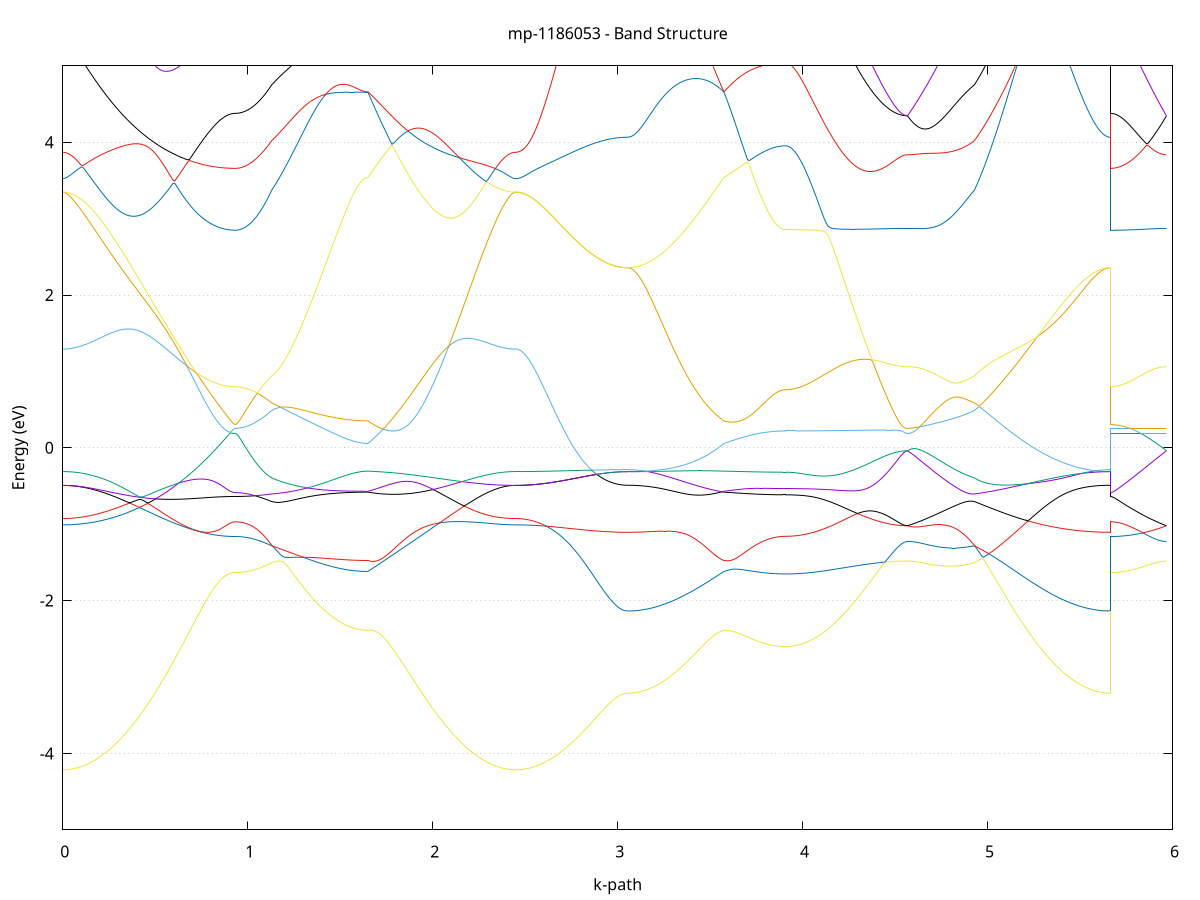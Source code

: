 set title 'mp-1186053 - Band Structure'
set xlabel 'k-path'
set ylabel 'Energy (eV)'
set grid y
set yrange [-5:5]
set terminal png size 800,600
set output 'mp-1186053_bands_gnuplot.png'
plot '-' using 1:2 with lines notitle, '-' using 1:2 with lines notitle, '-' using 1:2 with lines notitle, '-' using 1:2 with lines notitle, '-' using 1:2 with lines notitle, '-' using 1:2 with lines notitle, '-' using 1:2 with lines notitle, '-' using 1:2 with lines notitle, '-' using 1:2 with lines notitle, '-' using 1:2 with lines notitle, '-' using 1:2 with lines notitle, '-' using 1:2 with lines notitle, '-' using 1:2 with lines notitle, '-' using 1:2 with lines notitle, '-' using 1:2 with lines notitle, '-' using 1:2 with lines notitle, '-' using 1:2 with lines notitle, '-' using 1:2 with lines notitle, '-' using 1:2 with lines notitle, '-' using 1:2 with lines notitle, '-' using 1:2 with lines notitle, '-' using 1:2 with lines notitle, '-' using 1:2 with lines notitle, '-' using 1:2 with lines notitle, '-' using 1:2 with lines notitle, '-' using 1:2 with lines notitle, '-' using 1:2 with lines notitle, '-' using 1:2 with lines notitle, '-' using 1:2 with lines notitle, '-' using 1:2 with lines notitle, '-' using 1:2 with lines notitle, '-' using 1:2 with lines notitle, '-' using 1:2 with lines notitle, '-' using 1:2 with lines notitle, '-' using 1:2 with lines notitle, '-' using 1:2 with lines notitle, '-' using 1:2 with lines notitle, '-' using 1:2 with lines notitle, '-' using 1:2 with lines notitle, '-' using 1:2 with lines notitle, '-' using 1:2 with lines notitle, '-' using 1:2 with lines notitle, '-' using 1:2 with lines notitle, '-' using 1:2 with lines notitle, '-' using 1:2 with lines notitle, '-' using 1:2 with lines notitle, '-' using 1:2 with lines notitle, '-' using 1:2 with lines notitle
0.000000 -31.631584
0.009923 -31.631584
0.019846 -31.631584
0.029769 -31.631584
0.039692 -31.631584
0.049615 -31.631584
0.059538 -31.631684
0.069462 -31.631684
0.079385 -31.631684
0.089308 -31.631684
0.099231 -31.631684
0.109154 -31.631684
0.119077 -31.631684
0.129000 -31.631784
0.138923 -31.631784
0.148846 -31.631784
0.158769 -31.631784
0.168692 -31.631884
0.178615 -31.631884
0.188538 -31.631884
0.198461 -31.631884
0.208385 -31.631984
0.218308 -31.631984
0.228231 -31.631984
0.238154 -31.632084
0.248077 -31.632084
0.258000 -31.632084
0.267923 -31.632184
0.277846 -31.632184
0.287769 -31.632284
0.297692 -31.632284
0.307615 -31.632284
0.317538 -31.632384
0.327461 -31.632384
0.337385 -31.632484
0.347308 -31.632484
0.357231 -31.632584
0.367154 -31.632584
0.377077 -31.632684
0.387000 -31.632684
0.396923 -31.632784
0.406846 -31.632784
0.416769 -31.632784
0.426692 -31.632884
0.436615 -31.632884
0.446538 -31.632984
0.456461 -31.632984
0.466384 -31.633084
0.476308 -31.633084
0.486231 -31.633184
0.496154 -31.633184
0.506077 -31.633284
0.516000 -31.633284
0.525923 -31.633384
0.535846 -31.633384
0.545769 -31.633484
0.555692 -31.633484
0.565615 -31.633584
0.575538 -31.633584
0.585461 -31.633684
0.595384 -31.633684
0.605308 -31.633784
0.615231 -31.633784
0.625154 -31.633784
0.635077 -31.633884
0.645000 -31.633884
0.654923 -31.633984
0.664846 -31.633984
0.674769 -31.633984
0.684692 -31.634084
0.694615 -31.634084
0.704538 -31.634084
0.714461 -31.634184
0.724384 -31.634184
0.734307 -31.634184
0.744231 -31.634284
0.754154 -31.634284
0.764077 -31.634284
0.774000 -31.634384
0.783923 -31.634384
0.793846 -31.634384
0.803769 -31.634384
0.813692 -31.634384
0.823615 -31.634484
0.833538 -31.634484
0.843461 -31.634484
0.853384 -31.634484
0.863307 -31.634484
0.873231 -31.634484
0.883154 -31.634484
0.893077 -31.634484
0.903000 -31.634584
0.912923 -31.634584
0.922846 -31.634584
0.932769 -31.634584
0.932769 -31.634584
0.942598 -31.634584
0.952427 -31.634584
0.962256 -31.634584
0.972086 -31.634484
0.981915 -31.634484
0.991744 -31.634484
1.001573 -31.634484
1.011402 -31.634484
1.021231 -31.634484
1.031060 -31.634484
1.040890 -31.634384
1.050719 -31.634384
1.060548 -31.634384
1.070377 -31.634384
1.080206 -31.634284
1.090035 -31.634284
1.099864 -31.634284
1.109694 -31.634284
1.119523 -31.634184
1.129352 -31.634184
1.129352 -31.634184
1.139174 -31.634184
1.148996 -31.634184
1.158818 -31.634184
1.168640 -31.634184
1.178461 -31.634184
1.188283 -31.634184
1.198105 -31.634184
1.207927 -31.634184
1.217749 -31.634184
1.227571 -31.634184
1.237393 -31.634184
1.247215 -31.634184
1.257037 -31.634184
1.266859 -31.634184
1.276681 -31.634184
1.286503 -31.634184
1.296325 -31.634184
1.306146 -31.634184
1.315968 -31.634184
1.325790 -31.634184
1.335612 -31.634184
1.345434 -31.634184
1.355256 -31.634184
1.365078 -31.634184
1.374900 -31.634184
1.384722 -31.634184
1.394544 -31.634184
1.404366 -31.634184
1.414188 -31.634184
1.424010 -31.634184
1.433832 -31.634184
1.443653 -31.634184
1.453475 -31.634184
1.463297 -31.634184
1.473119 -31.634184
1.482941 -31.634184
1.492763 -31.634184
1.502585 -31.634184
1.512407 -31.634184
1.522229 -31.634184
1.532051 -31.634184
1.541873 -31.634184
1.551695 -31.634184
1.561517 -31.634184
1.571339 -31.634184
1.581160 -31.634184
1.590982 -31.634184
1.600804 -31.634184
1.610626 -31.634184
1.620448 -31.634184
1.630270 -31.634184
1.640092 -31.634184
1.649914 -31.634184
1.649914 -31.634184
1.659896 -31.634284
1.669878 -31.634284
1.679860 -31.634284
1.689843 -31.634384
1.699825 -31.634384
1.709807 -31.634384
1.719789 -31.634384
1.729771 -31.634484
1.739753 -31.634484
1.749736 -31.634484
1.759718 -31.634484
1.769700 -31.634484
1.779682 -31.634484
1.789664 -31.634484
1.799646 -31.634484
1.809628 -31.634484
1.819611 -31.634484
1.829593 -31.634484
1.839575 -31.634484
1.849557 -31.634484
1.859539 -31.634384
1.869521 -31.634384
1.879503 -31.634384
1.889486 -31.634284
1.899468 -31.634284
1.909450 -31.634284
1.919432 -31.634184
1.929414 -31.634184
1.939396 -31.634184
1.949379 -31.634084
1.959361 -31.634084
1.969343 -31.633984
1.979325 -31.633984
1.989307 -31.633884
1.999289 -31.633784
2.009272 -31.633784
2.019254 -31.633684
2.029236 -31.633684
2.039218 -31.633584
2.049200 -31.633484
2.059182 -31.633484
2.069164 -31.633384
2.079147 -31.633284
2.089129 -31.633284
2.099111 -31.633184
2.109093 -31.633084
2.119075 -31.633084
2.129057 -31.632984
2.139040 -31.632884
2.149022 -31.632884
2.159004 -31.632784
2.168986 -31.632684
2.178968 -31.632684
2.188950 -31.632584
2.198932 -31.632484
2.208915 -31.632484
2.218897 -31.632384
2.228879 -31.632284
2.238861 -31.632284
2.248843 -31.632184
2.258825 -31.632184
2.268807 -31.632084
2.278790 -31.632084
2.288772 -31.631984
2.298754 -31.631984
2.308736 -31.631884
2.318718 -31.631884
2.328700 -31.631884
2.338683 -31.631784
2.348665 -31.631784
2.358647 -31.631784
2.368629 -31.631684
2.378611 -31.631684
2.388593 -31.631684
2.398576 -31.631684
2.408558 -31.631684
2.418540 -31.631584
2.428522 -31.631584
2.438504 -31.631584
2.448486 -31.631584
2.448486 -31.631584
2.458414 -31.631584
2.468342 -31.631584
2.478269 -31.631584
2.488197 -31.631584
2.498124 -31.631584
2.508052 -31.631584
2.517980 -31.631584
2.527907 -31.631584
2.537835 -31.631584
2.547762 -31.631584
2.557690 -31.631584
2.567618 -31.631584
2.577545 -31.631584
2.587473 -31.631584
2.597401 -31.631584
2.607328 -31.631584
2.617256 -31.631584
2.627183 -31.631584
2.637111 -31.631584
2.647039 -31.631584
2.656966 -31.631584
2.666894 -31.631584
2.676821 -31.631584
2.686749 -31.631584
2.696677 -31.631584
2.706604 -31.631584
2.716532 -31.631584
2.726460 -31.631584
2.736387 -31.631584
2.746315 -31.631584
2.756242 -31.631584
2.766170 -31.631684
2.776098 -31.631684
2.786025 -31.631684
2.795953 -31.631684
2.805880 -31.631684
2.815808 -31.631684
2.825736 -31.631684
2.835663 -31.631684
2.845591 -31.631684
2.855519 -31.631684
2.865446 -31.631684
2.875374 -31.631684
2.885301 -31.631684
2.895229 -31.631684
2.905157 -31.631684
2.915084 -31.631684
2.925012 -31.631684
2.934940 -31.631684
2.944867 -31.631684
2.954795 -31.631684
2.964722 -31.631684
2.974650 -31.631684
2.984578 -31.631684
2.994505 -31.631684
3.004433 -31.631684
3.014360 -31.631684
3.024288 -31.631684
3.034216 -31.631684
3.044143 -31.631684
3.054071 -31.631684
3.054071 -31.631684
3.063893 -31.631684
3.073715 -31.631684
3.083537 -31.631684
3.093359 -31.631684
3.103181 -31.631684
3.113002 -31.631684
3.122824 -31.631684
3.132646 -31.631784
3.142468 -31.631784
3.152290 -31.631784
3.162112 -31.631884
3.171934 -31.631884
3.181756 -31.631884
3.191578 -31.631984
3.201400 -31.631984
3.211222 -31.632084
3.221044 -31.632084
3.230866 -31.632084
3.240688 -31.632184
3.250509 -31.632184
3.260331 -31.632284
3.270153 -31.632384
3.279975 -31.632384
3.289797 -31.632484
3.299619 -31.632484
3.309441 -31.632584
3.319263 -31.632684
3.329085 -31.632684
3.338907 -31.632784
3.348729 -31.632884
3.358551 -31.632884
3.368373 -31.632984
3.378195 -31.633084
3.388016 -31.633084
3.397838 -31.633184
3.407660 -31.633284
3.417482 -31.633284
3.427304 -31.633384
3.437126 -31.633484
3.446948 -31.633484
3.456770 -31.633584
3.466592 -31.633584
3.476414 -31.633684
3.486236 -31.633784
3.496058 -31.633784
3.505880 -31.633884
3.515702 -31.633884
3.525523 -31.633984
3.535345 -31.633984
3.545167 -31.634084
3.554989 -31.634084
3.564811 -31.634184
3.574633 -31.634184
3.574633 -31.634184
3.584432 -31.634184
3.594232 -31.634284
3.604031 -31.634284
3.613830 -31.634284
3.623629 -31.634284
3.633429 -31.634284
3.643228 -31.634284
3.653027 -31.634284
3.662826 -31.634384
3.672626 -31.634384
3.682425 -31.634384
3.692224 -31.634384
3.702024 -31.634384
3.711823 -31.634384
3.721622 -31.634384
3.731421 -31.634384
3.741221 -31.634384
3.751020 -31.634384
3.760819 -31.634484
3.770618 -31.634484
3.780418 -31.634484
3.790217 -31.634484
3.800016 -31.634484
3.809815 -31.634484
3.819615 -31.634484
3.829414 -31.634484
3.839213 -31.634484
3.849013 -31.634484
3.858812 -31.634484
3.868611 -31.634484
3.878410 -31.634484
3.888210 -31.634484
3.898009 -31.634484
3.907808 -31.634484
3.907808 -31.634484
3.917802 -31.634484
3.927795 -31.634484
3.937788 -31.634484
3.947782 -31.634484
3.957775 -31.634484
3.967769 -31.634484
3.977762 -31.634484
3.987756 -31.634484
3.997749 -31.634484
4.007743 -31.634484
4.017736 -31.634484
4.027729 -31.634484
4.037723 -31.634484
4.047716 -31.634484
4.057710 -31.634484
4.067703 -31.634484
4.077697 -31.634484
4.087690 -31.634484
4.097684 -31.634484
4.107677 -31.634484
4.117670 -31.634484
4.127664 -31.634484
4.137657 -31.634484
4.147651 -31.634484
4.157644 -31.634484
4.167638 -31.634484
4.177631 -31.634484
4.187625 -31.634484
4.197618 -31.634484
4.207611 -31.634484
4.217605 -31.634484
4.227598 -31.634484
4.237592 -31.634484
4.247585 -31.634484
4.257579 -31.634484
4.267572 -31.634484
4.277566 -31.634484
4.287559 -31.634484
4.297552 -31.634484
4.307546 -31.634484
4.317539 -31.634484
4.327533 -31.634484
4.337526 -31.634484
4.347520 -31.634484
4.357513 -31.634484
4.367506 -31.634484
4.377500 -31.634484
4.387493 -31.634484
4.397487 -31.634484
4.407480 -31.634484
4.417474 -31.634484
4.427467 -31.634484
4.437461 -31.634484
4.447454 -31.634484
4.457447 -31.634484
4.467441 -31.634484
4.477434 -31.634484
4.487428 -31.634484
4.497421 -31.634484
4.507415 -31.634484
4.517408 -31.634484
4.527402 -31.634484
4.537395 -31.634484
4.547388 -31.634484
4.557382 -31.634484
4.567375 -31.634484
4.567375 -31.634484
4.577132 -31.634484
4.586889 -31.634484
4.596646 -31.634484
4.606403 -31.634484
4.616160 -31.634484
4.625917 -31.634484
4.635674 -31.634484
4.645432 -31.634484
4.655189 -31.634484
4.664946 -31.634484
4.674703 -31.634484
4.684460 -31.634484
4.694217 -31.634484
4.703974 -31.634484
4.713731 -31.634484
4.723488 -31.634484
4.733245 -31.634484
4.743002 -31.634484
4.752759 -31.634384
4.762516 -31.634384
4.772273 -31.634384
4.782030 -31.634384
4.791787 -31.634384
4.801544 -31.634384
4.811301 -31.634384
4.821058 -31.634384
4.830815 -31.634384
4.840572 -31.634284
4.850329 -31.634284
4.860086 -31.634284
4.869843 -31.634284
4.879600 -31.634284
4.889357 -31.634284
4.899114 -31.634184
4.908871 -31.634184
4.918628 -31.634184
4.928385 -31.634184
4.928385 -31.634184
4.938334 -31.634184
4.948282 -31.634084
4.958230 -31.634084
4.968179 -31.634084
4.978127 -31.633984
4.988076 -31.633984
4.998024 -31.633984
5.007973 -31.633884
5.017921 -31.633884
5.027870 -31.633784
5.037818 -31.633784
5.047767 -31.633784
5.057715 -31.633684
5.067664 -31.633684
5.077612 -31.633584
5.087560 -31.633584
5.097509 -31.633484
5.107457 -31.633484
5.117406 -31.633484
5.127354 -31.633384
5.137303 -31.633384
5.147251 -31.633284
5.157200 -31.633284
5.167148 -31.633184
5.177097 -31.633184
5.187045 -31.633084
5.196994 -31.633084
5.206942 -31.632984
5.216890 -31.632984
5.226839 -31.632884
5.236787 -31.632884
5.246736 -31.632784
5.256684 -31.632784
5.266633 -31.632784
5.276581 -31.632684
5.286530 -31.632684
5.296478 -31.632584
5.306427 -31.632584
5.316375 -31.632484
5.326323 -31.632484
5.336272 -31.632384
5.346220 -31.632384
5.356169 -31.632384
5.366117 -31.632284
5.376066 -31.632284
5.386014 -31.632184
5.395963 -31.632184
5.405911 -31.632184
5.415860 -31.632084
5.425808 -31.632084
5.435757 -31.632084
5.445705 -31.631984
5.455653 -31.631984
5.465602 -31.631984
5.475550 -31.631884
5.485499 -31.631884
5.495447 -31.631884
5.505396 -31.631884
5.515344 -31.631784
5.525293 -31.631784
5.535241 -31.631784
5.545190 -31.631784
5.555138 -31.631784
5.565087 -31.631684
5.575035 -31.631684
5.584983 -31.631684
5.594932 -31.631684
5.604880 -31.631684
5.614829 -31.631684
5.624777 -31.631684
5.634726 -31.631684
5.644674 -31.631684
5.654623 -31.631684
5.664571 -31.631684
5.664571 -31.634584
5.674339 -31.634584
5.684106 -31.634584
5.693874 -31.634584
5.703641 -31.634584
5.713409 -31.634584
5.723176 -31.634584
5.732944 -31.634584
5.742711 -31.634584
5.752479 -31.634584
5.762246 -31.634584
5.772014 -31.634584
5.781781 -31.634584
5.791549 -31.634584
5.801316 -31.634584
5.811084 -31.634584
5.820851 -31.634484
5.830619 -31.634484
5.840386 -31.634484
5.850154 -31.634484
5.859921 -31.634484
5.869689 -31.634484
5.879456 -31.634484
5.889224 -31.634484
5.898991 -31.634484
5.908759 -31.634484
5.918526 -31.634484
5.928294 -31.634484
5.938061 -31.634484
5.947828 -31.634484
5.957596 -31.634484
5.967363 -31.634484
e
0.000000 -31.631584
0.009923 -31.631584
0.019846 -31.631584
0.029769 -31.631584
0.039692 -31.631584
0.049615 -31.631584
0.059538 -31.631684
0.069462 -31.631684
0.079385 -31.631684
0.089308 -31.631684
0.099231 -31.631684
0.109154 -31.631684
0.119077 -31.631684
0.129000 -31.631684
0.138923 -31.631684
0.148846 -31.631784
0.158769 -31.631784
0.168692 -31.631784
0.178615 -31.631784
0.188538 -31.631784
0.198461 -31.631884
0.208385 -31.631884
0.218308 -31.631884
0.228231 -31.631884
0.238154 -31.631984
0.248077 -31.631984
0.258000 -31.631984
0.267923 -31.632084
0.277846 -31.632084
0.287769 -31.632084
0.297692 -31.632184
0.307615 -31.632184
0.317538 -31.632184
0.327461 -31.632284
0.337385 -31.632284
0.347308 -31.632384
0.357231 -31.632384
0.367154 -31.632384
0.377077 -31.632484
0.387000 -31.632484
0.396923 -31.632584
0.406846 -31.632584
0.416769 -31.632584
0.426692 -31.632684
0.436615 -31.632684
0.446538 -31.632784
0.456461 -31.632784
0.466384 -31.632884
0.476308 -31.632884
0.486231 -31.632984
0.496154 -31.632984
0.506077 -31.633084
0.516000 -31.633084
0.525923 -31.633184
0.535846 -31.633184
0.545769 -31.633284
0.555692 -31.633284
0.565615 -31.633384
0.575538 -31.633384
0.585461 -31.633484
0.595384 -31.633484
0.605308 -31.633584
0.615231 -31.633584
0.625154 -31.633684
0.635077 -31.633684
0.645000 -31.633684
0.654923 -31.633784
0.664846 -31.633784
0.674769 -31.633884
0.684692 -31.633884
0.694615 -31.633984
0.704538 -31.633984
0.714461 -31.633984
0.724384 -31.634084
0.734307 -31.634084
0.744231 -31.634084
0.754154 -31.634184
0.764077 -31.634184
0.774000 -31.634184
0.783923 -31.634284
0.793846 -31.634284
0.803769 -31.634284
0.813692 -31.634384
0.823615 -31.634384
0.833538 -31.634384
0.843461 -31.634384
0.853384 -31.634384
0.863307 -31.634384
0.873231 -31.634484
0.883154 -31.634484
0.893077 -31.634484
0.903000 -31.634484
0.912923 -31.634484
0.922846 -31.634484
0.932769 -31.634484
0.932769 -31.634484
0.942598 -31.634484
0.952427 -31.634484
0.962256 -31.634484
0.972086 -31.634484
0.981915 -31.634484
0.991744 -31.634484
1.001573 -31.634484
1.011402 -31.634384
1.021231 -31.634384
1.031060 -31.634384
1.040890 -31.634384
1.050719 -31.634384
1.060548 -31.634384
1.070377 -31.634284
1.080206 -31.634284
1.090035 -31.634284
1.099864 -31.634284
1.109694 -31.634184
1.119523 -31.634184
1.129352 -31.634184
1.129352 -31.634184
1.139174 -31.634084
1.148996 -31.634084
1.158818 -31.633984
1.168640 -31.633984
1.178461 -31.633884
1.188283 -31.633884
1.198105 -31.633784
1.207927 -31.633684
1.217749 -31.633684
1.227571 -31.633584
1.237393 -31.633484
1.247215 -31.633484
1.257037 -31.633384
1.266859 -31.633284
1.276681 -31.633284
1.286503 -31.633184
1.296325 -31.633084
1.306146 -31.632984
1.315968 -31.632984
1.325790 -31.632884
1.335612 -31.632784
1.345434 -31.632684
1.355256 -31.632684
1.365078 -31.632584
1.374900 -31.632484
1.384722 -31.632484
1.394544 -31.632384
1.404366 -31.632284
1.414188 -31.632184
1.424010 -31.632184
1.433832 -31.632084
1.443653 -31.632084
1.453475 -31.631984
1.463297 -31.631884
1.473119 -31.631884
1.482941 -31.631784
1.492763 -31.631784
1.502585 -31.631684
1.512407 -31.631684
1.522229 -31.631584
1.532051 -31.631584
1.541873 -31.631584
1.551695 -31.631484
1.561517 -31.631484
1.571339 -31.631484
1.581160 -31.631384
1.590982 -31.631384
1.600804 -31.631384
1.610626 -31.631384
1.620448 -31.631384
1.630270 -31.631384
1.640092 -31.631284
1.649914 -31.631284
1.649914 -31.631284
1.659896 -31.631284
1.669878 -31.631284
1.679860 -31.631284
1.689843 -31.631284
1.699825 -31.631284
1.709807 -31.631284
1.719789 -31.631284
1.729771 -31.631284
1.739753 -31.631284
1.749736 -31.631284
1.759718 -31.631284
1.769700 -31.631284
1.779682 -31.631284
1.789664 -31.631284
1.799646 -31.631284
1.809628 -31.631284
1.819611 -31.631284
1.829593 -31.631284
1.839575 -31.631284
1.849557 -31.631284
1.859539 -31.631284
1.869521 -31.631284
1.879503 -31.631284
1.889486 -31.631284
1.899468 -31.631284
1.909450 -31.631284
1.919432 -31.631284
1.929414 -31.631284
1.939396 -31.631284
1.949379 -31.631284
1.959361 -31.631284
1.969343 -31.631384
1.979325 -31.631384
1.989307 -31.631384
1.999289 -31.631384
2.009272 -31.631384
2.019254 -31.631384
2.029236 -31.631384
2.039218 -31.631384
2.049200 -31.631384
2.059182 -31.631384
2.069164 -31.631384
2.079147 -31.631384
2.089129 -31.631384
2.099111 -31.631384
2.109093 -31.631484
2.119075 -31.631484
2.129057 -31.631484
2.139040 -31.631484
2.149022 -31.631484
2.159004 -31.631484
2.168986 -31.631484
2.178968 -31.631484
2.188950 -31.631484
2.198932 -31.631484
2.208915 -31.631484
2.218897 -31.631484
2.228879 -31.631484
2.238861 -31.631584
2.248843 -31.631584
2.258825 -31.631584
2.268807 -31.631584
2.278790 -31.631584
2.288772 -31.631584
2.298754 -31.631584
2.308736 -31.631584
2.318718 -31.631584
2.328700 -31.631584
2.338683 -31.631584
2.348665 -31.631584
2.358647 -31.631584
2.368629 -31.631584
2.378611 -31.631584
2.388593 -31.631584
2.398576 -31.631584
2.408558 -31.631584
2.418540 -31.631584
2.428522 -31.631584
2.438504 -31.631584
2.448486 -31.631584
2.448486 -31.631584
2.458414 -31.631584
2.468342 -31.631584
2.478269 -31.631584
2.488197 -31.631584
2.498124 -31.631584
2.508052 -31.631584
2.517980 -31.631584
2.527907 -31.631584
2.537835 -31.631584
2.547762 -31.631584
2.557690 -31.631584
2.567618 -31.631584
2.577545 -31.631584
2.587473 -31.631584
2.597401 -31.631584
2.607328 -31.631584
2.617256 -31.631584
2.627183 -31.631584
2.637111 -31.631584
2.647039 -31.631584
2.656966 -31.631584
2.666894 -31.631584
2.676821 -31.631584
2.686749 -31.631584
2.696677 -31.631584
2.706604 -31.631584
2.716532 -31.631584
2.726460 -31.631584
2.736387 -31.631584
2.746315 -31.631584
2.756242 -31.631584
2.766170 -31.631684
2.776098 -31.631684
2.786025 -31.631684
2.795953 -31.631684
2.805880 -31.631684
2.815808 -31.631684
2.825736 -31.631684
2.835663 -31.631684
2.845591 -31.631684
2.855519 -31.631684
2.865446 -31.631684
2.875374 -31.631684
2.885301 -31.631684
2.895229 -31.631684
2.905157 -31.631684
2.915084 -31.631684
2.925012 -31.631684
2.934940 -31.631684
2.944867 -31.631684
2.954795 -31.631684
2.964722 -31.631684
2.974650 -31.631684
2.984578 -31.631684
2.994505 -31.631684
3.004433 -31.631684
3.014360 -31.631684
3.024288 -31.631684
3.034216 -31.631684
3.044143 -31.631684
3.054071 -31.631684
3.054071 -31.631684
3.063893 -31.631684
3.073715 -31.631684
3.083537 -31.631684
3.093359 -31.631684
3.103181 -31.631684
3.113002 -31.631684
3.122824 -31.631684
3.132646 -31.631684
3.142468 -31.631684
3.152290 -31.631584
3.162112 -31.631584
3.171934 -31.631584
3.181756 -31.631584
3.191578 -31.631584
3.201400 -31.631584
3.211222 -31.631584
3.221044 -31.631584
3.230866 -31.631584
3.240688 -31.631584
3.250509 -31.631584
3.260331 -31.631584
3.270153 -31.631584
3.279975 -31.631584
3.289797 -31.631584
3.299619 -31.631584
3.309441 -31.631584
3.319263 -31.631484
3.329085 -31.631484
3.338907 -31.631484
3.348729 -31.631484
3.358551 -31.631484
3.368373 -31.631484
3.378195 -31.631484
3.388016 -31.631484
3.397838 -31.631484
3.407660 -31.631484
3.417482 -31.631484
3.427304 -31.631484
3.437126 -31.631384
3.446948 -31.631384
3.456770 -31.631384
3.466592 -31.631384
3.476414 -31.631384
3.486236 -31.631384
3.496058 -31.631384
3.505880 -31.631384
3.515702 -31.631384
3.525523 -31.631384
3.535345 -31.631384
3.545167 -31.631384
3.554989 -31.631384
3.564811 -31.631284
3.574633 -31.631284
3.574633 -31.631284
3.584432 -31.631284
3.594232 -31.631284
3.604031 -31.631284
3.613830 -31.631284
3.623629 -31.631284
3.633429 -31.631284
3.643228 -31.631284
3.653027 -31.631284
3.662826 -31.631284
3.672626 -31.631284
3.682425 -31.631284
3.692224 -31.631284
3.702024 -31.631284
3.711823 -31.631284
3.721622 -31.631284
3.731421 -31.631284
3.741221 -31.631284
3.751020 -31.631284
3.760819 -31.631284
3.770618 -31.631284
3.780418 -31.631284
3.790217 -31.631284
3.800016 -31.631284
3.809815 -31.631284
3.819615 -31.631284
3.829414 -31.631284
3.839213 -31.631284
3.849013 -31.631284
3.858812 -31.631284
3.868611 -31.631284
3.878410 -31.631284
3.888210 -31.631284
3.898009 -31.631284
3.907808 -31.631284
3.907808 -31.631284
3.917802 -31.631284
3.927795 -31.631284
3.937788 -31.631284
3.947782 -31.631284
3.957775 -31.631284
3.967769 -31.631384
3.977762 -31.631384
3.987756 -31.631384
3.997749 -31.631384
4.007743 -31.631484
4.017736 -31.631484
4.027729 -31.631584
4.037723 -31.631584
4.047716 -31.631584
4.057710 -31.631684
4.067703 -31.631684
4.077697 -31.631784
4.087690 -31.631884
4.097684 -31.631884
4.107677 -31.631984
4.117670 -31.631984
4.127664 -31.632084
4.137657 -31.632184
4.147651 -31.632184
4.157644 -31.632284
4.167638 -31.632384
4.177631 -31.632484
4.187625 -31.632484
4.197618 -31.632584
4.207611 -31.632684
4.217605 -31.632784
4.227598 -31.632784
4.237592 -31.632884
4.247585 -31.632984
4.257579 -31.633084
4.267572 -31.633084
4.277566 -31.633184
4.287559 -31.633284
4.297552 -31.633384
4.307546 -31.633384
4.317539 -31.633484
4.327533 -31.633584
4.337526 -31.633684
4.347520 -31.633684
4.357513 -31.633784
4.367506 -31.633784
4.377500 -31.633884
4.387493 -31.633984
4.397487 -31.633984
4.407480 -31.634084
4.417474 -31.634084
4.427467 -31.634184
4.437461 -31.634184
4.447454 -31.634284
4.457447 -31.634284
4.467441 -31.634284
4.477434 -31.634384
4.487428 -31.634384
4.497421 -31.634384
4.507415 -31.634484
4.517408 -31.634484
4.527402 -31.634484
4.537395 -31.634484
4.547388 -31.634484
4.557382 -31.634484
4.567375 -31.634484
4.567375 -31.634484
4.577132 -31.634484
4.586889 -31.634484
4.596646 -31.634484
4.606403 -31.634484
4.616160 -31.634484
4.625917 -31.634484
4.635674 -31.634484
4.645432 -31.634484
4.655189 -31.634484
4.664946 -31.634484
4.674703 -31.634484
4.684460 -31.634484
4.694217 -31.634484
4.703974 -31.634484
4.713731 -31.634484
4.723488 -31.634384
4.733245 -31.634384
4.743002 -31.634384
4.752759 -31.634384
4.762516 -31.634384
4.772273 -31.634384
4.782030 -31.634384
4.791787 -31.634384
4.801544 -31.634384
4.811301 -31.634384
4.821058 -31.634284
4.830815 -31.634284
4.840572 -31.634284
4.850329 -31.634284
4.860086 -31.634284
4.869843 -31.634284
4.879600 -31.634284
4.889357 -31.634284
4.899114 -31.634184
4.908871 -31.634184
4.918628 -31.634184
4.928385 -31.634184
4.928385 -31.634184
4.938334 -31.634184
4.948282 -31.634084
4.958230 -31.634084
4.968179 -31.633984
4.978127 -31.633984
4.988076 -31.633984
4.998024 -31.633884
5.007973 -31.633884
5.017921 -31.633784
5.027870 -31.633784
5.037818 -31.633684
5.047767 -31.633684
5.057715 -31.633584
5.067664 -31.633584
5.077612 -31.633484
5.087560 -31.633484
5.097509 -31.633384
5.107457 -31.633384
5.117406 -31.633284
5.127354 -31.633284
5.137303 -31.633184
5.147251 -31.633184
5.157200 -31.633084
5.167148 -31.633084
5.177097 -31.632984
5.187045 -31.632984
5.196994 -31.632884
5.206942 -31.632884
5.216890 -31.632784
5.226839 -31.632784
5.236787 -31.632784
5.246736 -31.632684
5.256684 -31.632684
5.266633 -31.632584
5.276581 -31.632584
5.286530 -31.632484
5.296478 -31.632484
5.306427 -31.632384
5.316375 -31.632384
5.326323 -31.632384
5.336272 -31.632284
5.346220 -31.632284
5.356169 -31.632184
5.366117 -31.632184
5.376066 -31.632184
5.386014 -31.632084
5.395963 -31.632084
5.405911 -31.632084
5.415860 -31.631984
5.425808 -31.631984
5.435757 -31.631984
5.445705 -31.631984
5.455653 -31.631884
5.465602 -31.631884
5.475550 -31.631884
5.485499 -31.631884
5.495447 -31.631784
5.505396 -31.631784
5.515344 -31.631784
5.525293 -31.631784
5.535241 -31.631784
5.545190 -31.631784
5.555138 -31.631684
5.565087 -31.631684
5.575035 -31.631684
5.584983 -31.631684
5.594932 -31.631684
5.604880 -31.631684
5.614829 -31.631684
5.624777 -31.631684
5.634726 -31.631684
5.644674 -31.631684
5.654623 -31.631684
5.664571 -31.631684
5.664571 -31.634484
5.674339 -31.634484
5.684106 -31.634484
5.693874 -31.634484
5.703641 -31.634484
5.713409 -31.634484
5.723176 -31.634484
5.732944 -31.634484
5.742711 -31.634484
5.752479 -31.634484
5.762246 -31.634484
5.772014 -31.634484
5.781781 -31.634484
5.791549 -31.634484
5.801316 -31.634484
5.811084 -31.634484
5.820851 -31.634484
5.830619 -31.634484
5.840386 -31.634484
5.850154 -31.634484
5.859921 -31.634484
5.869689 -31.634484
5.879456 -31.634484
5.889224 -31.634484
5.898991 -31.634484
5.908759 -31.634484
5.918526 -31.634484
5.928294 -31.634484
5.938061 -31.634484
5.947828 -31.634484
5.957596 -31.634484
5.967363 -31.634484
e
0.000000 -31.544484
0.009923 -31.544484
0.019846 -31.544484
0.029769 -31.544484
0.039692 -31.544484
0.049615 -31.544484
0.059538 -31.544484
0.069462 -31.544484
0.079385 -31.544484
0.089308 -31.544484
0.099231 -31.544484
0.109154 -31.544484
0.119077 -31.544484
0.129000 -31.544484
0.138923 -31.544484
0.148846 -31.544484
0.158769 -31.544484
0.168692 -31.544484
0.178615 -31.544484
0.188538 -31.544484
0.198461 -31.544484
0.208385 -31.544484
0.218308 -31.544484
0.228231 -31.544484
0.238154 -31.544484
0.248077 -31.544484
0.258000 -31.544484
0.267923 -31.544384
0.277846 -31.544384
0.287769 -31.544384
0.297692 -31.544384
0.307615 -31.544384
0.317538 -31.544384
0.327461 -31.544384
0.337385 -31.544384
0.347308 -31.544384
0.357231 -31.544384
0.367154 -31.544384
0.377077 -31.544384
0.387000 -31.544384
0.396923 -31.544384
0.406846 -31.544384
0.416769 -31.544284
0.426692 -31.544284
0.436615 -31.544284
0.446538 -31.544284
0.456461 -31.544284
0.466384 -31.544284
0.476308 -31.544284
0.486231 -31.544284
0.496154 -31.544284
0.506077 -31.544284
0.516000 -31.544284
0.525923 -31.544284
0.535846 -31.544284
0.545769 -31.544184
0.555692 -31.544184
0.565615 -31.544184
0.575538 -31.544184
0.585461 -31.544184
0.595384 -31.544184
0.605308 -31.544184
0.615231 -31.544184
0.625154 -31.544184
0.635077 -31.544184
0.645000 -31.544184
0.654923 -31.544184
0.664846 -31.544184
0.674769 -31.544184
0.684692 -31.544184
0.694615 -31.544184
0.704538 -31.544084
0.714461 -31.544084
0.724384 -31.544084
0.734307 -31.544084
0.744231 -31.544084
0.754154 -31.544084
0.764077 -31.544084
0.774000 -31.544084
0.783923 -31.544084
0.793846 -31.544084
0.803769 -31.544084
0.813692 -31.544084
0.823615 -31.544084
0.833538 -31.544084
0.843461 -31.544084
0.853384 -31.544084
0.863307 -31.544084
0.873231 -31.544084
0.883154 -31.544084
0.893077 -31.544084
0.903000 -31.544084
0.912923 -31.544084
0.922846 -31.544084
0.932769 -31.544084
0.932769 -31.544084
0.942598 -31.544084
0.952427 -31.544084
0.962256 -31.544084
0.972086 -31.544084
0.981915 -31.544084
0.991744 -31.544084
1.001573 -31.544084
1.011402 -31.544084
1.021231 -31.544084
1.031060 -31.544084
1.040890 -31.544084
1.050719 -31.544084
1.060548 -31.544084
1.070377 -31.544084
1.080206 -31.544084
1.090035 -31.544084
1.099864 -31.544084
1.109694 -31.544084
1.119523 -31.544084
1.129352 -31.544084
1.129352 -31.544084
1.139174 -31.544084
1.148996 -31.544084
1.158818 -31.544084
1.168640 -31.544084
1.178461 -31.544084
1.188283 -31.544084
1.198105 -31.544184
1.207927 -31.544184
1.217749 -31.544184
1.227571 -31.544184
1.237393 -31.544184
1.247215 -31.544184
1.257037 -31.544184
1.266859 -31.544184
1.276681 -31.544184
1.286503 -31.544184
1.296325 -31.544184
1.306146 -31.544184
1.315968 -31.544184
1.325790 -31.544184
1.335612 -31.544184
1.345434 -31.544184
1.355256 -31.544184
1.365078 -31.544184
1.374900 -31.544184
1.384722 -31.544184
1.394544 -31.544184
1.404366 -31.544184
1.414188 -31.544284
1.424010 -31.544284
1.433832 -31.544284
1.443653 -31.544284
1.453475 -31.544284
1.463297 -31.544284
1.473119 -31.544284
1.482941 -31.544284
1.492763 -31.544284
1.502585 -31.544284
1.512407 -31.544284
1.522229 -31.544284
1.532051 -31.544284
1.541873 -31.544284
1.551695 -31.544284
1.561517 -31.544284
1.571339 -31.544284
1.581160 -31.544284
1.590982 -31.544284
1.600804 -31.544284
1.610626 -31.544284
1.620448 -31.544284
1.630270 -31.544284
1.640092 -31.544284
1.649914 -31.544284
1.649914 -31.544284
1.659896 -31.544284
1.669878 -31.544284
1.679860 -31.544284
1.689843 -31.544284
1.699825 -31.544284
1.709807 -31.544284
1.719789 -31.544284
1.729771 -31.544284
1.739753 -31.544284
1.749736 -31.544284
1.759718 -31.544284
1.769700 -31.544284
1.779682 -31.544284
1.789664 -31.544284
1.799646 -31.544284
1.809628 -31.544284
1.819611 -31.544284
1.829593 -31.544284
1.839575 -31.544284
1.849557 -31.544284
1.859539 -31.544284
1.869521 -31.544284
1.879503 -31.544284
1.889486 -31.544284
1.899468 -31.544284
1.909450 -31.544284
1.919432 -31.544284
1.929414 -31.544284
1.939396 -31.544284
1.949379 -31.544284
1.959361 -31.544284
1.969343 -31.544284
1.979325 -31.544284
1.989307 -31.544384
1.999289 -31.544384
2.009272 -31.544384
2.019254 -31.544384
2.029236 -31.544384
2.039218 -31.544384
2.049200 -31.544384
2.059182 -31.544384
2.069164 -31.544384
2.079147 -31.544384
2.089129 -31.544384
2.099111 -31.544384
2.109093 -31.544384
2.119075 -31.544384
2.129057 -31.544384
2.139040 -31.544384
2.149022 -31.544384
2.159004 -31.544384
2.168986 -31.544384
2.178968 -31.544484
2.188950 -31.544484
2.198932 -31.544484
2.208915 -31.544484
2.218897 -31.544484
2.228879 -31.544484
2.238861 -31.544484
2.248843 -31.544484
2.258825 -31.544484
2.268807 -31.544484
2.278790 -31.544484
2.288772 -31.544484
2.298754 -31.544484
2.308736 -31.544484
2.318718 -31.544484
2.328700 -31.544484
2.338683 -31.544484
2.348665 -31.544484
2.358647 -31.544484
2.368629 -31.544484
2.378611 -31.544484
2.388593 -31.544484
2.398576 -31.544484
2.408558 -31.544484
2.418540 -31.544484
2.428522 -31.544484
2.438504 -31.544484
2.448486 -31.544484
2.448486 -31.544484
2.458414 -31.544484
2.468342 -31.544484
2.478269 -31.544484
2.488197 -31.544484
2.498124 -31.544484
2.508052 -31.544484
2.517980 -31.544484
2.527907 -31.544484
2.537835 -31.544484
2.547762 -31.544484
2.557690 -31.544484
2.567618 -31.544484
2.577545 -31.544484
2.587473 -31.544484
2.597401 -31.544484
2.607328 -31.544484
2.617256 -31.544484
2.627183 -31.544484
2.637111 -31.544484
2.647039 -31.544484
2.656966 -31.544484
2.666894 -31.544484
2.676821 -31.544484
2.686749 -31.544484
2.696677 -31.544484
2.706604 -31.544484
2.716532 -31.544484
2.726460 -31.544484
2.736387 -31.544484
2.746315 -31.544484
2.756242 -31.544484
2.766170 -31.544484
2.776098 -31.544484
2.786025 -31.544484
2.795953 -31.544484
2.805880 -31.544484
2.815808 -31.544484
2.825736 -31.544484
2.835663 -31.544484
2.845591 -31.544484
2.855519 -31.544484
2.865446 -31.544484
2.875374 -31.544484
2.885301 -31.544484
2.895229 -31.544484
2.905157 -31.544484
2.915084 -31.544484
2.925012 -31.544484
2.934940 -31.544484
2.944867 -31.544484
2.954795 -31.544484
2.964722 -31.544484
2.974650 -31.544484
2.984578 -31.544484
2.994505 -31.544484
3.004433 -31.544484
3.014360 -31.544484
3.024288 -31.544484
3.034216 -31.544484
3.044143 -31.544484
3.054071 -31.544484
3.054071 -31.544484
3.063893 -31.544484
3.073715 -31.544484
3.083537 -31.544484
3.093359 -31.544484
3.103181 -31.544484
3.113002 -31.544484
3.122824 -31.544484
3.132646 -31.544484
3.142468 -31.544484
3.152290 -31.544484
3.162112 -31.544484
3.171934 -31.544484
3.181756 -31.544484
3.191578 -31.544484
3.201400 -31.544484
3.211222 -31.544484
3.221044 -31.544484
3.230866 -31.544484
3.240688 -31.544484
3.250509 -31.544384
3.260331 -31.544384
3.270153 -31.544384
3.279975 -31.544384
3.289797 -31.544384
3.299619 -31.544384
3.309441 -31.544384
3.319263 -31.544384
3.329085 -31.544384
3.338907 -31.544384
3.348729 -31.544384
3.358551 -31.544384
3.368373 -31.544384
3.378195 -31.544384
3.388016 -31.544384
3.397838 -31.544384
3.407660 -31.544384
3.417482 -31.544384
3.427304 -31.544384
3.437126 -31.544384
3.446948 -31.544384
3.456770 -31.544384
3.466592 -31.544284
3.476414 -31.544284
3.486236 -31.544284
3.496058 -31.544284
3.505880 -31.544284
3.515702 -31.544284
3.525523 -31.544284
3.535345 -31.544284
3.545167 -31.544284
3.554989 -31.544284
3.564811 -31.544284
3.574633 -31.544284
3.574633 -31.544284
3.584432 -31.544284
3.594232 -31.544284
3.604031 -31.544284
3.613830 -31.544284
3.623629 -31.544284
3.633429 -31.544284
3.643228 -31.544284
3.653027 -31.544284
3.662826 -31.544284
3.672626 -31.544284
3.682425 -31.544284
3.692224 -31.544284
3.702024 -31.544284
3.711823 -31.544284
3.721622 -31.544284
3.731421 -31.544284
3.741221 -31.544284
3.751020 -31.544284
3.760819 -31.544284
3.770618 -31.544284
3.780418 -31.544284
3.790217 -31.544284
3.800016 -31.544284
3.809815 -31.544284
3.819615 -31.544284
3.829414 -31.544284
3.839213 -31.544284
3.849013 -31.544284
3.858812 -31.544284
3.868611 -31.544284
3.878410 -31.544284
3.888210 -31.544284
3.898009 -31.544284
3.907808 -31.544284
3.907808 -31.544284
3.917802 -31.544284
3.927795 -31.544284
3.937788 -31.544284
3.947782 -31.544284
3.957775 -31.544284
3.967769 -31.544284
3.977762 -31.544284
3.987756 -31.544284
3.997749 -31.544284
4.007743 -31.544284
4.017736 -31.544284
4.027729 -31.544284
4.037723 -31.544284
4.047716 -31.544284
4.057710 -31.544284
4.067703 -31.544284
4.077697 -31.544284
4.087690 -31.544284
4.097684 -31.544284
4.107677 -31.544284
4.117670 -31.544184
4.127664 -31.544184
4.137657 -31.544184
4.147651 -31.544184
4.157644 -31.544184
4.167638 -31.544184
4.177631 -31.544184
4.187625 -31.544184
4.197618 -31.544184
4.207611 -31.544184
4.217605 -31.544184
4.227598 -31.544184
4.237592 -31.544184
4.247585 -31.544184
4.257579 -31.544184
4.267572 -31.544184
4.277566 -31.544184
4.287559 -31.544184
4.297552 -31.544184
4.307546 -31.544184
4.317539 -31.544184
4.327533 -31.544084
4.337526 -31.544084
4.347520 -31.544084
4.357513 -31.544084
4.367506 -31.544084
4.377500 -31.544084
4.387493 -31.544084
4.397487 -31.544084
4.407480 -31.544084
4.417474 -31.544084
4.427467 -31.544084
4.437461 -31.544084
4.447454 -31.544084
4.457447 -31.544084
4.467441 -31.544084
4.477434 -31.544084
4.487428 -31.544084
4.497421 -31.544084
4.507415 -31.544084
4.517408 -31.544084
4.527402 -31.544084
4.537395 -31.544084
4.547388 -31.544084
4.557382 -31.544084
4.567375 -31.544084
4.567375 -31.544084
4.577132 -31.544084
4.586889 -31.544084
4.596646 -31.544084
4.606403 -31.544084
4.616160 -31.544084
4.625917 -31.544084
4.635674 -31.544084
4.645432 -31.544084
4.655189 -31.544084
4.664946 -31.544084
4.674703 -31.544084
4.684460 -31.544084
4.694217 -31.544084
4.703974 -31.544084
4.713731 -31.544084
4.723488 -31.544084
4.733245 -31.544084
4.743002 -31.544084
4.752759 -31.544084
4.762516 -31.544084
4.772273 -31.544084
4.782030 -31.544084
4.791787 -31.544084
4.801544 -31.544084
4.811301 -31.544084
4.821058 -31.544084
4.830815 -31.544084
4.840572 -31.544084
4.850329 -31.544084
4.860086 -31.544084
4.869843 -31.544084
4.879600 -31.544084
4.889357 -31.544084
4.899114 -31.544084
4.908871 -31.544084
4.918628 -31.544084
4.928385 -31.544084
4.928385 -31.544084
4.938334 -31.544084
4.948282 -31.544084
4.958230 -31.544084
4.968179 -31.544084
4.978127 -31.544184
4.988076 -31.544184
4.998024 -31.544184
5.007973 -31.544184
5.017921 -31.544184
5.027870 -31.544184
5.037818 -31.544184
5.047767 -31.544184
5.057715 -31.544184
5.067664 -31.544184
5.077612 -31.544184
5.087560 -31.544184
5.097509 -31.544184
5.107457 -31.544184
5.117406 -31.544184
5.127354 -31.544184
5.137303 -31.544184
5.147251 -31.544284
5.157200 -31.544284
5.167148 -31.544284
5.177097 -31.544284
5.187045 -31.544284
5.196994 -31.544284
5.206942 -31.544284
5.216890 -31.544284
5.226839 -31.544284
5.236787 -31.544284
5.246736 -31.544284
5.256684 -31.544284
5.266633 -31.544284
5.276581 -31.544284
5.286530 -31.544284
5.296478 -31.544384
5.306427 -31.544384
5.316375 -31.544384
5.326323 -31.544384
5.336272 -31.544384
5.346220 -31.544384
5.356169 -31.544384
5.366117 -31.544384
5.376066 -31.544384
5.386014 -31.544384
5.395963 -31.544384
5.405911 -31.544384
5.415860 -31.544384
5.425808 -31.544384
5.435757 -31.544384
5.445705 -31.544384
5.455653 -31.544384
5.465602 -31.544384
5.475550 -31.544384
5.485499 -31.544484
5.495447 -31.544484
5.505396 -31.544484
5.515344 -31.544484
5.525293 -31.544484
5.535241 -31.544484
5.545190 -31.544484
5.555138 -31.544484
5.565087 -31.544484
5.575035 -31.544484
5.584983 -31.544484
5.594932 -31.544484
5.604880 -31.544484
5.614829 -31.544484
5.624777 -31.544484
5.634726 -31.544484
5.644674 -31.544484
5.654623 -31.544484
5.664571 -31.544484
5.664571 -31.544084
5.674339 -31.544084
5.684106 -31.544084
5.693874 -31.544084
5.703641 -31.544084
5.713409 -31.544084
5.723176 -31.544084
5.732944 -31.544084
5.742711 -31.544084
5.752479 -31.544084
5.762246 -31.544084
5.772014 -31.544084
5.781781 -31.544084
5.791549 -31.544084
5.801316 -31.544084
5.811084 -31.544084
5.820851 -31.544084
5.830619 -31.544084
5.840386 -31.544084
5.850154 -31.544084
5.859921 -31.544084
5.869689 -31.544084
5.879456 -31.544084
5.889224 -31.544084
5.898991 -31.544084
5.908759 -31.544084
5.918526 -31.544084
5.928294 -31.544084
5.938061 -31.544084
5.947828 -31.544084
5.957596 -31.544084
5.967363 -31.544084
e
0.000000 -24.331284
0.009923 -24.331284
0.019846 -24.331284
0.029769 -24.331284
0.039692 -24.331284
0.049615 -24.331284
0.059538 -24.331284
0.069462 -24.331384
0.079385 -24.331384
0.089308 -24.331384
0.099231 -24.331484
0.109154 -24.331484
0.119077 -24.331584
0.129000 -24.331584
0.138923 -24.331684
0.148846 -24.331784
0.158769 -24.331784
0.168692 -24.331884
0.178615 -24.331984
0.188538 -24.332084
0.198461 -24.332184
0.208385 -24.332184
0.218308 -24.332284
0.228231 -24.332384
0.238154 -24.332484
0.248077 -24.332584
0.258000 -24.332684
0.267923 -24.332784
0.277846 -24.332884
0.287769 -24.333084
0.297692 -24.333184
0.307615 -24.333284
0.317538 -24.333384
0.327461 -24.333484
0.337385 -24.333684
0.347308 -24.333784
0.357231 -24.333884
0.367154 -24.333984
0.377077 -24.334184
0.387000 -24.334284
0.396923 -24.334384
0.406846 -24.334584
0.416769 -24.334684
0.426692 -24.334784
0.436615 -24.334984
0.446538 -24.335084
0.456461 -24.335284
0.466384 -24.335384
0.476308 -24.335484
0.486231 -24.335684
0.496154 -24.335784
0.506077 -24.335884
0.516000 -24.336084
0.525923 -24.336184
0.535846 -24.336284
0.545769 -24.336484
0.555692 -24.336584
0.565615 -24.336684
0.575538 -24.336884
0.585461 -24.336984
0.595384 -24.337084
0.605308 -24.337184
0.615231 -24.337284
0.625154 -24.337484
0.635077 -24.337584
0.645000 -24.337684
0.654923 -24.337784
0.664846 -24.337884
0.674769 -24.337984
0.684692 -24.338084
0.694615 -24.338184
0.704538 -24.338284
0.714461 -24.338384
0.724384 -24.338484
0.734307 -24.338584
0.744231 -24.338684
0.754154 -24.338684
0.764077 -24.338784
0.774000 -24.338884
0.783923 -24.338884
0.793846 -24.338984
0.803769 -24.339084
0.813692 -24.339084
0.823615 -24.339184
0.833538 -24.339184
0.843461 -24.339284
0.853384 -24.339284
0.863307 -24.339284
0.873231 -24.339384
0.883154 -24.339384
0.893077 -24.339384
0.903000 -24.339384
0.912923 -24.339384
0.922846 -24.339384
0.932769 -24.339384
0.932769 -24.339384
0.942598 -24.339384
0.952427 -24.339384
0.962256 -24.339284
0.972086 -24.339184
0.981915 -24.339084
0.991744 -24.338884
1.001573 -24.338684
1.011402 -24.338484
1.021231 -24.338284
1.031060 -24.338284
1.040890 -24.338184
1.050719 -24.338184
1.060548 -24.338084
1.070377 -24.338084
1.080206 -24.337984
1.090035 -24.337984
1.099864 -24.337884
1.109694 -24.337884
1.119523 -24.337784
1.129352 -24.337684
1.129352 -24.337684
1.139174 -24.337684
1.148996 -24.337584
1.158818 -24.337484
1.168640 -24.337384
1.178461 -24.337284
1.188283 -24.337184
1.198105 -24.336984
1.207927 -24.336784
1.217749 -24.336684
1.227571 -24.336484
1.237393 -24.336184
1.247215 -24.335984
1.257037 -24.335784
1.266859 -24.335484
1.276681 -24.335184
1.286503 -24.334884
1.296325 -24.334584
1.306146 -24.334284
1.315968 -24.333984
1.325790 -24.333584
1.335612 -24.333284
1.345434 -24.332884
1.355256 -24.332484
1.365078 -24.332084
1.374900 -24.331684
1.384722 -24.331284
1.394544 -24.330884
1.404366 -24.330384
1.414188 -24.329884
1.424010 -24.329484
1.433832 -24.328984
1.443653 -24.328484
1.453475 -24.327984
1.463297 -24.327484
1.473119 -24.326984
1.482941 -24.326384
1.492763 -24.325884
1.502585 -24.325284
1.512407 -24.324784
1.522229 -24.324184
1.532051 -24.323584
1.541873 -24.322984
1.551695 -24.322384
1.561517 -24.321784
1.571339 -24.321184
1.581160 -24.320584
1.590982 -24.319984
1.600804 -24.319384
1.610626 -24.318784
1.620448 -24.318084
1.630270 -24.317484
1.640092 -24.316984
1.649914 -24.316684
1.649914 -24.316684
1.659896 -24.316084
1.669878 -24.315584
1.679860 -24.315084
1.689843 -24.314484
1.699825 -24.313984
1.709807 -24.313384
1.719789 -24.312884
1.729771 -24.312284
1.739753 -24.311784
1.749736 -24.311184
1.759718 -24.310684
1.769700 -24.310084
1.779682 -24.309484
1.789664 -24.309584
1.799646 -24.310184
1.809628 -24.310784
1.819611 -24.311284
1.829593 -24.311884
1.839575 -24.312384
1.849557 -24.312984
1.859539 -24.313484
1.869521 -24.313984
1.879503 -24.314584
1.889486 -24.315084
1.899468 -24.315584
1.909450 -24.316084
1.919432 -24.316584
1.929414 -24.317184
1.939396 -24.317584
1.949379 -24.318084
1.959361 -24.318584
1.969343 -24.319084
1.979325 -24.319584
1.989307 -24.319984
1.999289 -24.320484
2.009272 -24.320884
2.019254 -24.321384
2.029236 -24.321784
2.039218 -24.322184
2.049200 -24.322684
2.059182 -24.323084
2.069164 -24.323484
2.079147 -24.323884
2.089129 -24.324184
2.099111 -24.324584
2.109093 -24.324984
2.119075 -24.325284
2.129057 -24.325684
2.139040 -24.325984
2.149022 -24.326284
2.159004 -24.326584
2.168986 -24.326984
2.178968 -24.327284
2.188950 -24.327484
2.198932 -24.327784
2.208915 -24.328084
2.218897 -24.328284
2.228879 -24.328584
2.238861 -24.328784
2.248843 -24.328984
2.258825 -24.329284
2.268807 -24.329484
2.278790 -24.329684
2.288772 -24.329784
2.298754 -24.329984
2.308736 -24.330184
2.318718 -24.330284
2.328700 -24.330484
2.338683 -24.330584
2.348665 -24.330684
2.358647 -24.330784
2.368629 -24.330884
2.378611 -24.330984
2.388593 -24.330984
2.398576 -24.331084
2.408558 -24.331184
2.418540 -24.331184
2.428522 -24.331184
2.438504 -24.331184
2.448486 -24.331284
2.448486 -24.331284
2.458414 -24.331284
2.468342 -24.331284
2.478269 -24.331284
2.488197 -24.331284
2.498124 -24.331284
2.508052 -24.331284
2.517980 -24.331284
2.527907 -24.331284
2.537835 -24.331284
2.547762 -24.331284
2.557690 -24.331284
2.567618 -24.331284
2.577545 -24.331284
2.587473 -24.331284
2.597401 -24.331284
2.607328 -24.331284
2.617256 -24.331284
2.627183 -24.331284
2.637111 -24.331384
2.647039 -24.331384
2.656966 -24.331384
2.666894 -24.331384
2.676821 -24.331384
2.686749 -24.331384
2.696677 -24.331384
2.706604 -24.331384
2.716532 -24.331384
2.726460 -24.331484
2.736387 -24.331484
2.746315 -24.331484
2.756242 -24.331484
2.766170 -24.331484
2.776098 -24.331484
2.786025 -24.331484
2.795953 -24.331484
2.805880 -24.331484
2.815808 -24.331584
2.825736 -24.331584
2.835663 -24.331584
2.845591 -24.331584
2.855519 -24.331584
2.865446 -24.331584
2.875374 -24.331584
2.885301 -24.331584
2.895229 -24.331584
2.905157 -24.331584
2.915084 -24.331684
2.925012 -24.331684
2.934940 -24.331684
2.944867 -24.331684
2.954795 -24.331684
2.964722 -24.331684
2.974650 -24.331684
2.984578 -24.331684
2.994505 -24.331684
3.004433 -24.331684
3.014360 -24.331684
3.024288 -24.331684
3.034216 -24.331684
3.044143 -24.331684
3.054071 -24.331684
3.054071 -24.331684
3.063893 -24.331684
3.073715 -24.331684
3.083537 -24.331584
3.093359 -24.331584
3.103181 -24.331584
3.113002 -24.331484
3.122824 -24.331384
3.132646 -24.331284
3.142468 -24.331184
3.152290 -24.331084
3.162112 -24.330984
3.171934 -24.330884
3.181756 -24.330684
3.191578 -24.330584
3.201400 -24.330384
3.211222 -24.330184
3.221044 -24.329984
3.230866 -24.329784
3.240688 -24.329584
3.250509 -24.329384
3.260331 -24.329184
3.270153 -24.328884
3.279975 -24.328684
3.289797 -24.328384
3.299619 -24.328084
3.309441 -24.327784
3.319263 -24.327484
3.329085 -24.327184
3.338907 -24.326884
3.348729 -24.326584
3.358551 -24.326184
3.368373 -24.325884
3.378195 -24.325484
3.388016 -24.325184
3.397838 -24.324784
3.407660 -24.324384
3.417482 -24.323984
3.427304 -24.323584
3.437126 -24.323184
3.446948 -24.322784
3.456770 -24.322284
3.466592 -24.321884
3.476414 -24.321484
3.486236 -24.320984
3.496058 -24.320584
3.505880 -24.320084
3.515702 -24.319584
3.525523 -24.319084
3.535345 -24.318684
3.545167 -24.318184
3.554989 -24.317684
3.564811 -24.317184
3.574633 -24.316684
3.574633 -24.316684
3.584432 -24.316384
3.594232 -24.316184
3.604031 -24.315984
3.613830 -24.315784
3.623629 -24.315584
3.633429 -24.315384
3.643228 -24.315184
3.653027 -24.314884
3.662826 -24.314684
3.672626 -24.314484
3.682425 -24.314284
3.692224 -24.314084
3.702024 -24.313884
3.711823 -24.313584
3.721622 -24.313384
3.731421 -24.313184
3.741221 -24.312984
3.751020 -24.312784
3.760819 -24.312584
3.770618 -24.312384
3.780418 -24.312084
3.790217 -24.311884
3.800016 -24.311684
3.809815 -24.311484
3.819615 -24.311284
3.829414 -24.311084
3.839213 -24.310884
3.849013 -24.310684
3.858812 -24.310484
3.868611 -24.310284
3.878410 -24.310084
3.888210 -24.309984
3.898009 -24.309884
3.907808 -24.309784
3.907808 -24.309784
3.917802 -24.309984
3.927795 -24.310484
3.937788 -24.311084
3.947782 -24.311684
3.957775 -24.312384
3.967769 -24.313084
3.977762 -24.313784
3.987756 -24.314484
3.997749 -24.315184
4.007743 -24.315884
4.017736 -24.316584
4.027729 -24.317284
4.037723 -24.317984
4.047716 -24.318684
4.057710 -24.319384
4.067703 -24.320084
4.077697 -24.320784
4.087690 -24.321384
4.097684 -24.322084
4.107677 -24.322784
4.117670 -24.323384
4.127664 -24.324084
4.137657 -24.324684
4.147651 -24.325284
4.157644 -24.325884
4.167638 -24.326584
4.177631 -24.327184
4.187625 -24.327684
4.197618 -24.328284
4.207611 -24.328884
4.217605 -24.329484
4.227598 -24.329984
4.237592 -24.330484
4.247585 -24.331084
4.257579 -24.331584
4.267572 -24.332084
4.277566 -24.332584
4.287559 -24.332984
4.297552 -24.333484
4.307546 -24.333884
4.317539 -24.334384
4.327533 -24.334784
4.337526 -24.335184
4.347520 -24.335584
4.357513 -24.335884
4.367506 -24.336284
4.377500 -24.336584
4.387493 -24.336984
4.397487 -24.337284
4.407480 -24.337584
4.417474 -24.337784
4.427467 -24.338084
4.437461 -24.338284
4.447454 -24.338484
4.457447 -24.338684
4.467441 -24.338884
4.477434 -24.339084
4.487428 -24.339284
4.497421 -24.339384
4.507415 -24.339484
4.517408 -24.339584
4.527402 -24.339684
4.537395 -24.339784
4.547388 -24.339784
4.557382 -24.339784
4.567375 -24.339784
4.567375 -24.339784
4.577132 -24.339784
4.586889 -24.339784
4.596646 -24.339784
4.606403 -24.339784
4.616160 -24.339784
4.625917 -24.339684
4.635674 -24.339684
4.645432 -24.339584
4.655189 -24.339584
4.664946 -24.339484
4.674703 -24.339384
4.684460 -24.339384
4.694217 -24.339284
4.703974 -24.339184
4.713731 -24.339084
4.723488 -24.338984
4.733245 -24.338884
4.743002 -24.338784
4.752759 -24.338684
4.762516 -24.338584
4.772273 -24.338584
4.782030 -24.338484
4.791787 -24.338384
4.801544 -24.338284
4.811301 -24.338284
4.821058 -24.338184
4.830815 -24.338184
4.840572 -24.338084
4.850329 -24.338084
4.860086 -24.337984
4.869843 -24.337984
4.879600 -24.337884
4.889357 -24.337884
4.899114 -24.337784
4.908871 -24.337784
4.918628 -24.337784
4.928385 -24.337684
4.928385 -24.337684
4.938334 -24.337684
4.948282 -24.337584
4.958230 -24.337484
4.968179 -24.337384
4.978127 -24.337384
4.988076 -24.337284
4.998024 -24.337184
5.007973 -24.337084
5.017921 -24.336984
5.027870 -24.336884
5.037818 -24.336784
5.047767 -24.336684
5.057715 -24.336584
5.067664 -24.336484
5.077612 -24.336384
5.087560 -24.336284
5.097509 -24.336184
5.107457 -24.336084
5.117406 -24.335984
5.127354 -24.335884
5.137303 -24.335784
5.147251 -24.335684
5.157200 -24.335584
5.167148 -24.335384
5.177097 -24.335284
5.187045 -24.335184
5.196994 -24.335084
5.206942 -24.334984
5.216890 -24.334884
5.226839 -24.334784
5.236787 -24.334684
5.246736 -24.334484
5.256684 -24.334384
5.266633 -24.334284
5.276581 -24.334184
5.286530 -24.334084
5.296478 -24.333984
5.306427 -24.333884
5.316375 -24.333784
5.326323 -24.333684
5.336272 -24.333584
5.346220 -24.333484
5.356169 -24.333384
5.366117 -24.333284
5.376066 -24.333184
5.386014 -24.333084
5.395963 -24.332984
5.405911 -24.332884
5.415860 -24.332784
5.425808 -24.332784
5.435757 -24.332684
5.445705 -24.332584
5.455653 -24.332484
5.465602 -24.332384
5.475550 -24.332384
5.485499 -24.332284
5.495447 -24.332184
5.505396 -24.332184
5.515344 -24.332084
5.525293 -24.332084
5.535241 -24.331984
5.545190 -24.331984
5.555138 -24.331884
5.565087 -24.331884
5.575035 -24.331884
5.584983 -24.331784
5.594932 -24.331784
5.604880 -24.331784
5.614829 -24.331784
5.624777 -24.331684
5.634726 -24.331684
5.644674 -24.331684
5.654623 -24.331684
5.664571 -24.331684
5.664571 -24.339384
5.674339 -24.339384
5.684106 -24.339384
5.693874 -24.339384
5.703641 -24.339484
5.713409 -24.339484
5.723176 -24.339484
5.732944 -24.339484
5.742711 -24.339484
5.752479 -24.339484
5.762246 -24.339584
5.772014 -24.339584
5.781781 -24.339584
5.791549 -24.339584
5.801316 -24.339584
5.811084 -24.339684
5.820851 -24.339684
5.830619 -24.339684
5.840386 -24.339684
5.850154 -24.339684
5.859921 -24.339684
5.869689 -24.339784
5.879456 -24.339784
5.889224 -24.339784
5.898991 -24.339784
5.908759 -24.339784
5.918526 -24.339784
5.928294 -24.339784
5.938061 -24.339784
5.947828 -24.339784
5.957596 -24.339784
5.967363 -24.339784
e
0.000000 -24.331284
0.009923 -24.331184
0.019846 -24.331184
0.029769 -24.331084
0.039692 -24.330984
0.049615 -24.330884
0.059538 -24.330684
0.069462 -24.330484
0.079385 -24.330284
0.089308 -24.330084
0.099231 -24.329784
0.109154 -24.329484
0.119077 -24.329184
0.129000 -24.328784
0.138923 -24.328484
0.148846 -24.328084
0.158769 -24.327584
0.168692 -24.327184
0.178615 -24.326684
0.188538 -24.326184
0.198461 -24.325684
0.208385 -24.325084
0.218308 -24.324484
0.228231 -24.323884
0.238154 -24.323284
0.248077 -24.322684
0.258000 -24.321984
0.267923 -24.321384
0.277846 -24.320684
0.287769 -24.319984
0.297692 -24.319184
0.307615 -24.318484
0.317538 -24.317784
0.327461 -24.316984
0.337385 -24.316184
0.347308 -24.315384
0.357231 -24.314584
0.367154 -24.313784
0.377077 -24.312984
0.387000 -24.312084
0.396923 -24.311284
0.406846 -24.310384
0.416769 -24.309584
0.426692 -24.308684
0.436615 -24.308584
0.446538 -24.309484
0.456461 -24.310384
0.466384 -24.311284
0.476308 -24.312184
0.486231 -24.313084
0.496154 -24.313984
0.506077 -24.314884
0.516000 -24.315784
0.525923 -24.316684
0.535846 -24.317584
0.545769 -24.318484
0.555692 -24.319284
0.565615 -24.320184
0.575538 -24.321084
0.585461 -24.321884
0.595384 -24.322684
0.605308 -24.323484
0.615231 -24.324384
0.625154 -24.325084
0.635077 -24.325884
0.645000 -24.326684
0.654923 -24.327384
0.664846 -24.328084
0.674769 -24.328784
0.684692 -24.329484
0.694615 -24.330184
0.704538 -24.330784
0.714461 -24.331384
0.724384 -24.331984
0.734307 -24.332584
0.744231 -24.333184
0.754154 -24.333684
0.764077 -24.334184
0.774000 -24.334684
0.783923 -24.335084
0.793846 -24.335484
0.803769 -24.335884
0.813692 -24.336284
0.823615 -24.336584
0.833538 -24.336884
0.843461 -24.337184
0.853384 -24.337484
0.863307 -24.337684
0.873231 -24.337884
0.883154 -24.338084
0.893077 -24.338184
0.903000 -24.338284
0.912923 -24.338384
0.922846 -24.338384
0.932769 -24.338384
0.932769 -24.338384
0.942598 -24.338384
0.952427 -24.338384
0.962256 -24.338384
0.972086 -24.338384
0.981915 -24.338384
0.991744 -24.338384
1.001573 -24.338284
1.011402 -24.338284
1.021231 -24.338184
1.031060 -24.337884
1.040890 -24.337584
1.050719 -24.337284
1.060548 -24.336884
1.070377 -24.336484
1.080206 -24.336084
1.090035 -24.335684
1.099864 -24.335184
1.109694 -24.334684
1.119523 -24.334184
1.129352 -24.333584
1.129352 -24.333584
1.139174 -24.333184
1.148996 -24.332784
1.158818 -24.332384
1.168640 -24.331884
1.178461 -24.331484
1.188283 -24.330984
1.198105 -24.330484
1.207927 -24.329984
1.217749 -24.329484
1.227571 -24.328984
1.237393 -24.328484
1.247215 -24.327884
1.257037 -24.327384
1.266859 -24.326784
1.276681 -24.326284
1.286503 -24.325684
1.296325 -24.325084
1.306146 -24.324484
1.315968 -24.323884
1.325790 -24.323284
1.335612 -24.322584
1.345434 -24.321984
1.355256 -24.321384
1.365078 -24.320684
1.374900 -24.320084
1.384722 -24.319384
1.394544 -24.318684
1.404366 -24.318084
1.414188 -24.317384
1.424010 -24.316684
1.433832 -24.315984
1.443653 -24.315284
1.453475 -24.314684
1.463297 -24.313984
1.473119 -24.313284
1.482941 -24.312584
1.492763 -24.311884
1.502585 -24.311184
1.512407 -24.310484
1.522229 -24.309784
1.532051 -24.309084
1.541873 -24.308684
1.551695 -24.309384
1.561517 -24.310084
1.571339 -24.310784
1.581160 -24.311384
1.590982 -24.312084
1.600804 -24.312784
1.610626 -24.313384
1.620448 -24.314084
1.630270 -24.314684
1.640092 -24.315284
1.649914 -24.315584
1.649914 -24.315584
1.659896 -24.314984
1.669878 -24.314484
1.679860 -24.313884
1.689843 -24.313384
1.699825 -24.312784
1.709807 -24.312284
1.719789 -24.311684
1.729771 -24.311184
1.739753 -24.310584
1.749736 -24.309984
1.759718 -24.309484
1.769700 -24.308884
1.779682 -24.309084
1.789664 -24.308984
1.799646 -24.308384
1.809628 -24.308684
1.819611 -24.309184
1.829593 -24.309784
1.839575 -24.310284
1.849557 -24.310884
1.859539 -24.311484
1.869521 -24.311984
1.879503 -24.312584
1.889486 -24.313084
1.899468 -24.313684
1.909450 -24.314184
1.919432 -24.314684
1.929414 -24.315284
1.939396 -24.315784
1.949379 -24.316284
1.959361 -24.316884
1.969343 -24.317384
1.979325 -24.317884
1.989307 -24.318384
1.999289 -24.318884
2.009272 -24.319384
2.019254 -24.319884
2.029236 -24.320284
2.039218 -24.320784
2.049200 -24.321284
2.059182 -24.321684
2.069164 -24.322184
2.079147 -24.322584
2.089129 -24.323084
2.099111 -24.323484
2.109093 -24.323884
2.119075 -24.324284
2.129057 -24.324684
2.139040 -24.325084
2.149022 -24.325384
2.159004 -24.325784
2.168986 -24.326184
2.178968 -24.326484
2.188950 -24.326784
2.198932 -24.327184
2.208915 -24.327484
2.218897 -24.327784
2.228879 -24.328084
2.238861 -24.328284
2.248843 -24.328584
2.258825 -24.328884
2.268807 -24.329084
2.278790 -24.329284
2.288772 -24.329484
2.298754 -24.329784
2.308736 -24.329884
2.318718 -24.330084
2.328700 -24.330284
2.338683 -24.330384
2.348665 -24.330584
2.358647 -24.330684
2.368629 -24.330784
2.378611 -24.330884
2.388593 -24.330984
2.398576 -24.331084
2.408558 -24.331084
2.418540 -24.331184
2.428522 -24.331184
2.438504 -24.331184
2.448486 -24.331284
2.448486 -24.331284
2.458414 -24.331284
2.468342 -24.331284
2.478269 -24.331284
2.488197 -24.331284
2.498124 -24.331284
2.508052 -24.331284
2.517980 -24.331284
2.527907 -24.331284
2.537835 -24.331284
2.547762 -24.331284
2.557690 -24.331284
2.567618 -24.331284
2.577545 -24.331284
2.587473 -24.331284
2.597401 -24.331284
2.607328 -24.331284
2.617256 -24.331284
2.627183 -24.331284
2.637111 -24.331384
2.647039 -24.331384
2.656966 -24.331384
2.666894 -24.331384
2.676821 -24.331384
2.686749 -24.331384
2.696677 -24.331384
2.706604 -24.331384
2.716532 -24.331384
2.726460 -24.331484
2.736387 -24.331484
2.746315 -24.331484
2.756242 -24.331484
2.766170 -24.331484
2.776098 -24.331484
2.786025 -24.331484
2.795953 -24.331484
2.805880 -24.331484
2.815808 -24.331584
2.825736 -24.331584
2.835663 -24.331584
2.845591 -24.331584
2.855519 -24.331584
2.865446 -24.331584
2.875374 -24.331584
2.885301 -24.331584
2.895229 -24.331584
2.905157 -24.331584
2.915084 -24.331684
2.925012 -24.331684
2.934940 -24.331684
2.944867 -24.331684
2.954795 -24.331684
2.964722 -24.331684
2.974650 -24.331684
2.984578 -24.331684
2.994505 -24.331684
3.004433 -24.331684
3.014360 -24.331684
3.024288 -24.331684
3.034216 -24.331684
3.044143 -24.331684
3.054071 -24.331684
3.054071 -24.331684
3.063893 -24.331684
3.073715 -24.331684
3.083537 -24.331684
3.093359 -24.331584
3.103181 -24.331484
3.113002 -24.331484
3.122824 -24.331384
3.132646 -24.331284
3.142468 -24.331184
3.152290 -24.331084
3.162112 -24.330884
3.171934 -24.330784
3.181756 -24.330584
3.191578 -24.330384
3.201400 -24.330284
3.211222 -24.330084
3.221044 -24.329784
3.230866 -24.329584
3.240688 -24.329384
3.250509 -24.329084
3.260331 -24.328884
3.270153 -24.328584
3.279975 -24.328284
3.289797 -24.327984
3.299619 -24.327684
3.309441 -24.327384
3.319263 -24.327084
3.329085 -24.326784
3.338907 -24.326384
3.348729 -24.326084
3.358551 -24.325684
3.368373 -24.325284
3.378195 -24.324884
3.388016 -24.324484
3.397838 -24.324084
3.407660 -24.323684
3.417482 -24.323284
3.427304 -24.322884
3.437126 -24.322384
3.446948 -24.321984
3.456770 -24.321484
3.466592 -24.321084
3.476414 -24.320584
3.486236 -24.320084
3.496058 -24.319584
3.505880 -24.319184
3.515702 -24.318684
3.525523 -24.318184
3.535345 -24.317684
3.545167 -24.317084
3.554989 -24.316584
3.564811 -24.316084
3.574633 -24.315584
3.574633 -24.315584
3.584432 -24.315384
3.594232 -24.315084
3.604031 -24.314884
3.613830 -24.314684
3.623629 -24.314484
3.633429 -24.314184
3.643228 -24.313984
3.653027 -24.313784
3.662826 -24.313584
3.672626 -24.313284
3.682425 -24.313084
3.692224 -24.312884
3.702024 -24.312584
3.711823 -24.312384
3.721622 -24.312184
3.731421 -24.311884
3.741221 -24.311684
3.751020 -24.311484
3.760819 -24.311184
3.770618 -24.310984
3.780418 -24.310784
3.790217 -24.310484
3.800016 -24.310284
3.809815 -24.310084
3.819615 -24.309784
3.829414 -24.309584
3.839213 -24.309284
3.849013 -24.309084
3.858812 -24.308884
3.868611 -24.308584
3.878410 -24.308384
3.888210 -24.308584
3.898009 -24.308684
3.907808 -24.308784
3.907808 -24.308784
3.917802 -24.309184
3.927795 -24.309784
3.937788 -24.310484
3.947782 -24.311184
3.957775 -24.311884
3.967769 -24.312584
3.977762 -24.313184
3.987756 -24.313884
3.997749 -24.314584
4.007743 -24.315284
4.017736 -24.315984
4.027729 -24.316684
4.037723 -24.317284
4.047716 -24.317984
4.057710 -24.318684
4.067703 -24.319284
4.077697 -24.319984
4.087690 -24.320584
4.097684 -24.321284
4.107677 -24.321884
4.117670 -24.322484
4.127664 -24.323084
4.137657 -24.323684
4.147651 -24.324284
4.157644 -24.324884
4.167638 -24.325484
4.177631 -24.326084
4.187625 -24.326584
4.197618 -24.327184
4.207611 -24.327684
4.217605 -24.328284
4.227598 -24.328784
4.237592 -24.329284
4.247585 -24.329784
4.257579 -24.330284
4.267572 -24.330684
4.277566 -24.331184
4.287559 -24.331584
4.297552 -24.332084
4.307546 -24.332484
4.317539 -24.332884
4.327533 -24.333284
4.337526 -24.333684
4.347520 -24.333984
4.357513 -24.334384
4.367506 -24.334684
4.377500 -24.334984
4.387493 -24.335284
4.397487 -24.335584
4.407480 -24.335884
4.417474 -24.336084
4.427467 -24.336384
4.437461 -24.336584
4.447454 -24.336784
4.457447 -24.336984
4.467441 -24.337184
4.477434 -24.337284
4.487428 -24.337484
4.497421 -24.337584
4.507415 -24.337684
4.517408 -24.337784
4.527402 -24.337884
4.537395 -24.337984
4.547388 -24.337984
4.557382 -24.337984
4.567375 -24.337984
4.567375 -24.337984
4.577132 -24.337984
4.586889 -24.337984
4.596646 -24.337984
4.606403 -24.337984
4.616160 -24.337984
4.625917 -24.337984
4.635674 -24.337984
4.645432 -24.337884
4.655189 -24.337884
4.664946 -24.337884
4.674703 -24.337784
4.684460 -24.337784
4.694217 -24.337784
4.703974 -24.337684
4.713731 -24.337684
4.723488 -24.337584
4.733245 -24.337484
4.743002 -24.337484
4.752759 -24.337384
4.762516 -24.337284
4.772273 -24.337184
4.782030 -24.336984
4.791787 -24.336884
4.801544 -24.336684
4.811301 -24.336584
4.821058 -24.336384
4.830815 -24.336184
4.840572 -24.335984
4.850329 -24.335784
4.860086 -24.335484
4.869843 -24.335284
4.879600 -24.334984
4.889357 -24.334784
4.899114 -24.334484
4.908871 -24.334184
4.918628 -24.333884
4.928385 -24.333584
4.928385 -24.333584
4.938334 -24.333084
4.948282 -24.332384
4.958230 -24.331784
4.968179 -24.331184
4.978127 -24.330484
4.988076 -24.329784
4.998024 -24.329084
5.007973 -24.328384
5.017921 -24.327584
5.027870 -24.326784
5.037818 -24.326084
5.047767 -24.325284
5.057715 -24.324384
5.067664 -24.323584
5.077612 -24.322784
5.087560 -24.321884
5.097509 -24.320984
5.107457 -24.320184
5.117406 -24.319284
5.127354 -24.318384
5.137303 -24.317484
5.147251 -24.316484
5.157200 -24.315584
5.167148 -24.314684
5.177097 -24.313784
5.187045 -24.312784
5.196994 -24.311884
5.206942 -24.310984
5.216890 -24.310084
5.226839 -24.309084
5.236787 -24.308884
5.246736 -24.309784
5.256684 -24.310684
5.266633 -24.311484
5.276581 -24.312384
5.286530 -24.313184
5.296478 -24.314084
5.306427 -24.314884
5.316375 -24.315684
5.326323 -24.316484
5.336272 -24.317284
5.346220 -24.318084
5.356169 -24.318784
5.366117 -24.319584
5.376066 -24.320284
5.386014 -24.320984
5.395963 -24.321684
5.405911 -24.322384
5.415860 -24.323084
5.425808 -24.323684
5.435757 -24.324284
5.445705 -24.324884
5.455653 -24.325484
5.465602 -24.326084
5.475550 -24.326584
5.485499 -24.327084
5.495447 -24.327584
5.505396 -24.327984
5.515344 -24.328484
5.525293 -24.328884
5.535241 -24.329284
5.545190 -24.329584
5.555138 -24.329984
5.565087 -24.330284
5.575035 -24.330484
5.584983 -24.330784
5.594932 -24.330984
5.604880 -24.331184
5.614829 -24.331284
5.624777 -24.331484
5.634726 -24.331584
5.644674 -24.331584
5.654623 -24.331684
5.664571 -24.331684
5.664571 -24.338384
5.674339 -24.338384
5.684106 -24.338384
5.693874 -24.338384
5.703641 -24.338384
5.713409 -24.338384
5.723176 -24.338384
5.732944 -24.338384
5.742711 -24.338384
5.752479 -24.338284
5.762246 -24.338284
5.772014 -24.338284
5.781781 -24.338284
5.791549 -24.338284
5.801316 -24.338184
5.811084 -24.338184
5.820851 -24.338184
5.830619 -24.338184
5.840386 -24.338184
5.850154 -24.338084
5.859921 -24.338084
5.869689 -24.338084
5.879456 -24.338084
5.889224 -24.338084
5.898991 -24.338084
5.908759 -24.338084
5.918526 -24.338084
5.928294 -24.337984
5.938061 -24.337984
5.947828 -24.337984
5.957596 -24.337984
5.967363 -24.337984
e
0.000000 -24.296684
0.009923 -24.296684
0.019846 -24.296684
0.029769 -24.296684
0.039692 -24.296684
0.049615 -24.296584
0.059538 -24.296584
0.069462 -24.296584
0.079385 -24.296484
0.089308 -24.296484
0.099231 -24.296384
0.109154 -24.296384
0.119077 -24.296284
0.129000 -24.296284
0.138923 -24.296184
0.148846 -24.296184
0.158769 -24.296084
0.168692 -24.295984
0.178615 -24.295884
0.188538 -24.295784
0.198461 -24.295784
0.208385 -24.295684
0.218308 -24.295584
0.228231 -24.295484
0.238154 -24.295384
0.248077 -24.295284
0.258000 -24.295184
0.267923 -24.294984
0.277846 -24.295084
0.287769 -24.295884
0.297692 -24.296584
0.307615 -24.297384
0.317538 -24.298184
0.327461 -24.298984
0.337385 -24.299784
0.347308 -24.300684
0.357231 -24.301484
0.367154 -24.302384
0.377077 -24.303184
0.387000 -24.304084
0.396923 -24.304984
0.406846 -24.305884
0.416769 -24.306784
0.426692 -24.307684
0.436615 -24.307784
0.446538 -24.306984
0.456461 -24.306084
0.466384 -24.305184
0.476308 -24.304384
0.486231 -24.303484
0.496154 -24.302584
0.506077 -24.301784
0.516000 -24.300884
0.525923 -24.299984
0.535846 -24.299184
0.545769 -24.298284
0.555692 -24.297484
0.565615 -24.296684
0.575538 -24.295884
0.585461 -24.294984
0.595384 -24.294184
0.605308 -24.293484
0.615231 -24.292684
0.625154 -24.291884
0.635077 -24.291184
0.645000 -24.290484
0.654923 -24.289784
0.664846 -24.289684
0.674769 -24.289584
0.684692 -24.289484
0.694615 -24.289384
0.704538 -24.289284
0.714461 -24.289184
0.724384 -24.289084
0.734307 -24.289084
0.744231 -24.289184
0.754154 -24.289284
0.764077 -24.289284
0.774000 -24.289384
0.783923 -24.289384
0.793846 -24.289484
0.803769 -24.289584
0.813692 -24.289584
0.823615 -24.289584
0.833538 -24.289684
0.843461 -24.289684
0.853384 -24.289784
0.863307 -24.289784
0.873231 -24.289784
0.883154 -24.289784
0.893077 -24.289884
0.903000 -24.289884
0.912923 -24.289884
0.922846 -24.289884
0.932769 -24.289884
0.932769 -24.289884
0.942598 -24.289884
0.952427 -24.289884
0.962256 -24.289884
0.972086 -24.289884
0.981915 -24.289884
0.991744 -24.289884
1.001573 -24.289984
1.011402 -24.289984
1.021231 -24.289984
1.031060 -24.289984
1.040890 -24.290084
1.050719 -24.290084
1.060548 -24.290084
1.070377 -24.290184
1.080206 -24.290184
1.090035 -24.290184
1.099864 -24.290284
1.109694 -24.290284
1.119523 -24.290384
1.129352 -24.290384
1.129352 -24.290384
1.139174 -24.290484
1.148996 -24.290484
1.158818 -24.290484
1.168640 -24.290584
1.178461 -24.290584
1.188283 -24.290584
1.198105 -24.290684
1.207927 -24.290684
1.217749 -24.290684
1.227571 -24.290784
1.237393 -24.290784
1.247215 -24.290784
1.257037 -24.290884
1.266859 -24.291184
1.276681 -24.291684
1.286503 -24.292284
1.296325 -24.292784
1.306146 -24.293384
1.315968 -24.293984
1.325790 -24.294584
1.335612 -24.295184
1.345434 -24.295784
1.355256 -24.296384
1.365078 -24.296984
1.374900 -24.297584
1.384722 -24.298184
1.394544 -24.298784
1.404366 -24.299484
1.414188 -24.300084
1.424010 -24.300784
1.433832 -24.301384
1.443653 -24.302084
1.453475 -24.302684
1.463297 -24.303384
1.473119 -24.304084
1.482941 -24.304684
1.492763 -24.305384
1.502585 -24.306084
1.512407 -24.306684
1.522229 -24.307384
1.532051 -24.308084
1.541873 -24.308384
1.551695 -24.307684
1.561517 -24.306984
1.571339 -24.306284
1.581160 -24.305584
1.590982 -24.304884
1.600804 -24.304284
1.610626 -24.303584
1.620448 -24.302984
1.630270 -24.302384
1.640092 -24.301884
1.649914 -24.301684
1.649914 -24.301684
1.659896 -24.302284
1.669878 -24.302784
1.679860 -24.303384
1.689843 -24.303984
1.699825 -24.304484
1.709807 -24.305084
1.719789 -24.305684
1.729771 -24.306184
1.739753 -24.306784
1.749736 -24.307384
1.759718 -24.307984
1.769700 -24.308484
1.779682 -24.308284
1.789664 -24.307784
1.799646 -24.308084
1.809628 -24.307784
1.819611 -24.307284
1.829593 -24.306684
1.839575 -24.306084
1.849557 -24.305484
1.859539 -24.304984
1.869521 -24.304384
1.879503 -24.303784
1.889486 -24.303284
1.899468 -24.302684
1.909450 -24.302184
1.919432 -24.301584
1.929414 -24.300984
1.939396 -24.300484
1.949379 -24.299884
1.959361 -24.299384
1.969343 -24.298884
1.979325 -24.298284
1.989307 -24.297784
1.999289 -24.297284
2.009272 -24.296784
2.019254 -24.296184
2.029236 -24.295684
2.039218 -24.295184
2.049200 -24.294684
2.059182 -24.294284
2.069164 -24.293784
2.079147 -24.293584
2.089129 -24.293784
2.099111 -24.293884
2.109093 -24.294084
2.119075 -24.294184
2.129057 -24.294384
2.139040 -24.294484
2.149022 -24.294584
2.159004 -24.294684
2.168986 -24.294884
2.178968 -24.294984
2.188950 -24.295084
2.198932 -24.295184
2.208915 -24.295284
2.218897 -24.295384
2.228879 -24.295484
2.238861 -24.295584
2.248843 -24.295684
2.258825 -24.295784
2.268807 -24.295884
2.278790 -24.295984
2.288772 -24.296084
2.298754 -24.296084
2.308736 -24.296184
2.318718 -24.296284
2.328700 -24.296284
2.338683 -24.296384
2.348665 -24.296384
2.358647 -24.296484
2.368629 -24.296484
2.378611 -24.296584
2.388593 -24.296584
2.398576 -24.296584
2.408558 -24.296684
2.418540 -24.296684
2.428522 -24.296684
2.438504 -24.296684
2.448486 -24.296684
2.448486 -24.296684
2.458414 -24.296684
2.468342 -24.296684
2.478269 -24.296684
2.488197 -24.296684
2.498124 -24.296684
2.508052 -24.296584
2.517980 -24.296584
2.527907 -24.296584
2.537835 -24.296584
2.547762 -24.296584
2.557690 -24.296584
2.567618 -24.296484
2.577545 -24.296484
2.587473 -24.296484
2.597401 -24.296484
2.607328 -24.296384
2.617256 -24.296384
2.627183 -24.296384
2.637111 -24.296284
2.647039 -24.296284
2.656966 -24.296184
2.666894 -24.296184
2.676821 -24.296184
2.686749 -24.296084
2.696677 -24.296084
2.706604 -24.295984
2.716532 -24.295984
2.726460 -24.295984
2.736387 -24.295884
2.746315 -24.295884
2.756242 -24.295784
2.766170 -24.295784
2.776098 -24.295684
2.786025 -24.295684
2.795953 -24.295684
2.805880 -24.295584
2.815808 -24.295584
2.825736 -24.295484
2.835663 -24.295484
2.845591 -24.295384
2.855519 -24.295384
2.865446 -24.295384
2.875374 -24.295284
2.885301 -24.295284
2.895229 -24.295284
2.905157 -24.295184
2.915084 -24.295184
2.925012 -24.295184
2.934940 -24.295184
2.944867 -24.295084
2.954795 -24.295084
2.964722 -24.295084
2.974650 -24.295084
2.984578 -24.294984
2.994505 -24.294984
3.004433 -24.294984
3.014360 -24.294984
3.024288 -24.294984
3.034216 -24.294984
3.044143 -24.294984
3.054071 -24.294984
3.054071 -24.294984
3.063893 -24.294984
3.073715 -24.294984
3.083537 -24.294984
3.093359 -24.294984
3.103181 -24.294984
3.113002 -24.294884
3.122824 -24.294884
3.132646 -24.294884
3.142468 -24.294884
3.152290 -24.294884
3.162112 -24.294784
3.171934 -24.294784
3.181756 -24.294784
3.191578 -24.294684
3.201400 -24.294684
3.211222 -24.294584
3.221044 -24.294584
3.230866 -24.294584
3.240688 -24.294484
3.250509 -24.294384
3.260331 -24.294384
3.270153 -24.294284
3.279975 -24.294284
3.289797 -24.294184
3.299619 -24.294084
3.309441 -24.294084
3.319263 -24.293984
3.329085 -24.293884
3.338907 -24.293784
3.348729 -24.293784
3.358551 -24.293684
3.368373 -24.293584
3.378195 -24.293484
3.388016 -24.293384
3.397838 -24.293284
3.407660 -24.293184
3.417482 -24.293384
3.427304 -24.293884
3.437126 -24.294284
3.446948 -24.294784
3.456770 -24.295284
3.466592 -24.295784
3.476414 -24.296284
3.486236 -24.296884
3.496058 -24.297384
3.505880 -24.297884
3.515702 -24.298384
3.525523 -24.298984
3.535345 -24.299484
3.545167 -24.299984
3.554989 -24.300584
3.564811 -24.301084
3.574633 -24.301684
3.574633 -24.301684
3.584432 -24.301884
3.594232 -24.302184
3.604031 -24.302384
3.613830 -24.302584
3.623629 -24.302784
3.633429 -24.303084
3.643228 -24.303284
3.653027 -24.303484
3.662826 -24.303784
3.672626 -24.303984
3.682425 -24.304184
3.692224 -24.304384
3.702024 -24.304684
3.711823 -24.304884
3.721622 -24.305084
3.731421 -24.305284
3.741221 -24.305484
3.751020 -24.305784
3.760819 -24.305984
3.770618 -24.306184
3.780418 -24.306384
3.790217 -24.306584
3.800016 -24.306784
3.809815 -24.307084
3.819615 -24.307284
3.829414 -24.307484
3.839213 -24.307684
3.849013 -24.307884
3.858812 -24.308084
3.868611 -24.308284
3.878410 -24.308384
3.888210 -24.308184
3.898009 -24.307984
3.907808 -24.307884
3.907808 -24.307884
3.917802 -24.307484
3.927795 -24.306884
3.937788 -24.306184
3.947782 -24.305484
3.957775 -24.304784
3.967769 -24.304084
3.977762 -24.303384
3.987756 -24.302784
3.997749 -24.302084
4.007743 -24.301384
4.017736 -24.300684
4.027729 -24.300084
4.037723 -24.299384
4.047716 -24.298684
4.057710 -24.298084
4.067703 -24.297384
4.077697 -24.296784
4.087690 -24.296084
4.097684 -24.295484
4.107677 -24.294884
4.117670 -24.294284
4.127664 -24.293684
4.137657 -24.293084
4.147651 -24.292484
4.157644 -24.291884
4.167638 -24.291284
4.177631 -24.290784
4.187625 -24.290184
4.197618 -24.289684
4.207611 -24.289584
4.217605 -24.289584
4.227598 -24.289584
4.237592 -24.289484
4.247585 -24.289484
4.257579 -24.289484
4.267572 -24.289384
4.277566 -24.289384
4.287559 -24.289384
4.297552 -24.289384
4.307546 -24.289284
4.317539 -24.289284
4.327533 -24.289284
4.337526 -24.289284
4.347520 -24.289184
4.357513 -24.289184
4.367506 -24.289184
4.377500 -24.289184
4.387493 -24.289184
4.397487 -24.289084
4.407480 -24.289084
4.417474 -24.289084
4.427467 -24.289084
4.437461 -24.289084
4.447454 -24.289084
4.457447 -24.288984
4.467441 -24.288984
4.477434 -24.288984
4.487428 -24.288984
4.497421 -24.288984
4.507415 -24.288984
4.517408 -24.288984
4.527402 -24.288984
4.537395 -24.288984
4.547388 -24.288984
4.557382 -24.288984
4.567375 -24.288984
4.567375 -24.288984
4.577132 -24.288984
4.586889 -24.289084
4.596646 -24.289084
4.606403 -24.289084
4.616160 -24.289184
4.625917 -24.289184
4.635674 -24.289284
4.645432 -24.289284
4.655189 -24.289384
4.664946 -24.289384
4.674703 -24.289384
4.684460 -24.289484
4.694217 -24.289484
4.703974 -24.289584
4.713731 -24.289584
4.723488 -24.289684
4.733245 -24.289684
4.743002 -24.289784
4.752759 -24.289784
4.762516 -24.289784
4.772273 -24.289884
4.782030 -24.289884
4.791787 -24.289984
4.801544 -24.289984
4.811301 -24.289984
4.821058 -24.290084
4.830815 -24.290084
4.840572 -24.290184
4.850329 -24.290184
4.860086 -24.290184
4.869843 -24.290284
4.879600 -24.290284
4.889357 -24.290284
4.899114 -24.290384
4.908871 -24.290384
4.918628 -24.290384
4.928385 -24.290384
4.928385 -24.290384
4.938334 -24.290484
4.948282 -24.290584
4.958230 -24.290584
4.968179 -24.290684
4.978127 -24.290684
4.988076 -24.290784
4.998024 -24.290884
5.007973 -24.290884
5.017921 -24.290984
5.027870 -24.291184
5.037818 -24.291984
5.047767 -24.292684
5.057715 -24.293484
5.067664 -24.294284
5.077612 -24.295084
5.087560 -24.295884
5.097509 -24.296784
5.107457 -24.297584
5.117406 -24.298384
5.127354 -24.299284
5.137303 -24.300184
5.147251 -24.300984
5.157200 -24.301884
5.167148 -24.302784
5.177097 -24.303584
5.187045 -24.304484
5.196994 -24.305384
5.206942 -24.306284
5.216890 -24.307184
5.226839 -24.308084
5.236787 -24.308184
5.246736 -24.307284
5.256684 -24.306384
5.266633 -24.305384
5.276581 -24.304484
5.286530 -24.303584
5.296478 -24.302684
5.306427 -24.301884
5.316375 -24.300984
5.326323 -24.300084
5.336272 -24.299284
5.346220 -24.298484
5.356169 -24.297684
5.366117 -24.296884
5.376066 -24.296084
5.386014 -24.295284
5.395963 -24.294584
5.405911 -24.294084
5.415860 -24.294184
5.425808 -24.294184
5.435757 -24.294284
5.445705 -24.294284
5.455653 -24.294384
5.465602 -24.294384
5.475550 -24.294484
5.485499 -24.294484
5.495447 -24.294584
5.505396 -24.294584
5.515344 -24.294684
5.525293 -24.294684
5.535241 -24.294784
5.545190 -24.294784
5.555138 -24.294784
5.565087 -24.294884
5.575035 -24.294884
5.584983 -24.294884
5.594932 -24.294884
5.604880 -24.294884
5.614829 -24.294984
5.624777 -24.294984
5.634726 -24.294984
5.644674 -24.294984
5.654623 -24.294984
5.664571 -24.294984
5.664571 -24.289884
5.674339 -24.289884
5.684106 -24.289884
5.693874 -24.289884
5.703641 -24.289884
5.713409 -24.289884
5.723176 -24.289784
5.732944 -24.289784
5.742711 -24.289784
5.752479 -24.289784
5.762246 -24.289784
5.772014 -24.289784
5.781781 -24.289684
5.791549 -24.289684
5.801316 -24.289684
5.811084 -24.289584
5.820851 -24.289584
5.830619 -24.289584
5.840386 -24.289484
5.850154 -24.289484
5.859921 -24.289484
5.869689 -24.289384
5.879456 -24.289384
5.889224 -24.289284
5.898991 -24.289284
5.908759 -24.289284
5.918526 -24.289184
5.928294 -24.289184
5.938061 -24.289084
5.947828 -24.289084
5.957596 -24.288984
5.967363 -24.288984
e
0.000000 -24.283984
0.009923 -24.283984
0.019846 -24.284084
0.029769 -24.284184
0.039692 -24.284284
0.049615 -24.284384
0.059538 -24.284584
0.069462 -24.284784
0.079385 -24.284984
0.089308 -24.285184
0.099231 -24.285484
0.109154 -24.285784
0.119077 -24.286184
0.129000 -24.286584
0.138923 -24.286984
0.148846 -24.287384
0.158769 -24.287784
0.168692 -24.288284
0.178615 -24.288784
0.188538 -24.289284
0.198461 -24.289884
0.208385 -24.290484
0.218308 -24.291084
0.228231 -24.291684
0.238154 -24.292284
0.248077 -24.292984
0.258000 -24.293684
0.267923 -24.294384
0.277846 -24.294884
0.287769 -24.294784
0.297692 -24.294684
0.307615 -24.294584
0.317538 -24.294384
0.327461 -24.294284
0.337385 -24.294184
0.347308 -24.294084
0.357231 -24.293884
0.367154 -24.293784
0.377077 -24.293584
0.387000 -24.293484
0.396923 -24.293384
0.406846 -24.293184
0.416769 -24.293084
0.426692 -24.292884
0.436615 -24.292784
0.446538 -24.292684
0.456461 -24.292484
0.466384 -24.292384
0.476308 -24.292184
0.486231 -24.292084
0.496154 -24.291884
0.506077 -24.291784
0.516000 -24.291684
0.525923 -24.291484
0.535846 -24.291384
0.545769 -24.291184
0.555692 -24.291084
0.565615 -24.290984
0.575538 -24.290784
0.585461 -24.290684
0.595384 -24.290584
0.605308 -24.290384
0.615231 -24.290284
0.625154 -24.290184
0.635077 -24.289984
0.645000 -24.289884
0.654923 -24.289684
0.664846 -24.289084
0.674769 -24.288584
0.684692 -24.288684
0.694615 -24.288784
0.704538 -24.288884
0.714461 -24.288984
0.724384 -24.288984
0.734307 -24.288984
0.744231 -24.288884
0.754154 -24.288784
0.764077 -24.288684
0.774000 -24.288684
0.783923 -24.288584
0.793846 -24.288484
0.803769 -24.288384
0.813692 -24.288384
0.823615 -24.288284
0.833538 -24.288284
0.843461 -24.288184
0.853384 -24.288184
0.863307 -24.288184
0.873231 -24.288084
0.883154 -24.288084
0.893077 -24.288084
0.903000 -24.288084
0.912923 -24.288084
0.922846 -24.287984
0.932769 -24.287984
0.932769 -24.287984
0.942598 -24.287984
0.952427 -24.287984
0.962256 -24.287984
0.972086 -24.287984
0.981915 -24.287984
0.991744 -24.287984
1.001573 -24.287984
1.011402 -24.287884
1.021231 -24.287884
1.031060 -24.287884
1.040890 -24.287784
1.050719 -24.287784
1.060548 -24.287784
1.070377 -24.287684
1.080206 -24.287684
1.090035 -24.287584
1.099864 -24.287584
1.109694 -24.287484
1.119523 -24.287484
1.129352 -24.287384
1.129352 -24.287384
1.139174 -24.287384
1.148996 -24.287284
1.158818 -24.287284
1.168640 -24.287184
1.178461 -24.287184
1.188283 -24.287184
1.198105 -24.287684
1.207927 -24.288084
1.217749 -24.288584
1.227571 -24.289084
1.237393 -24.289584
1.247215 -24.290084
1.257037 -24.290684
1.266859 -24.290884
1.276681 -24.290884
1.286503 -24.290884
1.296325 -24.290984
1.306146 -24.290984
1.315968 -24.290984
1.325790 -24.290984
1.335612 -24.290984
1.345434 -24.291084
1.355256 -24.291084
1.365078 -24.291084
1.374900 -24.291084
1.384722 -24.291084
1.394544 -24.291084
1.404366 -24.291184
1.414188 -24.291184
1.424010 -24.291184
1.433832 -24.291184
1.443653 -24.291184
1.453475 -24.291184
1.463297 -24.291184
1.473119 -24.291184
1.482941 -24.291284
1.492763 -24.291284
1.502585 -24.291384
1.512407 -24.291984
1.522229 -24.292484
1.532051 -24.293084
1.541873 -24.293684
1.551695 -24.294284
1.561517 -24.294884
1.571339 -24.295484
1.581160 -24.296084
1.590982 -24.296684
1.600804 -24.297284
1.610626 -24.297884
1.620448 -24.298484
1.630270 -24.299084
1.640092 -24.299584
1.649914 -24.299784
1.649914 -24.299784
1.659896 -24.300284
1.669878 -24.300884
1.679860 -24.301384
1.689843 -24.301884
1.699825 -24.302484
1.709807 -24.302984
1.719789 -24.303584
1.729771 -24.304184
1.739753 -24.304684
1.749736 -24.305284
1.759718 -24.305784
1.769700 -24.306384
1.779682 -24.306984
1.789664 -24.307484
1.799646 -24.307184
1.809628 -24.306584
1.819611 -24.306084
1.829593 -24.305484
1.839575 -24.304984
1.849557 -24.304384
1.859539 -24.303784
1.869521 -24.303284
1.879503 -24.302684
1.889486 -24.302184
1.899468 -24.301584
1.909450 -24.301084
1.919432 -24.300484
1.929414 -24.299984
1.939396 -24.299484
1.949379 -24.298884
1.959361 -24.298384
1.969343 -24.297884
1.979325 -24.297384
1.989307 -24.296884
1.999289 -24.296384
2.009272 -24.295884
2.019254 -24.295384
2.029236 -24.294884
2.039218 -24.294484
2.049200 -24.293984
2.059182 -24.293484
2.069164 -24.293484
2.079147 -24.293284
2.089129 -24.292884
2.099111 -24.292384
2.109093 -24.291984
2.119075 -24.291484
2.129057 -24.291084
2.139040 -24.290684
2.149022 -24.290284
2.159004 -24.289884
2.168986 -24.289484
2.178968 -24.289184
2.188950 -24.288784
2.198932 -24.288484
2.208915 -24.288084
2.218897 -24.287784
2.228879 -24.287484
2.238861 -24.287184
2.248843 -24.286884
2.258825 -24.286584
2.268807 -24.286384
2.278790 -24.286084
2.288772 -24.285884
2.298754 -24.285684
2.308736 -24.285484
2.318718 -24.285284
2.328700 -24.285084
2.338683 -24.284884
2.348665 -24.284784
2.358647 -24.284584
2.368629 -24.284484
2.378611 -24.284384
2.388593 -24.284284
2.398576 -24.284184
2.408558 -24.284084
2.418540 -24.284084
2.428522 -24.284084
2.438504 -24.283984
2.448486 -24.283984
2.448486 -24.283984
2.458414 -24.283984
2.468342 -24.283984
2.478269 -24.283984
2.488197 -24.283984
2.498124 -24.283984
2.508052 -24.283984
2.517980 -24.283984
2.527907 -24.283984
2.537835 -24.283984
2.547762 -24.283984
2.557690 -24.283984
2.567618 -24.283984
2.577545 -24.283984
2.587473 -24.283984
2.597401 -24.283984
2.607328 -24.283984
2.617256 -24.283984
2.627183 -24.283984
2.637111 -24.283984
2.647039 -24.283984
2.656966 -24.283984
2.666894 -24.283984
2.676821 -24.283984
2.686749 -24.283984
2.696677 -24.283884
2.706604 -24.283884
2.716532 -24.283884
2.726460 -24.283884
2.736387 -24.283884
2.746315 -24.283884
2.756242 -24.283884
2.766170 -24.283884
2.776098 -24.283884
2.786025 -24.283884
2.795953 -24.283884
2.805880 -24.283884
2.815808 -24.283884
2.825736 -24.283884
2.835663 -24.283884
2.845591 -24.283884
2.855519 -24.283884
2.865446 -24.283884
2.875374 -24.283884
2.885301 -24.283884
2.895229 -24.283784
2.905157 -24.283784
2.915084 -24.283784
2.925012 -24.283784
2.934940 -24.283784
2.944867 -24.283784
2.954795 -24.283784
2.964722 -24.283784
2.974650 -24.283784
2.984578 -24.283784
2.994505 -24.283784
3.004433 -24.283784
3.014360 -24.283784
3.024288 -24.283784
3.034216 -24.283784
3.044143 -24.283784
3.054071 -24.283784
3.054071 -24.283784
3.063893 -24.283784
3.073715 -24.283784
3.083537 -24.283884
3.093359 -24.283884
3.103181 -24.283984
3.113002 -24.284084
3.122824 -24.284184
3.132646 -24.284284
3.142468 -24.284384
3.152290 -24.284584
3.162112 -24.284684
3.171934 -24.284884
3.181756 -24.285084
3.191578 -24.285284
3.201400 -24.285484
3.211222 -24.285684
3.221044 -24.285984
3.230866 -24.286184
3.240688 -24.286484
3.250509 -24.286784
3.260331 -24.287084
3.270153 -24.287384
3.279975 -24.287684
3.289797 -24.288084
3.299619 -24.288384
3.309441 -24.288784
3.319263 -24.289084
3.329085 -24.289484
3.338907 -24.289884
3.348729 -24.290284
3.358551 -24.290684
3.368373 -24.291084
3.378195 -24.291584
3.388016 -24.291984
3.397838 -24.292484
3.407660 -24.292884
3.417482 -24.293184
3.427304 -24.293084
3.437126 -24.292984
3.446948 -24.293384
3.456770 -24.293884
3.466592 -24.294284
3.476414 -24.294784
3.486236 -24.295284
3.496058 -24.295684
3.505880 -24.296184
3.515702 -24.296684
3.525523 -24.297184
3.535345 -24.297684
3.545167 -24.298184
3.554989 -24.298684
3.564811 -24.299284
3.574633 -24.299784
3.574633 -24.299784
3.584432 -24.299984
3.594232 -24.300184
3.604031 -24.300384
3.613830 -24.300684
3.623629 -24.300884
3.633429 -24.301084
3.643228 -24.301284
3.653027 -24.301584
3.662826 -24.301784
3.672626 -24.301984
3.682425 -24.302184
3.692224 -24.302484
3.702024 -24.302684
3.711823 -24.302884
3.721622 -24.303184
3.731421 -24.303384
3.741221 -24.303584
3.751020 -24.303884
3.760819 -24.304084
3.770618 -24.304284
3.780418 -24.304584
3.790217 -24.304784
3.800016 -24.304984
3.809815 -24.305284
3.819615 -24.305484
3.829414 -24.305684
3.839213 -24.305984
3.849013 -24.306184
3.858812 -24.306384
3.868611 -24.306684
3.878410 -24.306884
3.888210 -24.307084
3.898009 -24.307284
3.907808 -24.307384
3.907808 -24.307384
3.917802 -24.307184
3.927795 -24.306684
3.937788 -24.306084
3.947782 -24.305484
3.957775 -24.304784
3.967769 -24.304084
3.977762 -24.303384
3.987756 -24.302784
3.997749 -24.302084
4.007743 -24.301384
4.017736 -24.300684
4.027729 -24.299984
4.037723 -24.299384
4.047716 -24.298684
4.057710 -24.297984
4.067703 -24.297384
4.077697 -24.296684
4.087690 -24.296084
4.097684 -24.295384
4.107677 -24.294784
4.117670 -24.294184
4.127664 -24.293584
4.137657 -24.292984
4.147651 -24.292384
4.157644 -24.291784
4.167638 -24.291184
4.177631 -24.290684
4.187625 -24.290084
4.197618 -24.289584
4.207611 -24.289184
4.217605 -24.288684
4.227598 -24.288484
4.237592 -24.288484
4.247585 -24.288484
4.257579 -24.288584
4.267572 -24.288584
4.277566 -24.288584
4.287559 -24.288584
4.297552 -24.288584
4.307546 -24.288684
4.317539 -24.288684
4.327533 -24.288684
4.337526 -24.288684
4.347520 -24.288684
4.357513 -24.288784
4.367506 -24.288784
4.377500 -24.288784
4.387493 -24.288784
4.397487 -24.288784
4.407480 -24.288784
4.417474 -24.288884
4.427467 -24.288884
4.437461 -24.288884
4.447454 -24.288884
4.457447 -24.288884
4.467441 -24.288884
4.477434 -24.288884
4.487428 -24.288884
4.497421 -24.288884
4.507415 -24.288984
4.517408 -24.288984
4.527402 -24.288984
4.537395 -24.288984
4.547388 -24.288984
4.557382 -24.288984
4.567375 -24.288984
4.567375 -24.288984
4.577132 -24.288884
4.586889 -24.288884
4.596646 -24.288884
4.606403 -24.288784
4.616160 -24.288784
4.625917 -24.288684
4.635674 -24.288684
4.645432 -24.288584
4.655189 -24.288584
4.664946 -24.288484
4.674703 -24.288484
4.684460 -24.288384
4.694217 -24.288384
4.703974 -24.288384
4.713731 -24.288284
4.723488 -24.288284
4.733245 -24.288184
4.743002 -24.288184
4.752759 -24.288084
4.762516 -24.288084
4.772273 -24.287984
4.782030 -24.287984
4.791787 -24.287884
4.801544 -24.287884
4.811301 -24.287884
4.821058 -24.287784
4.830815 -24.287784
4.840572 -24.287684
4.850329 -24.287684
4.860086 -24.287684
4.869843 -24.287584
4.879600 -24.287584
4.889357 -24.287484
4.899114 -24.287484
4.908871 -24.287484
4.918628 -24.287384
4.928385 -24.287384
4.928385 -24.287384
4.938334 -24.287284
4.948282 -24.287284
4.958230 -24.287184
4.968179 -24.287084
4.978127 -24.287684
4.988076 -24.288384
4.998024 -24.289084
5.007973 -24.289784
5.017921 -24.290484
5.027870 -24.291084
5.037818 -24.291084
5.047767 -24.291184
5.057715 -24.291284
5.067664 -24.291384
5.077612 -24.291484
5.087560 -24.291484
5.097509 -24.291584
5.107457 -24.291684
5.117406 -24.291784
5.127354 -24.291884
5.137303 -24.291884
5.147251 -24.291984
5.157200 -24.292084
5.167148 -24.292184
5.177097 -24.292284
5.187045 -24.292384
5.196994 -24.292484
5.206942 -24.292484
5.216890 -24.292584
5.226839 -24.292684
5.236787 -24.292784
5.246736 -24.292884
5.256684 -24.292984
5.266633 -24.292984
5.276581 -24.293084
5.286530 -24.293184
5.296478 -24.293284
5.306427 -24.293384
5.316375 -24.293384
5.326323 -24.293484
5.336272 -24.293584
5.346220 -24.293684
5.356169 -24.293784
5.366117 -24.293784
5.376066 -24.293884
5.386014 -24.293984
5.395963 -24.293984
5.405911 -24.293784
5.415860 -24.293084
5.425808 -24.292384
5.435757 -24.291784
5.445705 -24.291084
5.455653 -24.290484
5.465602 -24.289884
5.475550 -24.289284
5.485499 -24.288784
5.495447 -24.288284
5.505396 -24.287784
5.515344 -24.287284
5.525293 -24.286884
5.535241 -24.286384
5.545190 -24.286084
5.555138 -24.285684
5.565087 -24.285384
5.575035 -24.285084
5.584983 -24.284784
5.594932 -24.284584
5.604880 -24.284384
5.614829 -24.284184
5.624777 -24.284084
5.634726 -24.283984
5.644674 -24.283884
5.654623 -24.283784
5.664571 -24.283784
5.664571 -24.287984
5.674339 -24.287984
5.684106 -24.287984
5.693874 -24.288084
5.703641 -24.288084
5.713409 -24.288084
5.723176 -24.288084
5.732944 -24.288084
5.742711 -24.288084
5.752479 -24.288084
5.762246 -24.288184
5.772014 -24.288184
5.781781 -24.288184
5.791549 -24.288184
5.801316 -24.288284
5.811084 -24.288284
5.820851 -24.288284
5.830619 -24.288384
5.840386 -24.288384
5.850154 -24.288384
5.859921 -24.288484
5.869689 -24.288484
5.879456 -24.288584
5.889224 -24.288584
5.898991 -24.288684
5.908759 -24.288684
5.918526 -24.288684
5.928294 -24.288784
5.938061 -24.288784
5.947828 -24.288884
5.957596 -24.288884
5.967363 -24.288984
e
0.000000 -24.283984
0.009923 -24.283984
0.019846 -24.283984
0.029769 -24.283984
0.039692 -24.283984
0.049615 -24.283984
0.059538 -24.283984
0.069462 -24.283984
0.079385 -24.283884
0.089308 -24.283884
0.099231 -24.283884
0.109154 -24.283884
0.119077 -24.283784
0.129000 -24.283784
0.138923 -24.283784
0.148846 -24.283784
0.158769 -24.283684
0.168692 -24.283684
0.178615 -24.283684
0.188538 -24.283584
0.198461 -24.283584
0.208385 -24.283584
0.218308 -24.283684
0.228231 -24.283684
0.238154 -24.283784
0.248077 -24.283784
0.258000 -24.283884
0.267923 -24.283984
0.277846 -24.284084
0.287769 -24.284184
0.297692 -24.284284
0.307615 -24.284384
0.317538 -24.284484
0.327461 -24.284584
0.337385 -24.284684
0.347308 -24.284784
0.357231 -24.284884
0.367154 -24.284984
0.377077 -24.285084
0.387000 -24.285284
0.396923 -24.285384
0.406846 -24.285484
0.416769 -24.285584
0.426692 -24.285684
0.436615 -24.285884
0.446538 -24.285984
0.456461 -24.286084
0.466384 -24.286184
0.476308 -24.286384
0.486231 -24.286484
0.496154 -24.286584
0.506077 -24.286684
0.516000 -24.286784
0.525923 -24.286984
0.535846 -24.287084
0.545769 -24.287184
0.555692 -24.287284
0.565615 -24.287384
0.575538 -24.287584
0.585461 -24.287684
0.595384 -24.287784
0.605308 -24.287884
0.615231 -24.287984
0.625154 -24.288084
0.635077 -24.288184
0.645000 -24.288284
0.654923 -24.288384
0.664846 -24.288484
0.674769 -24.288384
0.684692 -24.287684
0.694615 -24.287084
0.704538 -24.286484
0.714461 -24.285884
0.724384 -24.285284
0.734307 -24.284684
0.744231 -24.284184
0.754154 -24.283684
0.764077 -24.283184
0.774000 -24.282784
0.783923 -24.282284
0.793846 -24.281884
0.803769 -24.281484
0.813692 -24.281184
0.823615 -24.280784
0.833538 -24.280484
0.843461 -24.280284
0.853384 -24.279984
0.863307 -24.279784
0.873231 -24.279584
0.883154 -24.279484
0.893077 -24.279284
0.903000 -24.279184
0.912923 -24.279184
0.922846 -24.279084
0.932769 -24.279084
0.932769 -24.279084
0.942598 -24.279084
0.952427 -24.279184
0.962256 -24.279284
0.972086 -24.279384
0.981915 -24.279484
0.991744 -24.279584
1.001573 -24.279784
1.011402 -24.279984
1.021231 -24.280284
1.031060 -24.280584
1.040890 -24.280884
1.050719 -24.281184
1.060548 -24.281484
1.070377 -24.281884
1.080206 -24.282284
1.090035 -24.282784
1.099864 -24.283184
1.109694 -24.283684
1.119523 -24.284184
1.129352 -24.284684
1.129352 -24.284684
1.139174 -24.285084
1.148996 -24.285484
1.158818 -24.285884
1.168640 -24.286284
1.178461 -24.286784
1.188283 -24.287184
1.198105 -24.287084
1.207927 -24.287084
1.217749 -24.287084
1.227571 -24.286984
1.237393 -24.286984
1.247215 -24.286984
1.257037 -24.286884
1.266859 -24.286884
1.276681 -24.286884
1.286503 -24.286784
1.296325 -24.286784
1.306146 -24.286784
1.315968 -24.286784
1.325790 -24.286684
1.335612 -24.286684
1.345434 -24.286684
1.355256 -24.286684
1.365078 -24.286684
1.374900 -24.286584
1.384722 -24.286584
1.394544 -24.286584
1.404366 -24.286584
1.414188 -24.286884
1.424010 -24.287284
1.433832 -24.287784
1.443653 -24.288284
1.453475 -24.288784
1.463297 -24.289284
1.473119 -24.289784
1.482941 -24.290284
1.492763 -24.290884
1.502585 -24.291284
1.512407 -24.291284
1.522229 -24.291284
1.532051 -24.291284
1.541873 -24.291284
1.551695 -24.291284
1.561517 -24.291284
1.571339 -24.291284
1.581160 -24.291284
1.590982 -24.291284
1.600804 -24.291284
1.610626 -24.291284
1.620448 -24.291284
1.630270 -24.291284
1.640092 -24.291284
1.649914 -24.291284
1.649914 -24.291284
1.659896 -24.291184
1.669878 -24.291084
1.679860 -24.290884
1.689843 -24.290784
1.699825 -24.290684
1.709807 -24.290484
1.719789 -24.290384
1.729771 -24.290184
1.739753 -24.290084
1.749736 -24.289884
1.759718 -24.289784
1.769700 -24.289684
1.779682 -24.289484
1.789664 -24.289384
1.799646 -24.289184
1.809628 -24.289084
1.819611 -24.289184
1.829593 -24.289384
1.839575 -24.289584
1.849557 -24.289784
1.859539 -24.289884
1.869521 -24.290084
1.879503 -24.290284
1.889486 -24.290484
1.899468 -24.290684
1.909450 -24.290784
1.919432 -24.290984
1.929414 -24.291184
1.939396 -24.291384
1.949379 -24.291484
1.959361 -24.291684
1.969343 -24.291884
1.979325 -24.291984
1.989307 -24.292184
1.999289 -24.292384
2.009272 -24.292484
2.019254 -24.292684
2.029236 -24.292884
2.039218 -24.292984
2.049200 -24.293184
2.059182 -24.293284
2.069164 -24.293084
2.079147 -24.292584
2.089129 -24.292184
2.099111 -24.291784
2.109093 -24.291384
2.119075 -24.290984
2.129057 -24.290584
2.139040 -24.290184
2.149022 -24.289784
2.159004 -24.289484
2.168986 -24.289084
2.178968 -24.288784
2.188950 -24.288384
2.198932 -24.288084
2.208915 -24.287784
2.218897 -24.287484
2.228879 -24.287184
2.238861 -24.286884
2.248843 -24.286684
2.258825 -24.286384
2.268807 -24.286184
2.278790 -24.285884
2.288772 -24.285684
2.298754 -24.285484
2.308736 -24.285284
2.318718 -24.285184
2.328700 -24.284984
2.338683 -24.284784
2.348665 -24.284684
2.358647 -24.284584
2.368629 -24.284484
2.378611 -24.284384
2.388593 -24.284284
2.398576 -24.284184
2.408558 -24.284084
2.418540 -24.284084
2.428522 -24.284084
2.438504 -24.283984
2.448486 -24.283984
2.448486 -24.283984
2.458414 -24.283984
2.468342 -24.283984
2.478269 -24.283984
2.488197 -24.283984
2.498124 -24.283984
2.508052 -24.283984
2.517980 -24.283984
2.527907 -24.283984
2.537835 -24.283984
2.547762 -24.283984
2.557690 -24.283984
2.567618 -24.283984
2.577545 -24.283984
2.587473 -24.283984
2.597401 -24.283984
2.607328 -24.283984
2.617256 -24.283984
2.627183 -24.283984
2.637111 -24.283984
2.647039 -24.283984
2.656966 -24.283984
2.666894 -24.283984
2.676821 -24.283984
2.686749 -24.283984
2.696677 -24.283884
2.706604 -24.283884
2.716532 -24.283884
2.726460 -24.283884
2.736387 -24.283884
2.746315 -24.283884
2.756242 -24.283884
2.766170 -24.283884
2.776098 -24.283884
2.786025 -24.283884
2.795953 -24.283884
2.805880 -24.283884
2.815808 -24.283884
2.825736 -24.283884
2.835663 -24.283884
2.845591 -24.283884
2.855519 -24.283884
2.865446 -24.283884
2.875374 -24.283884
2.885301 -24.283884
2.895229 -24.283784
2.905157 -24.283784
2.915084 -24.283784
2.925012 -24.283784
2.934940 -24.283784
2.944867 -24.283784
2.954795 -24.283784
2.964722 -24.283784
2.974650 -24.283784
2.984578 -24.283784
2.994505 -24.283784
3.004433 -24.283784
3.014360 -24.283784
3.024288 -24.283784
3.034216 -24.283784
3.044143 -24.283784
3.054071 -24.283784
3.054071 -24.283784
3.063893 -24.283784
3.073715 -24.283784
3.083537 -24.283884
3.093359 -24.283884
3.103181 -24.283984
3.113002 -24.283984
3.122824 -24.284084
3.132646 -24.284184
3.142468 -24.284284
3.152290 -24.284484
3.162112 -24.284584
3.171934 -24.284684
3.181756 -24.284884
3.191578 -24.285084
3.201400 -24.285284
3.211222 -24.285484
3.221044 -24.285684
3.230866 -24.285884
3.240688 -24.286084
3.250509 -24.286384
3.260331 -24.286584
3.270153 -24.286884
3.279975 -24.287184
3.289797 -24.287384
3.299619 -24.287684
3.309441 -24.288084
3.319263 -24.288384
3.329085 -24.288684
3.338907 -24.288984
3.348729 -24.289384
3.358551 -24.289784
3.368373 -24.290084
3.378195 -24.290484
3.388016 -24.290884
3.397838 -24.291284
3.407660 -24.291684
3.417482 -24.292084
3.427304 -24.292584
3.437126 -24.292984
3.446948 -24.292784
3.456770 -24.292684
3.466592 -24.292584
3.476414 -24.292484
3.486236 -24.292384
3.496058 -24.292284
3.505880 -24.292184
3.515702 -24.292084
3.525523 -24.291984
3.535345 -24.291784
3.545167 -24.291684
3.554989 -24.291584
3.564811 -24.291484
3.574633 -24.291284
3.574633 -24.291284
3.584432 -24.291284
3.594232 -24.291184
3.604031 -24.291184
3.613830 -24.291084
3.623629 -24.291084
3.633429 -24.290984
3.643228 -24.290984
3.653027 -24.290884
3.662826 -24.290884
3.672626 -24.290784
3.682425 -24.290784
3.692224 -24.290684
3.702024 -24.290684
3.711823 -24.290584
3.721622 -24.290584
3.731421 -24.290484
3.741221 -24.290484
3.751020 -24.290484
3.760819 -24.290384
3.770618 -24.290384
3.780418 -24.290284
3.790217 -24.290284
3.800016 -24.290284
3.809815 -24.290184
3.819615 -24.290184
3.829414 -24.290184
3.839213 -24.290184
3.849013 -24.290084
3.858812 -24.290084
3.868611 -24.290084
3.878410 -24.290084
3.888210 -24.290084
3.898009 -24.290084
3.907808 -24.290084
3.907808 -24.290084
3.917802 -24.290084
3.927795 -24.290084
3.937788 -24.290084
3.947782 -24.290084
3.957775 -24.290084
3.967769 -24.290084
3.977762 -24.289984
3.987756 -24.289984
3.997749 -24.289984
4.007743 -24.289984
4.017736 -24.289984
4.027729 -24.289984
4.037723 -24.289984
4.047716 -24.289984
4.057710 -24.289884
4.067703 -24.289884
4.077697 -24.289884
4.087690 -24.289884
4.097684 -24.289884
4.107677 -24.289784
4.117670 -24.289784
4.127664 -24.289784
4.137657 -24.289784
4.147651 -24.289784
4.157644 -24.289684
4.167638 -24.289684
4.177631 -24.289684
4.187625 -24.289684
4.197618 -24.289584
4.207611 -24.289084
4.217605 -24.288484
4.227598 -24.287984
4.237592 -24.287584
4.247585 -24.287084
4.257579 -24.286684
4.267572 -24.286184
4.277566 -24.285684
4.287559 -24.285284
4.297552 -24.284884
4.307546 -24.284484
4.317539 -24.284084
4.327533 -24.283684
4.337526 -24.283284
4.347520 -24.282984
4.357513 -24.282684
4.367506 -24.282284
4.377500 -24.281984
4.387493 -24.281684
4.397487 -24.281384
4.407480 -24.281184
4.417474 -24.280884
4.427467 -24.280684
4.437461 -24.280484
4.447454 -24.280284
4.457447 -24.280084
4.467441 -24.279884
4.477434 -24.279784
4.487428 -24.279584
4.497421 -24.279484
4.507415 -24.279384
4.517408 -24.279284
4.527402 -24.279184
4.537395 -24.279184
4.547388 -24.279084
4.557382 -24.279084
4.567375 -24.279084
4.567375 -24.279084
4.577132 -24.279084
4.586889 -24.279084
4.596646 -24.279084
4.606403 -24.279184
4.616160 -24.279184
4.625917 -24.279284
4.635674 -24.279284
4.645432 -24.279384
4.655189 -24.279484
4.664946 -24.279484
4.674703 -24.279584
4.684460 -24.279684
4.694217 -24.279784
4.703974 -24.279884
4.713731 -24.280084
4.723488 -24.280184
4.733245 -24.280284
4.743002 -24.280484
4.752759 -24.280584
4.762516 -24.280784
4.772273 -24.280984
4.782030 -24.281084
4.791787 -24.281284
4.801544 -24.281484
4.811301 -24.281684
4.821058 -24.281884
4.830815 -24.282084
4.840572 -24.282384
4.850329 -24.282584
4.860086 -24.282784
4.869843 -24.283084
4.879600 -24.283284
4.889357 -24.283584
4.899114 -24.283884
4.908871 -24.284084
4.918628 -24.284384
4.928385 -24.284684
4.928385 -24.284684
4.938334 -24.285284
4.948282 -24.285884
4.958230 -24.286484
4.968179 -24.287084
4.978127 -24.287084
4.988076 -24.286984
4.998024 -24.286884
5.007973 -24.286784
5.017921 -24.286784
5.027870 -24.286684
5.037818 -24.286584
5.047767 -24.286484
5.057715 -24.286384
5.067664 -24.286284
5.077612 -24.286184
5.087560 -24.286084
5.097509 -24.285984
5.107457 -24.285884
5.117406 -24.285784
5.127354 -24.285684
5.137303 -24.285584
5.147251 -24.285484
5.157200 -24.285384
5.167148 -24.285284
5.177097 -24.285184
5.187045 -24.285084
5.196994 -24.284984
5.206942 -24.284884
5.216890 -24.284784
5.226839 -24.284684
5.236787 -24.284584
5.246736 -24.284484
5.256684 -24.284384
5.266633 -24.284284
5.276581 -24.284184
5.286530 -24.284084
5.296478 -24.284084
5.306427 -24.283984
5.316375 -24.283884
5.326323 -24.283784
5.336272 -24.283684
5.346220 -24.283584
5.356169 -24.283484
5.366117 -24.283384
5.376066 -24.283284
5.386014 -24.283284
5.395963 -24.283184
5.405911 -24.283084
5.415860 -24.283084
5.425808 -24.283084
5.435757 -24.283184
5.445705 -24.283184
5.455653 -24.283284
5.465602 -24.283284
5.475550 -24.283384
5.485499 -24.283384
5.495447 -24.283384
5.505396 -24.283484
5.515344 -24.283484
5.525293 -24.283584
5.535241 -24.283584
5.545190 -24.283584
5.555138 -24.283684
5.565087 -24.283684
5.575035 -24.283684
5.584983 -24.283684
5.594932 -24.283684
5.604880 -24.283784
5.614829 -24.283784
5.624777 -24.283784
5.634726 -24.283784
5.644674 -24.283784
5.654623 -24.283784
5.664571 -24.283784
5.664571 -24.279084
5.674339 -24.279084
5.684106 -24.279084
5.693874 -24.279084
5.703641 -24.279084
5.713409 -24.279084
5.723176 -24.279084
5.732944 -24.279084
5.742711 -24.279084
5.752479 -24.279084
5.762246 -24.279084
5.772014 -24.279084
5.781781 -24.279084
5.791549 -24.279084
5.801316 -24.279084
5.811084 -24.279084
5.820851 -24.279084
5.830619 -24.279084
5.840386 -24.279084
5.850154 -24.279084
5.859921 -24.279084
5.869689 -24.279084
5.879456 -24.279084
5.889224 -24.279084
5.898991 -24.279084
5.908759 -24.279084
5.918526 -24.279084
5.928294 -24.279084
5.938061 -24.279084
5.947828 -24.279084
5.957596 -24.279084
5.967363 -24.279084
e
0.000000 -24.282484
0.009923 -24.282484
0.019846 -24.282484
0.029769 -24.282484
0.039692 -24.282484
0.049615 -24.282484
0.059538 -24.282584
0.069462 -24.282584
0.079385 -24.282584
0.089308 -24.282684
0.099231 -24.282684
0.109154 -24.282684
0.119077 -24.282784
0.129000 -24.282784
0.138923 -24.282884
0.148846 -24.282884
0.158769 -24.282984
0.168692 -24.282984
0.178615 -24.283084
0.188538 -24.283084
0.198461 -24.283184
0.208385 -24.283184
0.218308 -24.283184
0.228231 -24.283184
0.238154 -24.283084
0.248077 -24.283084
0.258000 -24.283084
0.267923 -24.282984
0.277846 -24.282984
0.287769 -24.282884
0.297692 -24.282784
0.307615 -24.282784
0.317538 -24.282684
0.327461 -24.282584
0.337385 -24.282584
0.347308 -24.282484
0.357231 -24.282384
0.367154 -24.282284
0.377077 -24.282284
0.387000 -24.282184
0.396923 -24.282084
0.406846 -24.281984
0.416769 -24.281984
0.426692 -24.281884
0.436615 -24.281784
0.446538 -24.281684
0.456461 -24.281584
0.466384 -24.281484
0.476308 -24.281484
0.486231 -24.281384
0.496154 -24.281284
0.506077 -24.281184
0.516000 -24.281084
0.525923 -24.281084
0.535846 -24.280984
0.545769 -24.280884
0.555692 -24.280784
0.565615 -24.280784
0.575538 -24.280684
0.585461 -24.280584
0.595384 -24.280484
0.605308 -24.280484
0.615231 -24.280384
0.625154 -24.280284
0.635077 -24.280184
0.645000 -24.280184
0.654923 -24.280084
0.664846 -24.279984
0.674769 -24.279984
0.684692 -24.279884
0.694615 -24.279884
0.704538 -24.279784
0.714461 -24.279684
0.724384 -24.279684
0.734307 -24.279584
0.744231 -24.279584
0.754154 -24.279484
0.764077 -24.279484
0.774000 -24.279484
0.783923 -24.279384
0.793846 -24.279384
0.803769 -24.279284
0.813692 -24.279284
0.823615 -24.279284
0.833538 -24.279284
0.843461 -24.279184
0.853384 -24.279184
0.863307 -24.279184
0.873231 -24.279184
0.883154 -24.279184
0.893077 -24.279084
0.903000 -24.279084
0.912923 -24.279084
0.922846 -24.279084
0.932769 -24.279084
0.932769 -24.279084
0.942598 -24.279084
0.952427 -24.279084
0.962256 -24.279084
0.972086 -24.279084
0.981915 -24.279084
0.991744 -24.279084
1.001573 -24.279184
1.011402 -24.279184
1.021231 -24.279184
1.031060 -24.279184
1.040890 -24.279184
1.050719 -24.279284
1.060548 -24.279284
1.070377 -24.279284
1.080206 -24.279384
1.090035 -24.279384
1.099864 -24.279484
1.109694 -24.279484
1.119523 -24.279484
1.129352 -24.279584
1.129352 -24.279584
1.139174 -24.279584
1.148996 -24.279684
1.158818 -24.279784
1.168640 -24.279884
1.178461 -24.279984
1.188283 -24.280084
1.198105 -24.280184
1.207927 -24.280384
1.217749 -24.280484
1.227571 -24.280684
1.237393 -24.280884
1.247215 -24.281084
1.257037 -24.281284
1.266859 -24.281584
1.276681 -24.281784
1.286503 -24.282084
1.296325 -24.282384
1.306146 -24.282684
1.315968 -24.282984
1.325790 -24.283284
1.335612 -24.283684
1.345434 -24.283984
1.355256 -24.284384
1.365078 -24.284784
1.374900 -24.285184
1.384722 -24.285584
1.394544 -24.285984
1.404366 -24.286384
1.414188 -24.286584
1.424010 -24.286484
1.433832 -24.286484
1.443653 -24.286484
1.453475 -24.286484
1.463297 -24.286484
1.473119 -24.286484
1.482941 -24.286484
1.492763 -24.286484
1.502585 -24.286484
1.512407 -24.286384
1.522229 -24.286384
1.532051 -24.286384
1.541873 -24.286384
1.551695 -24.286384
1.561517 -24.286384
1.571339 -24.286384
1.581160 -24.286384
1.590982 -24.286384
1.600804 -24.286384
1.610626 -24.286384
1.620448 -24.286384
1.630270 -24.286384
1.640092 -24.286384
1.649914 -24.286384
1.649914 -24.286384
1.659896 -24.286484
1.669878 -24.286684
1.679860 -24.286884
1.689843 -24.286984
1.699825 -24.287184
1.709807 -24.287384
1.719789 -24.287484
1.729771 -24.287684
1.739753 -24.287884
1.749736 -24.287984
1.759718 -24.288184
1.769700 -24.288384
1.779682 -24.288484
1.789664 -24.288684
1.799646 -24.288884
1.809628 -24.289084
1.819611 -24.288884
1.829593 -24.288784
1.839575 -24.288584
1.849557 -24.288484
1.859539 -24.288284
1.869521 -24.288184
1.879503 -24.287984
1.889486 -24.287884
1.899468 -24.287684
1.909450 -24.287584
1.919432 -24.287384
1.929414 -24.287284
1.939396 -24.287084
1.949379 -24.286984
1.959361 -24.286784
1.969343 -24.286684
1.979325 -24.286484
1.989307 -24.286384
1.999289 -24.286184
2.009272 -24.286084
2.019254 -24.285884
2.029236 -24.285784
2.039218 -24.285684
2.049200 -24.285484
2.059182 -24.285384
2.069164 -24.285284
2.079147 -24.285084
2.089129 -24.284984
2.099111 -24.284884
2.109093 -24.284684
2.119075 -24.284584
2.129057 -24.284484
2.139040 -24.284384
2.149022 -24.284284
2.159004 -24.284184
2.168986 -24.284084
2.178968 -24.283884
2.188950 -24.283784
2.198932 -24.283684
2.208915 -24.283684
2.218897 -24.283584
2.228879 -24.283484
2.238861 -24.283384
2.248843 -24.283284
2.258825 -24.283184
2.268807 -24.283184
2.278790 -24.283084
2.288772 -24.282984
2.298754 -24.282884
2.308736 -24.282884
2.318718 -24.282784
2.328700 -24.282784
2.338683 -24.282684
2.348665 -24.282684
2.358647 -24.282684
2.368629 -24.282584
2.378611 -24.282584
2.388593 -24.282584
2.398576 -24.282484
2.408558 -24.282484
2.418540 -24.282484
2.428522 -24.282484
2.438504 -24.282484
2.448486 -24.282484
2.448486 -24.282484
2.458414 -24.282484
2.468342 -24.282484
2.478269 -24.282484
2.488197 -24.282484
2.498124 -24.282484
2.508052 -24.282484
2.517980 -24.282484
2.527907 -24.282484
2.537835 -24.282484
2.547762 -24.282484
2.557690 -24.282384
2.567618 -24.282384
2.577545 -24.282384
2.587473 -24.282384
2.597401 -24.282384
2.607328 -24.282384
2.617256 -24.282384
2.627183 -24.282384
2.637111 -24.282384
2.647039 -24.282384
2.656966 -24.282384
2.666894 -24.282284
2.676821 -24.282284
2.686749 -24.282284
2.696677 -24.282284
2.706604 -24.282284
2.716532 -24.282284
2.726460 -24.282284
2.736387 -24.282284
2.746315 -24.282284
2.756242 -24.282184
2.766170 -24.282184
2.776098 -24.282184
2.786025 -24.282184
2.795953 -24.282184
2.805880 -24.282184
2.815808 -24.282184
2.825736 -24.282184
2.835663 -24.282084
2.845591 -24.282084
2.855519 -24.282084
2.865446 -24.282084
2.875374 -24.282084
2.885301 -24.282084
2.895229 -24.282084
2.905157 -24.282084
2.915084 -24.282084
2.925012 -24.282084
2.934940 -24.282084
2.944867 -24.282084
2.954795 -24.281984
2.964722 -24.281984
2.974650 -24.281984
2.984578 -24.281984
2.994505 -24.281984
3.004433 -24.281984
3.014360 -24.281984
3.024288 -24.281984
3.034216 -24.281984
3.044143 -24.281984
3.054071 -24.281984
3.054071 -24.281984
3.063893 -24.281984
3.073715 -24.281984
3.083537 -24.281984
3.093359 -24.281984
3.103181 -24.282084
3.113002 -24.282084
3.122824 -24.282084
3.132646 -24.282084
3.142468 -24.282084
3.152290 -24.282184
3.162112 -24.282184
3.171934 -24.282284
3.181756 -24.282284
3.191578 -24.282284
3.201400 -24.282384
3.211222 -24.282384
3.221044 -24.282484
3.230866 -24.282484
3.240688 -24.282584
3.250509 -24.282684
3.260331 -24.282684
3.270153 -24.282784
3.279975 -24.282884
3.289797 -24.282984
3.299619 -24.282984
3.309441 -24.283084
3.319263 -24.283184
3.329085 -24.283284
3.338907 -24.283384
3.348729 -24.283484
3.358551 -24.283584
3.368373 -24.283684
3.378195 -24.283784
3.388016 -24.283884
3.397838 -24.283984
3.407660 -24.284084
3.417482 -24.284184
3.427304 -24.284284
3.437126 -24.284484
3.446948 -24.284584
3.456770 -24.284684
3.466592 -24.284784
3.476414 -24.284984
3.486236 -24.285084
3.496058 -24.285184
3.505880 -24.285384
3.515702 -24.285484
3.525523 -24.285584
3.535345 -24.285784
3.545167 -24.285884
3.554989 -24.286084
3.564811 -24.286184
3.574633 -24.286384
3.574633 -24.286384
3.584432 -24.286484
3.594232 -24.286484
3.604031 -24.286584
3.613830 -24.286584
3.623629 -24.286684
3.633429 -24.286784
3.643228 -24.286784
3.653027 -24.286884
3.662826 -24.286984
3.672626 -24.286984
3.682425 -24.287084
3.692224 -24.287184
3.702024 -24.287184
3.711823 -24.287284
3.721622 -24.287284
3.731421 -24.287384
3.741221 -24.287484
3.751020 -24.287484
3.760819 -24.287584
3.770618 -24.287584
3.780418 -24.287684
3.790217 -24.287684
3.800016 -24.287784
3.809815 -24.287784
3.819615 -24.287784
3.829414 -24.287884
3.839213 -24.287884
3.849013 -24.287884
3.858812 -24.287984
3.868611 -24.287984
3.878410 -24.287984
3.888210 -24.287984
3.898009 -24.287984
3.907808 -24.287984
3.907808 -24.287984
3.917802 -24.287984
3.927795 -24.287984
3.937788 -24.287984
3.947782 -24.287984
3.957775 -24.287984
3.967769 -24.287984
3.977762 -24.287984
3.987756 -24.288084
3.997749 -24.288084
4.007743 -24.288084
4.017736 -24.288084
4.027729 -24.288084
4.037723 -24.288084
4.047716 -24.288084
4.057710 -24.288084
4.067703 -24.288184
4.077697 -24.288184
4.087690 -24.288184
4.097684 -24.288184
4.107677 -24.288184
4.117670 -24.288184
4.127664 -24.288284
4.137657 -24.288284
4.147651 -24.288284
4.157644 -24.288284
4.167638 -24.288284
4.177631 -24.288384
4.187625 -24.288384
4.197618 -24.288384
4.207611 -24.288384
4.217605 -24.288284
4.227598 -24.287984
4.237592 -24.287484
4.247585 -24.287084
4.257579 -24.286584
4.267572 -24.286084
4.277566 -24.285684
4.287559 -24.285184
4.297552 -24.284784
4.307546 -24.284384
4.317539 -24.283984
4.327533 -24.283684
4.337526 -24.283284
4.347520 -24.282884
4.357513 -24.282584
4.367506 -24.282284
4.377500 -24.281984
4.387493 -24.281684
4.397487 -24.281384
4.407480 -24.281184
4.417474 -24.280884
4.427467 -24.280684
4.437461 -24.280484
4.447454 -24.280284
4.457447 -24.280084
4.467441 -24.279884
4.477434 -24.279784
4.487428 -24.279584
4.497421 -24.279484
4.507415 -24.279384
4.517408 -24.279284
4.527402 -24.279184
4.537395 -24.279184
4.547388 -24.279084
4.557382 -24.279084
4.567375 -24.279084
4.567375 -24.279084
4.577132 -24.279084
4.586889 -24.279084
4.596646 -24.279084
4.606403 -24.279084
4.616160 -24.279084
4.625917 -24.279084
4.635674 -24.279084
4.645432 -24.279084
4.655189 -24.279084
4.664946 -24.279084
4.674703 -24.279084
4.684460 -24.279184
4.694217 -24.279184
4.703974 -24.279184
4.713731 -24.279184
4.723488 -24.279184
4.733245 -24.279184
4.743002 -24.279184
4.752759 -24.279184
4.762516 -24.279184
4.772273 -24.279284
4.782030 -24.279284
4.791787 -24.279284
4.801544 -24.279284
4.811301 -24.279284
4.821058 -24.279284
4.830815 -24.279384
4.840572 -24.279384
4.850329 -24.279384
4.860086 -24.279384
4.869843 -24.279384
4.879600 -24.279484
4.889357 -24.279484
4.899114 -24.279484
4.908871 -24.279484
4.918628 -24.279584
4.928385 -24.279584
4.928385 -24.279584
4.938334 -24.279584
4.948282 -24.279684
4.958230 -24.279684
4.968179 -24.279784
4.978127 -24.279884
4.988076 -24.279884
4.998024 -24.279984
5.007973 -24.279984
5.017921 -24.280084
5.027870 -24.280184
5.037818 -24.280184
5.047767 -24.280284
5.057715 -24.280384
5.067664 -24.280384
5.077612 -24.280484
5.087560 -24.280584
5.097509 -24.280684
5.107457 -24.280684
5.117406 -24.280784
5.127354 -24.280884
5.137303 -24.280984
5.147251 -24.280984
5.157200 -24.281084
5.167148 -24.281184
5.177097 -24.281284
5.187045 -24.281384
5.196994 -24.281384
5.206942 -24.281484
5.216890 -24.281584
5.226839 -24.281684
5.236787 -24.281784
5.246736 -24.281784
5.256684 -24.281884
5.266633 -24.281984
5.276581 -24.282084
5.286530 -24.282084
5.296478 -24.282184
5.306427 -24.282284
5.316375 -24.282384
5.326323 -24.282384
5.336272 -24.282484
5.346220 -24.282584
5.356169 -24.282584
5.366117 -24.282684
5.376066 -24.282784
5.386014 -24.282784
5.395963 -24.282884
5.405911 -24.282884
5.415860 -24.282984
5.425808 -24.282884
5.435757 -24.282884
5.445705 -24.282784
5.455653 -24.282684
5.465602 -24.282684
5.475550 -24.282584
5.485499 -24.282484
5.495447 -24.282484
5.505396 -24.282384
5.515344 -24.282384
5.525293 -24.282284
5.535241 -24.282284
5.545190 -24.282284
5.555138 -24.282184
5.565087 -24.282184
5.575035 -24.282084
5.584983 -24.282084
5.594932 -24.282084
5.604880 -24.282084
5.614829 -24.282084
5.624777 -24.281984
5.634726 -24.281984
5.644674 -24.281984
5.654623 -24.281984
5.664571 -24.281984
5.664571 -24.279084
5.674339 -24.279084
5.684106 -24.279084
5.693874 -24.279084
5.703641 -24.279084
5.713409 -24.279084
5.723176 -24.279084
5.732944 -24.279084
5.742711 -24.279084
5.752479 -24.279084
5.762246 -24.279084
5.772014 -24.279084
5.781781 -24.279084
5.791549 -24.279084
5.801316 -24.279084
5.811084 -24.279084
5.820851 -24.279084
5.830619 -24.279084
5.840386 -24.279084
5.850154 -24.279084
5.859921 -24.279084
5.869689 -24.279084
5.879456 -24.279084
5.889224 -24.279084
5.898991 -24.279084
5.908759 -24.279084
5.918526 -24.279084
5.928294 -24.279084
5.938061 -24.279084
5.947828 -24.279084
5.957596 -24.279084
5.967363 -24.279084
e
0.000000 -24.086284
0.009923 -24.086284
0.019846 -24.086284
0.029769 -24.086284
0.039692 -24.086284
0.049615 -24.086284
0.059538 -24.086284
0.069462 -24.086284
0.079385 -24.086284
0.089308 -24.086284
0.099231 -24.086284
0.109154 -24.086284
0.119077 -24.086284
0.129000 -24.086284
0.138923 -24.086284
0.148846 -24.086284
0.158769 -24.086384
0.168692 -24.086384
0.178615 -24.086384
0.188538 -24.086384
0.198461 -24.086384
0.208385 -24.086384
0.218308 -24.086384
0.228231 -24.086384
0.238154 -24.086484
0.248077 -24.086484
0.258000 -24.086484
0.267923 -24.086484
0.277846 -24.086484
0.287769 -24.086484
0.297692 -24.086584
0.307615 -24.086584
0.317538 -24.086584
0.327461 -24.086584
0.337385 -24.086584
0.347308 -24.086684
0.357231 -24.086684
0.367154 -24.086684
0.377077 -24.086684
0.387000 -24.086684
0.396923 -24.086784
0.406846 -24.086784
0.416769 -24.086784
0.426692 -24.086784
0.436615 -24.086784
0.446538 -24.086884
0.456461 -24.086884
0.466384 -24.086884
0.476308 -24.086884
0.486231 -24.086984
0.496154 -24.086984
0.506077 -24.086984
0.516000 -24.086984
0.525923 -24.086984
0.535846 -24.087084
0.545769 -24.087084
0.555692 -24.087084
0.565615 -24.087084
0.575538 -24.087184
0.585461 -24.087184
0.595384 -24.087184
0.605308 -24.087184
0.615231 -24.087184
0.625154 -24.087284
0.635077 -24.087284
0.645000 -24.087284
0.654923 -24.087284
0.664846 -24.087284
0.674769 -24.087384
0.684692 -24.087384
0.694615 -24.087384
0.704538 -24.087384
0.714461 -24.087384
0.724384 -24.087384
0.734307 -24.087484
0.744231 -24.087484
0.754154 -24.087484
0.764077 -24.087484
0.774000 -24.087484
0.783923 -24.087484
0.793846 -24.087484
0.803769 -24.087484
0.813692 -24.087484
0.823615 -24.087584
0.833538 -24.087584
0.843461 -24.087584
0.853384 -24.087584
0.863307 -24.087584
0.873231 -24.087584
0.883154 -24.087584
0.893077 -24.087584
0.903000 -24.087584
0.912923 -24.087584
0.922846 -24.087584
0.932769 -24.087584
0.932769 -24.087584
0.942598 -24.087584
0.952427 -24.087584
0.962256 -24.087584
0.972086 -24.087584
0.981915 -24.087584
0.991744 -24.087584
1.001573 -24.087584
1.011402 -24.087584
1.021231 -24.087584
1.031060 -24.087584
1.040890 -24.087684
1.050719 -24.087684
1.060548 -24.087684
1.070377 -24.087684
1.080206 -24.087684
1.090035 -24.087684
1.099864 -24.087684
1.109694 -24.087684
1.119523 -24.087684
1.129352 -24.087784
1.129352 -24.087784
1.139174 -24.087784
1.148996 -24.087784
1.158818 -24.087784
1.168640 -24.087784
1.178461 -24.087784
1.188283 -24.087784
1.198105 -24.087784
1.207927 -24.087784
1.217749 -24.087884
1.227571 -24.087884
1.237393 -24.087884
1.247215 -24.087884
1.257037 -24.087884
1.266859 -24.087884
1.276681 -24.087884
1.286503 -24.087884
1.296325 -24.087884
1.306146 -24.087884
1.315968 -24.087984
1.325790 -24.087984
1.335612 -24.087984
1.345434 -24.087984
1.355256 -24.087984
1.365078 -24.087984
1.374900 -24.087984
1.384722 -24.087984
1.394544 -24.087984
1.404366 -24.087984
1.414188 -24.087984
1.424010 -24.087984
1.433832 -24.087984
1.443653 -24.087984
1.453475 -24.087984
1.463297 -24.088084
1.473119 -24.088084
1.482941 -24.088084
1.492763 -24.088084
1.502585 -24.088084
1.512407 -24.088084
1.522229 -24.088084
1.532051 -24.088084
1.541873 -24.088084
1.551695 -24.088084
1.561517 -24.088084
1.571339 -24.088084
1.581160 -24.088084
1.590982 -24.088084
1.600804 -24.088084
1.610626 -24.088084
1.620448 -24.088084
1.630270 -24.088084
1.640092 -24.088084
1.649914 -24.088084
1.649914 -24.088084
1.659896 -24.088084
1.669878 -24.087984
1.679860 -24.087984
1.689843 -24.087984
1.699825 -24.087884
1.709807 -24.087884
1.719789 -24.087784
1.729771 -24.087784
1.739753 -24.087784
1.749736 -24.087684
1.759718 -24.087684
1.769700 -24.087684
1.779682 -24.087584
1.789664 -24.087584
1.799646 -24.087584
1.809628 -24.087484
1.819611 -24.087484
1.829593 -24.087484
1.839575 -24.087384
1.849557 -24.087384
1.859539 -24.087384
1.869521 -24.087284
1.879503 -24.087284
1.889486 -24.087284
1.899468 -24.087184
1.909450 -24.087184
1.919432 -24.087184
1.929414 -24.087084
1.939396 -24.087084
1.949379 -24.087084
1.959361 -24.086984
1.969343 -24.086984
1.979325 -24.086984
1.989307 -24.086984
1.999289 -24.086884
2.009272 -24.086884
2.019254 -24.086884
2.029236 -24.086784
2.039218 -24.086784
2.049200 -24.086784
2.059182 -24.086784
2.069164 -24.086684
2.079147 -24.086684
2.089129 -24.086684
2.099111 -24.086684
2.109093 -24.086684
2.119075 -24.086584
2.129057 -24.086584
2.139040 -24.086584
2.149022 -24.086584
2.159004 -24.086584
2.168986 -24.086484
2.178968 -24.086484
2.188950 -24.086484
2.198932 -24.086484
2.208915 -24.086484
2.218897 -24.086484
2.228879 -24.086384
2.238861 -24.086384
2.248843 -24.086384
2.258825 -24.086384
2.268807 -24.086384
2.278790 -24.086384
2.288772 -24.086384
2.298754 -24.086284
2.308736 -24.086284
2.318718 -24.086284
2.328700 -24.086284
2.338683 -24.086284
2.348665 -24.086284
2.358647 -24.086284
2.368629 -24.086284
2.378611 -24.086284
2.388593 -24.086284
2.398576 -24.086284
2.408558 -24.086284
2.418540 -24.086284
2.428522 -24.086284
2.438504 -24.086284
2.448486 -24.086284
2.448486 -24.086284
2.458414 -24.086284
2.468342 -24.086284
2.478269 -24.086284
2.488197 -24.086284
2.498124 -24.086284
2.508052 -24.086284
2.517980 -24.086384
2.527907 -24.086384
2.537835 -24.086384
2.547762 -24.086484
2.557690 -24.086484
2.567618 -24.086584
2.577545 -24.086584
2.587473 -24.086684
2.597401 -24.086684
2.607328 -24.086784
2.617256 -24.086784
2.627183 -24.086884
2.637111 -24.086984
2.647039 -24.086984
2.656966 -24.087084
2.666894 -24.087184
2.676821 -24.087184
2.686749 -24.087284
2.696677 -24.087384
2.706604 -24.087484
2.716532 -24.087484
2.726460 -24.087584
2.736387 -24.087684
2.746315 -24.087784
2.756242 -24.087884
2.766170 -24.087884
2.776098 -24.087984
2.786025 -24.088084
2.795953 -24.088184
2.805880 -24.088284
2.815808 -24.088284
2.825736 -24.088384
2.835663 -24.088484
2.845591 -24.088584
2.855519 -24.088584
2.865446 -24.088684
2.875374 -24.088784
2.885301 -24.088784
2.895229 -24.088884
2.905157 -24.088884
2.915084 -24.088984
2.925012 -24.088984
2.934940 -24.089084
2.944867 -24.089084
2.954795 -24.089184
2.964722 -24.089184
2.974650 -24.089184
2.984578 -24.089284
2.994505 -24.089284
3.004433 -24.089284
3.014360 -24.089284
3.024288 -24.089384
3.034216 -24.089384
3.044143 -24.089384
3.054071 -24.089384
3.054071 -24.089384
3.063893 -24.089384
3.073715 -24.089384
3.083537 -24.089384
3.093359 -24.089384
3.103181 -24.089384
3.113002 -24.089384
3.122824 -24.089284
3.132646 -24.089284
3.142468 -24.089284
3.152290 -24.089284
3.162112 -24.089284
3.171934 -24.089284
3.181756 -24.089284
3.191578 -24.089284
3.201400 -24.089184
3.211222 -24.089184
3.221044 -24.089184
3.230866 -24.089184
3.240688 -24.089184
3.250509 -24.089184
3.260331 -24.089084
3.270153 -24.089084
3.279975 -24.089084
3.289797 -24.089084
3.299619 -24.088984
3.309441 -24.088984
3.319263 -24.088984
3.329085 -24.088884
3.338907 -24.088884
3.348729 -24.088884
3.358551 -24.088884
3.368373 -24.088784
3.378195 -24.088784
3.388016 -24.088784
3.397838 -24.088684
3.407660 -24.088684
3.417482 -24.088684
3.427304 -24.088584
3.437126 -24.088584
3.446948 -24.088584
3.456770 -24.088484
3.466592 -24.088484
3.476414 -24.088484
3.486236 -24.088384
3.496058 -24.088384
3.505880 -24.088384
3.515702 -24.088284
3.525523 -24.088284
3.535345 -24.088184
3.545167 -24.088184
3.554989 -24.088184
3.564811 -24.088084
3.574633 -24.088084
3.574633 -24.088084
3.584432 -24.088084
3.594232 -24.088084
3.604031 -24.088084
3.613830 -24.087984
3.623629 -24.087984
3.633429 -24.087984
3.643228 -24.087984
3.653027 -24.087984
3.662826 -24.087884
3.672626 -24.087884
3.682425 -24.087884
3.692224 -24.087884
3.702024 -24.087884
3.711823 -24.087884
3.721622 -24.087784
3.731421 -24.087784
3.741221 -24.087784
3.751020 -24.087784
3.760819 -24.087784
3.770618 -24.087784
3.780418 -24.087684
3.790217 -24.087684
3.800016 -24.087684
3.809815 -24.087684
3.819615 -24.087684
3.829414 -24.087684
3.839213 -24.087684
3.849013 -24.087684
3.858812 -24.087684
3.868611 -24.087684
3.878410 -24.087684
3.888210 -24.087584
3.898009 -24.087584
3.907808 -24.087584
3.907808 -24.087584
3.917802 -24.087584
3.927795 -24.087584
3.937788 -24.087584
3.947782 -24.087584
3.957775 -24.087584
3.967769 -24.087584
3.977762 -24.087584
3.987756 -24.087584
3.997749 -24.087584
4.007743 -24.087584
4.017736 -24.087584
4.027729 -24.087584
4.037723 -24.087584
4.047716 -24.087584
4.057710 -24.087584
4.067703 -24.087584
4.077697 -24.087584
4.087690 -24.087584
4.097684 -24.087584
4.107677 -24.087584
4.117670 -24.087584
4.127664 -24.087584
4.137657 -24.087584
4.147651 -24.087584
4.157644 -24.087584
4.167638 -24.087584
4.177631 -24.087584
4.187625 -24.087584
4.197618 -24.087584
4.207611 -24.087584
4.217605 -24.087584
4.227598 -24.087584
4.237592 -24.087584
4.247585 -24.087584
4.257579 -24.087584
4.267572 -24.087584
4.277566 -24.087584
4.287559 -24.087584
4.297552 -24.087584
4.307546 -24.087584
4.317539 -24.087584
4.327533 -24.087584
4.337526 -24.087584
4.347520 -24.087584
4.357513 -24.087584
4.367506 -24.087584
4.377500 -24.087584
4.387493 -24.087584
4.397487 -24.087584
4.407480 -24.087584
4.417474 -24.087584
4.427467 -24.087584
4.437461 -24.087584
4.447454 -24.087584
4.457447 -24.087584
4.467441 -24.087584
4.477434 -24.087584
4.487428 -24.087584
4.497421 -24.087584
4.507415 -24.087584
4.517408 -24.087584
4.527402 -24.087584
4.537395 -24.087584
4.547388 -24.087584
4.557382 -24.087584
4.567375 -24.087584
4.567375 -24.087584
4.577132 -24.087584
4.586889 -24.087584
4.596646 -24.087584
4.606403 -24.087584
4.616160 -24.087584
4.625917 -24.087584
4.635674 -24.087584
4.645432 -24.087584
4.655189 -24.087584
4.664946 -24.087584
4.674703 -24.087584
4.684460 -24.087584
4.694217 -24.087584
4.703974 -24.087584
4.713731 -24.087584
4.723488 -24.087584
4.733245 -24.087584
4.743002 -24.087584
4.752759 -24.087584
4.762516 -24.087584
4.772273 -24.087584
4.782030 -24.087684
4.791787 -24.087684
4.801544 -24.087684
4.811301 -24.087684
4.821058 -24.087684
4.830815 -24.087684
4.840572 -24.087684
4.850329 -24.087684
4.860086 -24.087684
4.869843 -24.087684
4.879600 -24.087684
4.889357 -24.087684
4.899114 -24.087684
4.908871 -24.087684
4.918628 -24.087784
4.928385 -24.087784
4.928385 -24.087784
4.938334 -24.087784
4.948282 -24.087784
4.958230 -24.087784
4.968179 -24.087784
4.978127 -24.087884
4.988076 -24.087884
4.998024 -24.087884
5.007973 -24.087884
5.017921 -24.087884
5.027870 -24.087984
5.037818 -24.087984
5.047767 -24.087984
5.057715 -24.087984
5.067664 -24.087984
5.077612 -24.088084
5.087560 -24.088084
5.097509 -24.088084
5.107457 -24.088084
5.117406 -24.088184
5.127354 -24.088184
5.137303 -24.088184
5.147251 -24.088284
5.157200 -24.088284
5.167148 -24.088284
5.177097 -24.088284
5.187045 -24.088384
5.196994 -24.088384
5.206942 -24.088384
5.216890 -24.088484
5.226839 -24.088484
5.236787 -24.088484
5.246736 -24.088484
5.256684 -24.088584
5.266633 -24.088584
5.276581 -24.088584
5.286530 -24.088684
5.296478 -24.088684
5.306427 -24.088684
5.316375 -24.088784
5.326323 -24.088784
5.336272 -24.088784
5.346220 -24.088784
5.356169 -24.088884
5.366117 -24.088884
5.376066 -24.088884
5.386014 -24.088984
5.395963 -24.088984
5.405911 -24.088984
5.415860 -24.088984
5.425808 -24.089084
5.435757 -24.089084
5.445705 -24.089084
5.455653 -24.089084
5.465602 -24.089084
5.475550 -24.089184
5.485499 -24.089184
5.495447 -24.089184
5.505396 -24.089184
5.515344 -24.089184
5.525293 -24.089284
5.535241 -24.089284
5.545190 -24.089284
5.555138 -24.089284
5.565087 -24.089284
5.575035 -24.089284
5.584983 -24.089284
5.594932 -24.089284
5.604880 -24.089384
5.614829 -24.089384
5.624777 -24.089384
5.634726 -24.089384
5.644674 -24.089384
5.654623 -24.089384
5.664571 -24.089384
5.664571 -24.087584
5.674339 -24.087584
5.684106 -24.087584
5.693874 -24.087584
5.703641 -24.087584
5.713409 -24.087584
5.723176 -24.087584
5.732944 -24.087584
5.742711 -24.087584
5.752479 -24.087584
5.762246 -24.087584
5.772014 -24.087584
5.781781 -24.087584
5.791549 -24.087584
5.801316 -24.087584
5.811084 -24.087584
5.820851 -24.087584
5.830619 -24.087584
5.840386 -24.087584
5.850154 -24.087584
5.859921 -24.087584
5.869689 -24.087584
5.879456 -24.087584
5.889224 -24.087584
5.898991 -24.087584
5.908759 -24.087584
5.918526 -24.087584
5.928294 -24.087584
5.938061 -24.087584
5.947828 -24.087584
5.957596 -24.087584
5.967363 -24.087584
e
0.000000 -24.074684
0.009923 -24.074684
0.019846 -24.074684
0.029769 -24.074684
0.039692 -24.074684
0.049615 -24.074684
0.059538 -24.074684
0.069462 -24.074784
0.079385 -24.074784
0.089308 -24.074784
0.099231 -24.074784
0.109154 -24.074784
0.119077 -24.074884
0.129000 -24.074884
0.138923 -24.074884
0.148846 -24.074984
0.158769 -24.074984
0.168692 -24.074984
0.178615 -24.075084
0.188538 -24.075084
0.198461 -24.075184
0.208385 -24.075184
0.218308 -24.075184
0.228231 -24.075284
0.238154 -24.075284
0.248077 -24.075384
0.258000 -24.075384
0.267923 -24.075484
0.277846 -24.075484
0.287769 -24.075584
0.297692 -24.075584
0.307615 -24.075684
0.317538 -24.075684
0.327461 -24.075684
0.337385 -24.075784
0.347308 -24.075784
0.357231 -24.075884
0.367154 -24.075884
0.377077 -24.075884
0.387000 -24.075984
0.396923 -24.075984
0.406846 -24.076084
0.416769 -24.076084
0.426692 -24.076084
0.436615 -24.076184
0.446538 -24.076184
0.456461 -24.076184
0.466384 -24.076184
0.476308 -24.076284
0.486231 -24.076284
0.496154 -24.076284
0.506077 -24.076284
0.516000 -24.076284
0.525923 -24.076284
0.535846 -24.076384
0.545769 -24.076384
0.555692 -24.076384
0.565615 -24.076384
0.575538 -24.076384
0.585461 -24.076384
0.595384 -24.076384
0.605308 -24.076384
0.615231 -24.076384
0.625154 -24.076384
0.635077 -24.076384
0.645000 -24.076384
0.654923 -24.076384
0.664846 -24.076384
0.674769 -24.076384
0.684692 -24.076384
0.694615 -24.076284
0.704538 -24.076284
0.714461 -24.076284
0.724384 -24.076284
0.734307 -24.076284
0.744231 -24.076284
0.754154 -24.076284
0.764077 -24.076284
0.774000 -24.076284
0.783923 -24.076284
0.793846 -24.076184
0.803769 -24.076184
0.813692 -24.076184
0.823615 -24.076184
0.833538 -24.076184
0.843461 -24.076184
0.853384 -24.076184
0.863307 -24.076184
0.873231 -24.076184
0.883154 -24.076184
0.893077 -24.076184
0.903000 -24.076184
0.912923 -24.076184
0.922846 -24.076184
0.932769 -24.076184
0.932769 -24.076184
0.942598 -24.076184
0.952427 -24.076184
0.962256 -24.076084
0.972086 -24.076084
0.981915 -24.076084
0.991744 -24.076084
1.001573 -24.076084
1.011402 -24.076084
1.021231 -24.076084
1.031060 -24.076084
1.040890 -24.076084
1.050719 -24.076084
1.060548 -24.076084
1.070377 -24.076084
1.080206 -24.075984
1.090035 -24.075984
1.099864 -24.075984
1.109694 -24.075984
1.119523 -24.075984
1.129352 -24.075984
1.129352 -24.075984
1.139174 -24.075884
1.148996 -24.075884
1.158818 -24.075884
1.168640 -24.075884
1.178461 -24.075884
1.188283 -24.075884
1.198105 -24.075884
1.207927 -24.075884
1.217749 -24.075784
1.227571 -24.075784
1.237393 -24.075784
1.247215 -24.075784
1.257037 -24.075784
1.266859 -24.075784
1.276681 -24.075784
1.286503 -24.075784
1.296325 -24.075784
1.306146 -24.075784
1.315968 -24.075784
1.325790 -24.075784
1.335612 -24.075784
1.345434 -24.075784
1.355256 -24.075784
1.365078 -24.075784
1.374900 -24.075784
1.384722 -24.075784
1.394544 -24.075784
1.404366 -24.075784
1.414188 -24.075784
1.424010 -24.075784
1.433832 -24.075784
1.443653 -24.075784
1.453475 -24.075784
1.463297 -24.075784
1.473119 -24.075784
1.482941 -24.075784
1.492763 -24.075784
1.502585 -24.075784
1.512407 -24.075784
1.522229 -24.075784
1.532051 -24.075784
1.541873 -24.075784
1.551695 -24.075884
1.561517 -24.075884
1.571339 -24.075884
1.581160 -24.075884
1.590982 -24.075884
1.600804 -24.075884
1.610626 -24.075884
1.620448 -24.075884
1.630270 -24.075884
1.640092 -24.075884
1.649914 -24.075884
1.649914 -24.075884
1.659896 -24.075884
1.669878 -24.075884
1.679860 -24.075984
1.689843 -24.075984
1.699825 -24.075984
1.709807 -24.075984
1.719789 -24.075984
1.729771 -24.076084
1.739753 -24.076084
1.749736 -24.076084
1.759718 -24.076084
1.769700 -24.076084
1.779682 -24.076084
1.789664 -24.076084
1.799646 -24.076084
1.809628 -24.076084
1.819611 -24.076084
1.829593 -24.076084
1.839575 -24.076084
1.849557 -24.076084
1.859539 -24.076084
1.869521 -24.076084
1.879503 -24.076084
1.889486 -24.076084
1.899468 -24.076084
1.909450 -24.076084
1.919432 -24.076084
1.929414 -24.075984
1.939396 -24.075984
1.949379 -24.075984
1.959361 -24.075984
1.969343 -24.075984
1.979325 -24.075884
1.989307 -24.075884
1.999289 -24.075884
2.009272 -24.075884
2.019254 -24.075784
2.029236 -24.075784
2.039218 -24.075784
2.049200 -24.075684
2.059182 -24.075684
2.069164 -24.075684
2.079147 -24.075584
2.089129 -24.075584
2.099111 -24.075584
2.109093 -24.075484
2.119075 -24.075484
2.129057 -24.075484
2.139040 -24.075384
2.149022 -24.075384
2.159004 -24.075284
2.168986 -24.075284
2.178968 -24.075284
2.188950 -24.075184
2.198932 -24.075184
2.208915 -24.075184
2.218897 -24.075084
2.228879 -24.075084
2.238861 -24.075084
2.248843 -24.074984
2.258825 -24.074984
2.268807 -24.074984
2.278790 -24.074884
2.288772 -24.074884
2.298754 -24.074884
2.308736 -24.074884
2.318718 -24.074784
2.328700 -24.074784
2.338683 -24.074784
2.348665 -24.074784
2.358647 -24.074784
2.368629 -24.074784
2.378611 -24.074684
2.388593 -24.074684
2.398576 -24.074684
2.408558 -24.074684
2.418540 -24.074684
2.428522 -24.074684
2.438504 -24.074684
2.448486 -24.074684
2.448486 -24.074684
2.458414 -24.074684
2.468342 -24.074684
2.478269 -24.074684
2.488197 -24.074684
2.498124 -24.074684
2.508052 -24.074684
2.517980 -24.074684
2.527907 -24.074684
2.537835 -24.074684
2.547762 -24.074684
2.557690 -24.074684
2.567618 -24.074684
2.577545 -24.074684
2.587473 -24.074684
2.597401 -24.074584
2.607328 -24.074584
2.617256 -24.074584
2.627183 -24.074584
2.637111 -24.074584
2.647039 -24.074584
2.656966 -24.074584
2.666894 -24.074584
2.676821 -24.074584
2.686749 -24.074584
2.696677 -24.074584
2.706604 -24.074584
2.716532 -24.074584
2.726460 -24.074484
2.736387 -24.074484
2.746315 -24.074484
2.756242 -24.074484
2.766170 -24.074484
2.776098 -24.074484
2.786025 -24.074484
2.795953 -24.074484
2.805880 -24.074484
2.815808 -24.074484
2.825736 -24.074484
2.835663 -24.074384
2.845591 -24.074384
2.855519 -24.074384
2.865446 -24.074384
2.875374 -24.074384
2.885301 -24.074384
2.895229 -24.074384
2.905157 -24.074384
2.915084 -24.074384
2.925012 -24.074384
2.934940 -24.074384
2.944867 -24.074384
2.954795 -24.074384
2.964722 -24.074384
2.974650 -24.074384
2.984578 -24.074384
2.994505 -24.074284
3.004433 -24.074284
3.014360 -24.074284
3.024288 -24.074284
3.034216 -24.074284
3.044143 -24.074284
3.054071 -24.074284
3.054071 -24.074284
3.063893 -24.074284
3.073715 -24.074284
3.083537 -24.074284
3.093359 -24.074384
3.103181 -24.074384
3.113002 -24.074384
3.122824 -24.074384
3.132646 -24.074384
3.142468 -24.074384
3.152290 -24.074384
3.162112 -24.074384
3.171934 -24.074484
3.181756 -24.074484
3.191578 -24.074484
3.201400 -24.074484
3.211222 -24.074584
3.221044 -24.074584
3.230866 -24.074584
3.240688 -24.074584
3.250509 -24.074684
3.260331 -24.074684
3.270153 -24.074684
3.279975 -24.074784
3.289797 -24.074784
3.299619 -24.074784
3.309441 -24.074884
3.319263 -24.074884
3.329085 -24.074984
3.338907 -24.074984
3.348729 -24.074984
3.358551 -24.075084
3.368373 -24.075084
3.378195 -24.075084
3.388016 -24.075184
3.397838 -24.075184
3.407660 -24.075284
3.417482 -24.075284
3.427304 -24.075284
3.437126 -24.075384
3.446948 -24.075384
3.456770 -24.075484
3.466592 -24.075484
3.476414 -24.075484
3.486236 -24.075584
3.496058 -24.075584
3.505880 -24.075684
3.515702 -24.075684
3.525523 -24.075684
3.535345 -24.075784
3.545167 -24.075784
3.554989 -24.075784
3.564811 -24.075884
3.574633 -24.075884
3.574633 -24.075884
3.584432 -24.075884
3.594232 -24.075884
3.604031 -24.075884
3.613830 -24.075884
3.623629 -24.075884
3.633429 -24.075884
3.643228 -24.075984
3.653027 -24.075984
3.662826 -24.075984
3.672626 -24.075984
3.682425 -24.075984
3.692224 -24.075984
3.702024 -24.075984
3.711823 -24.075984
3.721622 -24.075984
3.731421 -24.075984
3.741221 -24.075984
3.751020 -24.075984
3.760819 -24.076084
3.770618 -24.076084
3.780418 -24.076084
3.790217 -24.076084
3.800016 -24.076084
3.809815 -24.076084
3.819615 -24.076084
3.829414 -24.076084
3.839213 -24.076084
3.849013 -24.076084
3.858812 -24.076084
3.868611 -24.076084
3.878410 -24.076084
3.888210 -24.076084
3.898009 -24.076084
3.907808 -24.076084
3.907808 -24.076084
3.917802 -24.076084
3.927795 -24.076084
3.937788 -24.076084
3.947782 -24.076084
3.957775 -24.076084
3.967769 -24.076084
3.977762 -24.076084
3.987756 -24.076084
3.997749 -24.076084
4.007743 -24.075984
4.017736 -24.075984
4.027729 -24.075984
4.037723 -24.075984
4.047716 -24.075984
4.057710 -24.075984
4.067703 -24.075984
4.077697 -24.075984
4.087690 -24.075884
4.097684 -24.075884
4.107677 -24.075884
4.117670 -24.075884
4.127664 -24.075884
4.137657 -24.075884
4.147651 -24.075784
4.157644 -24.075784
4.167638 -24.075784
4.177631 -24.075784
4.187625 -24.075784
4.197618 -24.075684
4.207611 -24.075684
4.217605 -24.075684
4.227598 -24.075684
4.237592 -24.075684
4.247585 -24.075584
4.257579 -24.075584
4.267572 -24.075584
4.277566 -24.075584
4.287559 -24.075584
4.297552 -24.075484
4.307546 -24.075484
4.317539 -24.075484
4.327533 -24.075484
4.337526 -24.075484
4.347520 -24.075384
4.357513 -24.075384
4.367506 -24.075384
4.377500 -24.075384
4.387493 -24.075384
4.397487 -24.075384
4.407480 -24.075284
4.417474 -24.075284
4.427467 -24.075284
4.437461 -24.075284
4.447454 -24.075284
4.457447 -24.075284
4.467441 -24.075284
4.477434 -24.075284
4.487428 -24.075184
4.497421 -24.075184
4.507415 -24.075184
4.517408 -24.075184
4.527402 -24.075184
4.537395 -24.075184
4.547388 -24.075184
4.557382 -24.075184
4.567375 -24.075184
4.567375 -24.075184
4.577132 -24.075284
4.586889 -24.075284
4.596646 -24.075284
4.606403 -24.075384
4.616160 -24.075384
4.625917 -24.075484
4.635674 -24.075484
4.645432 -24.075484
4.655189 -24.075584
4.664946 -24.075584
4.674703 -24.075584
4.684460 -24.075684
4.694217 -24.075684
4.703974 -24.075684
4.713731 -24.075684
4.723488 -24.075784
4.733245 -24.075784
4.743002 -24.075784
4.752759 -24.075784
4.762516 -24.075884
4.772273 -24.075884
4.782030 -24.075884
4.791787 -24.075884
4.801544 -24.075884
4.811301 -24.075884
4.821058 -24.075984
4.830815 -24.075984
4.840572 -24.075984
4.850329 -24.075984
4.860086 -24.075984
4.869843 -24.075984
4.879600 -24.075984
4.889357 -24.075984
4.899114 -24.075984
4.908871 -24.075984
4.918628 -24.075984
4.928385 -24.075984
4.928385 -24.075984
4.938334 -24.075884
4.948282 -24.075884
4.958230 -24.075884
4.968179 -24.075884
4.978127 -24.075784
4.988076 -24.075784
4.998024 -24.075784
5.007973 -24.075784
5.017921 -24.075684
5.027870 -24.075684
5.037818 -24.075684
5.047767 -24.075684
5.057715 -24.075584
5.067664 -24.075584
5.077612 -24.075584
5.087560 -24.075584
5.097509 -24.075484
5.107457 -24.075484
5.117406 -24.075484
5.127354 -24.075384
5.137303 -24.075384
5.147251 -24.075384
5.157200 -24.075284
5.167148 -24.075284
5.177097 -24.075284
5.187045 -24.075284
5.196994 -24.075184
5.206942 -24.075184
5.216890 -24.075184
5.226839 -24.075084
5.236787 -24.075084
5.246736 -24.075084
5.256684 -24.074984
5.266633 -24.074984
5.276581 -24.074984
5.286530 -24.074984
5.296478 -24.074984
5.306427 -24.074984
5.316375 -24.074884
5.326323 -24.074884
5.336272 -24.074884
5.346220 -24.074884
5.356169 -24.074884
5.366117 -24.074884
5.376066 -24.074784
5.386014 -24.074784
5.395963 -24.074784
5.405911 -24.074784
5.415860 -24.074684
5.425808 -24.074684
5.435757 -24.074684
5.445705 -24.074684
5.455653 -24.074584
5.465602 -24.074584
5.475550 -24.074584
5.485499 -24.074584
5.495447 -24.074484
5.505396 -24.074484
5.515344 -24.074484
5.525293 -24.074484
5.535241 -24.074484
5.545190 -24.074484
5.555138 -24.074384
5.565087 -24.074384
5.575035 -24.074384
5.584983 -24.074384
5.594932 -24.074384
5.604880 -24.074384
5.614829 -24.074384
5.624777 -24.074384
5.634726 -24.074284
5.644674 -24.074284
5.654623 -24.074284
5.664571 -24.074284
5.664571 -24.076184
5.674339 -24.076184
5.684106 -24.076184
5.693874 -24.076084
5.703641 -24.076084
5.713409 -24.076084
5.723176 -24.076084
5.732944 -24.076084
5.742711 -24.076084
5.752479 -24.076084
5.762246 -24.075984
5.772014 -24.075984
5.781781 -24.075984
5.791549 -24.075984
5.801316 -24.075884
5.811084 -24.075884
5.820851 -24.075884
5.830619 -24.075784
5.840386 -24.075784
5.850154 -24.075784
5.859921 -24.075684
5.869689 -24.075684
5.879456 -24.075584
5.889224 -24.075584
5.898991 -24.075484
5.908759 -24.075484
5.918526 -24.075484
5.928294 -24.075384
5.938061 -24.075384
5.947828 -24.075284
5.957596 -24.075284
5.967363 -24.075184
e
0.000000 -24.074684
0.009923 -24.074684
0.019846 -24.074684
0.029769 -24.074684
0.039692 -24.074684
0.049615 -24.074684
0.059538 -24.074684
0.069462 -24.074684
0.079385 -24.074684
0.089308 -24.074684
0.099231 -24.074684
0.109154 -24.074684
0.119077 -24.074684
0.129000 -24.074684
0.138923 -24.074684
0.148846 -24.074684
0.158769 -24.074684
0.168692 -24.074684
0.178615 -24.074684
0.188538 -24.074684
0.198461 -24.074584
0.208385 -24.074584
0.218308 -24.074584
0.228231 -24.074584
0.238154 -24.074584
0.248077 -24.074584
0.258000 -24.074584
0.267923 -24.074584
0.277846 -24.074584
0.287769 -24.074584
0.297692 -24.074584
0.307615 -24.074584
0.317538 -24.074584
0.327461 -24.074584
0.337385 -24.074584
0.347308 -24.074584
0.357231 -24.074584
0.367154 -24.074584
0.377077 -24.074484
0.387000 -24.074484
0.396923 -24.074484
0.406846 -24.074484
0.416769 -24.074484
0.426692 -24.074484
0.436615 -24.074484
0.446538 -24.074484
0.456461 -24.074484
0.466384 -24.074484
0.476308 -24.074484
0.486231 -24.074484
0.496154 -24.074484
0.506077 -24.074484
0.516000 -24.074484
0.525923 -24.074384
0.535846 -24.074384
0.545769 -24.074384
0.555692 -24.074384
0.565615 -24.074384
0.575538 -24.074384
0.585461 -24.074384
0.595384 -24.074384
0.605308 -24.074384
0.615231 -24.074384
0.625154 -24.074384
0.635077 -24.074384
0.645000 -24.074384
0.654923 -24.074384
0.664846 -24.074384
0.674769 -24.074384
0.684692 -24.074384
0.694615 -24.074284
0.704538 -24.074284
0.714461 -24.074284
0.724384 -24.074284
0.734307 -24.074284
0.744231 -24.074284
0.754154 -24.074284
0.764077 -24.074284
0.774000 -24.074284
0.783923 -24.074284
0.793846 -24.074284
0.803769 -24.074284
0.813692 -24.074284
0.823615 -24.074284
0.833538 -24.074284
0.843461 -24.074284
0.853384 -24.074284
0.863307 -24.074284
0.873231 -24.074284
0.883154 -24.074284
0.893077 -24.074284
0.903000 -24.074284
0.912923 -24.074284
0.922846 -24.074284
0.932769 -24.074284
0.932769 -24.074284
0.942598 -24.074284
0.952427 -24.074284
0.962256 -24.074284
0.972086 -24.074284
0.981915 -24.074284
0.991744 -24.074284
1.001573 -24.074284
1.011402 -24.074284
1.021231 -24.074384
1.031060 -24.074384
1.040890 -24.074384
1.050719 -24.074384
1.060548 -24.074384
1.070377 -24.074384
1.080206 -24.074484
1.090035 -24.074484
1.099864 -24.074484
1.109694 -24.074484
1.119523 -24.074484
1.129352 -24.074584
1.129352 -24.074584
1.139174 -24.074584
1.148996 -24.074584
1.158818 -24.074584
1.168640 -24.074584
1.178461 -24.074684
1.188283 -24.074684
1.198105 -24.074684
1.207927 -24.074684
1.217749 -24.074684
1.227571 -24.074684
1.237393 -24.074784
1.247215 -24.074784
1.257037 -24.074784
1.266859 -24.074784
1.276681 -24.074784
1.286503 -24.074784
1.296325 -24.074884
1.306146 -24.074884
1.315968 -24.074884
1.325790 -24.074884
1.335612 -24.074884
1.345434 -24.074884
1.355256 -24.074884
1.365078 -24.074884
1.374900 -24.074884
1.384722 -24.074884
1.394544 -24.074984
1.404366 -24.074984
1.414188 -24.074984
1.424010 -24.074984
1.433832 -24.074984
1.443653 -24.074984
1.453475 -24.074984
1.463297 -24.074984
1.473119 -24.074984
1.482941 -24.074984
1.492763 -24.074984
1.502585 -24.074984
1.512407 -24.074984
1.522229 -24.074984
1.532051 -24.074984
1.541873 -24.074984
1.551695 -24.074984
1.561517 -24.074984
1.571339 -24.074984
1.581160 -24.074984
1.590982 -24.074984
1.600804 -24.074984
1.610626 -24.074984
1.620448 -24.074984
1.630270 -24.074984
1.640092 -24.074984
1.649914 -24.074984
1.649914 -24.074984
1.659896 -24.074984
1.669878 -24.074984
1.679860 -24.074984
1.689843 -24.074984
1.699825 -24.074984
1.709807 -24.074984
1.719789 -24.075084
1.729771 -24.075084
1.739753 -24.075084
1.749736 -24.075084
1.759718 -24.075084
1.769700 -24.075084
1.779682 -24.075084
1.789664 -24.075084
1.799646 -24.075084
1.809628 -24.075084
1.819611 -24.075084
1.829593 -24.075084
1.839575 -24.075084
1.849557 -24.075084
1.859539 -24.075084
1.869521 -24.075084
1.879503 -24.075084
1.889486 -24.075084
1.899468 -24.075084
1.909450 -24.075084
1.919432 -24.075084
1.929414 -24.075084
1.939396 -24.075084
1.949379 -24.075084
1.959361 -24.075084
1.969343 -24.075084
1.979325 -24.075084
1.989307 -24.075084
1.999289 -24.075084
2.009272 -24.074984
2.019254 -24.074984
2.029236 -24.074984
2.039218 -24.074984
2.049200 -24.074984
2.059182 -24.074984
2.069164 -24.074984
2.079147 -24.074984
2.089129 -24.074984
2.099111 -24.074984
2.109093 -24.074884
2.119075 -24.074884
2.129057 -24.074884
2.139040 -24.074884
2.149022 -24.074884
2.159004 -24.074884
2.168986 -24.074884
2.178968 -24.074884
2.188950 -24.074884
2.198932 -24.074784
2.208915 -24.074784
2.218897 -24.074784
2.228879 -24.074784
2.238861 -24.074784
2.248843 -24.074784
2.258825 -24.074784
2.268807 -24.074784
2.278790 -24.074784
2.288772 -24.074784
2.298754 -24.074784
2.308736 -24.074684
2.318718 -24.074684
2.328700 -24.074684
2.338683 -24.074684
2.348665 -24.074684
2.358647 -24.074684
2.368629 -24.074684
2.378611 -24.074684
2.388593 -24.074684
2.398576 -24.074684
2.408558 -24.074684
2.418540 -24.074684
2.428522 -24.074684
2.438504 -24.074684
2.448486 -24.074684
2.448486 -24.074684
2.458414 -24.074684
2.468342 -24.074684
2.478269 -24.074684
2.488197 -24.074684
2.498124 -24.074684
2.508052 -24.074684
2.517980 -24.074684
2.527907 -24.074684
2.537835 -24.074684
2.547762 -24.074684
2.557690 -24.074684
2.567618 -24.074684
2.577545 -24.074684
2.587473 -24.074684
2.597401 -24.074584
2.607328 -24.074584
2.617256 -24.074584
2.627183 -24.074584
2.637111 -24.074584
2.647039 -24.074584
2.656966 -24.074584
2.666894 -24.074584
2.676821 -24.074584
2.686749 -24.074584
2.696677 -24.074584
2.706604 -24.074584
2.716532 -24.074584
2.726460 -24.074484
2.736387 -24.074484
2.746315 -24.074484
2.756242 -24.074484
2.766170 -24.074484
2.776098 -24.074484
2.786025 -24.074484
2.795953 -24.074484
2.805880 -24.074484
2.815808 -24.074484
2.825736 -24.074484
2.835663 -24.074384
2.845591 -24.074384
2.855519 -24.074384
2.865446 -24.074384
2.875374 -24.074384
2.885301 -24.074384
2.895229 -24.074384
2.905157 -24.074384
2.915084 -24.074384
2.925012 -24.074384
2.934940 -24.074384
2.944867 -24.074384
2.954795 -24.074384
2.964722 -24.074384
2.974650 -24.074384
2.984578 -24.074384
2.994505 -24.074284
3.004433 -24.074284
3.014360 -24.074284
3.024288 -24.074284
3.034216 -24.074284
3.044143 -24.074284
3.054071 -24.074284
3.054071 -24.074284
3.063893 -24.074284
3.073715 -24.074284
3.083537 -24.074284
3.093359 -24.074284
3.103181 -24.074384
3.113002 -24.074384
3.122824 -24.074384
3.132646 -24.074384
3.142468 -24.074384
3.152290 -24.074384
3.162112 -24.074384
3.171934 -24.074384
3.181756 -24.074384
3.191578 -24.074384
3.201400 -24.074384
3.211222 -24.074384
3.221044 -24.074384
3.230866 -24.074484
3.240688 -24.074484
3.250509 -24.074484
3.260331 -24.074484
3.270153 -24.074484
3.279975 -24.074484
3.289797 -24.074484
3.299619 -24.074484
3.309441 -24.074584
3.319263 -24.074584
3.329085 -24.074584
3.338907 -24.074584
3.348729 -24.074584
3.358551 -24.074584
3.368373 -24.074684
3.378195 -24.074684
3.388016 -24.074684
3.397838 -24.074684
3.407660 -24.074684
3.417482 -24.074684
3.427304 -24.074784
3.437126 -24.074784
3.446948 -24.074784
3.456770 -24.074784
3.466592 -24.074784
3.476414 -24.074784
3.486236 -24.074884
3.496058 -24.074884
3.505880 -24.074884
3.515702 -24.074884
3.525523 -24.074884
3.535345 -24.074884
3.545167 -24.074884
3.554989 -24.074984
3.564811 -24.074984
3.574633 -24.074984
3.574633 -24.074984
3.584432 -24.074984
3.594232 -24.074984
3.604031 -24.074984
3.613830 -24.074984
3.623629 -24.074984
3.633429 -24.074984
3.643228 -24.074984
3.653027 -24.074984
3.662826 -24.074984
3.672626 -24.074984
3.682425 -24.074984
3.692224 -24.074984
3.702024 -24.074984
3.711823 -24.074984
3.721622 -24.075084
3.731421 -24.075084
3.741221 -24.075084
3.751020 -24.075084
3.760819 -24.075084
3.770618 -24.075084
3.780418 -24.075084
3.790217 -24.075084
3.800016 -24.075084
3.809815 -24.075084
3.819615 -24.075084
3.829414 -24.075084
3.839213 -24.075084
3.849013 -24.075084
3.858812 -24.075084
3.868611 -24.075084
3.878410 -24.075084
3.888210 -24.075084
3.898009 -24.075084
3.907808 -24.075084
3.907808 -24.075084
3.917802 -24.075084
3.927795 -24.075084
3.937788 -24.075084
3.947782 -24.075084
3.957775 -24.075084
3.967769 -24.075084
3.977762 -24.075084
3.987756 -24.075084
3.997749 -24.075084
4.007743 -24.075084
4.017736 -24.075084
4.027729 -24.075084
4.037723 -24.075084
4.047716 -24.075084
4.057710 -24.075084
4.067703 -24.075084
4.077697 -24.075084
4.087690 -24.075084
4.097684 -24.075084
4.107677 -24.075084
4.117670 -24.075084
4.127664 -24.075084
4.137657 -24.075084
4.147651 -24.075084
4.157644 -24.075084
4.167638 -24.075084
4.177631 -24.075084
4.187625 -24.075084
4.197618 -24.075084
4.207611 -24.075084
4.217605 -24.075184
4.227598 -24.075184
4.237592 -24.075184
4.247585 -24.075184
4.257579 -24.075184
4.267572 -24.075184
4.277566 -24.075184
4.287559 -24.075184
4.297552 -24.075184
4.307546 -24.075184
4.317539 -24.075184
4.327533 -24.075184
4.337526 -24.075184
4.347520 -24.075184
4.357513 -24.075184
4.367506 -24.075184
4.377500 -24.075184
4.387493 -24.075184
4.397487 -24.075184
4.407480 -24.075184
4.417474 -24.075184
4.427467 -24.075184
4.437461 -24.075184
4.447454 -24.075184
4.457447 -24.075184
4.467441 -24.075184
4.477434 -24.075184
4.487428 -24.075184
4.497421 -24.075184
4.507415 -24.075184
4.517408 -24.075184
4.527402 -24.075184
4.537395 -24.075184
4.547388 -24.075184
4.557382 -24.075184
4.567375 -24.075184
4.567375 -24.075184
4.577132 -24.075184
4.586889 -24.075084
4.596646 -24.075084
4.606403 -24.075084
4.616160 -24.074984
4.625917 -24.074984
4.635674 -24.074984
4.645432 -24.074884
4.655189 -24.074884
4.664946 -24.074884
4.674703 -24.074784
4.684460 -24.074784
4.694217 -24.074784
4.703974 -24.074684
4.713731 -24.074684
4.723488 -24.074684
4.733245 -24.074684
4.743002 -24.074584
4.752759 -24.074584
4.762516 -24.074584
4.772273 -24.074584
4.782030 -24.074584
4.791787 -24.074584
4.801544 -24.074484
4.811301 -24.074484
4.821058 -24.074484
4.830815 -24.074484
4.840572 -24.074484
4.850329 -24.074484
4.860086 -24.074484
4.869843 -24.074484
4.879600 -24.074484
4.889357 -24.074484
4.899114 -24.074484
4.908871 -24.074484
4.918628 -24.074584
4.928385 -24.074584
4.928385 -24.074584
4.938334 -24.074584
4.948282 -24.074584
4.958230 -24.074584
4.968179 -24.074684
4.978127 -24.074684
4.988076 -24.074684
4.998024 -24.074684
5.007973 -24.074784
5.017921 -24.074784
5.027870 -24.074784
5.037818 -24.074784
5.047767 -24.074884
5.057715 -24.074884
5.067664 -24.074884
5.077612 -24.074884
5.087560 -24.074884
5.097509 -24.074984
5.107457 -24.074984
5.117406 -24.074984
5.127354 -24.074984
5.137303 -24.074984
5.147251 -24.074984
5.157200 -24.074984
5.167148 -24.074984
5.177097 -24.074984
5.187045 -24.074984
5.196994 -24.074984
5.206942 -24.074984
5.216890 -24.074984
5.226839 -24.074984
5.236787 -24.074984
5.246736 -24.074984
5.256684 -24.074984
5.266633 -24.074984
5.276581 -24.074984
5.286530 -24.074984
5.296478 -24.074884
5.306427 -24.074884
5.316375 -24.074884
5.326323 -24.074784
5.336272 -24.074784
5.346220 -24.074784
5.356169 -24.074784
5.366117 -24.074684
5.376066 -24.074684
5.386014 -24.074684
5.395963 -24.074684
5.405911 -24.074584
5.415860 -24.074584
5.425808 -24.074584
5.435757 -24.074584
5.445705 -24.074584
5.455653 -24.074484
5.465602 -24.074484
5.475550 -24.074484
5.485499 -24.074484
5.495447 -24.074484
5.505396 -24.074484
5.515344 -24.074384
5.525293 -24.074384
5.535241 -24.074384
5.545190 -24.074384
5.555138 -24.074384
5.565087 -24.074384
5.575035 -24.074384
5.584983 -24.074384
5.594932 -24.074384
5.604880 -24.074384
5.614829 -24.074384
5.624777 -24.074284
5.634726 -24.074284
5.644674 -24.074284
5.654623 -24.074284
5.664571 -24.074284
5.664571 -24.074284
5.674339 -24.074284
5.684106 -24.074284
5.693874 -24.074284
5.703641 -24.074284
5.713409 -24.074284
5.723176 -24.074284
5.732944 -24.074284
5.742711 -24.074384
5.752479 -24.074384
5.762246 -24.074384
5.772014 -24.074384
5.781781 -24.074484
5.791549 -24.074484
5.801316 -24.074484
5.811084 -24.074484
5.820851 -24.074584
5.830619 -24.074584
5.840386 -24.074584
5.850154 -24.074684
5.859921 -24.074684
5.869689 -24.074784
5.879456 -24.074784
5.889224 -24.074784
5.898991 -24.074884
5.908759 -24.074884
5.918526 -24.074984
5.928294 -24.074984
5.938061 -24.075084
5.947828 -24.075084
5.957596 -24.075184
5.967363 -24.075184
e
0.000000 -4.214184
0.009923 -4.213784
0.019846 -4.212584
0.029769 -4.210484
0.039692 -4.207584
0.049615 -4.203884
0.059538 -4.199384
0.069462 -4.193984
0.079385 -4.187784
0.089308 -4.180784
0.099231 -4.172984
0.109154 -4.164284
0.119077 -4.154784
0.129000 -4.144484
0.138923 -4.133384
0.148846 -4.121484
0.158769 -4.108784
0.168692 -4.095284
0.178615 -4.080884
0.188538 -4.065784
0.198461 -4.049784
0.208385 -4.033084
0.218308 -4.015484
0.228231 -3.997184
0.238154 -3.978084
0.248077 -3.958084
0.258000 -3.937384
0.267923 -3.915984
0.277846 -3.893684
0.287769 -3.870684
0.297692 -3.846884
0.307615 -3.822384
0.317538 -3.797084
0.327461 -3.770984
0.337385 -3.744184
0.347308 -3.716584
0.357231 -3.688384
0.367154 -3.659284
0.377077 -3.629584
0.387000 -3.599184
0.396923 -3.567984
0.406846 -3.536084
0.416769 -3.503484
0.426692 -3.470284
0.436615 -3.436284
0.446538 -3.401684
0.456461 -3.366484
0.466384 -3.330484
0.476308 -3.293884
0.486231 -3.256684
0.496154 -3.218884
0.506077 -3.180484
0.516000 -3.141384
0.525923 -3.101784
0.535846 -3.061584
0.545769 -3.020884
0.555692 -2.979584
0.565615 -2.937784
0.575538 -2.895484
0.585461 -2.852684
0.595384 -2.809484
0.605308 -2.765884
0.615231 -2.721784
0.625154 -2.677384
0.635077 -2.632584
0.645000 -2.587584
0.654923 -2.542284
0.664846 -2.496684
0.674769 -2.451084
0.684692 -2.405284
0.694615 -2.359484
0.704538 -2.313684
0.714461 -2.268084
0.724384 -2.222684
0.734307 -2.177684
0.744231 -2.133084
0.754154 -2.089084
0.764077 -2.045884
0.774000 -2.003684
0.783923 -1.962584
0.793846 -1.922984
0.803769 -1.884984
0.813692 -1.848884
0.823615 -1.814884
0.833538 -1.783384
0.843461 -1.754584
0.853384 -1.728584
0.863307 -1.705684
0.873231 -1.685884
0.883154 -1.669284
0.893077 -1.655784
0.903000 -1.645484
0.912923 -1.638084
0.922846 -1.633684
0.932769 -1.632284
0.932769 -1.632284
0.942598 -1.631984
0.952427 -1.630984
0.962256 -1.629284
0.972086 -1.626984
0.981915 -1.624084
0.991744 -1.620484
1.001573 -1.616184
1.011402 -1.611284
1.021231 -1.605784
1.031060 -1.599584
1.040890 -1.592784
1.050719 -1.585384
1.060548 -1.577284
1.070377 -1.568584
1.080206 -1.559384
1.090035 -1.549484
1.099864 -1.538984
1.109694 -1.527884
1.119523 -1.516284
1.129352 -1.504084
1.129352 -1.504084
1.139174 -1.495884
1.148996 -1.489084
1.158818 -1.483884
1.168640 -1.480884
1.178461 -1.481684
1.188283 -1.489284
1.198105 -1.506684
1.207927 -1.531584
1.217749 -1.560384
1.227571 -1.590984
1.237393 -1.622384
1.247215 -1.654084
1.257037 -1.685784
1.266859 -1.717284
1.276681 -1.748584
1.286503 -1.779484
1.296325 -1.809984
1.306146 -1.839884
1.315968 -1.869284
1.325790 -1.897984
1.335612 -1.926084
1.345434 -1.953484
1.355256 -1.980284
1.365078 -2.006284
1.374900 -2.031484
1.384722 -2.055984
1.394544 -2.079684
1.404366 -2.102484
1.414188 -2.124584
1.424010 -2.145784
1.433832 -2.166184
1.443653 -2.185784
1.453475 -2.204484
1.463297 -2.222284
1.473119 -2.239284
1.482941 -2.255284
1.492763 -2.270484
1.502585 -2.284784
1.512407 -2.298184
1.522229 -2.310684
1.532051 -2.322184
1.541873 -2.332884
1.551695 -2.342584
1.561517 -2.351484
1.571339 -2.359384
1.581160 -2.366284
1.590982 -2.372384
1.600804 -2.377484
1.610626 -2.381684
1.620448 -2.384984
1.630270 -2.387284
1.640092 -2.388684
1.649914 -2.389184
1.649914 -2.389184
1.659896 -2.386484
1.669878 -2.387484
1.679860 -2.392384
1.689843 -2.400984
1.699825 -2.413384
1.709807 -2.429284
1.719789 -2.448484
1.729771 -2.470584
1.739753 -2.495484
1.749736 -2.522584
1.759718 -2.551784
1.769700 -2.582684
1.779682 -2.614984
1.789664 -2.648584
1.799646 -2.683184
1.809628 -2.718584
1.819611 -2.754684
1.829593 -2.791184
1.839575 -2.828184
1.849557 -2.865484
1.859539 -2.902884
1.869521 -2.940384
1.879503 -2.977884
1.889486 -3.015384
1.899468 -3.052684
1.909450 -3.089884
1.919432 -3.126884
1.929414 -3.163584
1.939396 -3.199884
1.949379 -3.235884
1.959361 -3.271584
1.969343 -3.306784
1.979325 -3.341584
1.989307 -3.375884
1.999289 -3.409684
2.009272 -3.442984
2.019254 -3.475784
2.029236 -3.507984
2.039218 -3.539684
2.049200 -3.570684
2.059182 -3.601184
2.069164 -3.630984
2.079147 -3.660184
2.089129 -3.688684
2.099111 -3.716584
2.109093 -3.743684
2.119075 -3.770284
2.129057 -3.796084
2.139040 -3.821184
2.149022 -3.845584
2.159004 -3.869184
2.168986 -3.892184
2.178968 -3.914384
2.188950 -3.935784
2.198932 -3.956484
2.208915 -3.976384
2.218897 -3.995584
2.228879 -4.013984
2.238861 -4.031584
2.248843 -4.048384
2.258825 -4.064384
2.268807 -4.079684
2.278790 -4.094084
2.288772 -4.107784
2.298754 -4.120584
2.308736 -4.132584
2.318718 -4.143784
2.328700 -4.154184
2.338683 -4.163784
2.348665 -4.172484
2.358647 -4.180384
2.368629 -4.187484
2.378611 -4.193784
2.388593 -4.199184
2.398576 -4.203784
2.408558 -4.207484
2.418540 -4.210484
2.428522 -4.212584
2.438504 -4.213784
2.448486 -4.214184
2.448486 -4.214184
2.458414 -4.213784
2.468342 -4.212684
2.478269 -4.210684
2.488197 -4.207984
2.498124 -4.204484
2.508052 -4.200184
2.517980 -4.195184
2.527907 -4.189284
2.537835 -4.182684
2.547762 -4.175384
2.557690 -4.167184
2.567618 -4.158284
2.577545 -4.148684
2.587473 -4.138284
2.597401 -4.127084
2.607328 -4.115184
2.617256 -4.102584
2.627183 -4.089184
2.637111 -4.075084
2.647039 -4.060284
2.656966 -4.044684
2.666894 -4.028484
2.676821 -4.011584
2.686749 -3.993984
2.696677 -3.975684
2.706604 -3.956684
2.716532 -3.937084
2.726460 -3.916884
2.736387 -3.895984
2.746315 -3.874484
2.756242 -3.852484
2.766170 -3.829784
2.776098 -3.806684
2.786025 -3.782984
2.795953 -3.758784
2.805880 -3.734184
2.815808 -3.709184
2.825736 -3.683684
2.835663 -3.657884
2.845591 -3.631784
2.855519 -3.605484
2.865446 -3.578984
2.875374 -3.552384
2.885301 -3.525684
2.895229 -3.499084
2.905157 -3.472584
2.915084 -3.446384
2.925012 -3.420584
2.934940 -3.395284
2.944867 -3.370784
2.954795 -3.347084
2.964722 -3.324584
2.974650 -3.303284
2.984578 -3.283684
2.994505 -3.265884
3.004433 -3.250184
3.014360 -3.236884
3.024288 -3.226184
3.034216 -3.218384
3.044143 -3.213684
3.054071 -3.212084
3.054071 -3.212084
3.063893 -3.211684
3.073715 -3.210384
3.083537 -3.208384
3.093359 -3.205484
3.103181 -3.201784
3.113002 -3.197284
3.122824 -3.191984
3.132646 -3.185884
3.142468 -3.178884
3.152290 -3.171184
3.162112 -3.162684
3.171934 -3.153384
3.181756 -3.143184
3.191578 -3.132384
3.201400 -3.120684
3.211222 -3.108284
3.221044 -3.095084
3.230866 -3.081084
3.240688 -3.066484
3.250509 -3.051084
3.260331 -3.034984
3.270153 -3.018084
3.279975 -3.000584
3.289797 -2.982484
3.299619 -2.963684
3.309441 -2.944184
3.319263 -2.924184
3.329085 -2.903484
3.338907 -2.882284
3.348729 -2.860584
3.358551 -2.838284
3.368373 -2.815684
3.378195 -2.792484
3.388016 -2.768984
3.397838 -2.745184
3.407660 -2.721084
3.417482 -2.696884
3.427304 -2.672384
3.437126 -2.647984
3.446948 -2.623584
3.456770 -2.599284
3.466592 -2.575384
3.476414 -2.551784
3.486236 -2.528884
3.496058 -2.506784
3.505880 -2.485584
3.515702 -2.465684
3.525523 -2.447284
3.535345 -2.430784
3.545167 -2.416284
3.554989 -2.404384
3.564811 -2.395184
3.574633 -2.389184
3.574633 -2.389184
3.584432 -2.388484
3.594232 -2.389784
3.604031 -2.392984
3.613830 -2.397684
3.623629 -2.403784
3.633429 -2.410984
3.643228 -2.419084
3.653027 -2.427984
3.662826 -2.437284
3.672626 -2.447084
3.682425 -2.456984
3.692224 -2.467084
3.702024 -2.477284
3.711823 -2.487284
3.721622 -2.497184
3.731421 -2.506884
3.741221 -2.516284
3.751020 -2.525384
3.760819 -2.534084
3.770618 -2.542384
3.780418 -2.550184
3.790217 -2.557584
3.800016 -2.564384
3.809815 -2.570684
3.819615 -2.576484
3.829414 -2.581684
3.839213 -2.586284
3.849013 -2.590384
3.858812 -2.593784
3.868611 -2.596584
3.878410 -2.598784
3.888210 -2.600384
3.898009 -2.601284
3.907808 -2.601584
3.907808 -2.601584
3.917802 -2.601184
3.927795 -2.599784
3.937788 -2.597584
3.947782 -2.594484
3.957775 -2.590484
3.967769 -2.585584
3.977762 -2.579784
3.987756 -2.573084
3.997749 -2.565484
4.007743 -2.557084
4.017736 -2.547784
4.027729 -2.537584
4.037723 -2.526484
4.047716 -2.514584
4.057710 -2.501784
4.067703 -2.488184
4.077697 -2.473784
4.087690 -2.458484
4.097684 -2.442284
4.107677 -2.425384
4.117670 -2.407584
4.127664 -2.389084
4.137657 -2.369684
4.147651 -2.349584
4.157644 -2.328684
4.167638 -2.306984
4.177631 -2.284584
4.187625 -2.261484
4.197618 -2.237684
4.207611 -2.213084
4.217605 -2.187884
4.227598 -2.162084
4.237592 -2.135484
4.247585 -2.108384
4.257579 -2.080684
4.267572 -2.052484
4.277566 -2.023684
4.287559 -1.994284
4.297552 -1.964484
4.307546 -1.934284
4.317539 -1.903684
4.327533 -1.872684
4.337526 -1.841284
4.347520 -1.809684
4.357513 -1.777884
4.367506 -1.745884
4.377500 -1.713684
4.387493 -1.681484
4.397487 -1.649284
4.407480 -1.617084
4.417474 -1.585084
4.427467 -1.553184
4.437461 -1.521684
4.447454 -1.495584
4.457447 -1.493484
4.467441 -1.491584
4.477434 -1.489784
4.487428 -1.488184
4.497421 -1.486784
4.507415 -1.485484
4.517408 -1.484384
4.527402 -1.483584
4.537395 -1.482884
4.547388 -1.482384
4.557382 -1.482084
4.567375 -1.481984
4.567375 -1.481984
4.577132 -1.482484
4.586889 -1.483884
4.596646 -1.486084
4.606403 -1.488884
4.616160 -1.492284
4.625917 -1.495984
4.635674 -1.499984
4.645432 -1.504184
4.655189 -1.508484
4.664946 -1.512784
4.674703 -1.517084
4.684460 -1.521284
4.694217 -1.525384
4.703974 -1.529284
4.713731 -1.532884
4.723488 -1.536184
4.733245 -1.539284
4.743002 -1.541984
4.752759 -1.544284
4.762516 -1.546184
4.772273 -1.547684
4.782030 -1.548684
4.791787 -1.549284
4.801544 -1.549384
4.811301 -1.548984
4.821058 -1.548084
4.830815 -1.546684
4.840572 -1.544684
4.850329 -1.542284
4.860086 -1.539284
4.869843 -1.535784
4.879600 -1.531784
4.889357 -1.527284
4.899114 -1.522184
4.908871 -1.516684
4.918628 -1.510584
4.928385 -1.504084
4.928385 -1.504084
4.938334 -1.491184
4.948282 -1.477784
4.958230 -1.463884
4.968179 -1.450084
4.978127 -1.457584
4.988076 -1.495384
4.998024 -1.534684
5.007973 -1.574584
5.017921 -1.614984
5.027870 -1.655584
5.037818 -1.696384
5.047767 -1.737284
5.057715 -1.778184
5.067664 -1.818984
5.077612 -1.859684
5.087560 -1.900284
5.097509 -1.940584
5.107457 -1.980584
5.117406 -2.020384
5.127354 -2.059784
5.137303 -2.098784
5.147251 -2.137284
5.157200 -2.175484
5.167148 -2.213084
5.177097 -2.250284
5.187045 -2.286884
5.196994 -2.322984
5.206942 -2.358584
5.216890 -2.393484
5.226839 -2.427884
5.236787 -2.461584
5.246736 -2.494784
5.256684 -2.527284
5.266633 -2.559084
5.276581 -2.590284
5.286530 -2.620784
5.296478 -2.650584
5.306427 -2.679784
5.316375 -2.708184
5.326323 -2.735884
5.336272 -2.762884
5.346220 -2.789084
5.356169 -2.814684
5.366117 -2.839384
5.376066 -2.863484
5.386014 -2.886684
5.395963 -2.909184
5.405911 -2.930984
5.415860 -2.951884
5.425808 -2.972084
5.435757 -2.991484
5.445705 -3.010084
5.455653 -3.027884
5.465602 -3.044884
5.475550 -3.060984
5.485499 -3.076384
5.495447 -3.090984
5.505396 -3.104784
5.515344 -3.117684
5.525293 -3.129784
5.535241 -3.141084
5.545190 -3.151584
5.555138 -3.161184
5.565087 -3.169984
5.575035 -3.177984
5.584983 -3.185184
5.594932 -3.191484
5.604880 -3.196884
5.614829 -3.201484
5.624777 -3.205284
5.634726 -3.208284
5.644674 -3.210384
5.654623 -3.211684
5.664571 -3.212084
5.664571 -1.632284
5.674339 -1.631984
5.684106 -1.631284
5.693874 -1.629984
5.703641 -1.628284
5.713409 -1.625984
5.723176 -1.623284
5.732944 -1.620084
5.742711 -1.616384
5.752479 -1.612184
5.762246 -1.607684
5.772014 -1.602584
5.781781 -1.597184
5.791549 -1.591284
5.801316 -1.585084
5.811084 -1.578484
5.820851 -1.571584
5.830619 -1.564484
5.840386 -1.557084
5.850154 -1.549484
5.859921 -1.541784
5.869689 -1.533984
5.879456 -1.526284
5.889224 -1.518784
5.898991 -1.511484
5.908759 -1.504584
5.918526 -1.498284
5.928294 -1.492784
5.938061 -1.488184
5.947828 -1.484784
5.957596 -1.482684
5.967363 -1.481984
e
0.000000 -1.008484
0.009923 -1.008384
0.019846 -1.007984
0.029769 -1.007384
0.039692 -1.006484
0.049615 -1.005384
0.059538 -1.003984
0.069462 -1.002384
0.079385 -1.000484
0.089308 -0.998384
0.099231 -0.995984
0.109154 -0.993384
0.119077 -0.990484
0.129000 -0.987384
0.138923 -0.983984
0.148846 -0.980284
0.158769 -0.976384
0.168692 -0.972184
0.178615 -0.967784
0.188538 -0.963084
0.198461 -0.958084
0.208385 -0.952884
0.218308 -0.947384
0.228231 -0.941584
0.238154 -0.935584
0.248077 -0.929284
0.258000 -0.922684
0.267923 -0.915784
0.277846 -0.908584
0.287769 -0.901184
0.297692 -0.893484
0.307615 -0.885484
0.317538 -0.877184
0.327461 -0.868584
0.337385 -0.859784
0.347308 -0.850584
0.357231 -0.841084
0.367154 -0.831384
0.377077 -0.821284
0.387000 -0.810884
0.396923 -0.800284
0.406846 -0.789284
0.416769 -0.783784
0.426692 -0.794984
0.436615 -0.806184
0.446538 -0.817384
0.456461 -0.828584
0.466384 -0.839784
0.476308 -0.850884
0.486231 -0.861984
0.496154 -0.873084
0.506077 -0.884084
0.516000 -0.894984
0.525923 -0.905784
0.535846 -0.916584
0.545769 -0.927184
0.555692 -0.937684
0.565615 -0.947984
0.575538 -0.958184
0.585461 -0.968284
0.595384 -0.978084
0.605308 -0.987884
0.615231 -0.997384
0.625154 -1.006684
0.635077 -1.015784
0.645000 -1.024684
0.654923 -1.033384
0.664846 -1.041884
0.674769 -1.050084
0.684692 -1.058084
0.694615 -1.065784
0.704538 -1.073284
0.714461 -1.080484
0.724384 -1.087384
0.734307 -1.094084
0.744231 -1.100384
0.754154 -1.106484
0.764077 -1.112284
0.774000 -1.117684
0.783923 -1.122884
0.793846 -1.127784
0.803769 -1.132284
0.813692 -1.136484
0.823615 -1.140384
0.833538 -1.143984
0.843461 -1.147184
0.853384 -1.150084
0.863307 -1.152684
0.873231 -1.154884
0.883154 -1.156784
0.893077 -1.158284
0.903000 -1.159484
0.912923 -1.160384
0.922846 -1.160884
0.932769 -1.161084
0.932769 -1.161084
0.942598 -1.161384
0.952427 -1.162384
0.962256 -1.163984
0.972086 -1.166284
0.981915 -1.169184
0.991744 -1.172684
1.001573 -1.176884
1.011402 -1.181584
1.021231 -1.186984
1.031060 -1.192984
1.040890 -1.199584
1.050719 -1.206784
1.060548 -1.214484
1.070377 -1.222784
1.080206 -1.231584
1.090035 -1.240884
1.099864 -1.250684
1.109694 -1.260984
1.119523 -1.271784
1.129352 -1.283084
1.129352 -1.283084
1.139174 -1.298684
1.148996 -1.324084
1.158818 -1.350484
1.168640 -1.376784
1.178461 -1.401084
1.188283 -1.420084
1.198105 -1.430584
1.207927 -1.434484
1.217749 -1.435384
1.227571 -1.434984
1.237393 -1.434184
1.247215 -1.433384
1.257037 -1.432684
1.266859 -1.432184
1.276681 -1.431884
1.286503 -1.431784
1.296325 -1.431884
1.306146 -1.438184
1.315968 -1.446784
1.325790 -1.455384
1.335612 -1.463784
1.345434 -1.472084
1.355256 -1.480284
1.365078 -1.488384
1.374900 -1.496384
1.384722 -1.504084
1.394544 -1.511684
1.404366 -1.519184
1.414188 -1.526384
1.424010 -1.533384
1.433832 -1.540184
1.443653 -1.546784
1.453475 -1.553084
1.463297 -1.559184
1.473119 -1.564984
1.482941 -1.570584
1.492763 -1.575884
1.502585 -1.580884
1.512407 -1.585584
1.522229 -1.590084
1.532051 -1.594184
1.541873 -1.597984
1.551695 -1.601484
1.561517 -1.604684
1.571339 -1.607484
1.581160 -1.610084
1.590982 -1.612284
1.600804 -1.614084
1.610626 -1.615684
1.620448 -1.616884
1.630270 -1.617684
1.640092 -1.618184
1.649914 -1.618384
1.649914 -1.618384
1.659896 -1.602484
1.669878 -1.586484
1.679860 -1.570384
1.689843 -1.554284
1.699825 -1.538184
1.709807 -1.522084
1.719789 -1.505884
1.729771 -1.489684
1.739753 -1.473484
1.749736 -1.457284
1.759718 -1.441084
1.769700 -1.424784
1.779682 -1.408584
1.789664 -1.392284
1.799646 -1.375984
1.809628 -1.359684
1.819611 -1.343384
1.829593 -1.327084
1.839575 -1.310684
1.849557 -1.294384
1.859539 -1.277984
1.869521 -1.261584
1.879503 -1.245184
1.889486 -1.228784
1.899468 -1.212284
1.909450 -1.195784
1.919432 -1.179284
1.929414 -1.162784
1.939396 -1.146184
1.949379 -1.129584
1.959361 -1.112984
1.969343 -1.096284
1.979325 -1.079584
1.989307 -1.062884
1.999289 -1.046184
2.009272 -1.029484
2.019254 -1.012684
2.029236 -0.995984
2.039218 -0.981884
2.049200 -0.978384
2.059182 -0.975384
2.069164 -0.972884
2.079147 -0.970784
2.089129 -0.969084
2.099111 -0.967784
2.109093 -0.966884
2.119075 -0.966184
2.129057 -0.965784
2.139040 -0.965684
2.149022 -0.965884
2.159004 -0.966284
2.168986 -0.966884
2.178968 -0.967584
2.188950 -0.968584
2.198932 -0.969684
2.208915 -0.970984
2.218897 -0.972384
2.228879 -0.973884
2.238861 -0.975584
2.248843 -0.977284
2.258825 -0.979084
2.268807 -0.981084
2.278790 -0.982984
2.288772 -0.985084
2.298754 -0.987084
2.308736 -0.989184
2.318718 -0.991284
2.328700 -0.993384
2.338683 -0.995484
2.348665 -0.997384
2.358647 -0.999284
2.368629 -1.001084
2.378611 -1.002684
2.388593 -1.004184
2.398576 -1.005484
2.408558 -1.006484
2.418540 -1.007384
2.428522 -1.007984
2.438504 -1.008384
2.448486 -1.008484
2.448486 -1.008484
2.458414 -1.008584
2.468342 -1.008784
2.478269 -1.009084
2.488197 -1.009584
2.498124 -1.010184
2.508052 -1.010884
2.517980 -1.011684
2.527907 -1.012684
2.537835 -1.013784
2.547762 -1.014984
2.557690 -1.016284
2.567618 -1.017684
2.577545 -1.019284
2.587473 -1.020884
2.597401 -1.022684
2.607328 -1.024484
2.617256 -1.029884
2.627183 -1.043084
2.637111 -1.057184
2.647039 -1.072184
2.656966 -1.088184
2.666894 -1.105184
2.676821 -1.123084
2.686749 -1.142084
2.696677 -1.162184
2.706604 -1.183384
2.716532 -1.205584
2.726460 -1.228984
2.736387 -1.253484
2.746315 -1.279184
2.756242 -1.305884
2.766170 -1.333784
2.776098 -1.362684
2.786025 -1.392684
2.795953 -1.423584
2.805880 -1.455484
2.815808 -1.488184
2.825736 -1.521584
2.835663 -1.555784
2.845591 -1.590384
2.855519 -1.625484
2.865446 -1.660884
2.875374 -1.696384
2.885301 -1.731984
2.895229 -1.767384
2.905157 -1.802384
2.915084 -1.836984
2.925012 -1.870884
2.934940 -1.903884
2.944867 -1.935684
2.954795 -1.966184
2.964722 -1.995084
2.974650 -2.022084
2.984578 -2.046884
2.994505 -2.069284
3.004433 -2.088884
3.014360 -2.105384
3.024288 -2.118584
3.034216 -2.128184
3.044143 -2.134084
3.054071 -2.135984
3.054071 -2.135984
3.063893 -2.135784
3.073715 -2.135084
3.083537 -2.133984
3.093359 -2.132384
3.103181 -2.130384
3.113002 -2.127984
3.122824 -2.125084
3.132646 -2.121684
3.142468 -2.117884
3.152290 -2.113684
3.162112 -2.109084
3.171934 -2.103984
3.181756 -2.098484
3.191578 -2.092584
3.201400 -2.086184
3.211222 -2.079484
3.221044 -2.072284
3.230866 -2.064784
3.240688 -2.056884
3.250509 -2.048484
3.260331 -2.039884
3.270153 -2.030784
3.279975 -2.021384
3.289797 -2.011584
3.299619 -2.001384
3.309441 -1.990984
3.319263 -1.980184
3.329085 -1.969084
3.338907 -1.957584
3.348729 -1.945884
3.358551 -1.933884
3.368373 -1.921584
3.378195 -1.908984
3.388016 -1.896184
3.397838 -1.883184
3.407660 -1.869884
3.417482 -1.856284
3.427304 -1.842584
3.437126 -1.828584
3.446948 -1.814484
3.456770 -1.800184
3.466592 -1.785684
3.476414 -1.771084
3.486236 -1.756284
3.496058 -1.741384
3.505880 -1.726384
3.515702 -1.711184
3.525523 -1.695884
3.535345 -1.680584
3.545167 -1.665184
3.554989 -1.649584
3.564811 -1.634084
3.574633 -1.618384
3.574633 -1.618384
3.584432 -1.611484
3.594232 -1.604384
3.604031 -1.597884
3.613830 -1.592584
3.623629 -1.589084
3.633429 -1.587584
3.643228 -1.587684
3.653027 -1.589084
3.662826 -1.591384
3.672626 -1.594284
3.682425 -1.597684
3.692224 -1.601184
3.702024 -1.604884
3.711823 -1.608684
3.721622 -1.612384
3.731421 -1.615984
3.741221 -1.619484
3.751020 -1.622884
3.760819 -1.626184
3.770618 -1.629284
3.780418 -1.632184
3.790217 -1.634884
3.800016 -1.637384
3.809815 -1.639684
3.819615 -1.641784
3.829414 -1.643684
3.839213 -1.645384
3.849013 -1.646884
3.858812 -1.648084
3.868611 -1.649084
3.878410 -1.649884
3.888210 -1.650484
3.898009 -1.650784
3.907808 -1.650884
3.907808 -1.650884
3.917802 -1.650784
3.927795 -1.650484
3.937788 -1.649984
3.947782 -1.649284
3.957775 -1.648384
3.967769 -1.647284
3.977762 -1.645984
3.987756 -1.644484
3.997749 -1.642784
4.007743 -1.640984
4.017736 -1.638884
4.027729 -1.636684
4.037723 -1.634384
4.047716 -1.631784
4.057710 -1.629184
4.067703 -1.626284
4.077697 -1.623384
4.087690 -1.620284
4.097684 -1.617084
4.107677 -1.613784
4.117670 -1.610384
4.127664 -1.606884
4.137657 -1.603284
4.147651 -1.599584
4.157644 -1.595884
4.167638 -1.592084
4.177631 -1.588184
4.187625 -1.584284
4.197618 -1.580384
4.207611 -1.576484
4.217605 -1.572584
4.227598 -1.568584
4.237592 -1.564684
4.247585 -1.560684
4.257579 -1.556784
4.267572 -1.552984
4.277566 -1.549084
4.287559 -1.545284
4.297552 -1.541484
4.307546 -1.537884
4.317539 -1.534184
4.327533 -1.530684
4.337526 -1.527184
4.347520 -1.523784
4.357513 -1.520384
4.367506 -1.517184
4.377500 -1.514084
4.387493 -1.511084
4.397487 -1.508184
4.407480 -1.505384
4.417474 -1.502684
4.427467 -1.500184
4.437461 -1.497784
4.447454 -1.490584
4.457447 -1.459884
4.467441 -1.429884
4.477434 -1.400584
4.487428 -1.372284
4.497421 -1.344984
4.507415 -1.319184
4.517408 -1.295084
4.527402 -1.273184
4.537395 -1.254384
4.547388 -1.239484
4.557382 -1.229884
4.567375 -1.226484
4.567375 -1.226484
4.577132 -1.226784
4.586889 -1.227884
4.596646 -1.229784
4.606403 -1.232584
4.616160 -1.236184
4.625917 -1.240484
4.635674 -1.245384
4.645432 -1.250584
4.655189 -1.256084
4.664946 -1.261684
4.674703 -1.267184
4.684460 -1.272584
4.694217 -1.277784
4.703974 -1.282784
4.713731 -1.287384
4.723488 -1.291684
4.733245 -1.295584
4.743002 -1.299084
4.752759 -1.302184
4.762516 -1.304884
4.772273 -1.307184
4.782030 -1.308884
4.791787 -1.310284
4.801544 -1.311184
4.811301 -1.311584
4.821058 -1.311584
4.830815 -1.311084
4.840572 -1.310184
4.850329 -1.308784
4.860086 -1.306884
4.869843 -1.304484
4.879600 -1.301684
4.889357 -1.298384
4.899114 -1.294684
4.908871 -1.290484
4.918628 -1.285884
4.928385 -1.283084
4.928385 -1.283084
4.938334 -1.308484
4.948282 -1.343584
4.958230 -1.379784
4.968179 -1.416384
4.978127 -1.431984
4.988076 -1.417484
4.998024 -1.401584
5.007973 -1.388284
5.017921 -1.402984
5.027870 -1.417884
5.037818 -1.432984
5.047767 -1.448284
5.057715 -1.463884
5.067664 -1.479584
5.077612 -1.495484
5.087560 -1.511484
5.097509 -1.527584
5.107457 -1.543784
5.117406 -1.560084
5.127354 -1.576384
5.137303 -1.592784
5.147251 -1.609184
5.157200 -1.625484
5.167148 -1.641884
5.177097 -1.658184
5.187045 -1.674384
5.196994 -1.690584
5.206942 -1.706684
5.216890 -1.722584
5.226839 -1.738484
5.236787 -1.754184
5.246736 -1.769684
5.256684 -1.785084
5.266633 -1.800284
5.276581 -1.815184
5.286530 -1.829984
5.296478 -1.844484
5.306427 -1.858784
5.316375 -1.872884
5.326323 -1.886584
5.336272 -1.900084
5.346220 -1.913384
5.356169 -1.926284
5.366117 -1.938884
5.376066 -1.951184
5.386014 -1.963084
5.395963 -1.974684
5.405911 -1.985984
5.415860 -1.996884
5.425808 -2.007384
5.435757 -2.017584
5.445705 -2.027384
5.455653 -2.036784
5.465602 -2.045784
5.475550 -2.054484
5.485499 -2.062684
5.495447 -2.070484
5.505396 -2.077784
5.515344 -2.084784
5.525293 -2.091284
5.535241 -2.097384
5.545190 -2.103084
5.555138 -2.108284
5.565087 -2.113084
5.575035 -2.117384
5.584983 -2.121284
5.594932 -2.124784
5.604880 -2.127684
5.614829 -2.130284
5.624777 -2.132284
5.634726 -2.133984
5.644674 -2.135084
5.654623 -2.135784
5.664571 -2.135984
5.664571 -1.161084
5.674339 -1.160884
5.684106 -1.160484
5.693874 -1.159784
5.703641 -1.158684
5.713409 -1.157384
5.723176 -1.155784
5.732944 -1.153784
5.742711 -1.151584
5.752479 -1.149084
5.762246 -1.146284
5.772014 -1.143184
5.781781 -1.139784
5.791549 -1.136084
5.801316 -1.132084
5.811084 -1.127784
5.820851 -1.123284
5.830619 -1.118384
5.840386 -1.113784
5.850154 -1.126384
5.859921 -1.138884
5.869689 -1.151184
5.879456 -1.163084
5.889224 -1.174484
5.898991 -1.185184
5.908759 -1.195084
5.918526 -1.204084
5.928294 -1.211684
5.938061 -1.217984
5.947828 -1.222684
5.957596 -1.225484
5.967363 -1.226484
e
0.000000 -0.925584
0.009923 -0.925384
0.019846 -0.924884
0.029769 -0.923984
0.039692 -0.922784
0.049615 -0.921284
0.059538 -0.919384
0.069462 -0.917084
0.079385 -0.914484
0.089308 -0.911584
0.099231 -0.908284
0.109154 -0.904784
0.119077 -0.900784
0.129000 -0.896584
0.138923 -0.892084
0.148846 -0.887184
0.158769 -0.881984
0.168692 -0.876584
0.178615 -0.870784
0.188538 -0.864684
0.198461 -0.858384
0.208385 -0.851784
0.218308 -0.844884
0.228231 -0.837784
0.238154 -0.830384
0.248077 -0.822784
0.258000 -0.814884
0.267923 -0.806784
0.277846 -0.798484
0.287769 -0.789984
0.297692 -0.781384
0.307615 -0.772484
0.317538 -0.763484
0.327461 -0.754284
0.337385 -0.744984
0.347308 -0.735484
0.357231 -0.725984
0.367154 -0.728684
0.377077 -0.739484
0.387000 -0.750484
0.396923 -0.761584
0.406846 -0.772684
0.416769 -0.777984
0.426692 -0.766384
0.436615 -0.754484
0.446538 -0.742184
0.456461 -0.729684
0.466384 -0.734784
0.476308 -0.750284
0.486231 -0.765984
0.496154 -0.781784
0.506077 -0.797584
0.516000 -0.813384
0.525923 -0.829184
0.535846 -0.844784
0.545769 -0.860384
0.555692 -0.875784
0.565615 -0.891084
0.575538 -0.906084
0.585461 -0.920884
0.595384 -0.935384
0.605308 -0.949684
0.615231 -0.963584
0.625154 -0.977084
0.635077 -0.990284
0.645000 -1.002984
0.654923 -1.015184
0.664846 -1.026884
0.674769 -1.037984
0.684692 -1.048584
0.694615 -1.058484
0.704538 -1.067584
0.714461 -1.075984
0.724384 -1.083484
0.734307 -1.090084
0.744231 -1.095684
0.754154 -1.100284
0.764077 -1.103584
0.774000 -1.105484
0.783923 -1.106084
0.793846 -1.105084
0.803769 -1.102384
0.813692 -1.097784
0.823615 -1.091384
0.833538 -1.082984
0.843461 -1.072784
0.853384 -1.060684
0.863307 -1.047084
0.873231 -1.032284
0.883154 -1.017084
0.893077 -1.002284
0.903000 -0.988884
0.912923 -0.977984
0.922846 -0.970884
0.932769 -0.968384
0.932769 -0.968384
0.942598 -0.968984
0.952427 -0.970884
0.962256 -0.973984
0.972086 -0.978384
0.981915 -0.984084
0.991744 -0.991284
1.001573 -0.999884
1.011402 -1.010084
1.021231 -1.021984
1.031060 -1.035484
1.040890 -1.050884
1.050719 -1.068084
1.060548 -1.087284
1.070377 -1.108484
1.080206 -1.131584
1.090035 -1.156584
1.099864 -1.183484
1.109694 -1.212284
1.119523 -1.242684
1.129352 -1.274684
1.129352 -1.274684
1.139174 -1.291184
1.148996 -1.299384
1.158818 -1.307784
1.168640 -1.316184
1.178461 -1.324584
1.188283 -1.333184
1.198105 -1.341784
1.207927 -1.350484
1.217749 -1.359184
1.227571 -1.367984
1.237393 -1.376784
1.247215 -1.385584
1.257037 -1.394384
1.266859 -1.403184
1.276681 -1.411984
1.286503 -1.420784
1.296325 -1.429484
1.306146 -1.432184
1.315968 -1.432684
1.325790 -1.433384
1.335612 -1.434184
1.345434 -1.435184
1.355256 -1.436384
1.365078 -1.437684
1.374900 -1.438984
1.384722 -1.440484
1.394544 -1.442084
1.404366 -1.443684
1.414188 -1.445384
1.424010 -1.447084
1.433832 -1.448884
1.443653 -1.450684
1.453475 -1.452484
1.463297 -1.454284
1.473119 -1.455984
1.482941 -1.457784
1.492763 -1.459484
1.502585 -1.461084
1.512407 -1.462684
1.522229 -1.464184
1.532051 -1.465684
1.541873 -1.466984
1.551695 -1.468284
1.561517 -1.469484
1.571339 -1.470584
1.581160 -1.471484
1.590982 -1.472284
1.600804 -1.473084
1.610626 -1.473684
1.620448 -1.474084
1.630270 -1.474384
1.640092 -1.474584
1.649914 -1.474684
1.649914 -1.474684
1.659896 -1.482084
1.669878 -1.486284
1.679860 -1.487084
1.689843 -1.484484
1.699825 -1.478684
1.709807 -1.469684
1.719789 -1.457984
1.729771 -1.443684
1.739753 -1.427284
1.749736 -1.409084
1.759718 -1.389484
1.769700 -1.368684
1.779682 -1.347184
1.789664 -1.325184
1.799646 -1.302884
1.809628 -1.280684
1.819611 -1.258584
1.829593 -1.236984
1.839575 -1.215884
1.849557 -1.195384
1.859539 -1.175784
1.869521 -1.156984
1.879503 -1.139184
1.889486 -1.122384
1.899468 -1.106484
1.909450 -1.091684
1.919432 -1.077984
1.929414 -1.065184
1.939396 -1.053484
1.949379 -1.042584
1.959361 -1.032784
1.969343 -1.023784
1.979325 -1.015584
1.989307 -1.008284
1.999289 -1.001684
2.009272 -0.995784
2.019254 -0.990484
2.029236 -0.985884
2.039218 -0.979184
2.049200 -0.962484
2.059182 -0.945684
2.069164 -0.928984
2.079147 -0.912284
2.089129 -0.895584
2.099111 -0.878984
2.109093 -0.862484
2.119075 -0.845984
2.129057 -0.829584
2.139040 -0.813284
2.149022 -0.797084
2.159004 -0.781084
2.168986 -0.765184
2.178968 -0.772284
2.188950 -0.783584
2.198932 -0.794584
2.208915 -0.805184
2.218897 -0.815484
2.228879 -0.825284
2.238861 -0.834684
2.248843 -0.843684
2.258825 -0.852184
2.268807 -0.860184
2.278790 -0.867784
2.288772 -0.874784
2.298754 -0.881384
2.308736 -0.887484
2.318718 -0.893084
2.328700 -0.898184
2.338683 -0.902784
2.348665 -0.906884
2.358647 -0.910584
2.368629 -0.913884
2.378611 -0.916684
2.388593 -0.919084
2.398576 -0.921084
2.408558 -0.922784
2.418540 -0.923984
2.428522 -0.924884
2.438504 -0.925384
2.448486 -0.925584
2.448486 -0.925584
2.458414 -0.925984
2.468342 -0.926984
2.478269 -0.928684
2.488197 -0.931184
2.498124 -0.934284
2.508052 -0.938184
2.517980 -0.942684
2.527907 -0.947984
2.537835 -0.953984
2.547762 -0.960784
2.557690 -0.968284
2.567618 -0.976584
2.577545 -0.985584
2.587473 -0.995384
2.597401 -1.006084
2.607328 -1.017584
2.617256 -1.026384
2.627183 -1.028384
2.637111 -1.030484
2.647039 -1.032584
2.656966 -1.034784
2.666894 -1.037084
2.676821 -1.039384
2.686749 -1.041784
2.696677 -1.044184
2.706604 -1.046584
2.716532 -1.049084
2.726460 -1.051584
2.736387 -1.054084
2.746315 -1.056584
2.756242 -1.059084
2.766170 -1.061584
2.776098 -1.063984
2.786025 -1.066484
2.795953 -1.068884
2.805880 -1.071284
2.815808 -1.073684
2.825736 -1.075984
2.835663 -1.078284
2.845591 -1.080484
2.855519 -1.082584
2.865446 -1.084684
2.875374 -1.086684
2.885301 -1.088584
2.895229 -1.090384
2.905157 -1.092184
2.915084 -1.093884
2.925012 -1.095384
2.934940 -1.096884
2.944867 -1.098184
2.954795 -1.099484
2.964722 -1.100584
2.974650 -1.101684
2.984578 -1.102584
2.994505 -1.103384
3.004433 -1.104084
3.014360 -1.104584
3.024288 -1.104984
3.034216 -1.105384
3.044143 -1.105484
3.054071 -1.105584
3.054071 -1.105584
3.063893 -1.105484
3.073715 -1.105284
3.083537 -1.104984
3.093359 -1.104484
3.103181 -1.103884
3.113002 -1.103184
3.122824 -1.102384
3.132646 -1.101484
3.142468 -1.100484
3.152290 -1.099384
3.162112 -1.098284
3.171934 -1.097084
3.181756 -1.095884
3.191578 -1.094784
3.201400 -1.093684
3.211222 -1.092584
3.221044 -1.091684
3.230866 -1.090984
3.240688 -1.090384
3.250509 -1.090084
3.260331 -1.090084
3.270153 -1.090384
3.279975 -1.091084
3.289797 -1.092384
3.299619 -1.094184
3.309441 -1.096684
3.319263 -1.099884
3.329085 -1.103884
3.338907 -1.108884
3.348729 -1.114784
3.358551 -1.121784
3.368373 -1.129984
3.378195 -1.139284
3.388016 -1.149984
3.397838 -1.161884
3.407660 -1.175084
3.417482 -1.189584
3.427304 -1.205284
3.437126 -1.222184
3.446948 -1.240184
3.456770 -1.259084
3.466592 -1.278884
3.476414 -1.299184
3.486236 -1.319884
3.496058 -1.340684
3.505880 -1.361484
3.515702 -1.381784
3.525523 -1.401284
3.535345 -1.419684
3.545167 -1.436684
3.554989 -1.451684
3.564811 -1.464484
3.574633 -1.474684
3.574633 -1.474684
3.584432 -1.477584
3.594232 -1.478484
3.604031 -1.477084
3.613830 -1.472684
3.623629 -1.465284
3.633429 -1.454884
3.643228 -1.442184
3.653027 -1.427584
3.662826 -1.411684
3.672626 -1.395084
3.682425 -1.378084
3.692224 -1.360984
3.702024 -1.344084
3.711823 -1.327584
3.721622 -1.311484
3.731421 -1.295984
3.741221 -1.281284
3.751020 -1.267184
3.760819 -1.253984
3.770618 -1.241484
3.780418 -1.229984
3.790217 -1.219284
3.800016 -1.209384
3.809815 -1.200484
3.819615 -1.192384
3.829414 -1.185184
3.839213 -1.178884
3.849013 -1.173384
3.858812 -1.168784
3.868611 -1.164984
3.878410 -1.162084
3.888210 -1.159984
3.898009 -1.158784
3.907808 -1.158384
3.907808 -1.158384
3.917802 -1.158084
3.927795 -1.157384
3.937788 -1.156284
3.947782 -1.154584
3.957775 -1.152484
3.967769 -1.149984
3.977762 -1.146984
3.987756 -1.143484
3.997749 -1.139484
4.007743 -1.135184
4.017736 -1.130284
4.027729 -1.124984
4.037723 -1.119284
4.047716 -1.113084
4.057710 -1.106484
4.067703 -1.099484
4.077697 -1.092084
4.087690 -1.084184
4.097684 -1.075984
4.107677 -1.067284
4.117670 -1.058284
4.127664 -1.048884
4.137657 -1.039084
4.147651 -1.028984
4.157644 -1.018484
4.167638 -1.007784
4.177631 -0.996684
4.187625 -0.985384
4.197618 -0.973884
4.207611 -0.962184
4.217605 -0.950384
4.227598 -0.938384
4.237592 -0.926484
4.247585 -0.914584
4.257579 -0.902784
4.267572 -0.891284
4.277566 -0.880184
4.287559 -0.869684
4.297552 -0.860184
4.307546 -0.870384
4.317539 -0.880284
4.327533 -0.890084
4.337526 -0.899584
4.347520 -0.908884
4.357513 -0.917884
4.367506 -0.926684
4.377500 -0.935084
4.387493 -0.943284
4.397487 -0.951084
4.407480 -0.958484
4.417474 -0.965584
4.427467 -0.972284
4.437461 -0.978584
4.447454 -0.984484
4.457447 -0.989984
4.467441 -0.995084
4.477434 -0.999684
4.487428 -1.003884
4.497421 -1.007584
4.507415 -1.010784
4.517408 -1.013584
4.527402 -1.015784
4.537395 -1.017584
4.547388 -1.018784
4.557382 -1.019584
4.567375 -1.019884
4.567375 -1.019884
4.577132 -1.026584
4.586889 -1.031484
4.596646 -1.034684
4.606403 -1.036284
4.616160 -1.036384
4.625917 -1.035284
4.635674 -1.033184
4.645432 -1.030284
4.655189 -1.026984
4.664946 -1.023384
4.674703 -1.019684
4.684460 -1.016184
4.694217 -1.012884
4.703974 -1.009984
4.713731 -1.007684
4.723488 -1.006084
4.733245 -1.005284
4.743002 -1.005284
4.752759 -1.006384
4.762516 -1.008584
4.772273 -1.011884
4.782030 -1.016584
4.791787 -1.022584
4.801544 -1.030084
4.811301 -1.039084
4.821058 -1.049784
4.830815 -1.061984
4.840572 -1.075984
4.850329 -1.091684
4.860086 -1.109084
4.869843 -1.128184
4.879600 -1.148984
4.889357 -1.171484
4.899114 -1.195584
4.908871 -1.221284
4.918628 -1.248384
4.928385 -1.274684
4.928385 -1.274684
4.938334 -1.294884
4.948282 -1.307084
4.958230 -1.319784
4.968179 -1.332784
4.978127 -1.346184
4.988076 -1.359884
4.998024 -1.373984
5.007973 -1.385084
5.017921 -1.368084
5.027870 -1.350584
5.037818 -1.332684
5.047767 -1.314284
5.057715 -1.295584
5.067664 -1.276484
5.077612 -1.256984
5.087560 -1.237184
5.097509 -1.217084
5.107457 -1.196684
5.117406 -1.176084
5.127354 -1.155184
5.137303 -1.134184
5.147251 -1.112884
5.157200 -1.091584
5.167148 -1.070084
5.177097 -1.048484
5.187045 -1.026884
5.196994 -1.005184
5.206942 -0.983584
5.216890 -0.962084
5.226839 -0.961984
5.236787 -0.968584
5.246736 -0.975084
5.256684 -0.981384
5.266633 -0.987584
5.276581 -0.993584
5.286530 -0.999384
5.296478 -1.005084
5.306427 -1.010584
5.316375 -1.015884
5.326323 -1.021084
5.336272 -1.026084
5.346220 -1.030984
5.356169 -1.035684
5.366117 -1.040184
5.376066 -1.044584
5.386014 -1.048784
5.395963 -1.052884
5.405911 -1.056784
5.415860 -1.060484
5.425808 -1.064084
5.435757 -1.067484
5.445705 -1.070784
5.455653 -1.073884
5.465602 -1.076884
5.475550 -1.079784
5.485499 -1.082384
5.495447 -1.084984
5.505396 -1.087284
5.515344 -1.089584
5.525293 -1.091584
5.535241 -1.093584
5.545190 -1.095384
5.555138 -1.096984
5.565087 -1.098484
5.575035 -1.099884
5.584983 -1.101084
5.594932 -1.102084
5.604880 -1.103084
5.614829 -1.103784
5.624777 -1.104484
5.634726 -1.104984
5.644674 -1.105284
5.654623 -1.105484
5.664571 -1.105584
5.664571 -0.968384
5.674339 -0.968984
5.684106 -0.970584
5.693874 -0.973384
5.703641 -0.977284
5.713409 -0.982184
5.723176 -0.988084
5.732944 -0.994984
5.742711 -1.002784
5.752479 -1.011384
5.762246 -1.020684
5.772014 -1.030784
5.781781 -1.041484
5.791549 -1.052684
5.801316 -1.064384
5.811084 -1.076384
5.820851 -1.088684
5.830619 -1.101184
5.840386 -1.113184
5.850154 -1.107784
5.859921 -1.102084
5.869689 -1.095984
5.879456 -1.089684
5.889224 -1.083084
5.898991 -1.076184
5.908759 -1.068984
5.918526 -1.061484
5.928294 -1.053784
5.938061 -1.045684
5.947828 -1.037384
5.957596 -1.028784
5.967363 -1.019884
e
0.000000 -0.491784
0.009923 -0.491984
0.019846 -0.492584
0.029769 -0.493584
0.039692 -0.495084
0.049615 -0.496884
0.059538 -0.499084
0.069462 -0.501684
0.079385 -0.504684
0.089308 -0.507984
0.099231 -0.511784
0.109154 -0.515884
0.119077 -0.520384
0.129000 -0.525284
0.138923 -0.530484
0.148846 -0.536084
0.158769 -0.542084
0.168692 -0.548284
0.178615 -0.554884
0.188538 -0.561784
0.198461 -0.568984
0.208385 -0.576584
0.218308 -0.584384
0.228231 -0.592384
0.238154 -0.600784
0.248077 -0.609384
0.258000 -0.618284
0.267923 -0.627384
0.277846 -0.636684
0.287769 -0.646184
0.297692 -0.655984
0.307615 -0.665884
0.317538 -0.675984
0.327461 -0.686184
0.337385 -0.696684
0.347308 -0.707184
0.357231 -0.717884
0.367154 -0.716484
0.377077 -0.706984
0.387000 -0.697584
0.396923 -0.688484
0.406846 -0.680584
0.416769 -0.676084
0.426692 -0.679884
0.436615 -0.690884
0.446538 -0.704684
0.456461 -0.719484
0.466384 -0.716784
0.476308 -0.703584
0.486231 -0.689984
0.496154 -0.676184
0.506077 -0.668584
0.516000 -0.669984
0.525923 -0.671184
0.535846 -0.672184
0.545769 -0.672984
0.555692 -0.673584
0.565615 -0.673984
0.575538 -0.674284
0.585461 -0.674384
0.595384 -0.674284
0.605308 -0.673984
0.615231 -0.673584
0.625154 -0.673084
0.635077 -0.672384
0.645000 -0.671484
0.654923 -0.670484
0.664846 -0.669484
0.674769 -0.668284
0.684692 -0.666984
0.694615 -0.665584
0.704538 -0.664184
0.714461 -0.662584
0.724384 -0.661084
0.734307 -0.659384
0.744231 -0.657784
0.754154 -0.656084
0.764077 -0.654484
0.774000 -0.652784
0.783923 -0.651184
0.793846 -0.649584
0.803769 -0.647984
0.813692 -0.646484
0.823615 -0.645084
0.833538 -0.643684
0.843461 -0.642484
0.853384 -0.641284
0.863307 -0.640284
0.873231 -0.639384
0.883154 -0.638584
0.893077 -0.637884
0.903000 -0.637384
0.912923 -0.636984
0.922846 -0.636784
0.932769 -0.636684
0.932769 -0.636684
0.942598 -0.636684
0.952427 -0.636384
0.962256 -0.635984
0.972086 -0.635384
0.981915 -0.634584
0.991744 -0.633684
1.001573 -0.632584
1.011402 -0.631384
1.021231 -0.629884
1.031060 -0.628384
1.040890 -0.628084
1.050719 -0.635184
1.060548 -0.642784
1.070377 -0.650584
1.080206 -0.658784
1.090035 -0.667284
1.099864 -0.675884
1.109694 -0.684784
1.119523 -0.693784
1.129352 -0.702984
1.129352 -0.702984
1.139174 -0.708384
1.148996 -0.711784
1.158818 -0.713384
1.168640 -0.713384
1.178461 -0.712084
1.188283 -0.709584
1.198105 -0.706284
1.207927 -0.702384
1.217749 -0.697784
1.227571 -0.692884
1.237393 -0.687784
1.247215 -0.682484
1.257037 -0.677084
1.266859 -0.671684
1.276681 -0.666284
1.286503 -0.661084
1.296325 -0.655984
1.306146 -0.650984
1.315968 -0.646184
1.325790 -0.641484
1.335612 -0.637084
1.345434 -0.632884
1.355256 -0.628884
1.365078 -0.625084
1.374900 -0.621484
1.384722 -0.618084
1.394544 -0.614784
1.404366 -0.611784
1.414188 -0.608984
1.424010 -0.606284
1.433832 -0.603784
1.443653 -0.601484
1.453475 -0.599284
1.463297 -0.597284
1.473119 -0.595384
1.482941 -0.593584
1.492763 -0.591884
1.502585 -0.590384
1.512407 -0.588984
1.522229 -0.587684
1.532051 -0.586484
1.541873 -0.585384
1.551695 -0.584384
1.561517 -0.583484
1.571339 -0.582684
1.581160 -0.581984
1.590982 -0.581384
1.600804 -0.580884
1.610626 -0.580484
1.620448 -0.580084
1.630270 -0.579884
1.640092 -0.579784
1.649914 -0.579684
1.649914 -0.579684
1.659896 -0.583584
1.669878 -0.587284
1.679860 -0.590684
1.689843 -0.593784
1.699825 -0.596684
1.709807 -0.599184
1.719789 -0.601384
1.729771 -0.603384
1.739753 -0.605084
1.749736 -0.606384
1.759718 -0.607484
1.769700 -0.608184
1.779682 -0.608684
1.789664 -0.608884
1.799646 -0.608684
1.809628 -0.608284
1.819611 -0.607584
1.829593 -0.606484
1.839575 -0.605184
1.849557 -0.603584
1.859539 -0.601684
1.869521 -0.599484
1.879503 -0.596984
1.889486 -0.594184
1.899468 -0.591184
1.909450 -0.587884
1.919432 -0.584284
1.929414 -0.580484
1.939396 -0.576384
1.949379 -0.572084
1.959361 -0.567484
1.969343 -0.562784
1.979325 -0.557684
1.989307 -0.552484
1.999289 -0.547084
2.009272 -0.553484
2.019254 -0.566184
2.029236 -0.579084
2.039218 -0.592184
2.049200 -0.605484
2.059182 -0.618784
2.069164 -0.632184
2.079147 -0.645584
2.089129 -0.658884
2.099111 -0.672184
2.109093 -0.685384
2.119075 -0.698384
2.129057 -0.711284
2.139040 -0.723984
2.149022 -0.736484
2.159004 -0.748684
2.168986 -0.760584
2.178968 -0.749484
2.188950 -0.733984
2.198932 -0.718684
2.208915 -0.703684
2.218897 -0.688884
2.228879 -0.674384
2.238861 -0.660184
2.248843 -0.646384
2.258825 -0.632884
2.268807 -0.619884
2.278790 -0.607284
2.288772 -0.595184
2.298754 -0.583584
2.308736 -0.572484
2.318718 -0.562084
2.328700 -0.552184
2.338683 -0.542884
2.348665 -0.534384
2.358647 -0.526484
2.368629 -0.519384
2.378611 -0.513084
2.388593 -0.507484
2.398576 -0.502784
2.408558 -0.498884
2.418540 -0.495784
2.428522 -0.493584
2.438504 -0.492284
2.448486 -0.491784
2.448486 -0.491784
2.458414 -0.491684
2.468342 -0.491384
2.478269 -0.490884
2.488197 -0.490184
2.498124 -0.489184
2.508052 -0.488084
2.517980 -0.486684
2.527907 -0.485184
2.537835 -0.483384
2.547762 -0.481484
2.557690 -0.479384
2.567618 -0.477084
2.577545 -0.474584
2.587473 -0.471884
2.597401 -0.469084
2.607328 -0.465984
2.617256 -0.462884
2.627183 -0.459484
2.637111 -0.456084
2.647039 -0.452384
2.656966 -0.448684
2.666894 -0.444784
2.676821 -0.440784
2.686749 -0.436684
2.696677 -0.432484
2.706604 -0.428184
2.716532 -0.423784
2.726460 -0.419384
2.736387 -0.414884
2.746315 -0.410284
2.756242 -0.405684
2.766170 -0.401084
2.776098 -0.396484
2.786025 -0.391784
2.795953 -0.387184
2.805880 -0.382584
2.815808 -0.377984
2.825736 -0.373484
2.835663 -0.369084
2.845591 -0.364684
2.855519 -0.360384
2.865446 -0.356184
2.875374 -0.352184
2.885301 -0.348184
2.895229 -0.361684
2.905157 -0.378184
2.915084 -0.393384
2.925012 -0.407384
2.934940 -0.420084
2.944867 -0.431584
2.954795 -0.441984
2.964722 -0.451384
2.974650 -0.459584
2.984578 -0.466784
2.994505 -0.472984
3.004433 -0.478184
3.014360 -0.482484
3.024288 -0.485684
3.034216 -0.488084
3.044143 -0.489484
3.054071 -0.489884
3.054071 -0.489884
3.063893 -0.490084
3.073715 -0.490384
3.083537 -0.490984
3.093359 -0.491884
3.103181 -0.492984
3.113002 -0.494384
3.122824 -0.495984
3.132646 -0.497784
3.142468 -0.499884
3.152290 -0.502284
3.162112 -0.504884
3.171934 -0.507784
3.181756 -0.510984
3.191578 -0.514384
3.201400 -0.517984
3.211222 -0.521984
3.221044 -0.526084
3.230866 -0.530584
3.240688 -0.535184
3.250509 -0.540084
3.260331 -0.545084
3.270153 -0.550384
3.279975 -0.555784
3.289797 -0.561184
3.299619 -0.566784
3.309441 -0.572384
3.319263 -0.577884
3.329085 -0.583384
3.338907 -0.588684
3.348729 -0.593784
3.358551 -0.598584
3.368373 -0.603084
3.378195 -0.607084
3.388016 -0.610584
3.397838 -0.613584
3.407660 -0.615984
3.417482 -0.617784
3.427304 -0.618984
3.437126 -0.619484
3.446948 -0.619284
3.456770 -0.618584
3.466592 -0.617184
3.476414 -0.615184
3.486236 -0.612584
3.496058 -0.609484
3.505880 -0.605784
3.515702 -0.601684
3.525523 -0.597184
3.535345 -0.592184
3.545167 -0.586784
3.554989 -0.581084
3.564811 -0.575584
3.574633 -0.579684
3.574633 -0.579684
3.584432 -0.581384
3.594232 -0.582984
3.604031 -0.584584
3.613830 -0.586184
3.623629 -0.587784
3.633429 -0.589384
3.643228 -0.590884
3.653027 -0.592484
3.662826 -0.593984
3.672626 -0.595384
3.682425 -0.596784
3.692224 -0.598184
3.702024 -0.599584
3.711823 -0.600884
3.721622 -0.602184
3.731421 -0.603384
3.741221 -0.604584
3.751020 -0.605684
3.760819 -0.606784
3.770618 -0.607784
3.780418 -0.608784
3.790217 -0.609684
3.800016 -0.610584
3.809815 -0.611284
3.819615 -0.611984
3.829414 -0.612684
3.839213 -0.613184
3.849013 -0.613684
3.858812 -0.614184
3.868611 -0.614484
3.878410 -0.614784
3.888210 -0.614984
3.898009 -0.615084
3.907808 -0.615084
3.907808 -0.615084
3.917802 -0.615184
3.927795 -0.615484
3.937788 -0.615984
3.947782 -0.616584
3.957775 -0.617484
3.967769 -0.618584
3.977762 -0.619984
3.987756 -0.621584
3.997749 -0.623484
4.007743 -0.625784
4.017736 -0.628384
4.027729 -0.631384
4.037723 -0.634784
4.047716 -0.638684
4.057710 -0.643084
4.067703 -0.647984
4.077697 -0.653384
4.087690 -0.659384
4.097684 -0.665784
4.107677 -0.672784
4.117670 -0.680284
4.127664 -0.688284
4.137657 -0.696684
4.147651 -0.705584
4.157644 -0.714784
4.167638 -0.724384
4.177631 -0.734184
4.187625 -0.744284
4.197618 -0.754584
4.207611 -0.764984
4.217605 -0.775584
4.227598 -0.786184
4.237592 -0.796884
4.247585 -0.807684
4.257579 -0.818284
4.267572 -0.828984
4.277566 -0.839484
4.287559 -0.849884
4.297552 -0.859784
4.307546 -0.850884
4.317539 -0.842984
4.327533 -0.836484
4.337526 -0.831384
4.347520 -0.827784
4.357513 -0.825884
4.367506 -0.825684
4.377500 -0.827184
4.387493 -0.830284
4.397487 -0.834884
4.407480 -0.840984
4.417474 -0.848384
4.427467 -0.856984
4.437461 -0.866784
4.447454 -0.877584
4.457447 -0.889384
4.467441 -0.902084
4.477434 -0.915484
4.487428 -0.929484
4.497421 -0.943984
4.507415 -0.958584
4.517408 -0.973184
4.527402 -0.987184
4.537395 -0.999884
4.547388 -1.010384
4.557382 -1.017384
4.567375 -1.019884
4.567375 -1.019884
4.577132 -1.012084
4.586889 -1.004184
4.596646 -0.995984
4.606403 -0.987484
4.616160 -0.978784
4.625917 -0.969784
4.635674 -0.960684
4.645432 -0.951284
4.655189 -0.941684
4.664946 -0.931884
4.674703 -0.921884
4.684460 -0.911784
4.694217 -0.901484
4.703974 -0.891084
4.713731 -0.880484
4.723488 -0.869784
4.733245 -0.859084
4.743002 -0.848184
4.752759 -0.837284
4.762516 -0.826384
4.772273 -0.815484
4.782030 -0.804584
4.791787 -0.793684
4.801544 -0.782984
4.811301 -0.772284
4.821058 -0.761884
4.830815 -0.751684
4.840572 -0.741784
4.850329 -0.732284
4.860086 -0.723484
4.869843 -0.715384
4.879600 -0.708284
4.889357 -0.702684
4.899114 -0.698984
4.908871 -0.697684
4.918628 -0.699084
4.928385 -0.702984
4.928385 -0.702984
4.938334 -0.712384
4.948282 -0.721884
4.958230 -0.731384
4.968179 -0.740884
4.978127 -0.750484
4.988076 -0.760084
4.998024 -0.769684
5.007973 -0.779184
5.017921 -0.788684
5.027870 -0.798084
5.037818 -0.807384
5.047767 -0.816684
5.057715 -0.825784
5.067664 -0.834884
5.077612 -0.843884
5.087560 -0.852684
5.097509 -0.861484
5.107457 -0.870084
5.117406 -0.878484
5.127354 -0.886784
5.137303 -0.894984
5.147251 -0.903084
5.157200 -0.910984
5.167148 -0.918684
5.177097 -0.926284
5.187045 -0.933784
5.196994 -0.941084
5.206942 -0.948184
5.216890 -0.955084
5.226839 -0.940584
5.236787 -0.919284
5.246736 -0.898084
5.256684 -0.877184
5.266633 -0.856484
5.276581 -0.836084
5.286530 -0.815984
5.296478 -0.796284
5.306427 -0.776984
5.316375 -0.758184
5.326323 -0.739884
5.336272 -0.722084
5.346220 -0.704884
5.356169 -0.688284
5.366117 -0.672384
5.376066 -0.657184
5.386014 -0.642684
5.395963 -0.628984
5.405911 -0.615984
5.415860 -0.603784
5.425808 -0.592384
5.435757 -0.581784
5.445705 -0.571984
5.455653 -0.562884
5.465602 -0.554484
5.475550 -0.546884
5.485499 -0.539884
5.495447 -0.533484
5.505396 -0.527684
5.515344 -0.522484
5.525293 -0.517784
5.535241 -0.513484
5.545190 -0.509684
5.555138 -0.506284
5.565087 -0.503284
5.575035 -0.500584
5.584983 -0.498284
5.594932 -0.496284
5.604880 -0.494584
5.614829 -0.493084
5.624777 -0.491984
5.634726 -0.491084
5.644674 -0.490384
5.654623 -0.490084
5.664571 -0.489884
5.664571 -0.636684
5.674339 -0.641684
5.684106 -0.653084
5.693874 -0.666984
5.703641 -0.681684
5.713409 -0.696684
5.723176 -0.711784
5.732944 -0.726784
5.742711 -0.741584
5.752479 -0.756384
5.762246 -0.770884
5.772014 -0.785184
5.781781 -0.799284
5.791549 -0.813184
5.801316 -0.826884
5.811084 -0.840284
5.820851 -0.853484
5.830619 -0.866384
5.840386 -0.879084
5.850154 -0.891484
5.859921 -0.903684
5.869689 -0.915584
5.879456 -0.927284
5.889224 -0.938584
5.898991 -0.949784
5.908759 -0.960584
5.918526 -0.971184
5.928294 -0.981484
5.938061 -0.991484
5.947828 -1.001184
5.957596 -1.010684
5.967363 -1.019884
e
0.000000 -0.491784
0.009923 -0.491984
0.019846 -0.492484
0.029769 -0.493384
0.039692 -0.494484
0.049615 -0.495984
0.059538 -0.497884
0.069462 -0.499984
0.079385 -0.502384
0.089308 -0.505084
0.099231 -0.508084
0.109154 -0.511284
0.119077 -0.514784
0.129000 -0.518484
0.138923 -0.522384
0.148846 -0.526484
0.158769 -0.530784
0.168692 -0.535184
0.178615 -0.539784
0.188538 -0.544384
0.198461 -0.549184
0.208385 -0.554084
0.218308 -0.558984
0.228231 -0.563884
0.238154 -0.568884
0.248077 -0.573884
0.258000 -0.578884
0.267923 -0.583884
0.277846 -0.588784
0.287769 -0.593684
0.297692 -0.598484
0.307615 -0.603284
0.317538 -0.607884
0.327461 -0.612484
0.337385 -0.616984
0.347308 -0.621284
0.357231 -0.625484
0.367154 -0.629584
0.377077 -0.633484
0.387000 -0.637284
0.396923 -0.640884
0.406846 -0.644284
0.416769 -0.647584
0.426692 -0.650684
0.436615 -0.653584
0.446538 -0.656284
0.456461 -0.658884
0.466384 -0.661184
0.476308 -0.663384
0.486231 -0.665284
0.496154 -0.667084
0.506077 -0.661984
0.516000 -0.647484
0.525923 -0.632584
0.535846 -0.617484
0.545769 -0.601884
0.555692 -0.586084
0.565615 -0.569884
0.575538 -0.553284
0.585461 -0.536384
0.595384 -0.519184
0.605308 -0.501584
0.615231 -0.483684
0.625154 -0.465384
0.635077 -0.455184
0.645000 -0.448284
0.654923 -0.441684
0.664846 -0.435584
0.674769 -0.429984
0.684692 -0.424884
0.694615 -0.420284
0.704538 -0.416384
0.714461 -0.413184
0.724384 -0.410684
0.734307 -0.409084
0.744231 -0.408284
0.754154 -0.408484
0.764077 -0.409784
0.774000 -0.412284
0.783923 -0.416084
0.793846 -0.421284
0.803769 -0.427984
0.813692 -0.436184
0.823615 -0.446184
0.833538 -0.457684
0.843461 -0.470884
0.853384 -0.485584
0.863307 -0.501284
0.873231 -0.517884
0.883154 -0.534484
0.893077 -0.550484
0.903000 -0.564784
0.912923 -0.576284
0.922846 -0.583684
0.932769 -0.586284
0.932769 -0.586284
0.942598 -0.586684
0.952427 -0.587784
0.962256 -0.589684
0.972086 -0.592284
0.981915 -0.595584
0.991744 -0.599484
1.001573 -0.604084
1.011402 -0.609284
1.021231 -0.615084
1.031060 -0.621284
1.040890 -0.626584
1.050719 -0.624684
1.060548 -0.622684
1.070377 -0.620384
1.080206 -0.618084
1.090035 -0.615484
1.099864 -0.612884
1.109694 -0.610084
1.119523 -0.607084
1.129352 -0.603984
1.129352 -0.603984
1.139174 -0.601684
1.148996 -0.599284
1.158818 -0.596684
1.168640 -0.593984
1.178461 -0.591184
1.188283 -0.588084
1.198105 -0.584884
1.207927 -0.581484
1.217749 -0.577784
1.227571 -0.573984
1.237393 -0.569884
1.247215 -0.565584
1.257037 -0.561084
1.266859 -0.556284
1.276681 -0.551284
1.286503 -0.545984
1.296325 -0.540484
1.306146 -0.534784
1.315968 -0.528784
1.325790 -0.525684
1.335612 -0.529484
1.345434 -0.532984
1.355256 -0.536184
1.365078 -0.539284
1.374900 -0.542184
1.384722 -0.544784
1.394544 -0.547184
1.404366 -0.549484
1.414188 -0.551584
1.424010 -0.553484
1.433832 -0.555184
1.443653 -0.556784
1.453475 -0.558184
1.463297 -0.559484
1.473119 -0.560684
1.482941 -0.561784
1.492763 -0.562684
1.502585 -0.563584
1.512407 -0.564384
1.522229 -0.565084
1.532051 -0.565684
1.541873 -0.566184
1.551695 -0.566684
1.561517 -0.567084
1.571339 -0.567384
1.581160 -0.567684
1.590982 -0.567984
1.600804 -0.568184
1.610626 -0.568384
1.620448 -0.568484
1.630270 -0.568584
1.640092 -0.568684
1.649914 -0.568684
1.649914 -0.568684
1.659896 -0.561984
1.669878 -0.554984
1.679860 -0.547684
1.689843 -0.540284
1.699825 -0.532584
1.709807 -0.524884
1.719789 -0.516984
1.729771 -0.508984
1.739753 -0.501084
1.749736 -0.493184
1.759718 -0.485484
1.769700 -0.477884
1.779682 -0.470684
1.789664 -0.463884
1.799646 -0.457684
1.809628 -0.452184
1.819611 -0.447384
1.829593 -0.443584
1.839575 -0.440684
1.849557 -0.439084
1.859539 -0.438484
1.869521 -0.439284
1.879503 -0.441184
1.889486 -0.444384
1.899468 -0.448684
1.909450 -0.454184
1.919432 -0.460684
1.929414 -0.468184
1.939396 -0.476584
1.949379 -0.485784
1.959361 -0.495784
1.969343 -0.506284
1.979325 -0.517484
1.989307 -0.529084
1.999289 -0.541084
2.009272 -0.541484
2.019254 -0.535684
2.029236 -0.529684
2.039218 -0.523484
2.049200 -0.517184
2.059182 -0.510784
2.069164 -0.504184
2.079147 -0.497484
2.089129 -0.490784
2.099111 -0.483884
2.109093 -0.476884
2.119075 -0.469884
2.129057 -0.462884
2.139040 -0.455784
2.149022 -0.448684
2.159004 -0.442384
2.168986 -0.445484
2.178968 -0.448384
2.188950 -0.451284
2.198932 -0.454084
2.208915 -0.456884
2.218897 -0.459584
2.228879 -0.462084
2.238861 -0.464584
2.248843 -0.466984
2.258825 -0.469384
2.268807 -0.471584
2.278790 -0.473684
2.288772 -0.475684
2.298754 -0.477584
2.308736 -0.479384
2.318718 -0.481084
2.328700 -0.482584
2.338683 -0.484084
2.348665 -0.485384
2.358647 -0.486584
2.368629 -0.487684
2.378611 -0.488684
2.388593 -0.489484
2.398576 -0.490184
2.408558 -0.490784
2.418540 -0.491184
2.428522 -0.491584
2.438504 -0.491784
2.448486 -0.491784
2.448486 -0.491784
2.458414 -0.491684
2.468342 -0.491384
2.478269 -0.490884
2.488197 -0.490184
2.498124 -0.489184
2.508052 -0.488084
2.517980 -0.486684
2.527907 -0.485184
2.537835 -0.483384
2.547762 -0.481484
2.557690 -0.479384
2.567618 -0.477084
2.577545 -0.474584
2.587473 -0.471884
2.597401 -0.469084
2.607328 -0.465984
2.617256 -0.462884
2.627183 -0.459484
2.637111 -0.456084
2.647039 -0.452384
2.656966 -0.448684
2.666894 -0.444784
2.676821 -0.440784
2.686749 -0.436684
2.696677 -0.432484
2.706604 -0.428184
2.716532 -0.423784
2.726460 -0.419384
2.736387 -0.414884
2.746315 -0.410284
2.756242 -0.405684
2.766170 -0.401084
2.776098 -0.396484
2.786025 -0.391784
2.795953 -0.387184
2.805880 -0.382584
2.815808 -0.377984
2.825736 -0.373484
2.835663 -0.369084
2.845591 -0.364684
2.855519 -0.360384
2.865446 -0.356184
2.875374 -0.352184
2.885301 -0.348184
2.895229 -0.344384
2.905157 -0.340784
2.915084 -0.337284
2.925012 -0.334084
2.934940 -0.330984
2.944867 -0.328084
2.954795 -0.325384
2.964722 -0.322884
2.974650 -0.320684
2.984578 -0.318684
2.994505 -0.316984
3.004433 -0.315484
3.014360 -0.314284
3.024288 -0.313284
3.034216 -0.312584
3.044143 -0.312184
3.054071 -0.312084
3.054071 -0.312084
3.063893 -0.312084
3.073715 -0.311984
3.083537 -0.311884
3.093359 -0.311784
3.103181 -0.311684
3.113002 -0.311484
3.122824 -0.311284
3.132646 -0.311084
3.142468 -0.310784
3.152290 -0.310484
3.162112 -0.310984
3.171934 -0.315584
3.181756 -0.320484
3.191578 -0.325684
3.201400 -0.331184
3.211222 -0.336984
3.221044 -0.342984
3.230866 -0.349184
3.240688 -0.355684
3.250509 -0.362384
3.260331 -0.369184
3.270153 -0.376184
3.279975 -0.383284
3.289797 -0.390584
3.299619 -0.397884
3.309441 -0.405384
3.319263 -0.412884
3.329085 -0.420384
3.338907 -0.427984
3.348729 -0.435484
3.358551 -0.443084
3.368373 -0.450584
3.378195 -0.458084
3.388016 -0.465584
3.397838 -0.472984
3.407660 -0.480284
3.417482 -0.487484
3.427304 -0.494484
3.437126 -0.501484
3.446948 -0.508284
3.456770 -0.514984
3.466592 -0.521484
3.476414 -0.527784
3.486236 -0.533984
3.496058 -0.539884
3.505880 -0.545684
3.515702 -0.551184
3.525523 -0.556584
3.535345 -0.561684
3.545167 -0.566484
3.554989 -0.571184
3.564811 -0.575084
3.574633 -0.568684
3.574633 -0.568684
3.584432 -0.565884
3.594232 -0.562984
3.604031 -0.559984
3.613830 -0.556984
3.623629 -0.553984
3.633429 -0.551084
3.643228 -0.548184
3.653027 -0.545484
3.662826 -0.542884
3.672626 -0.540484
3.682425 -0.538384
3.692224 -0.536484
3.702024 -0.534784
3.711823 -0.533384
3.721622 -0.532184
3.731421 -0.531284
3.741221 -0.530584
3.751020 -0.530084
3.760819 -0.529884
3.770618 -0.529784
3.780418 -0.529784
3.790217 -0.529984
3.800016 -0.530284
3.809815 -0.530584
3.819615 -0.530984
3.829414 -0.531384
3.839213 -0.531784
3.849013 -0.532184
3.858812 -0.532584
3.868611 -0.532884
3.878410 -0.533184
3.888210 -0.533384
3.898009 -0.533484
3.907808 -0.533584
3.907808 -0.533584
3.917802 -0.533584
3.927795 -0.533584
3.937788 -0.533684
3.947782 -0.533884
3.957775 -0.534084
3.967769 -0.534384
3.977762 -0.534584
3.987756 -0.534984
3.997749 -0.535384
4.007743 -0.535784
4.017736 -0.536284
4.027729 -0.536884
4.037723 -0.537484
4.047716 -0.538184
4.057710 -0.538984
4.067703 -0.539784
4.077697 -0.540584
4.087690 -0.541584
4.097684 -0.542584
4.107677 -0.543684
4.117670 -0.544884
4.127664 -0.546084
4.137657 -0.547384
4.147651 -0.548784
4.157644 -0.550184
4.167638 -0.551684
4.177631 -0.553184
4.187625 -0.554684
4.197618 -0.556184
4.207611 -0.557684
4.217605 -0.559184
4.227598 -0.560484
4.237592 -0.561684
4.247585 -0.562584
4.257579 -0.563184
4.267572 -0.563384
4.277566 -0.563084
4.287559 -0.562084
4.297552 -0.560184
4.307546 -0.557284
4.317539 -0.553184
4.327533 -0.547584
4.337526 -0.540484
4.347520 -0.531684
4.357513 -0.521084
4.367506 -0.508684
4.377500 -0.494484
4.387493 -0.478484
4.397487 -0.460784
4.407480 -0.441484
4.417474 -0.420684
4.427467 -0.398384
4.437461 -0.374784
4.447454 -0.349884
4.457447 -0.323684
4.467441 -0.296384
4.477434 -0.268084
4.487428 -0.238784
4.497421 -0.208684
4.507415 -0.178084
4.517408 -0.147284
4.527402 -0.116984
4.537395 -0.088284
4.547388 -0.063284
4.557382 -0.045284
4.567375 -0.038484
4.567375 -0.038484
4.577132 -0.054284
4.586889 -0.071084
4.596646 -0.088584
4.606403 -0.106784
4.616160 -0.125284
4.625917 -0.144184
4.635674 -0.163284
4.645432 -0.182484
4.655189 -0.201784
4.664946 -0.221084
4.674703 -0.240284
4.684460 -0.259384
4.694217 -0.278384
4.703974 -0.297284
4.713731 -0.315884
4.723488 -0.334384
4.733245 -0.352584
4.743002 -0.370584
4.752759 -0.388384
4.762516 -0.405784
4.772273 -0.422984
4.782030 -0.439784
4.791787 -0.456284
4.801544 -0.472384
4.811301 -0.488084
4.821058 -0.503384
4.830815 -0.518184
4.840572 -0.532484
4.850329 -0.546084
4.860086 -0.558984
4.869843 -0.570884
4.879600 -0.581584
4.889357 -0.590784
4.899114 -0.597984
4.908871 -0.602684
4.918628 -0.604584
4.928385 -0.603984
4.928385 -0.603984
4.938334 -0.600684
4.948282 -0.597284
4.958230 -0.593784
4.968179 -0.590084
4.978127 -0.586284
4.988076 -0.582284
4.998024 -0.578284
5.007973 -0.574084
5.017921 -0.569784
5.027870 -0.565384
5.037818 -0.560884
5.047767 -0.556384
5.057715 -0.551684
5.067664 -0.546884
5.077612 -0.542084
5.087560 -0.537084
5.097509 -0.532084
5.107457 -0.527084
5.117406 -0.521884
5.127354 -0.516684
5.137303 -0.511484
5.147251 -0.506184
5.157200 -0.500884
5.167148 -0.495484
5.177097 -0.490084
5.187045 -0.484684
5.196994 -0.479284
5.206942 -0.473784
5.216890 -0.470084
5.226839 -0.467384
5.236787 -0.464684
5.246736 -0.461784
5.256684 -0.458684
5.266633 -0.455584
5.276581 -0.452284
5.286530 -0.448884
5.296478 -0.445384
5.306427 -0.441684
5.316375 -0.437884
5.326323 -0.433984
5.336272 -0.429884
5.346220 -0.425684
5.356169 -0.421184
5.366117 -0.416584
5.376066 -0.411884
5.386014 -0.406884
5.395963 -0.401784
5.405911 -0.396484
5.415860 -0.390984
5.425808 -0.385284
5.435757 -0.379484
5.445705 -0.373584
5.455653 -0.367584
5.465602 -0.361484
5.475550 -0.355484
5.485499 -0.349484
5.495447 -0.343484
5.505396 -0.337684
5.515344 -0.333184
5.525293 -0.330484
5.535241 -0.327984
5.545190 -0.325684
5.555138 -0.323584
5.565087 -0.321584
5.575035 -0.319784
5.584983 -0.318184
5.594932 -0.316784
5.604880 -0.315484
5.614829 -0.314484
5.624777 -0.313584
5.634726 -0.312984
5.644674 -0.312484
5.654623 -0.312184
5.664571 -0.312084
5.664571 -0.586284
5.674339 -0.581084
5.684106 -0.569084
5.693874 -0.554284
5.703641 -0.538184
5.713409 -0.521484
5.723176 -0.504284
5.732944 -0.486784
5.742711 -0.468984
5.752479 -0.451084
5.762246 -0.432884
5.772014 -0.414584
5.781781 -0.396184
5.791549 -0.377584
5.801316 -0.358884
5.811084 -0.340084
5.820851 -0.321284
5.830619 -0.302284
5.840386 -0.283284
5.850154 -0.264284
5.859921 -0.245284
5.869689 -0.226184
5.879456 -0.207084
5.889224 -0.188084
5.898991 -0.169084
5.908759 -0.150084
5.918526 -0.131184
5.928294 -0.112384
5.938061 -0.093784
5.947828 -0.075184
5.957596 -0.056784
5.967363 -0.038484
e
0.000000 -0.310684
0.009923 -0.310884
0.019846 -0.311484
0.029769 -0.312484
0.039692 -0.313784
0.049615 -0.315484
0.059538 -0.317684
0.069462 -0.320184
0.079385 -0.323084
0.089308 -0.326384
0.099231 -0.330084
0.109154 -0.334184
0.119077 -0.338684
0.129000 -0.343584
0.138923 -0.348884
0.148846 -0.354584
0.158769 -0.360684
0.168692 -0.367184
0.178615 -0.374084
0.188538 -0.381384
0.198461 -0.389184
0.208385 -0.397284
0.218308 -0.405784
0.228231 -0.414784
0.238154 -0.424084
0.248077 -0.433884
0.258000 -0.443984
0.267923 -0.454484
0.277846 -0.465384
0.287769 -0.476684
0.297692 -0.488284
0.307615 -0.500284
0.317538 -0.512684
0.327461 -0.525284
0.337385 -0.538284
0.347308 -0.551484
0.357231 -0.564984
0.367154 -0.578684
0.377077 -0.592584
0.387000 -0.606484
0.396923 -0.620184
0.406846 -0.632884
0.416769 -0.642384
0.426692 -0.643684
0.436615 -0.637884
0.446538 -0.629384
0.456461 -0.620084
0.466384 -0.610284
0.476308 -0.600384
0.486231 -0.590384
0.496154 -0.580384
0.506077 -0.570484
0.516000 -0.560584
0.525923 -0.550784
0.535846 -0.541084
0.545769 -0.531584
0.555692 -0.522184
0.565615 -0.512884
0.575538 -0.503884
0.585461 -0.495084
0.595384 -0.486484
0.605308 -0.478284
0.615231 -0.470284
0.625154 -0.462584
0.635077 -0.446784
0.645000 -0.427784
0.654923 -0.408484
0.664846 -0.388784
0.674769 -0.368684
0.684692 -0.348284
0.694615 -0.327584
0.704538 -0.306484
0.714461 -0.284984
0.724384 -0.263184
0.734307 -0.240984
0.744231 -0.218384
0.754154 -0.195484
0.764077 -0.172184
0.774000 -0.148584
0.783923 -0.124584
0.793846 -0.100284
0.803769 -0.075584
0.813692 -0.050484
0.823615 -0.025084
0.833538 0.000616
0.843461 0.026716
0.853384 0.053116
0.863307 0.079916
0.873231 0.106916
0.883154 0.134216
0.893077 0.161716
0.903000 0.189316
0.912923 0.194316
0.922846 0.189416
0.932769 0.187816
0.932769 0.187816
0.942598 0.174316
0.952427 0.144416
0.962256 0.108516
0.972086 0.070716
0.981915 0.032416
0.991744 -0.005684
1.001573 -0.043284
1.011402 -0.079984
1.021231 -0.115584
1.031060 -0.149784
1.040890 -0.182484
1.050719 -0.213584
1.060548 -0.242884
1.070377 -0.270284
1.080206 -0.295684
1.090035 -0.319084
1.099864 -0.340584
1.109694 -0.359984
1.119523 -0.377584
1.129352 -0.393384
1.129352 -0.393484
1.139174 -0.403684
1.148996 -0.413284
1.158818 -0.422284
1.168640 -0.430884
1.178461 -0.439084
1.188283 -0.446884
1.198105 -0.454384
1.207927 -0.461484
1.217749 -0.468284
1.227571 -0.474784
1.237393 -0.481084
1.247215 -0.487084
1.257037 -0.492784
1.266859 -0.498184
1.276681 -0.503484
1.286503 -0.508384
1.296325 -0.513084
1.306146 -0.517484
1.315968 -0.521784
1.325790 -0.522584
1.335612 -0.516184
1.345434 -0.509584
1.355256 -0.502684
1.365078 -0.495584
1.374900 -0.488384
1.384722 -0.480884
1.394544 -0.473284
1.404366 -0.465584
1.414188 -0.457584
1.424010 -0.449584
1.433832 -0.441484
1.443653 -0.433184
1.453475 -0.424884
1.463297 -0.416584
1.473119 -0.408284
1.482941 -0.399884
1.492763 -0.391584
1.502585 -0.383384
1.512407 -0.375284
1.522229 -0.367384
1.532051 -0.359684
1.541873 -0.352184
1.551695 -0.345084
1.561517 -0.338284
1.571339 -0.331984
1.581160 -0.326184
1.590982 -0.320984
1.600804 -0.316484
1.610626 -0.312584
1.620448 -0.309584
1.630270 -0.307284
1.640092 -0.305984
1.649914 -0.305484
1.649914 -0.305484
1.659896 -0.306484
1.669878 -0.307584
1.679860 -0.308684
1.689843 -0.309984
1.699825 -0.311284
1.709807 -0.312784
1.719789 -0.314284
1.729771 -0.315884
1.739753 -0.317584
1.749736 -0.319484
1.759718 -0.321284
1.769700 -0.323284
1.779682 -0.325384
1.789664 -0.327584
1.799646 -0.329784
1.809628 -0.332084
1.819611 -0.334584
1.829593 -0.337084
1.839575 -0.339584
1.849557 -0.342284
1.859539 -0.344984
1.869521 -0.347784
1.879503 -0.350684
1.889486 -0.353584
1.899468 -0.356584
1.909450 -0.359684
1.919432 -0.362784
1.929414 -0.365884
1.939396 -0.369084
1.949379 -0.372384
1.959361 -0.375584
1.969343 -0.378984
1.979325 -0.382284
1.989307 -0.385684
1.999289 -0.389084
2.009272 -0.392484
2.019254 -0.395884
2.029236 -0.399384
2.039218 -0.402784
2.049200 -0.406184
2.059182 -0.409584
2.069164 -0.413084
2.079147 -0.416484
2.089129 -0.419784
2.099111 -0.423184
2.109093 -0.426484
2.119075 -0.429784
2.129057 -0.432984
2.139040 -0.436184
2.149022 -0.439284
2.159004 -0.441584
2.168986 -0.434484
2.178968 -0.427484
2.188950 -0.420484
2.198932 -0.413484
2.208915 -0.406684
2.218897 -0.399984
2.228879 -0.393384
2.238861 -0.386884
2.248843 -0.380584
2.258825 -0.374384
2.268807 -0.368484
2.278790 -0.362684
2.288772 -0.357184
2.298754 -0.351884
2.308736 -0.346884
2.318718 -0.342184
2.328700 -0.337684
2.338683 -0.333484
2.348665 -0.329684
2.358647 -0.326184
2.368629 -0.322984
2.378611 -0.320084
2.388593 -0.317684
2.398576 -0.315584
2.408558 -0.313784
2.418540 -0.312484
2.428522 -0.311484
2.438504 -0.310884
2.448486 -0.310684
2.448486 -0.310684
2.458414 -0.310684
2.468342 -0.310684
2.478269 -0.310584
2.488197 -0.310484
2.498124 -0.310284
2.508052 -0.310084
2.517980 -0.309884
2.527907 -0.309684
2.537835 -0.309384
2.547762 -0.309084
2.557690 -0.308784
2.567618 -0.308384
2.577545 -0.308084
2.587473 -0.307584
2.597401 -0.307184
2.607328 -0.306784
2.617256 -0.306284
2.627183 -0.305784
2.637111 -0.305284
2.647039 -0.304684
2.656966 -0.304184
2.666894 -0.303584
2.676821 -0.302984
2.686749 -0.302384
2.696677 -0.301784
2.706604 -0.301184
2.716532 -0.300584
2.726460 -0.299884
2.736387 -0.299284
2.746315 -0.298684
2.756242 -0.297984
2.766170 -0.297384
2.776098 -0.296784
2.786025 -0.296084
2.795953 -0.295484
2.805880 -0.294884
2.815808 -0.294284
2.825736 -0.293684
2.835663 -0.293084
2.845591 -0.292484
2.855519 -0.291884
2.865446 -0.303884
2.875374 -0.324584
2.885301 -0.343884
2.895229 -0.344384
2.905157 -0.340784
2.915084 -0.337284
2.925012 -0.333984
2.934940 -0.330984
2.944867 -0.328084
2.954795 -0.325384
2.964722 -0.322884
2.974650 -0.320684
2.984578 -0.318684
2.994505 -0.316984
3.004433 -0.315484
3.014360 -0.314284
3.024288 -0.313284
3.034216 -0.312584
3.044143 -0.312184
3.054071 -0.312084
3.054071 -0.312084
3.063893 -0.311984
3.073715 -0.311784
3.083537 -0.311484
3.093359 -0.311084
3.103181 -0.310484
3.113002 -0.309684
3.122824 -0.308884
3.132646 -0.307784
3.142468 -0.306684
3.152290 -0.306784
3.162112 -0.310184
3.171934 -0.309884
3.181756 -0.309484
3.191578 -0.309084
3.201400 -0.308684
3.211222 -0.308284
3.221044 -0.307784
3.230866 -0.307384
3.240688 -0.306884
3.250509 -0.306484
3.260331 -0.305984
3.270153 -0.305484
3.279975 -0.304984
3.289797 -0.304584
3.299619 -0.304084
3.309441 -0.303684
3.319263 -0.303184
3.329085 -0.302784
3.338907 -0.302384
3.348729 -0.301984
3.358551 -0.301584
3.368373 -0.301184
3.378195 -0.300884
3.388016 -0.300584
3.397838 -0.300384
3.407660 -0.300184
3.417482 -0.299984
3.427304 -0.299884
3.437126 -0.299784
3.446948 -0.299784
3.456770 -0.299884
3.466592 -0.299984
3.476414 -0.300084
3.486236 -0.300284
3.496058 -0.300584
3.505880 -0.300984
3.515702 -0.301384
3.525523 -0.301884
3.535345 -0.302384
3.545167 -0.303084
3.554989 -0.303784
3.564811 -0.304584
3.574633 -0.305484
3.574633 -0.305484
3.584432 -0.305884
3.594232 -0.306384
3.604031 -0.306884
3.613830 -0.307384
3.623629 -0.307884
3.633429 -0.308384
3.643228 -0.308984
3.653027 -0.309584
3.662826 -0.310184
3.672626 -0.310684
3.682425 -0.311284
3.692224 -0.311884
3.702024 -0.312384
3.711823 -0.312984
3.721622 -0.313484
3.731421 -0.314084
3.741221 -0.314584
3.751020 -0.314984
3.760819 -0.315484
3.770618 -0.315884
3.780418 -0.316284
3.790217 -0.316684
3.800016 -0.317084
3.809815 -0.317384
3.819615 -0.317684
3.829414 -0.317984
3.839213 -0.318184
3.849013 -0.318384
3.858812 -0.318584
3.868611 -0.318684
3.878410 -0.318784
3.888210 -0.318884
3.898009 -0.318984
3.907808 -0.318984
3.907808 -0.318984
3.917802 -0.319284
3.927795 -0.320084
3.937788 -0.321484
3.947782 -0.323384
3.957775 -0.325684
3.967769 -0.328484
3.977762 -0.331684
3.987756 -0.335084
3.997749 -0.338684
4.007743 -0.342484
4.017736 -0.346284
4.027729 -0.350084
4.037723 -0.353784
4.047716 -0.357184
4.057710 -0.360384
4.067703 -0.363084
4.077697 -0.365484
4.087690 -0.367284
4.097684 -0.368584
4.107677 -0.369184
4.117670 -0.369284
4.127664 -0.368684
4.137657 -0.367484
4.147651 -0.365584
4.157644 -0.363084
4.167638 -0.359884
4.177631 -0.356084
4.187625 -0.351684
4.197618 -0.346684
4.207611 -0.341084
4.217605 -0.334984
4.227598 -0.328384
4.237592 -0.321184
4.247585 -0.313484
4.257579 -0.305384
4.267572 -0.296884
4.277566 -0.287884
4.287559 -0.278484
4.297552 -0.268784
4.307546 -0.258784
4.317539 -0.248384
4.327533 -0.237784
4.337526 -0.226984
4.347520 -0.215884
4.357513 -0.204684
4.367506 -0.193484
4.377500 -0.182084
4.387493 -0.170784
4.397487 -0.159484
4.407480 -0.148284
4.417474 -0.137284
4.427467 -0.126484
4.437461 -0.115984
4.447454 -0.105884
4.457447 -0.096184
4.467441 -0.087084
4.477434 -0.078484
4.487428 -0.070584
4.497421 -0.063384
4.507415 -0.056984
4.517408 -0.051484
4.527402 -0.046884
4.537395 -0.043284
4.547388 -0.040684
4.557382 -0.039084
4.567375 -0.038484
4.567375 -0.038484
4.577132 -0.025084
4.586889 -0.015684
4.596646 -0.010684
4.606403 -0.009784
4.616160 -0.012584
4.625917 -0.018284
4.635674 -0.026184
4.645432 -0.035684
4.655189 -0.046484
4.664946 -0.058184
4.674703 -0.070584
4.684460 -0.083584
4.694217 -0.097084
4.703974 -0.110884
4.713731 -0.124884
4.723488 -0.139184
4.733245 -0.153484
4.743002 -0.167884
4.752759 -0.182284
4.762516 -0.196684
4.772273 -0.210984
4.782030 -0.225084
4.791787 -0.238884
4.801544 -0.252584
4.811301 -0.265884
4.821058 -0.278884
4.830815 -0.291484
4.840572 -0.303684
4.850329 -0.315384
4.860086 -0.326784
4.869843 -0.337584
4.879600 -0.347984
4.889357 -0.357984
4.899114 -0.367484
4.908871 -0.376484
4.918628 -0.385184
4.928385 -0.393484
4.928385 -0.393384
4.938334 -0.407684
4.948282 -0.420284
4.958230 -0.431484
4.968179 -0.441184
4.978127 -0.449684
4.988076 -0.457084
4.998024 -0.463384
5.007973 -0.468784
5.017921 -0.473384
5.027870 -0.477184
5.037818 -0.480284
5.047767 -0.482684
5.057715 -0.484684
5.067664 -0.486084
5.077612 -0.487084
5.087560 -0.487584
5.097509 -0.487784
5.107457 -0.487584
5.117406 -0.487184
5.127354 -0.486384
5.137303 -0.485384
5.147251 -0.484084
5.157200 -0.482684
5.167148 -0.480984
5.177097 -0.479084
5.187045 -0.477084
5.196994 -0.474884
5.206942 -0.472584
5.216890 -0.468384
5.226839 -0.462984
5.236787 -0.457484
5.246736 -0.452084
5.256684 -0.446684
5.266633 -0.441284
5.276581 -0.435984
5.286530 -0.430684
5.296478 -0.425484
5.306427 -0.420284
5.316375 -0.415084
5.326323 -0.409984
5.336272 -0.404984
5.346220 -0.400084
5.356169 -0.395184
5.366117 -0.390484
5.376066 -0.385784
5.386014 -0.381184
5.395963 -0.376784
5.405911 -0.372384
5.415860 -0.368184
5.425808 -0.363984
5.435757 -0.359984
5.445705 -0.356184
5.455653 -0.352484
5.465602 -0.348884
5.475550 -0.345384
5.485499 -0.342084
5.495447 -0.338984
5.505396 -0.335984
5.515344 -0.331984
5.525293 -0.326484
5.535241 -0.321284
5.545190 -0.316284
5.555138 -0.311684
5.565087 -0.307384
5.575035 -0.303384
5.584983 -0.300584
5.594932 -0.303284
5.604880 -0.305584
5.614829 -0.307584
5.624777 -0.309184
5.634726 -0.310484
5.644674 -0.311384
5.654623 -0.311884
5.664571 -0.312084
5.664571 0.187816
5.674339 0.187816
5.684106 0.187816
5.693874 0.187816
5.703641 0.187816
5.713409 0.187816
5.723176 0.187816
5.732944 0.187816
5.742711 0.187816
5.752479 0.187816
5.762246 0.187816
5.772014 0.187816
5.781781 0.187816
5.791549 0.187816
5.801316 0.187816
5.811084 0.187816
5.820851 0.187816
5.830619 0.185416
5.840386 0.172216
5.850154 0.158416
5.859921 0.144116
5.869689 0.129316
5.879456 0.114116
5.889224 0.098516
5.898991 0.082516
5.908759 0.066116
5.918526 0.049316
5.928294 0.032316
5.938061 0.014916
5.947828 -0.002684
5.957596 -0.020484
5.967363 -0.038484
e
0.000000 1.293316
0.009923 1.293716
0.019846 1.294916
0.029769 1.297016
0.039692 1.299916
0.049615 1.303616
0.059538 1.308016
0.069462 1.313316
0.079385 1.319216
0.089308 1.325916
0.099231 1.333316
0.109154 1.341216
0.119077 1.349816
0.129000 1.359016
0.138923 1.368616
0.148846 1.378716
0.158769 1.389116
0.168692 1.400016
0.178615 1.411016
0.188538 1.422316
0.198461 1.433716
0.208385 1.445116
0.218308 1.456516
0.228231 1.467816
0.238154 1.478816
0.248077 1.489516
0.258000 1.499816
0.267923 1.509516
0.277846 1.518616
0.287769 1.527016
0.297692 1.534516
0.307615 1.541016
0.317538 1.546516
0.327461 1.550716
0.337385 1.553816
0.347308 1.555516
0.357231 1.555816
0.367154 1.554716
0.377077 1.552116
0.387000 1.548016
0.396923 1.542516
0.406846 1.535516
0.416769 1.527016
0.426692 1.517216
0.436615 1.506116
0.446538 1.493816
0.456461 1.480316
0.466384 1.465716
0.476308 1.450216
0.486231 1.433916
0.496154 1.416816
0.506077 1.399016
0.516000 1.380616
0.525923 1.361716
0.535846 1.342416
0.545769 1.322716
0.555692 1.302816
0.565615 1.282716
0.575538 1.262516
0.585461 1.242216
0.595384 1.222016
0.605308 1.201716
0.615231 1.181616
0.625154 1.161616
0.635077 1.141916
0.645000 1.122416
0.654923 1.103116
0.664846 1.084216
0.674769 1.052016
0.684692 1.005716
0.694615 0.959016
0.704538 0.912016
0.714461 0.864816
0.724384 0.817616
0.734307 0.770516
0.744231 0.723716
0.754154 0.677416
0.764077 0.631816
0.774000 0.587116
0.783923 0.543516
0.793846 0.501416
0.803769 0.460916
0.813692 0.422516
0.823615 0.386316
0.833538 0.352616
0.843461 0.321616
0.853384 0.293616
0.863307 0.268816
0.873231 0.247216
0.883154 0.229016
0.893077 0.214116
0.903000 0.202516
0.912923 0.216516
0.922846 0.241816
0.932769 0.255716
0.932769 0.255716
0.942598 0.256416
0.952427 0.258416
0.962256 0.261716
0.972086 0.266316
0.981915 0.272216
0.991744 0.279416
1.001573 0.287716
1.011402 0.297216
1.021231 0.307916
1.031060 0.319616
1.040890 0.332416
1.050719 0.346216
1.060548 0.360916
1.070377 0.376616
1.080206 0.393116
1.090035 0.410416
1.099864 0.428516
1.109694 0.447416
1.119523 0.467016
1.129352 0.487216
1.129352 0.487216
1.139174 0.500616
1.148996 0.511716
1.158818 0.520316
1.168640 0.526716
1.178461 0.528816
1.188283 0.516816
1.198105 0.504716
1.207927 0.492816
1.217749 0.480916
1.227571 0.469016
1.237393 0.457216
1.247215 0.445416
1.257037 0.433716
1.266859 0.422016
1.276681 0.410316
1.286503 0.398616
1.296325 0.386916
1.306146 0.375216
1.315968 0.363616
1.325790 0.351916
1.335612 0.340316
1.345434 0.328616
1.355256 0.317016
1.365078 0.305416
1.374900 0.293816
1.384722 0.282216
1.394544 0.270716
1.404366 0.259216
1.414188 0.247716
1.424010 0.236416
1.433832 0.225016
1.443653 0.213816
1.453475 0.202716
1.463297 0.191716
1.473119 0.180916
1.482941 0.170216
1.492763 0.159816
1.502585 0.149516
1.512407 0.139616
1.522229 0.129916
1.532051 0.120616
1.541873 0.111716
1.551695 0.103216
1.561517 0.095316
1.571339 0.087916
1.581160 0.081216
1.590982 0.075216
1.600804 0.070016
1.610626 0.065616
1.620448 0.062116
1.630270 0.059616
1.640092 0.058016
1.649914 0.057516
1.649914 0.057516
1.659896 0.077816
1.669878 0.098716
1.679860 0.120416
1.689843 0.142716
1.699825 0.165816
1.709807 0.189616
1.719789 0.214016
1.729771 0.239216
1.739753 0.239116
1.749736 0.232216
1.759718 0.226816
1.769700 0.222916
1.779682 0.220816
1.789664 0.220616
1.799646 0.222416
1.809628 0.226516
1.819611 0.233016
1.829593 0.242116
1.839575 0.253916
1.849557 0.268616
1.859539 0.286216
1.869521 0.306716
1.879503 0.330316
1.889486 0.356916
1.899468 0.386416
1.909450 0.418716
1.919432 0.453716
1.929414 0.491416
1.939396 0.531516
1.949379 0.574016
1.959361 0.618716
1.969343 0.665516
1.979325 0.714216
1.989307 0.764716
1.999289 0.817016
2.009272 0.870816
2.019254 0.926116
2.029236 0.982716
2.039218 1.040616
2.049200 1.099716
2.059182 1.159916
2.069164 1.221016
2.079147 1.283116
2.089129 1.335716
2.099111 1.354616
2.109093 1.371516
2.119075 1.386416
2.129057 1.399116
2.139040 1.409716
2.149022 1.418316
2.159004 1.424816
2.168986 1.429416
2.178968 1.432116
2.188950 1.433016
2.198932 1.432416
2.208915 1.430316
2.218897 1.427016
2.228879 1.422516
2.238861 1.417016
2.248843 1.410716
2.258825 1.403716
2.268807 1.396116
2.278790 1.388216
2.288772 1.380116
2.298754 1.371816
2.308736 1.363516
2.318718 1.355216
2.328700 1.347216
2.338683 1.339516
2.348665 1.332116
2.358647 1.325316
2.368629 1.318916
2.378611 1.313116
2.388593 1.308016
2.398576 1.303616
2.408558 1.299916
2.418540 1.297016
2.428522 1.294916
2.438504 1.293716
2.448486 1.293316
2.448486 1.293316
2.458414 1.290416
2.468342 1.281916
2.478269 1.267916
2.488197 1.248616
2.498124 1.224516
2.508052 1.195916
2.517980 1.163116
2.527907 1.126716
2.537835 1.087116
2.547762 1.044816
2.557690 1.000016
2.567618 0.953316
2.577545 0.905016
2.587473 0.855316
2.597401 0.804716
2.607328 0.753316
2.617256 0.701516
2.627183 0.649516
2.637111 0.597416
2.647039 0.545516
2.656966 0.494016
2.666894 0.443016
2.676821 0.392816
2.686749 0.343316
2.696677 0.294816
2.706604 0.247416
2.716532 0.201316
2.726460 0.156416
2.736387 0.113016
2.746315 0.071016
2.756242 0.030616
2.766170 -0.008184
2.776098 -0.045284
2.786025 -0.080784
2.795953 -0.114584
2.805880 -0.146584
2.815808 -0.176884
2.825736 -0.205584
2.835663 -0.232584
2.845591 -0.257884
2.855519 -0.281684
2.865446 -0.291384
2.875374 -0.290884
2.885301 -0.290384
2.895229 -0.289884
2.905157 -0.289384
2.915084 -0.288984
2.925012 -0.288584
2.934940 -0.288184
2.944867 -0.287784
2.954795 -0.287484
2.964722 -0.287184
2.974650 -0.286884
2.984578 -0.286684
2.994505 -0.286484
3.004433 -0.286284
3.014360 -0.286084
3.024288 -0.285984
3.034216 -0.285884
3.044143 -0.285884
3.054071 -0.285884
3.054071 -0.285884
3.063893 -0.286084
3.073715 -0.286684
3.083537 -0.287784
3.093359 -0.289284
3.103181 -0.291184
3.113002 -0.293584
3.122824 -0.296284
3.132646 -0.299384
3.142468 -0.302884
3.152290 -0.305284
3.162112 -0.303784
3.171934 -0.302184
3.181756 -0.300284
3.191578 -0.298284
3.201400 -0.296084
3.211222 -0.293684
3.221044 -0.290984
3.230866 -0.288184
3.240688 -0.285084
3.250509 -0.281684
3.260331 -0.278084
3.270153 -0.274284
3.279975 -0.270084
3.289797 -0.265684
3.299619 -0.260884
3.309441 -0.255784
3.319263 -0.250384
3.329085 -0.244584
3.338907 -0.238484
3.348729 -0.231984
3.358551 -0.224984
3.368373 -0.217684
3.378195 -0.209984
3.388016 -0.201684
3.397838 -0.193084
3.407660 -0.183984
3.417482 -0.174284
3.427304 -0.164184
3.437126 -0.153484
3.446948 -0.142384
3.456770 -0.130584
3.466592 -0.118284
3.476414 -0.105484
3.486236 -0.091984
3.496058 -0.077884
3.505880 -0.063284
3.515702 -0.047984
3.525523 -0.031984
3.535345 -0.015384
3.545167 0.001816
3.554989 0.019716
3.564811 0.038316
3.574633 0.057516
3.574633 0.057516
3.584432 0.065616
3.594232 0.073716
3.604031 0.081616
3.613830 0.089516
3.623629 0.097416
3.633429 0.105116
3.643228 0.112716
3.653027 0.120116
3.662826 0.127516
3.672626 0.134616
3.682425 0.141616
3.692224 0.148316
3.702024 0.154716
3.711823 0.160916
3.721622 0.166816
3.731421 0.172416
3.741221 0.177616
3.751020 0.182616
3.760819 0.187316
3.770618 0.191616
3.780418 0.195616
3.790217 0.199416
3.800016 0.202816
3.809815 0.205916
3.819615 0.208716
3.829414 0.211216
3.839213 0.213416
3.849013 0.215416
3.858812 0.217016
3.868611 0.218316
3.878410 0.219316
3.888210 0.220116
3.898009 0.220516
3.907808 0.220716
3.907808 0.220716
3.917802 0.220716
3.927795 0.220716
3.937788 0.220716
3.947782 0.220816
3.957775 0.220816
3.967769 0.220916
3.977762 0.221016
3.987756 0.221116
3.997749 0.221216
4.007743 0.221416
4.017736 0.221516
4.027729 0.221716
4.037723 0.221916
4.047716 0.222116
4.057710 0.222316
4.067703 0.222516
4.077697 0.222716
4.087690 0.222916
4.097684 0.223216
4.107677 0.223416
4.117670 0.223716
4.127664 0.223916
4.137657 0.224216
4.147651 0.224516
4.157644 0.224816
4.167638 0.225116
4.177631 0.225416
4.187625 0.225716
4.197618 0.226016
4.207611 0.226316
4.217605 0.226616
4.227598 0.226916
4.237592 0.227216
4.247585 0.227516
4.257579 0.227916
4.267572 0.228216
4.277566 0.228516
4.287559 0.228816
4.297552 0.229116
4.307546 0.229416
4.317539 0.229716
4.327533 0.229916
4.337526 0.230216
4.347520 0.230516
4.357513 0.230716
4.367506 0.231016
4.377500 0.231216
4.387493 0.231416
4.397487 0.231616
4.407480 0.231816
4.417474 0.231916
4.427467 0.232016
4.437461 0.232116
4.447454 0.232216
4.457447 0.232116
4.467441 0.232116
4.477434 0.231916
4.487428 0.231516
4.497421 0.231016
4.507415 0.230016
4.517408 0.228216
4.527402 0.224916
4.537395 0.218216
4.547388 0.206416
4.557382 0.193516
4.567375 0.187816
4.567375 0.187816
4.577132 0.189616
4.586889 0.195516
4.596646 0.205916
4.606403 0.220316
4.616160 0.238316
4.625917 0.258916
4.635674 0.275916
4.645432 0.280616
4.655189 0.285616
4.664946 0.290716
4.674703 0.296016
4.684460 0.301416
4.694217 0.306916
4.703974 0.312616
4.713731 0.318316
4.723488 0.324116
4.733245 0.330016
4.743002 0.335916
4.752759 0.342016
4.762516 0.348216
4.772273 0.354616
4.782030 0.361016
4.791787 0.367616
4.801544 0.374416
4.811301 0.381416
4.821058 0.388616
4.830815 0.396016
4.840572 0.403616
4.850329 0.411516
4.860086 0.419716
4.869843 0.428216
4.879600 0.437116
4.889357 0.446316
4.899114 0.455916
4.908871 0.465916
4.918628 0.476316
4.928385 0.487216
4.928385 0.487216
4.938334 0.508416
4.948282 0.530316
4.958230 0.534916
4.968179 0.515816
4.978127 0.496516
4.988076 0.477116
4.998024 0.457516
5.007973 0.437816
5.017921 0.418116
5.027870 0.398416
5.037818 0.378616
5.047767 0.359016
5.057715 0.339416
5.067664 0.319816
5.077612 0.300416
5.087560 0.281216
5.097509 0.262116
5.107457 0.243216
5.117406 0.224416
5.127354 0.205916
5.137303 0.187716
5.147251 0.169616
5.157200 0.151816
5.167148 0.134316
5.177097 0.117016
5.187045 0.100116
5.196994 0.083416
5.206942 0.067016
5.216890 0.050916
5.226839 0.035216
5.236787 0.019716
5.246736 0.004616
5.256684 -0.010184
5.266633 -0.024684
5.276581 -0.038784
5.286530 -0.052584
5.296478 -0.065984
5.306427 -0.079084
5.316375 -0.091784
5.326323 -0.104184
5.336272 -0.116284
5.346220 -0.127884
5.356169 -0.139284
5.366117 -0.150284
5.376066 -0.160884
5.386014 -0.171084
5.395963 -0.180984
5.405911 -0.190584
5.415860 -0.199784
5.425808 -0.208584
5.435757 -0.216984
5.445705 -0.225084
5.455653 -0.232884
5.465602 -0.240184
5.475550 -0.247284
5.485499 -0.253884
5.495447 -0.260184
5.505396 -0.266084
5.515344 -0.271684
5.525293 -0.276884
5.535241 -0.281784
5.545190 -0.286284
5.555138 -0.290384
5.565087 -0.294184
5.575035 -0.297584
5.584983 -0.299784
5.594932 -0.296584
5.604880 -0.293784
5.614829 -0.291384
5.624777 -0.289384
5.634726 -0.287784
5.644674 -0.286684
5.654623 -0.286084
5.664571 -0.285884
5.664571 0.255716
5.674339 0.255716
5.684106 0.255716
5.693874 0.255716
5.703641 0.255716
5.713409 0.255716
5.723176 0.255716
5.732944 0.255716
5.742711 0.255716
5.752479 0.255716
5.762246 0.255716
5.772014 0.252016
5.781781 0.242616
5.791549 0.232416
5.801316 0.221616
5.811084 0.210216
5.820851 0.198116
5.830619 0.187816
5.840386 0.187816
5.850154 0.187816
5.859921 0.187816
5.869689 0.187816
5.879456 0.187816
5.889224 0.187816
5.898991 0.187816
5.908759 0.187816
5.918526 0.187816
5.928294 0.187816
5.938061 0.187816
5.947828 0.187816
5.957596 0.187816
5.967363 0.187816
e
0.000000 3.347516
0.009923 3.343016
0.019846 3.330516
0.029769 3.311916
0.039692 3.289216
0.049615 3.263616
0.059538 3.235916
0.069462 3.206616
0.079385 3.176116
0.089308 3.144516
0.099231 3.112116
0.109154 3.079116
0.119077 3.045416
0.129000 3.011216
0.138923 2.976616
0.148846 2.941616
0.158769 2.906416
0.168692 2.871016
0.178615 2.835416
0.188538 2.799816
0.198461 2.764116
0.208385 2.728416
0.218308 2.692816
0.228231 2.657316
0.238154 2.621916
0.248077 2.586716
0.258000 2.551616
0.267923 2.516816
0.277846 2.482116
0.287769 2.447816
0.297692 2.413616
0.307615 2.379816
0.317538 2.346116
0.327461 2.312816
0.337385 2.279616
0.347308 2.246716
0.357231 2.214116
0.367154 2.181616
0.377077 2.149316
0.387000 2.117216
0.396923 2.085216
0.406846 2.053216
0.416769 2.021316
0.426692 1.989516
0.436615 1.957516
0.446538 1.925516
0.456461 1.893416
0.466384 1.861016
0.476308 1.828416
0.486231 1.795616
0.496154 1.762316
0.506077 1.728616
0.516000 1.694516
0.525923 1.659816
0.535846 1.624616
0.545769 1.588716
0.555692 1.552116
0.565615 1.514816
0.575538 1.476716
0.585461 1.437816
0.595384 1.398116
0.605308 1.357616
0.615231 1.316216
0.625154 1.274116
0.635077 1.231116
0.645000 1.187316
0.654923 1.142916
0.664846 1.097716
0.674769 1.065616
0.684692 1.047516
0.694615 1.029816
0.704538 1.012516
0.714461 0.995716
0.724384 0.973916
0.734307 0.937816
0.744231 0.902016
0.754154 0.866516
0.764077 0.831216
0.774000 0.796316
0.783923 0.761716
0.793846 0.727416
0.803769 0.693416
0.813692 0.659716
0.823615 0.626316
0.833538 0.593316
0.843461 0.560616
0.853384 0.528316
0.863307 0.496416
0.873231 0.464816
0.883154 0.433716
0.893077 0.403016
0.903000 0.373016
0.912923 0.344016
0.922846 0.317816
0.932769 0.303416
0.932769 0.303416
0.942598 0.316816
0.952427 0.346816
0.962256 0.382616
0.972086 0.420316
0.981915 0.458716
0.991744 0.497016
1.001573 0.534916
1.011402 0.572216
1.021231 0.608816
1.031060 0.644516
1.040890 0.679216
1.050719 0.712916
1.060548 0.702716
1.070377 0.688516
1.080206 0.673616
1.090035 0.658116
1.099864 0.642016
1.109694 0.625316
1.119523 0.608116
1.129352 0.590516
1.129352 0.590516
1.139174 0.578016
1.148996 0.565616
1.158818 0.553216
1.168640 0.541016
1.178461 0.531016
1.188283 0.533416
1.198105 0.534216
1.207927 0.533616
1.217749 0.531916
1.227571 0.529216
1.237393 0.525716
1.247215 0.521616
1.257037 0.517016
1.266859 0.511916
1.276681 0.506516
1.286503 0.500916
1.296325 0.495016
1.306146 0.489116
1.315968 0.483016
1.325790 0.476916
1.335612 0.470816
1.345434 0.464716
1.355256 0.458616
1.365078 0.452516
1.374900 0.446616
1.384722 0.440716
1.394544 0.435016
1.404366 0.429316
1.414188 0.423816
1.424010 0.418516
1.433832 0.413316
1.443653 0.408316
1.453475 0.403416
1.463297 0.398716
1.473119 0.394316
1.482941 0.390016
1.492763 0.385916
1.502585 0.382116
1.512407 0.378416
1.522229 0.375016
1.532051 0.371816
1.541873 0.368916
1.551695 0.366216
1.561517 0.363716
1.571339 0.361516
1.581160 0.359516
1.590982 0.357816
1.600804 0.356416
1.610626 0.355216
1.620448 0.354316
1.630270 0.353616
1.640092 0.353216
1.649914 0.353116
1.649914 0.353116
1.659896 0.336316
1.669878 0.320416
1.679860 0.305616
1.689843 0.291816
1.699825 0.279016
1.709807 0.267316
1.719789 0.256716
1.729771 0.247316
1.739753 0.265016
1.749736 0.291516
1.759718 0.318716
1.769700 0.346516
1.779682 0.375016
1.789664 0.404116
1.799646 0.433716
1.809628 0.464016
1.819611 0.494816
1.829593 0.526116
1.839575 0.557916
1.849557 0.590216
1.859539 0.622916
1.869521 0.655916
1.879503 0.689316
1.889486 0.723016
1.899468 0.757016
1.909450 0.791116
1.919432 0.825416
1.929414 0.859716
1.939396 0.894016
1.949379 0.928116
1.959361 0.962116
1.969343 0.995916
1.979325 1.029216
1.989307 1.062116
1.999289 1.094316
2.009272 1.125916
2.019254 1.156616
2.029236 1.186216
2.039218 1.214816
2.049200 1.242116
2.059182 1.268016
2.069164 1.292316
2.079147 1.314916
2.089129 1.346016
2.099111 1.409616
2.109093 1.474016
2.119075 1.538916
2.129057 1.604416
2.139040 1.670316
2.149022 1.736616
2.159004 1.803216
2.168986 1.870116
2.178968 1.937116
2.188950 2.004216
2.198932 2.071316
2.208915 2.138216
2.218897 2.205016
2.228879 2.271516
2.238861 2.337716
2.248843 2.403316
2.258825 2.468316
2.268807 2.532616
2.278790 2.596016
2.288772 2.658516
2.298754 2.719816
2.308736 2.779816
2.318718 2.838416
2.328700 2.895316
2.338683 2.950516
2.348665 3.003716
2.358647 3.054716
2.368629 3.103316
2.378611 3.149316
2.388593 3.192416
2.398576 3.232216
2.408558 3.268116
2.418540 3.299416
2.428522 3.324516
2.438504 3.341516
2.448486 3.347516
2.448486 3.347516
2.458414 3.346516
2.468342 3.343416
2.478269 3.338416
2.488197 3.331316
2.498124 3.322416
2.508052 3.311616
2.517980 3.299216
2.527907 3.285116
2.537835 3.269516
2.547762 3.252516
2.557690 3.234316
2.567618 3.214916
2.577545 3.194416
2.587473 3.173116
2.597401 3.150916
2.607328 3.128116
2.617256 3.104616
2.627183 3.080716
2.637111 3.056316
2.647039 3.031616
2.656966 3.006716
2.666894 2.981616
2.676821 2.956416
2.686749 2.931216
2.696677 2.906016
2.706604 2.880916
2.716532 2.856016
2.726460 2.831216
2.736387 2.806716
2.746315 2.782516
2.756242 2.758716
2.766170 2.735216
2.776098 2.712216
2.786025 2.689616
2.795953 2.667516
2.805880 2.646016
2.815808 2.625116
2.825736 2.604716
2.835663 2.585016
2.845591 2.565916
2.855519 2.547516
2.865446 2.529816
2.875374 2.512916
2.885301 2.496816
2.895229 2.481416
2.905157 2.466916
2.915084 2.453116
2.925012 2.440316
2.934940 2.428316
2.944867 2.417216
2.954795 2.407016
2.964722 2.397716
2.974650 2.389416
2.984578 2.382016
2.994505 2.375616
3.004433 2.370116
3.014360 2.365716
3.024288 2.362216
3.034216 2.359716
3.044143 2.358216
3.054071 2.357716
3.054071 2.357716
3.063893 2.354616
3.073715 2.345416
3.083537 2.330216
3.093359 2.309516
3.103181 2.283616
3.113002 2.253016
3.122824 2.218216
3.132646 2.179716
3.142468 2.138016
3.152290 2.093616
3.162112 2.046816
3.171934 1.998116
3.181756 1.947916
3.191578 1.896316
3.201400 1.843816
3.211222 1.790616
3.221044 1.736816
3.230866 1.682816
3.240688 1.628616
3.250509 1.574516
3.260331 1.520616
3.270153 1.467016
3.279975 1.413916
3.289797 1.361516
3.299619 1.309716
3.309441 1.258716
3.319263 1.208716
3.329085 1.159616
3.338907 1.111616
3.348729 1.064816
3.358551 1.019116
3.368373 0.974716
3.378195 0.931616
3.388016 0.889916
3.397838 0.849516
3.407660 0.810616
3.417482 0.773016
3.427304 0.736916
3.437126 0.702316
3.446948 0.669016
3.456770 0.637216
3.466592 0.606716
3.476414 0.577616
3.486236 0.549816
3.496058 0.523316
3.505880 0.498016
3.515702 0.474016
3.525523 0.451116
3.535345 0.429416
3.545167 0.408816
3.554989 0.389216
3.564811 0.370616
3.574633 0.353116
3.574633 0.353116
3.584432 0.346716
3.594232 0.341816
3.604031 0.338416
3.613830 0.336616
3.623629 0.336516
3.633429 0.338016
3.643228 0.341316
3.653027 0.346316
3.662826 0.353116
3.672626 0.361616
3.682425 0.372016
3.692224 0.384216
3.702024 0.398116
3.711823 0.413716
3.721622 0.430816
3.731421 0.449416
3.741221 0.469316
3.751020 0.490316
3.760819 0.512216
3.770618 0.534916
3.780418 0.557916
3.790217 0.581116
3.800016 0.604216
3.809815 0.626916
3.819615 0.648816
3.829414 0.669716
3.839213 0.689216
3.849013 0.706916
3.858812 0.722516
3.868611 0.735816
3.878410 0.746416
3.888210 0.754216
3.898009 0.758916
3.907808 0.760516
3.907808 0.760516
3.917802 0.761116
3.927795 0.762816
3.937788 0.765716
3.947782 0.769716
3.957775 0.774716
3.967769 0.780816
3.977762 0.787916
3.987756 0.796016
3.997749 0.804916
4.007743 0.814716
4.017736 0.825216
4.027729 0.836516
4.037723 0.848416
4.047716 0.860816
4.057710 0.873816
4.067703 0.887216
4.077697 0.901016
4.087690 0.915016
4.097684 0.929216
4.107677 0.943616
4.117670 0.958116
4.127664 0.972516
4.137657 0.986916
4.147651 1.001216
4.157644 1.015216
4.167638 1.028916
4.177631 1.042316
4.187625 1.055216
4.197618 1.067716
4.207611 1.079616
4.217605 1.090816
4.227598 1.101416
4.237592 1.111216
4.247585 1.120216
4.257579 1.128316
4.267572 1.135616
4.277566 1.141916
4.287559 1.147216
4.297552 1.151616
4.307546 1.154916
4.317539 1.157216
4.327533 1.158516
4.337526 1.158916
4.347520 1.158216
4.357513 1.156716
4.367506 1.154316
4.377500 1.136916
4.387493 1.073416
4.397487 1.010716
4.407480 0.949016
4.417474 0.888316
4.427467 0.828716
4.437461 0.770216
4.447454 0.712916
4.457447 0.656916
4.467441 0.602316
4.477434 0.549216
4.487428 0.497816
4.497421 0.448416
4.507415 0.401416
4.517408 0.357716
4.527402 0.318616
4.537395 0.287216
4.547388 0.267216
4.557382 0.258116
4.567375 0.255716
4.567375 0.255716
4.577132 0.256316
4.586889 0.258016
4.596646 0.260416
4.606403 0.263616
4.616160 0.267316
4.625917 0.271416
4.635674 0.281416
4.645432 0.305216
4.655189 0.329916
4.664946 0.355016
4.674703 0.380416
4.684460 0.405616
4.694217 0.430716
4.703974 0.455316
4.713731 0.479416
4.723488 0.502916
4.733245 0.525616
4.743002 0.547416
4.752759 0.568116
4.762516 0.587516
4.772273 0.605616
4.782030 0.622016
4.791787 0.636316
4.801544 0.648316
4.811301 0.657516
4.821058 0.663416
4.830815 0.665916
4.840572 0.665116
4.850329 0.661516
4.860086 0.655516
4.869843 0.647916
4.879600 0.639116
4.889357 0.629716
4.899114 0.620016
4.908871 0.610116
4.918628 0.600216
4.928385 0.590516
4.928385 0.590516
4.938334 0.572316
4.948282 0.553816
4.958230 0.552716
4.968179 0.575716
4.978127 0.599316
4.988076 0.623516
4.998024 0.648116
5.007973 0.673316
5.017921 0.698916
5.027870 0.725016
5.037818 0.751516
5.047767 0.778516
5.057715 0.805916
5.067664 0.833616
5.077612 0.861816
5.087560 0.890216
5.097509 0.919116
5.107457 0.948316
5.117406 0.977816
5.127354 1.007616
5.137303 1.037716
5.147251 1.068016
5.157200 1.098616
5.167148 1.129516
5.177097 1.160616
5.187045 1.191916
5.196994 1.223416
5.206942 1.255016
5.216890 1.286916
5.226839 1.318816
5.236787 1.350916
5.246736 1.383116
5.256684 1.415416
5.266633 1.447716
5.276581 1.469216
5.286530 1.486416
5.296478 1.504216
5.306427 1.522716
5.316375 1.541816
5.326323 1.561616
5.336272 1.582216
5.346220 1.603516
5.356169 1.625516
5.366117 1.648216
5.376066 1.671716
5.386014 1.695916
5.395963 1.720916
5.405911 1.746516
5.415860 1.772816
5.425808 1.799816
5.435757 1.827516
5.445705 1.855616
5.455653 1.884316
5.465602 1.913516
5.475550 1.943016
5.485499 1.972816
5.495447 2.002716
5.505396 2.032816
5.515344 2.062716
5.525293 2.092516
5.535241 2.121816
5.545190 2.150616
5.555138 2.178516
5.565087 2.205516
5.575035 2.231116
5.584983 2.255216
5.594932 2.277416
5.604880 2.297516
5.614829 2.315116
5.624777 2.330116
5.634726 2.342016
5.644674 2.350616
5.654623 2.355916
5.664571 2.357716
5.664571 0.303416
5.674339 0.303016
5.684106 0.301716
5.693874 0.299516
5.703641 0.296516
5.713409 0.292616
5.723176 0.287816
5.732944 0.282216
5.742711 0.275816
5.752479 0.268716
5.762246 0.260716
5.772014 0.255716
5.781781 0.255716
5.791549 0.255716
5.801316 0.255716
5.811084 0.255716
5.820851 0.255716
5.830619 0.255716
5.840386 0.255716
5.850154 0.255716
5.859921 0.255716
5.869689 0.255716
5.879456 0.255716
5.889224 0.255716
5.898991 0.255716
5.908759 0.255716
5.918526 0.255716
5.928294 0.255716
5.938061 0.255716
5.947828 0.255716
5.957596 0.255716
5.967363 0.255716
e
0.000000 3.347516
0.009923 3.346616
0.019846 3.343716
0.029769 3.338916
0.039692 3.332216
0.049615 3.323616
0.059538 3.313216
0.069462 3.301116
0.079385 3.287116
0.089308 3.271516
0.099231 3.254316
0.109154 3.235416
0.119077 3.215116
0.129000 3.193216
0.138923 3.170016
0.148846 3.145516
0.158769 3.119716
0.168692 3.092816
0.178615 3.064716
0.188538 3.035516
0.198461 3.005316
0.208385 2.974216
0.218308 2.942216
0.228231 2.909416
0.238154 2.875816
0.248077 2.841516
0.258000 2.806516
0.267923 2.770916
0.277846 2.734716
0.287769 2.698016
0.297692 2.660916
0.307615 2.623216
0.317538 2.585216
0.327461 2.546816
0.337385 2.508116
0.347308 2.469016
0.357231 2.429716
0.367154 2.390216
0.377077 2.350416
0.387000 2.310516
0.396923 2.270416
0.406846 2.230116
0.416769 2.189816
0.426692 2.149416
0.436615 2.108916
0.446538 2.068316
0.456461 2.027716
0.466384 1.987216
0.476308 1.946616
0.486231 1.906016
0.496154 1.865516
0.506077 1.825116
0.516000 1.784716
0.525923 1.744416
0.535846 1.704316
0.545769 1.664216
0.555692 1.624216
0.565615 1.584416
0.575538 1.544816
0.585461 1.505216
0.595384 1.465916
0.605308 1.426716
0.615231 1.387816
0.625154 1.349016
0.635077 1.310416
0.645000 1.272116
0.654923 1.234016
0.664846 1.196116
0.674769 1.158416
0.684692 1.121016
0.694615 1.083816
0.704538 1.046916
0.714461 1.010316
0.724384 0.979516
0.734307 0.963716
0.744231 0.948616
0.754154 0.934116
0.764077 0.920216
0.774000 0.907016
0.783923 0.894416
0.793846 0.882516
0.803769 0.871416
0.813692 0.861016
0.823615 0.851316
0.833538 0.842416
0.843461 0.834316
0.853384 0.827116
0.863307 0.820616
0.873231 0.815016
0.883154 0.810216
0.893077 0.806316
0.903000 0.803316
0.912923 0.801116
0.922846 0.799716
0.932769 0.799316
0.932769 0.799316
0.942598 0.798716
0.952427 0.796916
0.962256 0.793816
0.972086 0.789516
0.981915 0.784116
0.991744 0.777516
1.001573 0.769816
1.011402 0.761016
1.021231 0.751216
1.031060 0.740416
1.040890 0.728716
1.050719 0.716116
1.060548 0.745416
1.070377 0.776916
1.080206 0.807116
1.090035 0.836116
1.099864 0.864016
1.109694 0.890616
1.119523 0.916116
1.129352 0.940416
1.129352 0.940416
1.139174 0.958916
1.148996 0.981016
1.158818 1.006516
1.168640 1.035416
1.178461 1.067616
1.188283 1.102816
1.198105 1.140816
1.207927 1.181316
1.217749 1.224116
1.227571 1.269016
1.237393 1.315816
1.247215 1.364416
1.257037 1.414516
1.266859 1.466216
1.276681 1.519116
1.286503 1.573416
1.296325 1.628816
1.306146 1.685416
1.315968 1.742916
1.325790 1.801416
1.335612 1.860716
1.345434 1.920916
1.355256 1.981816
1.365078 2.043316
1.374900 2.105516
1.384722 2.168116
1.394544 2.231316
1.404366 2.294816
1.414188 2.358716
1.424010 2.422816
1.433832 2.487016
1.443653 2.551316
1.453475 2.615616
1.463297 2.679716
1.473119 2.743516
1.482941 2.806916
1.492763 2.869816
1.502585 2.931816
1.512407 2.993016
1.522229 3.052916
1.532051 3.111416
1.541873 3.168216
1.551695 3.222816
1.561517 3.274916
1.571339 3.324116
1.581160 3.369716
1.590982 3.411316
1.600804 3.448116
1.610626 3.479516
1.620448 3.504816
1.630270 3.523416
1.640092 3.534816
1.649914 3.538616
1.649914 3.538616
1.659896 3.573416
1.669878 3.608116
1.679860 3.642616
1.689843 3.676816
1.699825 3.710816
1.709807 3.744316
1.719789 3.777516
1.729771 3.810116
1.739753 3.842116
1.749736 3.873416
1.759718 3.903916
1.769700 3.933416
1.779682 3.962016
1.789664 3.925516
1.799646 3.878416
1.809628 3.832116
1.819611 3.786516
1.829593 3.741616
1.839575 3.697616
1.849557 3.654416
1.859539 3.612116
1.869521 3.570716
1.879503 3.530216
1.889486 3.490616
1.899468 3.452116
1.909450 3.414616
1.919432 3.378216
1.929414 3.343016
1.939396 3.309016
1.949379 3.276316
1.959361 3.244916
1.969343 3.215116
1.979325 3.186716
1.989307 3.160016
1.999289 3.135016
2.009272 3.111916
2.019254 3.090816
2.029236 3.071716
2.039218 3.054916
2.049200 3.040416
2.059182 3.028416
2.069164 3.019016
2.079147 3.012316
2.089129 3.008416
2.099111 3.007516
2.109093 3.009516
2.119075 3.014616
2.129057 3.022716
2.139040 3.033816
2.149022 3.047916
2.159004 3.064916
2.168986 3.084716
2.178968 3.107116
2.188950 3.132016
2.198932 3.159216
2.208915 3.188616
2.218897 3.219816
2.228879 3.252716
2.238861 3.287116
2.248843 3.322716
2.258825 3.359316
2.268807 3.396616
2.278790 3.434416
2.288772 3.472416
2.298754 3.470116
2.308736 3.454816
2.318718 3.440416
2.328700 3.427016
2.338683 3.414516
2.348665 3.403116
2.358647 3.392716
2.368629 3.383316
2.378611 3.375016
2.388593 3.367716
2.398576 3.361616
2.408558 3.356516
2.418540 3.352616
2.428522 3.349816
2.438504 3.348116
2.448486 3.347516
2.448486 3.347516
2.458414 3.346516
2.468342 3.343416
2.478269 3.338416
2.488197 3.331316
2.498124 3.322416
2.508052 3.311616
2.517980 3.299216
2.527907 3.285116
2.537835 3.269516
2.547762 3.252516
2.557690 3.234316
2.567618 3.214916
2.577545 3.194416
2.587473 3.173116
2.597401 3.150916
2.607328 3.128116
2.617256 3.104616
2.627183 3.080716
2.637111 3.056316
2.647039 3.031616
2.656966 3.006716
2.666894 2.981616
2.676821 2.956416
2.686749 2.931216
2.696677 2.906016
2.706604 2.880916
2.716532 2.856016
2.726460 2.831216
2.736387 2.806716
2.746315 2.782516
2.756242 2.758716
2.766170 2.735216
2.776098 2.712216
2.786025 2.689616
2.795953 2.667516
2.805880 2.646016
2.815808 2.625116
2.825736 2.604716
2.835663 2.585016
2.845591 2.565916
2.855519 2.547516
2.865446 2.529816
2.875374 2.512916
2.885301 2.496816
2.895229 2.481416
2.905157 2.466916
2.915084 2.453116
2.925012 2.440316
2.934940 2.428316
2.944867 2.417216
2.954795 2.407016
2.964722 2.397716
2.974650 2.389416
2.984578 2.382016
2.994505 2.375616
3.004433 2.370116
3.014360 2.365716
3.024288 2.362216
3.034216 2.359716
3.044143 2.358216
3.054071 2.357716
3.054071 2.357716
3.063893 2.358216
3.073715 2.359916
3.083537 2.362616
3.093359 2.366516
3.103181 2.371416
3.113002 2.377416
3.122824 2.384516
3.132646 2.392616
3.142468 2.401816
3.152290 2.412016
3.162112 2.423216
3.171934 2.435516
3.181756 2.448716
3.191578 2.462916
3.201400 2.478016
3.211222 2.494016
3.221044 2.511016
3.230866 2.528916
3.240688 2.547616
3.250509 2.567216
3.260331 2.587616
3.270153 2.608816
3.279975 2.630716
3.289797 2.653516
3.299619 2.676916
3.309441 2.701116
3.319263 2.726016
3.329085 2.751516
3.338907 2.777716
3.348729 2.804516
3.358551 2.832016
3.368373 2.859916
3.378195 2.888516
3.388016 2.917616
3.397838 2.947216
3.407660 2.977216
3.417482 3.007816
3.427304 3.038816
3.437126 3.070216
3.446948 3.102016
3.456770 3.134116
3.466592 3.166616
3.476414 3.199516
3.486236 3.232616
3.496058 3.266016
3.505880 3.299616
3.515702 3.333416
3.525523 3.367416
3.535345 3.401516
3.545167 3.435716
3.554989 3.470016
3.564811 3.504316
3.574633 3.538616
3.574633 3.538616
3.584432 3.553116
3.594232 3.567916
3.604031 3.583116
3.613830 3.598616
3.623629 3.614316
3.633429 3.630216
3.643228 3.646416
3.653027 3.662616
3.662826 3.679016
3.672626 3.695416
3.682425 3.711816
3.692224 3.728116
3.702024 3.744316
3.711823 3.703516
3.721622 3.636116
3.731421 3.569916
3.741221 3.505216
3.751020 3.442116
3.760819 3.380816
3.770618 3.321616
3.780418 3.264616
3.790217 3.210216
3.800016 3.158616
3.809815 3.110016
3.819615 3.064816
3.829414 3.023216
3.839213 2.985516
3.849013 2.952116
3.858812 2.923216
3.868611 2.899116
3.878410 2.880116
3.888210 2.866416
3.898009 2.858116
3.907808 2.855316
3.907808 2.855316
3.917802 2.855316
3.927795 2.855216
3.937788 2.855216
3.947782 2.855116
3.957775 2.854916
3.967769 2.854716
3.977762 2.854516
3.987756 2.854316
3.997749 2.854016
4.007743 2.853716
4.017736 2.853316
4.027729 2.852816
4.037723 2.852216
4.047716 2.851616
4.057710 2.850716
4.067703 2.849716
4.077697 2.848316
4.087690 2.846516
4.097684 2.843716
4.107677 2.839316
4.117670 2.831416
4.127664 2.814916
4.137657 2.781216
4.147651 2.728416
4.157644 2.665116
4.167638 2.597316
4.177631 2.527416
4.187625 2.456416
4.197618 2.384816
4.207611 2.313016
4.217605 2.241016
4.227598 2.169116
4.237592 2.097216
4.247585 2.025616
4.257579 1.954216
4.267572 1.883216
4.277566 1.812516
4.287559 1.742316
4.297552 1.672616
4.307546 1.603316
4.317539 1.534716
4.327533 1.466616
4.337526 1.399216
4.347520 1.332516
4.357513 1.266516
4.367506 1.201316
4.377500 1.151016
4.387493 1.147016
4.397487 1.142416
4.407480 1.137216
4.417474 1.131516
4.427467 1.125416
4.437461 1.119116
4.447454 1.112616
4.457447 1.106116
4.467441 1.099716
4.477434 1.093416
4.487428 1.087516
4.497421 1.081916
4.507415 1.076916
4.517408 1.072516
4.527402 1.068716
4.537395 1.065716
4.547388 1.063516
4.557382 1.062216
4.567375 1.061816
4.567375 1.061816
4.577132 1.061416
4.586889 1.060316
4.596646 1.058416
4.606403 1.055616
4.616160 1.052016
4.625917 1.047516
4.635674 1.042116
4.645432 1.035816
4.655189 1.028516
4.664946 1.020416
4.674703 1.011516
4.684460 1.001716
4.694217 0.991116
4.703974 0.979816
4.713731 0.967916
4.723488 0.955516
4.733245 0.942616
4.743002 0.929616
4.752759 0.916416
4.762516 0.903416
4.772273 0.890916
4.782030 0.879116
4.791787 0.868616
4.801544 0.859716
4.811301 0.853016
4.821058 0.849116
4.830815 0.848116
4.840572 0.850316
4.850329 0.855116
4.860086 0.862216
4.869843 0.871016
4.879600 0.881016
4.889357 0.891916
4.899114 0.903416
4.908871 0.915416
4.918628 0.927816
4.928385 0.940416
4.928385 0.940416
4.938334 0.963916
4.948282 0.986316
4.958230 1.007616
4.968179 1.027916
4.978127 1.047216
4.988076 1.065616
4.998024 1.083216
5.007973 1.100016
5.017921 1.116116
5.027870 1.131516
5.037818 1.146416
5.047767 1.160716
5.057715 1.174516
5.067664 1.187916
5.077612 1.201016
5.087560 1.213816
5.097509 1.226316
5.107457 1.238716
5.117406 1.251016
5.127354 1.263116
5.137303 1.275316
5.147251 1.287516
5.157200 1.299716
5.167148 1.312116
5.177097 1.324716
5.187045 1.337516
5.196994 1.350516
5.206942 1.363916
5.216890 1.377616
5.226839 1.391616
5.236787 1.406216
5.246736 1.421116
5.256684 1.436616
5.266633 1.452616
5.276581 1.480016
5.286530 1.512416
5.296478 1.544716
5.306427 1.577016
5.316375 1.609316
5.326323 1.641416
5.336272 1.673416
5.346220 1.705216
5.356169 1.736916
5.366117 1.768316
5.376066 1.799416
5.386014 1.830316
5.395963 1.860816
5.405911 1.890916
5.415860 1.920516
5.425808 1.949716
5.435757 1.978316
5.445705 2.006316
5.455653 2.033716
5.465602 2.060416
5.475550 2.086416
5.485499 2.111516
5.495447 2.135816
5.505396 2.159116
5.515344 2.181516
5.525293 2.202816
5.535241 2.222916
5.545190 2.241916
5.555138 2.259716
5.565087 2.276116
5.575035 2.291216
5.584983 2.304816
5.594932 2.317016
5.604880 2.327716
5.614829 2.336716
5.624777 2.344216
5.634726 2.350116
5.644674 2.354316
5.654623 2.356916
5.664571 2.357716
5.664571 0.799316
5.674339 0.800016
5.684106 0.802016
5.693874 0.805316
5.703641 0.809916
5.713409 0.815716
5.723176 0.822716
5.732944 0.830816
5.742711 0.839816
5.752479 0.849816
5.762246 0.860616
5.772014 0.872216
5.781781 0.884316
5.791549 0.896916
5.801316 0.909816
5.811084 0.922916
5.820851 0.936216
5.830619 0.949416
5.840386 0.962416
5.850154 0.975116
5.859921 0.987316
5.869689 0.999016
5.879456 1.010016
5.889224 1.020216
5.898991 1.029516
5.908759 1.037816
5.918526 1.044916
5.928294 1.050916
5.938061 1.055616
5.947828 1.059016
5.957596 1.061116
5.967363 1.061816
e
0.000000 3.523716
0.009923 3.527316
0.019846 3.537316
0.029769 3.551516
0.039692 3.568316
0.049615 3.586316
0.059538 3.604816
0.069462 3.623316
0.079385 3.641716
0.089308 3.659716
0.099231 3.677216
0.109154 3.670416
0.119077 3.639616
0.129000 3.608016
0.138923 3.575816
0.148846 3.543316
0.158769 3.510516
0.168692 3.477616
0.178615 3.445016
0.188538 3.412616
0.198461 3.380716
0.208385 3.349516
0.218308 3.318916
0.228231 3.289216
0.238154 3.260616
0.248077 3.233016
0.258000 3.206716
0.267923 3.181816
0.277846 3.158416
0.287769 3.136716
0.297692 3.116716
0.307615 3.098516
0.317538 3.082316
0.327461 3.068216
0.337385 3.056316
0.347308 3.046616
0.357231 3.039216
0.367154 3.034116
0.377077 3.031416
0.387000 3.031216
0.396923 3.033216
0.406846 3.037716
0.416769 3.044416
0.426692 3.053416
0.436615 3.064516
0.446538 3.077716
0.456461 3.093016
0.466384 3.110116
0.476308 3.129016
0.486231 3.149616
0.496154 3.171816
0.506077 3.195516
0.516000 3.220616
0.525923 3.247016
0.535846 3.274516
0.545769 3.303116
0.555692 3.332816
0.565615 3.363316
0.575538 3.394716
0.585461 3.426916
0.595384 3.459716
0.605308 3.465116
0.615231 3.426316
0.625154 3.388316
0.635077 3.351416
0.645000 3.315516
0.654923 3.280916
0.664846 3.247616
0.674769 3.215716
0.684692 3.185216
0.694615 3.156216
0.704538 3.128616
0.714461 3.102516
0.724384 3.077916
0.734307 3.054816
0.744231 3.033116
0.754154 3.012716
0.764077 2.993816
0.774000 2.976216
0.783923 2.959816
0.793846 2.944816
0.803769 2.930916
0.813692 2.918316
0.823615 2.906816
0.833538 2.896416
0.843461 2.887116
0.853384 2.878916
0.863307 2.871716
0.873231 2.865516
0.883154 2.860316
0.893077 2.856016
0.903000 2.852816
0.912923 2.850416
0.922846 2.849016
0.932769 2.848616
0.932769 2.848616
0.942598 2.849916
0.952427 2.853816
0.962256 2.860416
0.972086 2.869616
0.981915 2.881416
0.991744 2.895816
1.001573 2.912916
1.011402 2.932716
1.021231 2.955016
1.031060 2.980116
1.040890 3.007716
1.050719 3.038016
1.060548 3.070916
1.070377 3.106316
1.080206 3.144316
1.090035 3.184816
1.099864 3.227816
1.109694 3.273216
1.119523 3.321016
1.129352 3.371016
1.129352 3.371016
1.139174 3.407816
1.148996 3.445916
1.158818 3.485116
1.168640 3.525516
1.178461 3.567016
1.188283 3.609416
1.198105 3.652816
1.207927 3.696916
1.217749 3.741816
1.227571 3.787416
1.237393 3.833516
1.247215 3.880116
1.257037 3.927116
1.266859 3.974316
1.276681 4.021616
1.286503 4.068916
1.296325 4.116116
1.306146 4.163016
1.315968 4.209416
1.325790 4.255216
1.335612 4.300216
1.345434 4.344216
1.355256 4.387016
1.365078 4.428316
1.374900 4.468016
1.384722 4.505916
1.394544 4.541616
1.404366 4.575116
1.414188 4.606116
1.424010 4.628316
1.433832 4.633816
1.443653 4.638416
1.453475 4.642316
1.463297 4.645516
1.473119 4.648216
1.482941 4.650316
1.492763 4.652016
1.502585 4.653316
1.512407 4.654316
1.522229 4.655016
1.532051 4.655516
1.541873 4.655816
1.551695 4.656016
1.561517 4.656016
1.571339 4.656016
1.581160 4.655916
1.590982 4.655816
1.600804 4.655716
1.610626 4.655616
1.620448 4.655516
1.630270 4.655416
1.640092 4.655316
1.649914 4.655316
1.649914 4.655316
1.659896 4.599116
1.669878 4.543516
1.679860 4.488516
1.689843 4.434116
1.699825 4.380416
1.709807 4.327216
1.719789 4.274716
1.729771 4.222816
1.739753 4.171616
1.749736 4.121016
1.759718 4.071116
1.769700 4.021916
1.779682 3.973416
1.789664 3.989416
1.799646 4.015516
1.809628 4.040316
1.819611 4.063516
1.829593 4.085016
1.839575 4.104816
1.849557 4.122616
1.859539 4.138416
1.869521 4.141416
1.879503 4.122016
1.889486 4.103316
1.899468 4.085116
1.909450 4.067516
1.919432 4.050516
1.929414 4.034116
1.939396 4.018316
1.949379 4.003116
1.959361 3.988416
1.969343 3.974316
1.979325 3.960716
1.989307 3.947616
1.999289 3.935016
2.009272 3.922916
2.019254 3.911316
2.029236 3.900116
2.039218 3.889416
2.049200 3.879116
2.059182 3.869116
2.069164 3.859516
2.079147 3.850316
2.089129 3.841516
2.099111 3.832916
2.109093 3.824616
2.119075 3.816616
2.129057 3.808916
2.139040 3.801416
2.149022 3.785816
2.159004 3.761416
2.168986 3.737216
2.178968 3.713316
2.188950 3.689716
2.198932 3.666616
2.208915 3.644016
2.218897 3.621916
2.228879 3.600416
2.238861 3.579616
2.248843 3.559416
2.258825 3.539916
2.268807 3.521216
2.278790 3.503316
2.288772 3.486316
2.298754 3.510316
2.308736 3.547816
2.318718 3.584716
2.328700 3.620716
2.338683 3.655316
2.348665 3.644816
2.358647 3.633516
2.368629 3.621316
2.378611 3.608316
2.388593 3.594516
2.398576 3.579916
2.408558 3.565016
2.418540 3.550216
2.428522 3.537016
2.438504 3.527316
2.448486 3.523716
2.448486 3.523716
2.458414 3.525416
2.468342 3.530516
2.478269 3.538616
2.488197 3.549116
2.498124 3.561516
2.508052 3.575016
2.517980 3.589016
2.527907 3.603116
2.537835 3.617016
2.547762 3.630316
2.557690 3.643216
2.567618 3.655616
2.577545 3.667616
2.587473 3.679316
2.597401 3.690816
2.607328 3.702116
2.617256 3.713316
2.627183 3.724516
2.637111 3.735616
2.647039 3.746716
2.656966 3.757916
2.666894 3.769116
2.676821 3.780316
2.686749 3.791616
2.696677 3.802816
2.706604 3.814116
2.716532 3.825416
2.726460 3.836616
2.736387 3.847816
2.746315 3.858916
2.756242 3.870016
2.766170 3.880916
2.776098 3.891716
2.786025 3.902416
2.795953 3.912916
2.805880 3.923216
2.815808 3.933316
2.825736 3.943116
2.835663 3.952716
2.845591 3.962016
2.855519 3.971016
2.865446 3.979716
2.875374 3.988116
2.885301 3.996116
2.895229 4.003816
2.905157 4.011016
2.915084 4.017916
2.925012 4.024316
2.934940 4.030416
2.944867 4.035916
2.954795 4.041116
2.964722 4.045816
2.974650 4.050016
2.984578 4.053716
2.994505 4.057016
3.004433 4.059716
3.014360 4.062016
3.024288 4.063816
3.034216 4.065016
3.044143 4.065816
3.054071 4.066016
3.054071 4.066016
3.063893 4.068716
3.073715 4.076516
3.083537 4.089316
3.093359 4.106716
3.103181 4.128316
3.113002 4.153416
3.122824 4.181616
3.132646 4.212316
3.142468 4.244916
3.152290 4.278916
3.162112 4.313716
3.171934 4.348916
3.181756 4.384216
3.191578 4.419116
3.201400 4.453316
3.211222 4.486516
3.221044 4.518616
3.230866 4.549416
3.240688 4.578616
3.250509 4.606316
3.260331 4.632416
3.270153 4.656816
3.279975 4.679516
3.289797 4.700516
3.299619 4.719916
3.309441 4.737716
3.319263 4.753916
3.329085 4.768516
3.338907 4.781616
3.348729 4.793216
3.358551 4.803416
3.368373 4.812116
3.378195 4.819416
3.388016 4.825316
3.397838 4.829816
3.407660 4.832916
3.417482 4.834516
3.427304 4.834716
3.437126 4.833416
3.446948 4.830716
3.456770 4.826416
3.466592 4.820616
3.476414 4.813316
3.486236 4.804516
3.496058 4.794016
3.505880 4.782116
3.515702 4.768716
3.525523 4.753816
3.535345 4.737516
3.545167 4.719916
3.554989 4.701016
3.564811 4.681116
3.574633 4.655316
3.574633 4.655316
3.584432 4.596916
3.594232 4.533916
3.604031 4.468816
3.613830 4.401816
3.623629 4.333516
3.633429 4.264016
3.643228 4.193916
3.653027 4.123316
3.662826 4.052516
3.672626 3.981816
3.682425 3.911316
3.692224 3.841316
3.702024 3.772016
3.711823 3.760316
3.721622 3.776116
3.731421 3.791616
3.741221 3.806816
3.751020 3.821516
3.760819 3.835816
3.770618 3.849516
3.780418 3.862616
3.790217 3.875116
3.800016 3.886916
3.809815 3.897916
3.819615 3.908016
3.829414 3.917216
3.839213 3.925516
3.849013 3.932816
3.858812 3.939016
3.868611 3.944216
3.878410 3.948316
3.888210 3.951216
3.898009 3.952916
3.907808 3.953516
3.907808 3.953516
3.917802 3.950416
3.927795 3.941016
3.937788 3.925616
3.947782 3.904316
3.957775 3.877416
3.967769 3.845316
3.977762 3.808316
3.987756 3.766816
3.997749 3.721316
4.007743 3.672116
4.017736 3.619616
4.027729 3.564216
4.037723 3.506316
4.047716 3.446116
4.057710 3.384116
4.067703 3.320516
4.077697 3.255616
4.087690 3.189916
4.097684 3.124016
4.107677 3.058716
4.117670 2.996216
4.127664 2.941416
4.137657 2.903516
4.147651 2.884216
4.157644 2.875016
4.167638 2.870116
4.177631 2.867216
4.187625 2.865316
4.197618 2.864016
4.207611 2.863116
4.217605 2.862416
4.227598 2.861916
4.237592 2.861516
4.247585 2.861316
4.257579 2.861216
4.267572 2.861116
4.277566 2.861116
4.287559 2.861216
4.297552 2.861416
4.307546 2.861616
4.317539 2.861816
4.327533 2.862116
4.337526 2.862516
4.347520 2.862916
4.357513 2.863316
4.367506 2.863816
4.377500 2.864316
4.387493 2.864816
4.397487 2.865316
4.407480 2.865916
4.417474 2.866516
4.427467 2.867016
4.437461 2.867616
4.447454 2.868216
4.457447 2.868716
4.467441 2.869216
4.477434 2.869716
4.487428 2.870216
4.497421 2.870616
4.507415 2.871016
4.517408 2.871316
4.527402 2.871616
4.537395 2.871816
4.547388 2.872016
4.557382 2.872116
4.567375 2.872116
4.567375 2.872116
4.577132 2.872116
4.586889 2.871816
4.596646 2.871516
4.606403 2.871116
4.616160 2.870616
4.625917 2.870316
4.635674 2.870116
4.645432 2.870216
4.655189 2.870716
4.664946 2.871816
4.674703 2.873616
4.684460 2.876416
4.694217 2.880116
4.703974 2.885016
4.713731 2.891316
4.723488 2.898916
4.733245 2.908116
4.743002 2.918816
4.752759 2.931216
4.762516 2.945216
4.772273 2.961016
4.782030 2.978416
4.791787 2.997516
4.801544 3.018116
4.811301 3.040216
4.821058 3.063816
4.830815 3.088616
4.840572 3.114616
4.850329 3.141616
4.860086 3.169516
4.869843 3.197916
4.879600 3.226916
4.889357 3.256116
4.899114 3.285316
4.908871 3.314316
4.918628 3.343016
4.928385 3.371016
4.928385 3.371016
4.938334 3.423916
4.948282 3.479116
4.958230 3.536316
4.968179 3.595616
4.978127 3.656916
4.988076 3.720016
4.998024 3.785016
5.007973 3.851616
5.017921 3.919816
5.027870 3.989616
5.037818 4.060716
5.047767 4.133216
5.057715 4.206916
5.067664 4.281816
5.077612 4.357616
5.087560 4.434416
5.097509 4.511916
5.107457 4.590216
5.117406 4.668916
5.127354 4.748016
5.137303 4.827316
5.147251 4.906716
5.157200 4.985816
5.167148 5.064416
5.177097 5.142316
5.187045 5.197416
5.196994 5.253216
5.206942 5.309716
5.216890 5.366816
5.226839 5.424616
5.236787 5.483016
5.246736 5.542116
5.256684 5.601916
5.266633 5.662316
5.276581 5.723316
5.286530 5.751416
5.296478 5.756016
5.306427 5.748416
5.316375 5.729316
5.326323 5.700016
5.336272 5.662016
5.346220 5.616916
5.356169 5.566016
5.366117 5.510716
5.376066 5.452116
5.386014 5.390916
5.395963 5.327816
5.405911 5.263516
5.415860 5.198416
5.425808 5.132916
5.435757 5.067316
5.445705 5.001916
5.455653 4.937016
5.465602 4.872716
5.475550 4.809316
5.485499 4.747016
5.495447 4.686016
5.505396 4.626416
5.515344 4.568516
5.525293 4.512416
5.535241 4.458516
5.545190 4.406816
5.555138 4.357716
5.565087 4.311316
5.575035 4.268116
5.584983 4.228216
5.594932 4.192116
5.604880 4.159916
5.614829 4.132016
5.624777 4.108716
5.634726 4.090216
5.644674 4.076816
5.654623 4.068816
5.664571 4.066016
5.664571 2.848616
5.674339 2.848616
5.684106 2.848716
5.693874 2.848916
5.703641 2.849216
5.713409 2.849616
5.723176 2.850016
5.732944 2.850516
5.742711 2.851116
5.752479 2.851816
5.762246 2.852516
5.772014 2.853316
5.781781 2.854216
5.791549 2.855216
5.801316 2.856216
5.811084 2.857316
5.820851 2.858416
5.830619 2.859616
5.840386 2.860816
5.850154 2.862116
5.859921 2.863316
5.869689 2.864616
5.879456 2.865816
5.889224 2.866916
5.898991 2.868016
5.908759 2.869016
5.918526 2.869916
5.928294 2.870716
5.938061 2.871316
5.947828 2.871816
5.957596 2.872016
5.967363 2.872116
e
0.000000 3.868816
0.009923 3.866816
0.019846 3.860916
0.029769 3.851216
0.039692 3.837916
0.049615 3.821316
0.059538 3.801716
0.069462 3.779516
0.079385 3.754916
0.089308 3.728316
0.099231 3.700016
0.109154 3.694216
0.119077 3.710716
0.129000 3.726616
0.138923 3.742016
0.148846 3.756916
0.158769 3.771316
0.168692 3.785116
0.178615 3.798516
0.188538 3.811516
0.198461 3.824016
0.208385 3.836216
0.218308 3.847916
0.228231 3.859316
0.238154 3.870316
0.248077 3.880916
0.258000 3.891216
0.267923 3.901216
0.277846 3.910716
0.287769 3.919916
0.297692 3.928716
0.307615 3.937016
0.317538 3.944916
0.327461 3.952216
0.337385 3.958916
0.347308 3.964916
0.357231 3.970116
0.367154 3.974516
0.377077 3.977816
0.387000 3.979916
0.396923 3.980716
0.406846 3.979816
0.416769 3.977216
0.426692 3.972616
0.436615 3.965616
0.446538 3.956116
0.456461 3.943816
0.466384 3.928616
0.476308 3.910316
0.486231 3.888716
0.496154 3.864116
0.506077 3.836416
0.516000 3.805916
0.525923 3.773016
0.535846 3.737916
0.545769 3.701016
0.555692 3.662916
0.565615 3.623816
0.575538 3.584116
0.585461 3.544216
0.595384 3.504516
0.605308 3.493216
0.615231 3.527216
0.625154 3.561616
0.635077 3.596416
0.645000 3.631616
0.654923 3.667016
0.664846 3.702616
0.674769 3.738216
0.684692 3.761216
0.694615 3.753016
0.704538 3.745116
0.714461 3.737516
0.724384 3.730416
0.734307 3.723616
0.744231 3.717116
0.754154 3.711016
0.764077 3.705216
0.774000 3.699816
0.783923 3.694816
0.793846 3.690016
0.803769 3.685616
0.813692 3.681616
0.823615 3.677816
0.833538 3.674416
0.843461 3.671416
0.853384 3.668616
0.863307 3.666216
0.873231 3.664116
0.883154 3.662316
0.893077 3.660916
0.903000 3.659816
0.912923 3.659016
0.922846 3.658516
0.932769 3.658316
0.932769 3.658316
0.942598 3.659316
0.952427 3.662316
0.962256 3.667316
0.972086 3.674316
0.981915 3.683216
0.991744 3.694016
1.001573 3.706816
1.011402 3.721316
1.021231 3.737616
1.031060 3.755716
1.040890 3.775416
1.050719 3.796816
1.060548 3.819716
1.070377 3.844216
1.080206 3.870016
1.090035 3.897316
1.099864 3.925916
1.109694 3.955916
1.119523 3.987016
1.129352 4.019316
1.129352 4.019316
1.139174 4.042916
1.148996 4.067116
1.158818 4.091816
1.168640 4.116916
1.178461 4.142516
1.188283 4.168516
1.198105 4.194716
1.207927 4.221116
1.217749 4.247616
1.227571 4.274116
1.237393 4.300516
1.247215 4.326516
1.257037 4.352216
1.266859 4.377416
1.276681 4.401916
1.286503 4.425616
1.296325 4.448416
1.306146 4.470116
1.315968 4.490616
1.325790 4.509916
1.335612 4.527816
1.345434 4.544316
1.355256 4.559316
1.365078 4.573016
1.374900 4.585316
1.384722 4.596316
1.394544 4.606016
1.404366 4.614516
1.414188 4.621916
1.424010 4.634516
1.433832 4.660116
1.443653 4.682816
1.453475 4.702516
1.463297 4.719316
1.473119 4.733116
1.482941 4.743916
1.492763 4.751716
1.502585 4.756816
1.512407 4.759116
1.522229 4.758816
1.532051 4.756116
1.541873 4.751116
1.551695 4.744216
1.561517 4.735516
1.571339 4.725516
1.581160 4.714616
1.590982 4.703216
1.600804 4.692116
1.610626 4.681716
1.620448 4.672816
1.630270 4.665916
1.640092 4.661616
1.649914 4.660116
1.649914 4.660116
1.659896 4.637816
1.669878 4.614816
1.679860 4.591016
1.689843 4.566716
1.699825 4.542016
1.709807 4.516916
1.719789 4.491616
1.729771 4.466316
1.739753 4.440916
1.749736 4.415716
1.759718 4.390616
1.769700 4.365816
1.779682 4.341216
1.789664 4.317016
1.799646 4.293316
1.809628 4.270016
1.819611 4.247216
1.829593 4.224916
1.839575 4.203216
1.849557 4.182016
1.859539 4.161416
1.869521 4.152116
1.879503 4.163516
1.889486 4.172616
1.899468 4.179416
1.909450 4.183716
1.919432 4.185616
1.929414 4.185116
1.939396 4.182316
1.949379 4.177216
1.959361 4.169816
1.969343 4.160416
1.979325 4.149016
1.989307 4.135816
1.999289 4.120816
2.009272 4.104316
2.019254 4.086416
2.029236 4.067216
2.039218 4.046916
2.049200 4.025616
2.059182 4.003516
2.069164 3.980716
2.079147 3.957316
2.089129 3.933416
2.099111 3.909116
2.109093 3.884616
2.119075 3.859916
2.129057 3.835216
2.139040 3.810516
2.149022 3.794116
2.159004 3.787016
2.168986 3.780016
2.178968 3.773216
2.188950 3.766516
2.198932 3.759916
2.208915 3.753416
2.218897 3.746916
2.228879 3.740416
2.238861 3.733816
2.248843 3.727216
2.258825 3.720416
2.268807 3.713516
2.278790 3.706316
2.288772 3.698916
2.298754 3.691116
2.308736 3.682916
2.318718 3.674316
2.328700 3.665116
2.338683 3.655416
2.348665 3.688616
2.358647 3.719916
2.368629 3.749016
2.378611 3.775516
2.388593 3.799316
2.398576 3.819916
2.408558 3.837216
2.418540 3.850916
2.428522 3.860816
2.438504 3.866816
2.448486 3.868816
2.448486 3.868816
2.458414 3.871016
2.468342 3.877616
2.478269 3.889016
2.488197 3.905216
2.498124 3.926716
2.508052 3.953716
2.517980 3.986416
2.527907 4.024916
2.537835 4.069016
2.547762 4.118416
2.557690 4.172916
2.567618 4.232016
2.577545 4.295316
2.587473 4.362316
2.597401 4.432716
2.607328 4.506216
2.617256 4.582316
2.627183 4.660916
2.637111 4.741716
2.647039 4.824516
2.656966 4.909116
2.666894 4.995316
2.676821 5.082916
2.686749 5.171916
2.696677 5.262016
2.706604 5.353216
2.716532 5.445316
2.726460 5.538316
2.736387 5.632016
2.746315 5.726316
2.756242 5.821216
2.766170 5.825316
2.776098 5.822816
2.786025 5.820516
2.795953 5.818216
2.805880 5.816016
2.815808 5.814016
2.825736 5.812016
2.835663 5.810116
2.845591 5.808316
2.855519 5.806616
2.865446 5.805016
2.875374 5.803516
2.885301 5.802116
2.895229 5.800816
2.905157 5.799516
2.915084 5.798416
2.925012 5.797316
2.934940 5.796316
2.944867 5.795416
2.954795 5.794616
2.964722 5.793916
2.974650 5.793216
2.984578 5.792616
2.994505 5.792116
3.004433 5.791716
3.014360 5.791416
3.024288 5.791116
3.034216 5.790916
3.044143 5.790816
3.054071 5.790716
3.054071 5.790716
3.063893 5.791916
3.073715 5.795216
3.083537 5.800816
3.093359 5.808716
3.103181 5.819016
3.113002 5.831616
3.122824 5.846716
3.132646 5.864316
3.142468 5.884516
3.152290 5.907416
3.162112 5.933116
3.171934 5.961516
3.181756 5.992916
3.191578 6.027216
3.201400 6.064416
3.211222 6.104616
3.221044 6.147716
3.230866 6.193716
3.240688 6.242616
3.250509 6.294116
3.260331 6.348216
3.270153 6.404616
3.279975 6.463216
3.289797 6.491116
3.299619 6.421116
3.309441 6.351516
3.319263 6.282216
3.329085 6.213416
3.338907 6.145116
3.348729 6.077216
3.358551 6.009716
3.368373 5.942716
3.378195 5.876216
3.388016 5.810216
3.397838 5.744716
3.407660 5.679716
3.417482 5.615216
3.427304 5.551216
3.437126 5.487716
3.446948 5.424816
3.456770 5.362316
3.466592 5.300416
3.476414 5.239016
3.486236 5.178216
3.496058 5.117916
3.505880 5.058116
3.515702 4.998916
3.525523 4.940316
3.535345 4.882116
3.545167 4.824616
3.554989 4.767616
3.564811 4.711216
3.574633 4.660116
3.574633 4.660116
3.584432 4.684516
3.594232 4.710016
3.604031 4.734516
3.613830 4.758016
3.623629 4.780516
3.633429 4.801916
3.643228 4.822316
3.653027 4.841616
3.662826 4.859716
3.672626 4.876816
3.682425 4.892916
3.692224 4.907816
3.702024 4.921816
3.711823 4.934716
3.721622 4.946616
3.731421 4.957716
3.741221 4.967816
3.751020 4.977116
3.760819 4.985616
3.770618 4.993316
3.780418 5.000316
3.790217 5.006616
3.800016 5.012216
3.809815 5.017216
3.819615 5.021716
3.829414 5.025616
3.839213 5.028916
3.849013 5.031816
3.858812 5.034216
3.868611 5.036116
3.878410 5.037616
3.888210 5.038716
3.898009 5.039316
3.907808 5.039516
3.907808 5.039516
3.917802 5.035916
3.927795 5.025316
3.937788 5.008016
3.947782 4.984816
3.957775 4.956416
3.967769 4.923616
3.977762 4.887016
3.987756 4.847516
3.997749 4.805616
4.007743 4.761916
4.017736 4.716716
4.027729 4.670416
4.037723 4.623516
4.047716 4.576116
4.057710 4.528516
4.067703 4.480816
4.077697 4.433416
4.087690 4.386316
4.097684 4.339616
4.107677 4.293616
4.117670 4.248416
4.127664 4.204016
4.137657 4.160516
4.147651 4.118216
4.157644 4.077016
4.167638 4.037016
4.177631 3.998416
4.187625 3.961316
4.197618 3.925616
4.207611 3.891616
4.217605 3.859216
4.227598 3.828716
4.237592 3.799916
4.247585 3.773116
4.257579 3.748216
4.267572 3.725416
4.277566 3.704716
4.287559 3.686116
4.297552 3.669616
4.307546 3.655416
4.317539 3.643416
4.327533 3.633616
4.337526 3.626016
4.347520 3.620716
4.357513 3.617516
4.367506 3.616616
4.377500 3.617716
4.387493 3.620916
4.397487 3.626016
4.407480 3.633116
4.417474 3.642016
4.427467 3.652516
4.437461 3.664616
4.447454 3.678116
4.457447 3.692816
4.467441 3.708616
4.477434 3.725116
4.487428 3.742116
4.497421 3.759216
4.507415 3.776016
4.517408 3.792016
4.527402 3.806516
4.537395 3.818916
4.547388 3.828516
4.557382 3.834616
4.567375 3.836616
4.567375 3.836616
4.577132 3.837016
4.586889 3.837816
4.596646 3.839216
4.606403 3.841116
4.616160 3.843216
4.625917 3.845416
4.635674 3.847616
4.645432 3.849716
4.655189 3.851616
4.664946 3.853116
4.674703 3.854216
4.684460 3.855016
4.694217 3.855616
4.703974 3.856016
4.713731 3.856416
4.723488 3.857016
4.733245 3.857716
4.743002 3.858916
4.752759 3.860416
4.762516 3.862416
4.772273 3.865016
4.782030 3.868216
4.791787 3.872116
4.801544 3.876716
4.811301 3.882016
4.821058 3.888116
4.830815 3.895116
4.840572 3.902916
4.850329 3.911616
4.860086 3.921316
4.869843 3.932116
4.879600 3.943816
4.889357 3.956716
4.899114 3.970716
4.908871 3.985816
4.918628 4.002016
4.928385 4.019316
4.928385 4.019316
4.938334 4.053216
4.948282 4.088216
4.958230 4.124316
4.968179 4.161516
4.978127 4.199616
4.988076 4.238816
4.998024 4.278816
5.007973 4.319916
5.017921 4.361816
5.027870 4.404616
5.037818 4.448216
5.047767 4.492716
5.057715 4.538116
5.067664 4.584216
5.077612 4.631216
5.087560 4.678916
5.097509 4.727416
5.107457 4.776716
5.117406 4.826716
5.127354 4.877516
5.137303 4.929016
5.147251 4.981316
5.157200 5.034316
5.167148 5.087916
5.177097 5.142316
5.187045 5.218916
5.196994 5.293916
5.206942 5.366716
5.216890 5.436616
5.226839 5.502716
5.236787 5.564116
5.246736 5.619416
5.256684 5.667216
5.266633 5.706116
5.276581 5.734516
5.286530 5.784916
5.296478 5.847116
5.306427 5.910016
5.316375 5.973416
5.326323 6.037416
5.336272 6.102016
5.346220 6.167116
5.356169 6.232916
5.366117 6.299116
5.376066 6.365916
5.386014 6.433216
5.395963 6.449916
5.405911 6.414616
5.415860 6.378316
5.425808 6.341616
5.435757 6.304816
5.445705 6.268016
5.455653 6.231616
5.465602 6.195816
5.475550 6.160816
5.485499 6.126616
5.495447 6.093516
5.505396 6.061616
5.515344 6.031116
5.525293 6.001916
5.535241 5.974316
5.545190 5.948416
5.555138 5.924116
5.565087 5.901716
5.575035 5.881116
5.584983 5.862516
5.594932 5.846016
5.604880 5.831516
5.614829 5.819116
5.624777 5.809016
5.634726 5.801016
5.644674 5.795316
5.654623 5.791916
5.664571 5.790716
5.664571 3.658316
5.674339 3.659116
5.684106 3.661516
5.693874 3.665516
5.703641 3.671116
5.713409 3.678216
5.723176 3.687016
5.732944 3.697216
5.742711 3.709116
5.752479 3.722416
5.762246 3.737216
5.772014 3.753516
5.781781 3.771316
5.791549 3.790416
5.801316 3.811016
5.811084 3.832916
5.820851 3.856216
5.830619 3.880816
5.840386 3.906716
5.850154 3.933816
5.859921 3.962216
5.869689 3.956216
5.879456 3.935016
5.889224 3.915416
5.898991 3.897716
5.908759 3.881916
5.918526 3.868416
5.928294 3.857116
5.938061 3.848216
5.947828 3.841816
5.957596 3.837916
5.967363 3.836616
e
0.000000 5.348216
0.009923 5.344116
0.019846 5.332216
0.029769 5.313516
0.039692 5.289416
0.049615 5.261216
0.059538 5.230016
0.069462 5.196716
0.079385 5.162016
0.089308 5.126316
0.099231 5.090116
0.109154 5.053616
0.119077 5.017016
0.129000 4.980516
0.138923 4.944316
0.148846 4.908316
0.158769 4.872616
0.168692 4.837416
0.178615 4.802716
0.188538 4.768516
0.198461 4.734816
0.208385 4.701716
0.218308 4.669116
0.228231 4.637116
0.238154 4.605716
0.248077 4.574916
0.258000 4.544716
0.267923 4.515116
0.277846 4.486116
0.287769 4.457716
0.297692 4.430016
0.307615 4.402816
0.317538 4.376216
0.327461 4.350316
0.337385 4.324916
0.347308 4.300116
0.357231 4.275916
0.367154 4.252316
0.377077 4.229216
0.387000 4.206716
0.396923 4.184816
0.406846 4.163416
0.416769 4.142616
0.426692 4.122316
0.436615 4.102516
0.446538 4.083316
0.456461 4.064616
0.466384 4.046416
0.476308 4.028716
0.486231 4.011416
0.496154 3.994716
0.506077 3.978516
0.516000 3.962716
0.525923 3.947416
0.535846 3.932616
0.545769 3.918216
0.555692 3.904316
0.565615 3.890816
0.575538 3.877716
0.585461 3.865116
0.595384 3.852916
0.605308 3.841116
0.615231 3.829716
0.625154 3.818816
0.635077 3.808216
0.645000 3.798016
0.654923 3.788316
0.664846 3.778916
0.674769 3.769916
0.684692 3.773916
0.694615 3.809616
0.704538 3.845116
0.714461 3.880416
0.724384 3.915516
0.734307 3.950116
0.744231 3.984216
0.754154 4.017816
0.764077 4.050716
0.774000 4.082816
0.783923 4.113916
0.793846 4.144016
0.803769 4.173016
0.813692 4.200616
0.823615 4.226716
0.833538 4.251316
0.843461 4.274116
0.853384 4.295016
0.863307 4.313916
0.873231 4.330616
0.883154 4.345016
0.893077 4.357016
0.903000 4.366416
0.912923 4.373116
0.922846 4.377216
0.932769 4.378616
0.932769 4.378616
0.942598 4.379616
0.952427 4.382416
0.962256 4.387116
0.972086 4.393816
0.981915 4.402316
0.991744 4.412716
1.001573 4.425016
1.011402 4.439116
1.021231 4.455116
1.031060 4.473016
1.040890 4.492716
1.050719 4.514316
1.060548 4.537616
1.070377 4.562816
1.080206 4.589816
1.090035 4.618516
1.099864 4.649016
1.109694 4.681316
1.119523 4.715216
1.129352 4.750816
1.129352 4.750816
1.139174 4.776216
1.148996 4.801116
1.158818 4.825416
1.168640 4.849116
1.178461 4.872216
1.188283 4.894816
1.198105 4.917016
1.207927 4.938816
1.217749 4.960216
1.227571 4.981416
1.237393 5.002616
1.247215 5.023816
1.257037 5.045216
1.266859 5.067016
1.276681 5.089316
1.286503 5.112216
1.296325 5.136116
1.306146 5.161016
1.315968 5.187116
1.325790 5.214416
1.335612 5.243216
1.345434 5.273516
1.355256 5.305316
1.365078 5.338716
1.374900 5.373716
1.384722 5.410116
1.394544 5.448016
1.404366 5.487316
1.414188 5.527916
1.424010 5.569716
1.433832 5.612616
1.443653 5.656516
1.453475 5.701216
1.463297 5.746616
1.473119 5.792616
1.482941 5.839116
1.492763 5.885716
1.502585 5.932516
1.512407 5.979216
1.522229 6.025516
1.532051 6.071216
1.541873 6.116116
1.551695 6.136816
1.561517 6.115316
1.571339 6.092216
1.581160 6.069316
1.590982 6.047716
1.600804 6.028216
1.610626 6.011516
1.620448 5.998216
1.630270 5.988416
1.640092 5.982516
1.649914 5.980516
1.649914 5.980516
1.659896 5.971516
1.669878 5.964716
1.679860 5.960016
1.689843 5.957216
1.699825 5.956316
1.709807 5.957216
1.719789 5.959716
1.729771 5.963916
1.739753 5.969516
1.749736 5.976516
1.759718 5.984916
1.769700 5.994616
1.779682 6.005416
1.789664 6.009216
1.799646 5.984516
1.809628 5.960516
1.819611 5.937116
1.829593 5.914316
1.839575 5.892116
1.849557 5.870516
1.859539 5.849516
1.869521 5.829016
1.879503 5.809216
1.889486 5.789916
1.899468 5.771116
1.909450 5.752916
1.919432 5.735216
1.929414 5.718116
1.939396 5.701416
1.949379 5.685316
1.959361 5.669716
1.969343 5.654616
1.979325 5.639916
1.989307 5.625716
1.999289 5.612016
2.009272 5.598716
2.019254 5.585916
2.029236 5.573516
2.039218 5.561516
2.049200 5.550016
2.059182 5.538816
2.069164 5.528116
2.079147 5.517716
2.089129 5.507816
2.099111 5.498216
2.109093 5.488916
2.119075 5.480016
2.129057 5.471516
2.139040 5.463316
2.149022 5.455516
2.159004 5.448016
2.168986 5.440816
2.178968 5.433916
2.188950 5.426016
2.198932 5.406916
2.208915 5.389016
2.218897 5.372216
2.228879 5.356716
2.238861 5.342316
2.248843 5.329316
2.258825 5.317616
2.268807 5.307316
2.278790 5.298516
2.288772 5.291216
2.298754 5.285416
2.308736 5.281316
2.318718 5.278916
2.328700 5.278216
2.338683 5.279216
2.348665 5.282016
2.358647 5.286416
2.368629 5.292516
2.378611 5.299916
2.388593 5.308416
2.398576 5.317516
2.408558 5.326716
2.418540 5.335116
2.428522 5.342116
2.438504 5.346616
2.448486 5.348216
2.448486 5.348216
2.458414 5.349716
2.468342 5.354216
2.478269 5.361716
2.488197 5.372016
2.498124 5.385216
2.508052 5.401216
2.517980 5.419816
2.527907 5.441016
2.537835 5.464716
2.547762 5.490716
2.557690 5.519016
2.567618 5.549316
2.577545 5.581716
2.587473 5.616016
2.597401 5.652016
2.607328 5.689816
2.617256 5.729116
2.627183 5.770016
2.637111 5.812316
2.647039 5.855916
2.656966 5.858316
2.666894 5.854916
2.676821 5.851616
2.686749 5.848316
2.696677 5.845116
2.706604 5.842016
2.716532 5.839016
2.726460 5.836116
2.736387 5.833216
2.746315 5.830516
2.756242 5.827816
2.766170 5.916516
2.776098 6.012116
2.786025 6.107916
2.795953 6.203916
2.805880 6.299816
2.815808 6.395616
2.825736 6.491116
2.835663 6.586216
2.845591 6.680716
2.855519 6.774416
2.865446 6.867116
2.875374 6.958516
2.885301 7.048416
2.895229 7.136416
2.905157 7.222116
2.915084 7.305216
2.925012 7.385116
2.934940 7.461416
2.944867 7.533416
2.954795 7.600516
2.964722 7.662216
2.974650 7.718016
2.984578 7.744116
2.994505 7.757616
3.004433 7.769116
3.014360 7.778716
3.024288 7.786216
3.034216 7.791616
3.044143 7.794916
3.054071 7.796016
3.054071 7.796016
3.063893 7.793716
3.073715 7.786816
3.083537 7.774316
3.093359 7.755016
3.103181 7.727716
3.113002 7.691616
3.122824 7.647016
3.132646 7.595116
3.142468 7.537316
3.152290 7.475116
3.162112 7.409716
3.171934 7.342116
3.181756 7.273016
3.191578 7.202816
3.201400 7.131916
3.211222 7.060616
3.221044 6.989116
3.230866 6.917516
3.240688 6.845916
3.250509 6.774516
3.260331 6.703216
3.270153 6.632216
3.279975 6.561516
3.289797 6.523616
3.299619 6.585316
3.309441 6.647516
3.319263 6.708216
3.329085 6.761316
3.338907 6.787916
3.348729 6.770216
3.358551 6.729216
3.368373 6.681416
3.378195 6.631916
3.388016 6.582316
3.397838 6.533416
3.407660 6.485516
3.417482 6.439116
3.427304 6.394116
3.437126 6.351016
3.446948 6.309716
3.456770 6.270416
3.466592 6.233216
3.476414 6.198216
3.486236 6.165616
3.496058 6.135316
3.505880 6.107416
3.515702 6.082016
3.525523 6.059116
3.535345 6.038616
3.545167 6.020516
3.554989 6.004916
3.564811 5.991616
3.574633 5.980516
3.574633 5.980516
3.584432 5.978716
3.594232 5.981216
3.604031 5.987716
3.613830 5.998016
3.623629 6.011616
3.633429 6.028416
3.643228 6.048216
3.653027 6.070616
3.662826 6.095516
3.672626 6.122816
3.682425 6.152216
3.692224 6.183616
3.702024 6.216816
3.711823 6.209616
3.721622 6.194216
3.731421 6.178916
3.741221 6.164016
3.751020 6.149416
3.760819 6.135216
3.770618 6.121516
3.780418 6.108416
3.790217 6.095916
3.800016 6.084016
3.809815 6.072916
3.819615 6.062716
3.829414 6.053316
3.839213 6.044916
3.849013 6.037416
3.858812 6.031116
3.868611 6.025816
3.878410 6.021716
3.888210 6.018716
3.898009 6.016916
3.907808 6.016316
3.907808 6.016316
3.917802 6.019016
3.927795 6.026916
3.937788 6.039516
3.947782 6.056116
3.957775 6.076016
3.967769 6.098216
3.977762 6.121816
3.987756 6.146116
3.997749 6.170416
4.007743 6.194116
4.017736 6.216416
4.027729 6.237016
4.037723 6.255216
4.047716 6.264916
4.057710 6.212216
4.067703 6.158516
4.077697 6.103916
4.087690 6.048816
4.097684 5.993316
4.107677 5.937516
4.117670 5.881716
4.127664 5.825816
4.137657 5.770116
4.147651 5.714616
4.157644 5.659516
4.167638 5.604816
4.177631 5.550616
4.187625 5.497016
4.197618 5.444116
4.207611 5.391916
4.217605 5.340416
4.227598 5.289916
4.237592 5.240216
4.247585 5.191416
4.257579 5.143716
4.267572 5.096916
4.277566 5.051316
4.287559 5.006816
4.297552 4.963416
4.307546 4.921216
4.317539 4.880316
4.327533 4.840616
4.337526 4.802216
4.347520 4.765216
4.357513 4.729516
4.367506 4.695216
4.377500 4.662416
4.387493 4.631016
4.397487 4.601216
4.407480 4.572816
4.417474 4.546116
4.427467 4.520816
4.437461 4.497216
4.447454 4.475316
4.457447 4.455016
4.467441 4.436316
4.477434 4.419416
4.487428 4.404216
4.497421 4.390816
4.507415 4.379116
4.517408 4.369116
4.527402 4.361016
4.537395 4.354716
4.547388 4.350116
4.557382 4.347416
4.567375 4.346516
4.567375 4.346516
4.577132 4.314216
4.586889 4.284816
4.596646 4.258516
4.606403 4.235616
4.616160 4.216016
4.625917 4.200116
4.635674 4.187816
4.645432 4.179216
4.655189 4.174516
4.664946 4.173516
4.674703 4.176216
4.684460 4.182416
4.694217 4.191916
4.703974 4.204316
4.713731 4.219416
4.723488 4.236816
4.733245 4.256416
4.743002 4.277716
4.752759 4.300616
4.762516 4.324816
4.772273 4.350016
4.782030 4.376116
4.791787 4.402816
4.801544 4.430016
4.811301 4.457416
4.821058 4.484816
4.830815 4.512216
4.840572 4.539216
4.850329 4.565816
4.860086 4.591916
4.869843 4.617216
4.879600 4.641716
4.889357 4.665416
4.899114 4.688116
4.908871 4.709816
4.918628 4.730716
4.928385 4.750816
4.928385 4.750816
4.938334 4.788516
4.948282 4.827816
4.958230 4.868816
4.968179 4.911416
4.978127 4.955516
4.988076 5.001116
4.998024 5.048216
5.007973 5.096716
5.017921 5.146616
5.027870 5.197816
5.037818 5.250316
5.047767 5.304116
5.057715 5.359116
5.067664 5.415316
5.077612 5.472616
5.087560 5.530916
5.097509 5.590316
5.107457 5.650716
5.117406 5.712016
5.127354 5.774216
5.137303 5.837316
5.147251 5.901116
5.157200 5.965716
5.167148 6.031116
5.177097 6.097116
5.187045 6.163716
5.196994 6.230916
5.206942 6.298716
5.216890 6.366916
5.226839 6.435516
5.236787 6.504416
5.246736 6.573316
5.256684 6.593116
5.266633 6.610216
5.276581 6.624216
5.286530 6.634416
5.296478 6.640316
5.306427 6.641516
5.316375 6.637716
5.326323 6.628716
5.336272 6.614616
5.346220 6.595716
5.356169 6.572616
5.366117 6.545916
5.376066 6.516116
5.386014 6.483916
5.395963 6.501116
5.405911 6.569416
5.415860 6.638316
5.425808 6.707616
5.435757 6.777416
5.445705 6.847716
5.455653 6.918316
5.465602 6.989416
5.475550 7.061016
5.485499 7.132816
5.495447 7.205116
5.505396 7.277616
5.515344 7.350416
5.525293 7.423416
5.535241 7.496516
5.545190 7.569616
5.555138 7.601516
5.565087 7.628116
5.575035 7.654116
5.584983 7.679116
5.594932 7.702816
5.604880 7.724916
5.614829 7.744916
5.624777 7.762316
5.634726 7.776516
5.644674 7.787216
5.654623 7.793716
5.664571 7.796016
5.664571 4.378616
5.674339 4.377016
5.684106 4.372316
5.693874 4.364516
5.703641 4.353816
5.713409 4.340416
5.723176 4.324316
5.732944 4.306016
5.742711 4.285516
5.752479 4.263316
5.762246 4.239516
5.772014 4.214516
5.781781 4.188616
5.791549 4.162016
5.801316 4.135016
5.811084 4.107816
5.820851 4.080816
5.830619 4.054216
5.840386 4.028216
5.850154 4.003116
5.859921 3.979016
5.869689 3.991816
5.879456 4.022516
5.889224 4.054416
5.898991 4.087316
5.908759 4.121416
5.918526 4.156416
5.928294 4.192516
5.938061 4.229616
5.947828 4.267716
5.957596 4.306616
5.967363 4.346516
e
0.000000 5.348216
0.009923 5.350916
0.019846 5.358816
0.029769 5.371816
0.039692 5.389816
0.049615 5.412416
0.059538 5.439416
0.069462 5.470416
0.079385 5.505116
0.089308 5.543116
0.099231 5.584316
0.109154 5.628216
0.119077 5.674716
0.129000 5.723416
0.138923 5.774216
0.148846 5.826916
0.158769 5.881316
0.168692 5.937216
0.178615 5.994616
0.188538 6.053316
0.198461 6.113116
0.208385 6.174016
0.218308 6.235816
0.228231 6.298616
0.238154 6.362116
0.248077 6.426316
0.258000 6.491216
0.267923 6.556616
0.277846 6.540816
0.287769 6.448716
0.297692 6.357516
0.307615 6.267316
0.317538 6.178216
0.327461 6.090516
0.337385 6.004316
0.347308 5.919816
0.357231 5.837116
0.367154 5.756416
0.377077 5.677916
0.387000 5.601916
0.396923 5.528616
0.406846 5.458316
0.416769 5.391416
0.426692 5.328016
0.436615 5.268516
0.446538 5.213416
0.456461 5.162716
0.466384 5.116916
0.476308 5.076216
0.486231 5.040616
0.496154 5.010316
0.506077 4.985016
0.516000 4.964816
0.525923 4.949416
0.535846 4.938416
0.545769 4.931616
0.555692 4.928516
0.565615 4.928916
0.575538 4.932316
0.585461 4.938616
0.595384 4.947316
0.605308 4.958316
0.615231 4.971416
0.625154 4.986216
0.635077 5.002616
0.645000 5.020516
0.654923 5.039816
0.664846 5.060216
0.674769 5.081716
0.684692 5.104216
0.694615 5.127516
0.704538 5.151616
0.714461 5.176316
0.724384 5.201616
0.734307 5.227416
0.744231 5.253516
0.754154 5.279816
0.764077 5.306316
0.774000 5.332816
0.783923 5.359216
0.793846 5.385316
0.803769 5.411016
0.813692 5.436216
0.823615 5.460516
0.833538 5.483916
0.843461 5.506116
0.853384 5.526916
0.863307 5.546016
0.873231 5.563316
0.883154 5.578416
0.893077 5.591116
0.903000 5.601216
0.912923 5.608616
0.922846 5.613116
0.932769 5.614616
0.932769 5.614616
0.942598 5.615116
0.952427 5.616316
0.962256 5.618516
0.972086 5.621516
0.981915 5.625316
0.991744 5.630016
1.001573 5.635516
1.011402 5.641916
1.021231 5.649116
1.031060 5.657216
1.040890 5.666116
1.050719 5.675816
1.060548 5.686416
1.070377 5.697716
1.080206 5.709916
1.090035 5.722916
1.099864 5.736716
1.109694 5.751216
1.119523 5.766616
1.129352 5.782716
1.129352 5.782716
1.139174 5.793716
1.148996 5.803616
1.158818 5.812316
1.168640 5.819716
1.178461 5.826116
1.188283 5.831416
1.198105 5.835816
1.207927 5.839216
1.217749 5.841916
1.227571 5.844016
1.237393 5.845516
1.247215 5.846616
1.257037 5.847516
1.266859 5.848416
1.276681 5.849316
1.286503 5.850416
1.296325 5.851916
1.306146 5.854016
1.315968 5.856816
1.325790 5.860516
1.335612 5.865216
1.345434 5.871216
1.355256 5.878616
1.365078 5.887616
1.374900 5.898316
1.384722 5.910816
1.394544 5.925416
1.404366 5.941916
1.414188 5.960416
1.424010 5.980916
1.433832 6.003316
1.443653 6.027116
1.453475 6.052016
1.463297 6.077416
1.473119 6.102516
1.482941 6.126016
1.492763 6.146616
1.502585 6.162516
1.512407 6.172016
1.522229 6.173916
1.532051 6.168016
1.541873 6.155116
1.551695 6.159716
1.561517 6.201916
1.571339 6.242016
1.581160 6.279616
1.590982 6.314216
1.600804 6.345116
1.610626 6.371816
1.620448 6.393416
1.630270 6.409316
1.640092 6.419216
1.649914 6.422516
1.649914 6.422516
1.659896 6.388616
1.669878 6.355416
1.679860 6.322916
1.689843 6.291116
1.699825 6.259916
1.709807 6.229416
1.719789 6.199616
1.729771 6.170516
1.739753 6.141916
1.749736 6.114116
1.759718 6.086916
1.769700 6.060316
1.779682 6.034416
1.789664 6.017416
1.799646 6.030416
1.809628 6.044416
1.819611 6.059316
1.829593 6.075116
1.839575 6.091716
1.849557 6.109016
1.859539 6.127016
1.869521 6.145716
1.879503 6.164816
1.889486 6.184416
1.899468 6.204416
1.909450 6.224716
1.919432 6.245316
1.929414 6.233116
1.939396 6.193216
1.949379 6.153716
1.959361 6.114916
1.969343 6.076616
1.979325 6.039016
1.989307 6.002116
1.999289 5.965816
2.009272 5.930116
2.019254 5.895216
2.029236 5.861016
2.039218 5.827516
2.049200 5.794816
2.059182 5.762816
2.069164 5.731616
2.079147 5.701316
2.089129 5.671716
2.099111 5.643016
2.109093 5.615216
2.119075 5.588216
2.129057 5.562116
2.139040 5.537016
2.149022 5.512816
2.159004 5.489616
2.168986 5.467316
2.178968 5.446116
2.188950 5.427316
2.198932 5.421016
2.208915 5.415016
2.218897 5.409316
2.228879 5.403916
2.238861 5.398816
2.248843 5.393916
2.258825 5.389316
2.268807 5.385016
2.278790 5.380916
2.288772 5.377116
2.298754 5.373516
2.308736 5.370216
2.318718 5.367216
2.328700 5.364316
2.338683 5.361716
2.348665 5.359416
2.358647 5.357216
2.368629 5.355316
2.378611 5.353716
2.388593 5.352216
2.398576 5.351016
2.408558 5.350016
2.418540 5.349216
2.428522 5.348716
2.438504 5.348416
2.448486 5.348216
2.448486 5.348216
2.458414 5.349716
2.468342 5.354216
2.478269 5.361716
2.488197 5.372016
2.498124 5.385216
2.508052 5.401216
2.517980 5.419816
2.527907 5.441016
2.537835 5.464716
2.547762 5.490716
2.557690 5.519016
2.567618 5.549316
2.577545 5.581716
2.587473 5.616016
2.597401 5.652016
2.607328 5.689816
2.617256 5.729116
2.627183 5.770016
2.637111 5.812316
2.647039 5.855916
2.656966 5.900716
2.666894 5.946816
2.676821 5.994016
2.686749 6.042316
2.696677 6.091616
2.706604 6.141916
2.716532 6.193116
2.726460 6.245216
2.736387 6.298116
2.746315 6.351916
2.756242 6.406416
2.766170 6.461716
2.776098 6.517616
2.786025 6.574316
2.795953 6.631616
2.805880 6.689516
2.815808 6.748116
2.825736 6.807216
2.835663 6.866916
2.845591 6.927216
2.855519 6.988016
2.865446 7.049216
2.875374 7.111016
2.885301 7.173216
2.895229 7.235816
2.905157 7.298716
2.915084 7.362116
2.925012 7.425716
2.934940 7.489516
2.944867 7.553516
2.954795 7.617516
2.964722 7.681416
2.974650 7.728816
2.984578 7.767516
2.994505 7.810416
3.004433 7.846516
3.014360 7.876016
3.024288 7.898816
3.034216 7.915016
3.044143 7.924616
3.054071 7.927816
3.054071 7.927816
3.063893 7.928016
3.073715 7.928416
3.083537 7.929216
3.093359 7.930616
3.103181 7.932916
3.113002 7.936116
3.122824 7.940316
3.132646 7.945416
3.142468 7.939916
3.152290 7.900316
3.162112 7.857816
3.171934 7.812616
3.181756 7.765216
3.191578 7.715716
3.201400 7.664416
3.211222 7.611516
3.221044 7.557316
3.230866 7.502116
3.240688 7.445916
3.250509 7.389116
3.260331 7.331916
3.270153 7.274516
3.279975 7.217116
3.289797 7.160116
3.299619 7.104016
3.309441 7.049516
3.319263 6.998516
3.329085 6.957116
3.338907 6.944016
3.348729 6.977016
3.358551 7.035016
3.368373 7.101216
3.378195 7.170416
3.388016 7.174316
3.397838 7.129616
3.407660 7.085416
3.417482 7.041616
3.427304 6.998516
3.437126 6.955816
3.446948 6.913816
3.456770 6.872316
3.466592 6.831416
3.476414 6.791116
3.486236 6.751416
3.496058 6.712316
3.505880 6.673816
3.515702 6.636016
3.525523 6.598816
3.535345 6.562216
3.545167 6.526316
3.554989 6.491116
3.564811 6.456416
3.574633 6.422516
3.574633 6.422516
3.584432 6.408416
3.594232 6.394016
3.604031 6.379416
3.613830 6.364616
3.623629 6.349616
3.633429 6.334516
3.643228 6.319116
3.653027 6.303616
3.662826 6.288016
3.672626 6.272316
3.682425 6.256616
3.692224 6.240916
3.702024 6.225216
3.711823 6.251716
3.721622 6.288116
3.731421 6.325816
3.741221 6.364816
3.751020 6.404716
3.760819 6.445616
3.770618 6.487116
3.780418 6.529016
3.790217 6.571216
3.800016 6.613416
3.809815 6.655216
3.819615 6.696416
3.829414 6.736516
3.839213 6.733116
3.849013 6.727916
3.858812 6.723616
3.868611 6.720016
3.878410 6.717216
3.888210 6.715216
3.898009 6.714116
3.907808 6.713716
3.907808 6.713716
3.917802 6.710716
3.927795 6.702116
3.937788 6.687816
3.947782 6.668216
3.957775 6.643616
3.967769 6.614416
3.977762 6.581116
3.987756 6.544016
3.997749 6.503616
4.007743 6.460216
4.017736 6.414316
4.027729 6.366216
4.037723 6.316316
4.047716 6.270516
4.057710 6.282516
4.067703 6.290416
4.077697 6.293816
4.087690 6.292016
4.097684 6.284616
4.107677 6.271416
4.117670 6.252316
4.127664 6.227516
4.137657 6.197616
4.147651 6.163016
4.157644 6.124416
4.167638 6.082516
4.177631 6.037916
4.187625 5.991116
4.197618 5.942616
4.207611 5.892616
4.217605 5.841516
4.227598 5.789616
4.237592 5.737116
4.247585 5.684216
4.257579 5.630916
4.267572 5.577516
4.277566 5.524016
4.287559 5.470516
4.297552 5.417116
4.307546 5.364016
4.317539 5.311116
4.327533 5.258516
4.337526 5.206316
4.347520 5.154616
4.357513 5.103316
4.367506 5.052616
4.377500 5.002516
4.387493 4.953116
4.397487 4.904516
4.407480 4.856616
4.417474 4.809716
4.427467 4.763716
4.437461 4.718816
4.447454 4.675116
4.457447 4.632816
4.467441 4.592016
4.477434 4.552916
4.487428 4.515816
4.497421 4.481016
4.507415 4.449016
4.517408 4.420216
4.527402 4.395216
4.537395 4.374616
4.547388 4.359316
4.557382 4.349716
4.567375 4.346516
4.567375 4.346516
4.577132 4.380616
4.586889 4.415516
4.596646 4.451116
4.606403 4.487516
4.616160 4.524516
4.625917 4.562316
4.635674 4.600716
4.645432 4.639816
4.655189 4.679516
4.664946 4.719916
4.674703 4.760816
4.684460 4.802416
4.694217 4.844516
4.703974 4.887216
4.713731 4.930316
4.723488 4.974016
4.733245 5.018016
4.743002 5.062516
4.752759 5.107316
4.762516 5.152416
4.772273 5.197716
4.782030 5.243116
4.791787 5.288516
4.801544 5.333916
4.811301 5.379016
4.821058 5.423716
4.830815 5.467816
4.840572 5.511116
4.850329 5.553116
4.860086 5.593516
4.869843 5.632016
4.879600 5.667716
4.889357 5.700216
4.899114 5.728716
4.908871 5.752416
4.918628 5.770616
4.928385 5.782716
4.928385 5.782716
4.938334 5.799816
4.948282 5.817616
4.958230 5.836216
4.968179 5.855616
4.978127 5.875716
4.988076 5.896516
4.998024 5.918016
5.007973 5.940216
5.017921 5.963016
5.027870 5.986516
5.037818 6.010616
5.047767 6.035316
5.057715 6.060516
5.067664 6.086316
5.077612 6.112716
5.087560 6.139416
5.097509 6.166616
5.107457 6.194216
5.117406 6.222216
5.127354 6.250416
5.137303 6.278816
5.147251 6.307416
5.157200 6.336116
5.167148 6.364716
5.177097 6.393116
5.187045 6.421316
5.196994 6.449016
5.206942 6.476116
5.216890 6.502416
5.226839 6.527516
5.236787 6.551316
5.246736 6.573716
5.256684 6.643216
5.266633 6.712916
5.276581 6.782716
5.286530 6.852516
5.296478 6.922316
5.306427 6.991916
5.316375 7.023616
5.326323 7.042216
5.336272 7.061416
5.346220 7.081116
5.356169 7.101316
5.366117 7.122016
5.376066 7.143316
5.386014 7.165116
5.395963 7.187516
5.405911 7.210316
5.415860 7.233716
5.425808 7.257616
5.435757 7.282016
5.445705 7.306916
5.455653 7.332216
5.465602 7.358016
5.475550 7.384216
5.485499 7.410716
5.495447 7.437616
5.505396 7.464716
5.515344 7.492116
5.525293 7.519516
5.535241 7.547016
5.545190 7.574416
5.555138 7.642416
5.565087 7.714516
5.575035 7.784716
5.584983 7.849816
5.594932 7.898916
5.604880 7.920716
5.614829 7.926916
5.624777 7.928516
5.634726 7.928516
5.644674 7.928216
5.654623 7.928016
5.664571 7.927816
5.664571 5.614616
5.674339 5.610516
5.684106 5.598516
5.693874 5.579216
5.703641 5.553516
5.713409 5.522516
5.723176 5.486916
5.732944 5.447916
5.742711 5.406116
5.752479 5.362216
5.762246 5.316616
5.772014 5.269916
5.781781 5.222316
5.791549 5.174116
5.801316 5.125516
5.811084 5.076816
5.820851 5.028016
5.830619 4.979316
5.840386 4.930816
5.850154 4.882516
5.859921 4.834616
5.869689 4.787216
5.879456 4.740216
5.889224 4.693816
5.898991 4.647916
5.908759 4.602716
5.918526 4.558116
5.928294 4.514316
5.938061 4.471116
5.947828 4.428816
5.957596 4.387216
5.967363 4.346516
e
0.000000 5.911616
0.009923 5.916516
0.019846 5.930816
0.029769 5.953316
0.039692 5.982816
0.049615 6.018016
0.059538 6.057716
0.069462 6.101016
0.079385 6.147316
0.089308 6.196116
0.099231 6.246916
0.109154 6.299516
0.119077 6.353716
0.129000 6.409216
0.138923 6.466116
0.148846 6.524216
0.158769 6.583316
0.168692 6.643516
0.178615 6.704616
0.188538 6.766716
0.198461 6.829616
0.208385 6.893416
0.218308 6.957916
0.228231 7.006016
0.238154 6.913616
0.248077 6.820316
0.258000 6.726816
0.267923 6.633616
0.277846 6.622416
0.287769 6.688716
0.297692 6.755116
0.307615 6.821816
0.317538 6.888516
0.327461 6.955116
0.337385 7.021516
0.347308 7.087616
0.357231 7.153216
0.367154 7.218016
0.377077 7.281916
0.387000 7.344716
0.396923 7.405916
0.406846 7.465416
0.416769 7.522716
0.426692 7.577416
0.436615 7.629016
0.446538 7.677116
0.456461 7.721016
0.466384 7.760216
0.476308 7.794116
0.486231 7.822216
0.496154 7.844216
0.506077 7.859616
0.516000 7.868316
0.525923 7.870516
0.535846 7.866216
0.545769 7.855816
0.555692 7.839816
0.565615 7.818816
0.575538 7.793216
0.585461 7.763816
0.595384 7.730916
0.605308 7.695216
0.615231 7.657116
0.625154 7.617116
0.635077 7.575416
0.645000 7.532516
0.654923 7.488716
0.664846 7.444116
0.674769 7.399116
0.684692 7.353816
0.694615 7.308516
0.704538 7.263316
0.714461 7.218416
0.724384 7.173916
0.734307 7.130016
0.744231 7.086916
0.754154 7.044616
0.764077 7.003416
0.774000 6.963416
0.783923 6.924616
0.793846 6.887416
0.803769 6.851716
0.813692 6.817816
0.823615 6.785816
0.833538 6.755916
0.843461 6.728216
0.853384 6.702916
0.863307 6.680216
0.873231 6.660116
0.883154 6.642916
0.893077 6.628616
0.903000 6.617416
0.912923 6.609316
0.922846 6.604416
0.932769 6.602816
0.932769 6.602816
0.942598 6.602916
0.952427 6.603116
0.962256 6.603516
0.972086 6.604116
0.981915 6.604816
0.991744 6.605616
1.001573 6.606716
1.011402 6.607916
1.021231 6.609316
1.031060 6.610816
1.040890 6.612516
1.050719 6.614416
1.060548 6.616516
1.070377 6.618716
1.080206 6.621216
1.090035 6.623816
1.099864 6.626616
1.109694 6.629716
1.119523 6.632916
1.129352 6.636416
1.129352 6.636416
1.139174 6.639816
1.148996 6.645216
1.158818 6.652516
1.168640 6.661716
1.178461 6.672916
1.188283 6.686116
1.198105 6.701216
1.207927 6.718316
1.217749 6.737316
1.227571 6.758216
1.237393 6.781016
1.247215 6.805516
1.257037 6.831816
1.266859 6.859616
1.276681 6.889116
1.286503 6.920016
1.296325 6.952316
1.306146 6.985816
1.315968 7.020416
1.325790 7.056016
1.335612 7.092416
1.345434 7.129516
1.355256 7.167116
1.365078 7.205116
1.374900 7.243116
1.384722 7.281116
1.394544 7.318716
1.404366 7.355616
1.414188 7.355216
1.424010 7.284116
1.433832 7.213516
1.443653 7.144416
1.453475 7.078016
1.463297 7.015216
1.473119 6.957116
1.482941 6.905216
1.492763 6.860816
1.502585 6.826016
1.512407 6.802316
1.522229 6.791016
1.532051 6.792416
1.541873 6.805616
1.551695 6.828816
1.561517 6.859716
1.571339 6.896316
1.581160 6.936716
1.590982 6.978816
1.600804 7.021116
1.610626 7.061416
1.620448 7.097616
1.630270 7.126816
1.640092 7.146016
1.649914 7.152816
1.649914 7.152816
1.659896 7.100016
1.669878 7.048116
1.679860 6.997116
1.689843 6.947116
1.699825 6.898216
1.709807 6.850416
1.719789 6.803916
1.729771 6.758816
1.739753 6.715116
1.749736 6.673016
1.759718 6.632516
1.769700 6.593816
1.779682 6.557016
1.789664 6.522316
1.799646 6.489716
1.809628 6.459416
1.819611 6.431616
1.829593 6.406316
1.839575 6.383816
1.849557 6.364116
1.859539 6.347416
1.869521 6.333816
1.879503 6.323516
1.889486 6.316416
1.899468 6.312716
1.909450 6.312516
1.919432 6.273716
1.929414 6.266016
1.939396 6.286716
1.949379 6.307416
1.959361 6.327916
1.969343 6.348216
1.979325 6.368116
1.989307 6.387716
1.999289 6.406716
2.009272 6.425116
2.019254 6.442816
2.029236 6.459816
2.039218 6.476016
2.049200 6.491316
2.059182 6.505816
2.069164 6.519416
2.079147 6.532116
2.089129 6.543916
2.099111 6.554916
2.109093 6.565016
2.119075 6.574316
2.129057 6.582816
2.139040 6.590616
2.149022 6.597616
2.159004 6.604016
2.168986 6.609816
2.178968 6.615016
2.188950 6.619616
2.198932 6.623716
2.208915 6.627316
2.218897 6.630416
2.228879 6.633116
2.238861 6.635316
2.248843 6.637116
2.258825 6.638516
2.268807 6.639516
2.278790 6.640016
2.288772 6.640016
2.298754 6.639516
2.308736 6.570016
2.318718 6.497516
2.328700 6.427216
2.338683 6.359516
2.348665 6.294516
2.358647 6.232616
2.368629 6.174116
2.378611 6.119716
2.388593 6.069716
2.398576 6.025016
2.408558 5.986416
2.418540 5.954816
2.428522 5.931216
2.438504 5.916616
2.448486 5.911616
2.448486 5.911616
2.458414 5.911516
2.468342 5.910916
2.478269 5.910016
2.488197 5.908816
2.498124 5.907216
2.508052 5.905316
2.517980 5.903216
2.527907 5.900716
2.537835 5.898116
2.547762 5.895316
2.557690 5.892316
2.567618 5.889116
2.577545 5.885916
2.587473 5.882516
2.597401 5.879116
2.607328 5.875616
2.617256 5.872116
2.627183 5.868616
2.637111 5.865116
2.647039 5.861716
2.656966 5.900716
2.666894 5.946816
2.676821 5.994016
2.686749 6.042316
2.696677 6.091616
2.706604 6.141916
2.716532 6.193116
2.726460 6.245216
2.736387 6.298116
2.746315 6.351916
2.756242 6.406416
2.766170 6.461716
2.776098 6.517616
2.786025 6.574316
2.795953 6.631616
2.805880 6.689516
2.815808 6.748116
2.825736 6.807216
2.835663 6.866916
2.845591 6.927216
2.855519 6.988016
2.865446 7.049216
2.875374 7.111016
2.885301 7.173216
2.895229 7.235816
2.905157 7.298716
2.915084 7.362116
2.925012 7.425716
2.934940 7.489516
2.944867 7.553516
2.954795 7.617516
2.964722 7.681416
2.974650 7.744916
2.984578 7.807916
2.994505 7.869716
3.004433 7.929716
3.014360 7.986616
3.024288 8.038516
3.034216 8.082016
3.044143 8.112116
3.054071 8.123116
3.054071 8.123116
3.063893 8.120716
3.073715 8.113416
3.083537 8.101416
3.093359 8.084816
3.103181 8.063816
3.113002 8.038616
3.122824 8.009316
3.132646 7.976316
3.142468 7.951316
3.152290 7.957616
3.162112 7.964116
3.171934 7.970416
3.181756 7.976316
3.191578 7.981516
3.201400 7.986116
3.211222 7.989916
3.221044 7.983216
3.230866 7.935016
3.240688 7.886716
3.250509 7.838116
3.260331 7.789516
3.270153 7.740916
3.279975 7.692316
3.289797 7.643916
3.299619 7.595616
3.309441 7.547516
3.319263 7.499616
3.329085 7.452016
3.338907 7.404816
3.348729 7.357916
3.358551 7.311316
3.368373 7.265216
3.378195 7.219616
3.388016 7.240716
3.397838 7.310916
3.407660 7.380316
3.417482 7.448216
3.427304 7.513416
3.437126 7.575216
3.446948 7.632216
3.456770 7.683116
3.466592 7.726616
3.476414 7.701416
3.486236 7.645416
3.496058 7.589416
3.505880 7.533516
3.515702 7.477816
3.525523 7.422416
3.535345 7.367416
3.545167 7.312816
3.554989 7.258816
3.564811 7.205516
3.574633 7.152816
3.574633 7.152816
3.584432 7.130916
3.594232 7.108916
3.604031 7.087016
3.613830 7.065216
3.623629 7.043716
3.633429 7.022616
3.643228 7.001816
3.653027 6.981616
3.662826 6.961916
3.672626 6.942816
3.682425 6.924416
3.692224 6.906616
3.702024 6.889516
3.711823 6.873216
3.721622 6.857716
3.731421 6.842916
3.741221 6.828916
3.751020 6.815716
3.760819 6.803316
3.770618 6.791716
3.780418 6.780916
3.790217 6.770916
3.800016 6.761716
3.809815 6.753416
3.819615 6.745816
3.829414 6.739016
3.839213 6.775216
3.849013 6.811916
3.858812 6.846016
3.868611 6.876916
3.878410 6.903616
3.888210 6.924916
3.898009 6.939216
3.907808 6.944316
3.907808 6.944316
3.917802 6.948016
3.927795 6.958916
3.937788 6.977016
3.947782 7.002016
3.957775 7.033616
3.967769 7.071416
3.977762 7.115016
3.987756 7.164116
3.997749 7.213816
4.007743 7.251116
4.017736 7.291416
4.027729 7.263016
4.037723 7.222216
4.047716 7.182616
4.057710 7.145216
4.067703 7.110616
4.077697 7.079716
4.087690 7.053316
4.097684 7.032016
4.107677 7.016116
4.117670 7.006016
4.127664 7.001516
4.137657 7.002316
4.147651 7.008016
4.157644 7.017916
4.167638 7.031716
4.177631 7.048716
4.187625 7.068516
4.197618 7.090816
4.207611 7.115216
4.217605 7.141516
4.227598 7.169516
4.237592 7.199016
4.247585 7.230016
4.257579 7.262216
4.267572 7.295616
4.277566 7.330116
4.287559 7.365616
4.297552 7.402116
4.307546 7.439516
4.317539 7.477916
4.327533 7.517016
4.337526 7.557016
4.347520 7.597816
4.357513 7.639316
4.367506 7.681516
4.377500 7.724316
4.387493 7.767816
4.397487 7.811916
4.407480 7.856616
4.417474 7.901816
4.427467 7.947416
4.437461 7.993516
4.447454 8.039916
4.457447 8.086616
4.467441 8.133516
4.477434 8.180416
4.487428 8.227216
4.497421 8.273616
4.507415 8.319216
4.517408 8.363416
4.527402 8.405316
4.537395 8.443516
4.547388 8.475416
4.557382 8.497416
4.567375 8.505416
4.567375 8.505416
4.577132 8.436816
4.586889 8.368716
4.596646 8.301216
4.606403 8.234116
4.616160 8.167616
4.625917 8.101616
4.635674 8.036216
4.645432 7.971416
4.655189 7.907316
4.664946 7.843816
4.674703 7.781016
4.684460 7.718916
4.694217 7.657516
4.703974 7.596916
4.713731 7.537016
4.723488 7.478016
4.733245 7.419916
4.743002 7.362616
4.752759 7.306316
4.762516 7.251016
4.772273 7.196816
4.782030 7.143716
4.791787 7.091816
4.801544 7.041416
4.811301 6.992416
4.821058 6.945016
4.830815 6.899516
4.840572 6.856116
4.850329 6.815216
4.860086 6.777016
4.869843 6.742016
4.879600 6.710916
4.889357 6.684216
4.899114 6.662716
4.908871 6.647116
4.918628 6.638116
4.928385 6.636416
4.928385 6.636416
4.938334 6.640116
4.948282 6.644016
4.958230 6.648216
4.968179 6.652616
4.978127 6.657316
4.988076 6.662316
4.998024 6.667516
5.007973 6.672916
5.017921 6.678716
5.027870 6.684716
5.037818 6.691116
5.047767 6.697716
5.057715 6.704716
5.067664 6.712016
5.077612 6.719616
5.087560 6.727516
5.097509 6.735816
5.107457 6.744416
5.117406 6.753516
5.127354 6.762816
5.137303 6.772616
5.147251 6.782816
5.157200 6.793316
5.167148 6.804316
5.177097 6.815716
5.187045 6.827516
5.196994 6.839716
5.206942 6.852416
5.216890 6.865616
5.226839 6.879216
5.236787 6.893316
5.246736 6.907816
5.256684 6.922916
5.266633 6.938416
5.276581 6.954416
5.286530 6.970916
5.296478 6.988016
5.306427 7.005616
5.316375 7.061316
5.326323 7.130316
5.336272 7.186816
5.346220 7.231816
5.356169 7.280416
5.366117 7.330916
5.376066 7.382116
5.386014 7.432716
5.395963 7.481916
5.405911 7.529216
5.415860 7.574216
5.425808 7.616916
5.435757 7.657316
5.445705 7.695516
5.455653 7.731716
5.465602 7.766016
5.475550 7.798516
5.485499 7.827316
5.495447 7.854816
5.505396 7.881716
5.515344 7.907816
5.525293 7.933016
5.535241 7.957116
5.545190 7.971616
5.555138 7.969516
5.565087 7.967916
5.575035 7.968116
5.584983 7.973416
5.594932 7.994516
5.604880 8.042816
5.614829 8.096816
5.624777 8.106216
5.634726 8.113616
5.644674 8.118816
5.654623 8.122016
5.664571 8.123116
5.664571 6.602816
5.674339 6.607516
5.684106 6.621516
5.693874 6.644016
5.703641 6.674216
5.713409 6.711116
5.723176 6.753816
5.732944 6.801216
5.742711 6.852816
5.752479 6.907716
5.762246 6.965616
5.772014 7.026016
5.781781 7.088616
5.791549 7.153116
5.801316 7.219216
5.811084 7.286916
5.820851 7.355916
5.830619 7.426216
5.840386 7.497716
5.850154 7.570216
5.859921 7.643716
5.869689 7.718116
5.879456 7.793516
5.889224 7.869716
5.898991 7.946616
5.908759 8.024416
5.918526 8.102916
5.928294 8.182016
5.938061 8.261916
5.947828 8.342416
5.957596 8.423616
5.967363 8.505416
e
0.000000 6.573316
0.009923 6.574416
0.019846 6.577716
0.029769 6.583316
0.039692 6.591016
0.049615 6.600816
0.059538 6.612816
0.069462 6.626916
0.079385 6.643016
0.089308 6.661216
0.099231 6.681316
0.109154 6.703316
0.119077 6.727116
0.129000 6.752816
0.138923 6.780216
0.148846 6.809316
0.158769 6.840016
0.168692 6.872316
0.178615 6.906216
0.188538 6.941516
0.198461 6.978316
0.208385 7.016416
0.218308 7.055916
0.228231 7.023316
0.238154 7.089416
0.248077 7.156316
0.258000 7.223816
0.267923 7.272016
0.277846 7.318716
0.287769 7.366516
0.297692 7.415416
0.307615 7.465316
0.317538 7.516216
0.327461 7.568116
0.337385 7.621016
0.347308 7.674916
0.357231 7.729716
0.367154 7.785416
0.377077 7.842016
0.387000 7.899616
0.396923 7.958016
0.406846 8.017316
0.416769 8.077516
0.426692 8.138516
0.436615 8.200416
0.446538 8.263116
0.456461 8.326716
0.466384 8.391016
0.476308 8.456216
0.486231 8.522316
0.496154 8.589116
0.506077 8.656716
0.516000 8.725116
0.525923 8.794316
0.535846 8.864316
0.545769 8.935116
0.555692 9.006616
0.565615 9.015816
0.575538 8.945116
0.585461 8.874416
0.595384 8.803916
0.605308 8.733616
0.615231 8.663716
0.625154 8.594216
0.635077 8.525216
0.645000 8.456816
0.654923 8.389116
0.664846 8.322016
0.674769 8.255816
0.684692 8.190416
0.694615 8.125916
0.704538 8.062416
0.714461 8.000116
0.724384 7.938816
0.734307 7.878916
0.744231 7.820216
0.754154 7.763016
0.764077 7.707416
0.774000 7.653416
0.783923 7.601216
0.793846 7.550916
0.803769 7.502716
0.813692 7.456716
0.823615 7.413216
0.833538 7.372416
0.843461 7.334316
0.853384 7.299416
0.863307 7.267816
0.873231 7.239716
0.883154 7.215416
0.893077 7.195216
0.903000 7.179216
0.912923 7.167616
0.922846 7.160616
0.932769 7.158316
0.932769 7.158316
0.942598 7.158416
0.952427 7.158616
0.962256 7.158916
0.972086 7.159316
0.981915 7.159916
0.991744 7.160516
1.001573 7.161416
1.011402 7.162316
1.021231 7.163416
1.031060 7.164716
1.040890 7.166116
1.050719 7.167716
1.060548 7.169416
1.070377 7.171416
1.080206 7.173516
1.090035 7.175816
1.099864 7.178316
1.109694 7.181016
1.119523 7.183916
1.129352 7.187116
1.129352 7.187116
1.139174 7.190616
1.148996 7.196616
1.158818 7.205116
1.168640 7.216016
1.178461 7.229316
1.188283 7.244816
1.198105 7.262516
1.207927 7.282316
1.217749 7.304116
1.227571 7.327616
1.237393 7.352816
1.247215 7.379416
1.257037 7.407316
1.266859 7.436216
1.276681 7.465916
1.286503 7.495916
1.296325 7.526016
1.306146 7.555516
1.315968 7.583616
1.325790 7.609316
1.335612 7.630516
1.345434 7.644516
1.355256 7.646916
1.365078 7.633216
1.374900 7.600816
1.384722 7.552116
1.394544 7.492016
1.404366 7.425216
1.414188 7.391516
1.424010 7.426216
1.433832 7.459216
1.443653 7.490016
1.453475 7.518416
1.463297 7.543716
1.473119 7.565616
1.482941 7.583616
1.492763 7.597416
1.502585 7.606716
1.512407 7.611516
1.522229 7.611616
1.532051 7.607416
1.541873 7.599216
1.551695 7.587516
1.561517 7.573016
1.571339 7.556416
1.581160 7.538616
1.590982 7.520416
1.600804 7.502816
1.610626 7.486716
1.620448 7.473116
1.630270 7.462616
1.640092 7.456116
1.649914 7.453816
1.649914 7.453816
1.659896 7.413016
1.669878 7.371416
1.679860 7.329016
1.689843 7.286016
1.699825 7.242516
1.709807 7.198516
1.719789 7.154116
1.729771 7.109416
1.739753 7.064416
1.749736 7.019316
1.759718 6.974116
1.769700 6.928816
1.779682 6.883516
1.789664 6.838316
1.799646 6.793216
1.809628 6.748216
1.819611 6.703516
1.829593 6.658916
1.839575 6.614616
1.849557 6.570616
1.859539 6.527016
1.869521 6.483716
1.879503 6.440816
1.889486 6.398316
1.899468 6.356316
1.909450 6.314716
1.919432 6.315616
1.929414 6.322216
1.939396 6.332216
1.949379 6.345516
1.959361 6.362016
1.969343 6.381816
1.979325 6.404616
1.989307 6.430316
1.999289 6.458916
2.009272 6.490116
2.019254 6.523916
2.029236 6.560116
2.039218 6.598616
2.049200 6.639216
2.059182 6.681916
2.069164 6.726516
2.079147 6.772916
2.089129 6.821016
2.099111 6.870816
2.109093 6.922016
2.119075 6.974716
2.129057 7.028716
2.139040 7.084116
2.149022 7.140716
2.159004 7.198416
2.168986 7.257316
2.178968 7.317216
2.188950 7.378216
2.198932 7.440116
2.208915 7.387616
2.218897 7.299816
2.228879 7.213216
2.238861 7.127716
2.248843 7.043516
2.258825 6.960716
2.268807 6.879316
2.278790 6.799416
2.288772 6.721116
2.298754 6.644616
2.308736 6.638516
2.318718 6.636916
2.328700 6.634616
2.338683 6.631516
2.348665 6.627616
2.358647 6.622916
2.368629 6.617216
2.378611 6.610716
2.388593 6.603616
2.398576 6.596216
2.408558 6.589116
2.418540 6.582716
2.428522 6.577716
2.438504 6.574416
2.448486 6.573316
2.448486 6.573316
2.458414 6.574116
2.468342 6.576316
2.478269 6.579916
2.488197 6.585116
2.498124 6.591616
2.508052 6.599516
2.517980 6.608916
2.527907 6.619516
2.537835 6.631416
2.547762 6.644616
2.557690 6.659016
2.567618 6.674616
2.577545 6.691316
2.587473 6.709116
2.597401 6.727916
2.607328 6.747816
2.617256 6.768616
2.627183 6.790316
2.637111 6.812916
2.647039 6.836416
2.656966 6.860616
2.666894 6.885616
2.676821 6.911316
2.686749 6.937716
2.696677 6.964816
2.706604 6.992416
2.716532 7.020516
2.726460 7.049116
2.736387 7.078216
2.746315 7.107716
2.756242 7.137516
2.766170 7.167616
2.776098 7.197916
2.786025 7.228416
2.795953 7.258916
2.805880 7.289516
2.815808 7.320016
2.825736 7.350516
2.835663 7.380716
2.845591 7.410616
2.855519 7.440116
2.865446 7.469216
2.875374 7.497716
2.885301 7.525616
2.895229 7.552716
2.905157 7.578916
2.915084 7.604216
2.925012 7.628316
2.934940 7.651316
2.944867 7.672916
2.954795 7.693116
2.964722 7.711816
2.974650 7.744916
2.984578 7.807916
2.994505 7.869716
3.004433 7.929716
3.014360 7.986616
3.024288 8.038516
3.034216 8.082016
3.044143 8.112116
3.054071 8.123116
3.054071 8.123116
3.063893 8.123516
3.073715 8.124616
3.083537 8.126616
3.093359 8.129316
3.103181 8.132716
3.113002 8.136516
3.122824 8.111616
3.132646 8.094016
3.142468 8.082816
3.152290 8.076816
3.162112 8.075116
3.171934 8.077316
3.181756 8.083016
3.191578 8.091816
3.201400 8.078416
3.211222 8.031016
3.221044 7.993216
3.230866 7.995916
3.240688 7.998216
3.250509 8.000016
3.260331 8.001416
3.270153 8.002316
3.279975 8.002716
3.289797 8.002516
3.299619 8.001816
3.309441 8.000416
3.319263 7.998216
3.329085 7.995216
3.338907 7.991216
3.348729 7.986316
3.358551 7.980216
3.368373 7.972916
3.378195 7.964316
3.388016 7.954316
3.397838 7.942816
3.407660 7.929816
3.417482 7.915116
3.427304 7.898716
3.437126 7.880616
3.446948 7.860716
3.456770 7.812716
3.466592 7.757216
3.476414 7.761616
3.486236 7.763316
3.496058 7.734616
3.505880 7.704316
3.515702 7.672516
3.525523 7.639216
3.535345 7.604516
3.545167 7.568516
3.554989 7.531416
3.564811 7.493116
3.574633 7.453816
3.574633 7.453816
3.584432 7.437116
3.594232 7.420216
3.604031 7.403016
3.613830 7.385816
3.623629 7.368516
3.633429 7.351416
3.643228 7.334516
3.653027 7.317816
3.662826 7.301516
3.672626 7.285516
3.682425 7.270116
3.692224 7.255216
3.702024 7.240916
3.711823 7.227116
3.721622 7.214016
3.731421 7.201516
3.741221 7.189616
3.751020 7.178416
3.760819 7.167816
3.770618 7.157816
3.780418 7.148316
3.790217 7.139416
3.800016 7.130916
3.809815 7.122816
3.819615 7.115016
3.829414 7.107516
3.839213 7.100016
3.849013 7.092616
3.858812 7.085016
3.868611 7.077316
3.878410 7.069616
3.888210 7.062416
3.898009 7.056916
3.907808 7.054716
3.907808 7.054716
3.917802 7.056716
3.927795 7.062516
3.937788 7.072216
3.947782 7.085916
3.957775 7.103516
3.967769 7.125116
3.977762 7.150716
3.987756 7.180216
3.997749 7.218316
4.007743 7.277116
4.017736 7.306016
4.027729 7.337716
4.037723 7.386116
4.047716 7.438016
4.057710 7.493116
4.067703 7.551216
4.077697 7.612116
4.087690 7.675616
4.097684 7.741516
4.107677 7.809616
4.117670 7.879716
4.127664 7.951716
4.137657 8.025416
4.147651 8.100616
4.157644 8.128916
4.167638 8.138416
4.177631 8.147316
4.187625 8.156116
4.197618 8.164816
4.207611 8.173516
4.217605 8.182316
4.227598 8.191216
4.237592 8.200316
4.247585 8.209516
4.257579 8.219016
4.267572 8.228616
4.277566 8.238416
4.287559 8.248416
4.297552 8.258616
4.307546 8.269016
4.317539 8.279616
4.327533 8.290316
4.337526 8.301216
4.347520 8.312316
4.357513 8.323516
4.367506 8.334916
4.377500 8.346316
4.387493 8.357816
4.397487 8.369316
4.407480 8.380916
4.417474 8.392316
4.427467 8.403716
4.437461 8.414916
4.447454 8.425916
4.457447 8.436616
4.467441 8.446916
4.477434 8.456716
4.487428 8.465916
4.497421 8.474516
4.507415 8.482216
4.517408 8.489016
4.527402 8.494716
4.537395 8.499316
4.547388 8.502616
4.557382 8.504716
4.567375 8.505416
4.567375 8.505416
4.577132 8.571516
4.586889 8.629616
4.596646 8.663416
4.606403 8.640816
4.616160 8.586516
4.625917 8.523716
4.635674 8.458216
4.645432 8.391916
4.655189 8.325516
4.664946 8.259516
4.674703 8.194216
4.684460 8.129816
4.694217 8.066516
4.703974 8.004416
4.713731 7.943716
4.723488 7.884416
4.733245 7.826616
4.743002 7.770516
4.752759 7.716216
4.762516 7.663716
4.772273 7.613216
4.782030 7.564916
4.791787 7.518816
4.801544 7.475116
4.811301 7.433816
4.821058 7.395316
4.830815 7.359516
4.840572 7.326616
4.850329 7.296916
4.860086 7.270416
4.869843 7.247316
4.879600 7.227816
4.889357 7.211916
4.899114 7.199816
4.908871 7.191616
4.918628 7.187316
4.928385 7.187116
4.928385 7.187116
4.938334 7.190516
4.948282 7.194216
4.958230 7.198216
4.968179 7.202416
4.978127 7.206916
4.988076 7.211816
4.998024 7.216916
5.007973 7.222416
5.017921 7.228116
5.027870 7.234216
5.037818 7.240616
5.047767 7.247416
5.057715 7.254416
5.067664 7.261816
5.077612 7.269516
5.087560 7.277416
5.097509 7.285616
5.107457 7.294016
5.117406 7.302416
5.127354 7.310816
5.137303 7.319016
5.147251 7.326616
5.157200 7.333416
5.167148 7.338516
5.177097 7.340916
5.187045 7.339116
5.196994 7.330816
5.206942 7.313916
5.216890 7.287416
5.226839 7.252716
5.236787 7.213616
5.246736 7.174216
5.256684 7.138316
5.266633 7.108816
5.276581 7.088216
5.286530 7.078016
5.296478 7.079216
5.306427 7.091816
5.316375 7.115016
5.326323 7.147216
5.336272 7.198816
5.346220 7.266816
5.356169 7.333916
5.366117 7.400016
5.376066 7.464916
5.386014 7.528216
5.395963 7.586016
5.405911 7.609016
5.415860 7.633716
5.425808 7.659816
5.435757 7.686916
5.445705 7.714616
5.455653 7.742816
5.465602 7.771116
5.475550 7.799316
5.485499 7.829516
5.495447 7.859016
5.505396 7.887016
5.515344 7.913616
5.525293 7.938816
5.535241 7.962616
5.545190 7.980016
5.555138 8.001516
5.565087 8.021616
5.575035 8.040216
5.584983 8.057116
5.594932 8.072216
5.604880 8.085516
5.614829 8.097816
5.624777 8.106816
5.634726 8.113916
5.644674 8.119016
5.654623 8.122116
5.664571 8.123116
5.664571 7.158316
5.674339 7.161116
5.684106 7.169416
5.693874 7.183216
5.703641 7.202316
5.713409 7.226616
5.723176 7.255916
5.732944 7.290016
5.742711 7.328716
5.752479 7.371716
5.762246 7.418816
5.772014 7.469816
5.781781 7.524316
5.791549 7.582216
5.801316 7.643216
5.811084 7.707116
5.820851 7.773716
5.830619 7.842816
5.840386 7.914216
5.850154 7.987716
5.859921 8.063216
5.869689 8.140416
5.879456 8.219116
5.889224 8.299016
5.898991 8.380016
5.908759 8.461516
5.918526 8.543016
5.928294 8.623516
5.938061 8.701016
5.947828 8.670716
5.957596 8.587716
5.967363 8.505416
e
0.000000 6.839916
0.009923 6.841716
0.019846 6.847216
0.029769 6.856316
0.039692 6.869016
0.049615 6.885216
0.059538 6.904916
0.069462 6.928016
0.079385 6.954416
0.089308 6.983916
0.099231 7.016416
0.109154 7.051816
0.119077 7.089816
0.129000 7.130116
0.138923 7.172116
0.148846 7.215016
0.158769 7.257116
0.168692 7.294416
0.178615 7.317216
0.188538 7.307416
0.198461 7.257216
0.208385 7.182216
0.218308 7.096416
0.228231 7.096716
0.238154 7.138716
0.248077 7.182016
0.258000 7.226416
0.267923 7.292116
0.277846 7.361016
0.287769 7.430516
0.297692 7.500716
0.307615 7.571516
0.317538 7.642816
0.327461 7.714716
0.337385 7.787216
0.347308 7.860216
0.357231 7.933616
0.367154 8.007616
0.377077 8.081916
0.387000 8.156816
0.396923 8.232016
0.406846 8.307616
0.416769 8.383516
0.426692 8.459816
0.436615 8.536316
0.446538 8.613116
0.456461 8.690216
0.466384 8.767416
0.476308 8.844816
0.486231 8.922316
0.496154 8.999916
0.506077 9.077516
0.516000 9.155216
0.525923 9.232716
0.535846 9.226816
0.545769 9.156816
0.555692 9.086416
0.565615 9.078916
0.575538 9.151916
0.585461 9.225716
0.595384 9.300216
0.605308 9.375416
0.615231 9.451316
0.625154 9.527916
0.635077 9.605316
0.645000 9.683316
0.654923 9.761916
0.664846 9.841216
0.674769 9.921216
0.684692 10.001716
0.694615 10.082816
0.704538 10.164516
0.714461 10.246716
0.724384 10.329316
0.734307 10.412416
0.744231 10.495916
0.754154 10.579616
0.764077 10.663316
0.774000 10.746616
0.783923 10.828616
0.793846 10.905716
0.803769 10.964916
0.813692 10.991316
0.823615 11.001216
0.833538 11.006316
0.843461 11.009516
0.853384 11.011716
0.863307 11.013316
0.873231 11.014416
0.883154 11.015316
0.893077 11.015916
0.903000 11.016316
0.912923 11.016616
0.922846 11.016816
0.932769 11.016816
0.932769 11.016816
0.942598 11.015816
0.952427 11.012616
0.962256 11.007216
0.972086 10.999516
0.981915 10.989416
0.991744 10.976816
1.001573 10.961316
1.011402 10.942716
1.021231 10.898216
1.031060 10.836416
1.040890 10.774716
1.050719 10.713416
1.060548 10.652516
1.070377 10.592016
1.080206 10.532016
1.090035 10.472516
1.099864 10.413616
1.109694 10.355216
1.119523 10.297416
1.129352 10.207116
1.129352 10.207116
1.139174 10.129216
1.148996 10.036916
1.158818 9.940216
1.168640 9.841716
1.178461 9.742016
1.188283 9.641916
1.198105 9.541416
1.207927 9.440916
1.217749 9.340516
1.227571 9.240416
1.237393 9.140816
1.247215 9.041716
1.257037 8.943416
1.266859 8.846016
1.276681 8.749716
1.286503 8.654816
1.296325 8.561616
1.306146 8.470616
1.315968 8.382516
1.325790 8.298516
1.335612 8.220116
1.345434 8.150416
1.355256 8.093316
1.365078 8.053616
1.374900 8.033516
1.384722 8.030716
1.394544 8.040116
1.404366 8.056816
1.414188 8.077316
1.424010 8.099516
1.433832 8.121516
1.443653 8.142416
1.453475 8.161016
1.463297 8.176516
1.473119 8.188116
1.482941 8.195016
1.492763 8.196616
1.502585 8.192516
1.512407 8.182216
1.522229 8.165616
1.532051 8.143116
1.541873 8.114816
1.551695 8.081516
1.561517 8.044016
1.571339 8.003216
1.581160 7.960216
1.590982 7.916216
1.600804 7.872716
1.610626 7.831416
1.620448 7.794616
1.630270 7.765016
1.640092 7.745516
1.649914 7.738616
1.649914 7.738616
1.659896 7.719516
1.669878 7.699916
1.679860 7.680216
1.689843 7.660416
1.699825 7.640916
1.709807 7.621716
1.719789 7.602916
1.729771 7.584716
1.739753 7.567016
1.749736 7.550116
1.759718 7.533816
1.769700 7.518316
1.779682 7.503716
1.789664 7.489916
1.799646 7.476916
1.809628 7.464916
1.819611 7.453916
1.829593 7.443816
1.839575 7.434816
1.849557 7.426816
1.859539 7.419916
1.869521 7.414216
1.879503 7.409716
1.889486 7.406416
1.899468 7.404316
1.909450 7.403716
1.919432 7.404416
1.929414 7.406616
1.939396 7.410316
1.949379 7.415616
1.959361 7.422516
1.969343 7.431216
1.979325 7.441716
1.989307 7.454116
1.999289 7.468316
2.009272 7.484516
2.019254 7.502816
2.029236 7.523016
2.039218 7.545316
2.049200 7.569516
2.059182 7.595816
2.069164 7.624116
2.079147 7.654316
2.089129 7.686316
2.099111 7.720016
2.109093 7.755316
2.119075 7.792016
2.129057 7.830016
2.139040 7.868916
2.149022 7.908316
2.159004 7.841416
2.168986 7.748816
2.178968 7.657116
2.188950 7.566316
2.198932 7.476416
2.208915 7.503016
2.218897 7.566716
2.228879 7.631316
2.238861 7.696716
2.248843 7.723616
2.258825 7.646416
2.268807 7.570416
2.278790 7.496416
2.288772 7.424616
2.298754 7.355516
2.308736 7.289516
2.318718 7.226916
2.328700 7.168116
2.338683 7.113416
2.348665 7.063216
2.358647 7.018016
2.368629 6.977916
2.378611 6.943116
2.388593 6.913916
2.398576 6.889916
2.408558 6.871116
2.418540 6.857116
2.428522 6.847416
2.438504 6.841816
2.448486 6.839916
2.448486 6.839916
2.458414 6.840416
2.468342 6.842016
2.478269 6.844716
2.488197 6.848416
2.498124 6.853116
2.508052 6.858916
2.517980 6.865816
2.527907 6.873716
2.537835 6.882716
2.547762 6.892716
2.557690 6.903816
2.567618 6.916016
2.577545 6.929116
2.587473 6.943416
2.597401 6.958716
2.607328 6.975016
2.617256 6.992416
2.627183 7.010816
2.637111 7.030216
2.647039 7.050716
2.656966 7.072116
2.666894 7.094616
2.676821 7.118116
2.686749 7.142616
2.696677 7.168116
2.706604 7.194516
2.716532 7.221916
2.726460 7.250216
2.736387 7.279516
2.746315 7.309616
2.756242 7.340616
2.766170 7.372516
2.776098 7.405116
2.786025 7.438616
2.795953 7.472816
2.805880 7.507716
2.815808 7.543316
2.825736 7.579616
2.835663 7.616516
2.845591 7.653916
2.855519 7.691816
2.865446 7.730216
2.875374 7.769016
2.885301 7.808216
2.895229 7.847716
2.905157 7.887616
2.915084 7.927716
2.925012 7.968116
2.934940 8.008816
2.944867 8.049616
2.954795 8.090416
2.964722 8.131016
2.974650 8.170916
2.984578 8.209816
2.994505 8.246616
3.004433 8.280516
3.014360 8.310416
3.024288 8.335216
3.034216 8.353716
3.044143 8.365216
3.054071 8.369116
3.054071 8.369116
3.063893 8.349416
3.073715 8.306016
3.083537 8.256916
3.093359 8.210216
3.103181 8.169516
3.113002 8.136916
3.122824 8.141916
3.132646 8.147616
3.142468 8.154016
3.152290 8.161116
3.162112 8.168816
3.171934 8.177216
3.181756 8.171616
3.191578 8.125316
3.201400 8.103516
3.211222 8.117816
3.221044 8.134416
3.230866 8.153116
3.240688 8.173616
3.250509 8.195716
3.260331 8.219416
3.270153 8.244516
3.279975 8.270916
3.289797 8.298616
3.299619 8.307116
3.309441 8.311216
3.319263 8.312116
3.329085 8.308716
3.338907 8.300216
3.348729 8.285616
3.358551 8.264716
3.368373 8.237216
3.378195 8.203716
3.388016 8.165016
3.397838 8.121916
3.407660 8.075416
3.417482 8.026116
3.427304 7.974716
3.437126 7.921716
3.446948 7.867616
3.456770 7.839016
3.466592 7.815516
3.476414 7.790316
3.486236 7.787516
3.496058 7.804416
3.505880 7.812916
3.515702 7.814316
3.525523 7.809916
3.535345 7.800916
3.545167 7.788416
3.554989 7.773416
3.564811 7.756616
3.574633 7.738616
3.574633 7.738616
3.584432 7.730916
3.594232 7.723016
3.604031 7.715116
3.613830 7.707316
3.623629 7.699716
3.633429 7.692216
3.643228 7.684916
3.653027 7.677916
3.662826 7.671116
3.672626 7.664516
3.682425 7.658216
3.692224 7.652216
3.702024 7.646416
3.711823 7.640916
3.721622 7.635616
3.731421 7.630716
3.741221 7.626016
3.751020 7.621716
3.760819 7.617816
3.770618 7.614216
3.780418 7.611016
3.790217 7.608216
3.800016 7.606016
3.809815 7.604316
3.819615 7.603116
3.829414 7.602516
3.839213 7.602616
3.849013 7.603216
3.858812 7.604416
3.868611 7.606016
3.878410 7.607716
3.888210 7.609316
3.898009 7.610516
3.907808 7.610916
3.907808 7.610916
3.917802 7.607516
3.927795 7.597416
3.937788 7.580916
3.947782 7.558716
3.957775 7.531516
3.967769 7.500016
3.977762 7.465116
3.987756 7.427416
3.997749 7.387716
4.007743 7.346716
4.017736 7.340216
4.027729 7.407116
4.037723 7.477416
4.047716 7.550916
4.057710 7.626916
4.067703 7.705116
4.077697 7.784716
4.087690 7.864516
4.097684 7.941716
4.107677 8.009916
4.117670 8.059316
4.127664 8.088216
4.137657 8.105716
4.147651 8.118416
4.157644 8.177216
4.167638 8.255116
4.177631 8.334116
4.187625 8.414016
4.197618 8.494816
4.207611 8.576316
4.217605 8.658416
4.227598 8.740816
4.237592 8.823316
4.247585 8.905816
4.257579 8.987816
4.267572 9.069016
4.277566 9.148916
4.287559 9.226716
4.297552 9.301616
4.307546 9.372116
4.317539 9.436616
4.327533 9.493016
4.337526 9.538616
4.347520 9.571216
4.357513 9.589316
4.367506 9.593116
4.377500 9.584016
4.387493 9.561316
4.397487 9.528816
4.407480 9.497516
4.417474 9.463716
4.427467 9.421616
4.437461 9.377016
4.447454 9.330616
4.457447 9.283016
4.467441 9.234516
4.477434 9.185616
4.487428 9.136716
4.497421 9.088116
4.507415 9.040416
4.517408 8.994316
4.527402 8.950716
4.537395 8.911216
4.547388 8.878316
4.557382 8.855716
4.567375 8.847616
4.567375 8.847616
4.577132 8.834316
4.586889 8.802616
4.596646 8.778316
4.606403 8.800816
4.616160 8.849516
4.625917 8.903216
4.635674 8.957616
4.645432 9.011916
4.655189 9.065816
4.664946 9.119416
4.674703 9.172616
4.684460 9.225716
4.694217 9.278516
4.703974 9.331316
4.713731 9.384016
4.723488 9.436616
4.733245 9.489216
4.743002 9.541716
4.752759 9.594216
4.762516 9.646616
4.772273 9.698916
4.782030 9.750916
4.791787 9.802616
4.801544 9.853916
4.811301 9.904716
4.821058 9.954616
4.830815 10.003416
4.840572 10.050816
4.850329 10.096216
4.860086 10.139116
4.869843 10.178316
4.879600 10.212816
4.889357 10.240816
4.899114 10.260016
4.908871 10.268016
4.918628 10.256316
4.928385 10.207116
4.928385 10.207116
4.938334 10.116016
4.948282 10.025616
4.958230 9.935916
4.968179 9.847016
4.978127 9.758916
4.988076 9.658616
4.998024 9.554916
5.007973 9.451116
5.017921 9.347516
5.027870 9.244116
5.037818 9.141116
5.047767 9.038716
5.057715 8.936916
5.067664 8.835916
5.077612 8.735816
5.087560 8.636816
5.097509 8.539116
5.107457 8.442716
5.117406 8.347916
5.127354 8.255016
5.137303 8.164316
5.147251 8.076416
5.157200 7.991816
5.167148 7.911416
5.177097 7.836816
5.187045 7.769716
5.196994 7.712816
5.206942 7.668916
5.216890 7.639716
5.226839 7.624416
5.236787 7.620516
5.246736 7.625016
5.256684 7.635516
5.266633 7.650516
5.276581 7.639316
5.286530 7.604016
5.296478 7.574216
5.306427 7.550316
5.316375 7.532516
5.326323 7.521116
5.336272 7.515816
5.346220 7.516416
5.356169 7.522216
5.366117 7.532816
5.376066 7.547316
5.386014 7.565316
5.395963 7.589716
5.405911 7.648816
5.415860 7.705116
5.425808 7.757816
5.435757 7.806116
5.445705 7.849016
5.455653 7.885716
5.465602 7.915516
5.475550 7.938316
5.485499 7.954616
5.495447 7.965116
5.505396 7.971316
5.515344 7.974116
5.525293 7.974516
5.535241 7.973516
5.545190 7.985016
5.555138 8.006016
5.565087 8.025416
5.575035 8.043316
5.584983 8.059516
5.594932 8.074116
5.604880 8.086816
5.614829 8.106116
5.624777 8.172916
5.634726 8.238616
5.644674 8.299616
5.654623 8.348416
5.664571 8.369116
5.664571 11.016816
5.674339 10.999216
5.684106 10.953416
5.693874 10.890816
5.703641 10.818916
5.713409 10.741416
5.723176 10.660416
5.732944 10.577016
5.742711 10.492016
5.752479 10.405816
5.762246 10.318816
5.772014 10.231216
5.781781 10.143316
5.791549 10.055116
5.801316 9.966816
5.811084 9.878516
5.820851 9.790316
5.830619 9.702216
5.840386 9.614316
5.850154 9.526616
5.859921 9.439216
5.869689 9.352116
5.879456 9.265416
5.889224 9.179116
5.898991 9.093216
5.908759 9.007716
5.918526 8.922716
5.928294 8.838216
5.938061 8.754216
5.947828 8.771416
5.957596 8.825716
5.967363 8.847616
e
0.000000 9.095316
0.009923 9.072616
0.019846 9.017216
0.029769 8.945716
0.039692 8.866116
0.049615 8.781616
0.059538 8.694016
0.069462 8.604016
0.079385 8.512316
0.089308 8.419216
0.099231 8.325216
0.109154 8.230416
0.119077 8.135316
0.129000 8.040416
0.138923 7.946016
0.148846 7.853216
0.158769 7.763616
0.168692 7.681316
0.178615 7.616016
0.188538 7.585716
0.198461 7.598416
0.208385 7.638416
0.218308 7.691616
0.228231 7.752016
0.238154 7.816816
0.248077 7.885016
0.258000 7.955916
0.267923 8.029216
0.277846 8.104516
0.287769 8.181716
0.297692 8.260716
0.307615 8.341316
0.317538 8.423516
0.327461 8.507216
0.337385 8.592216
0.347308 8.678616
0.357231 8.766216
0.367154 8.855016
0.377077 8.944916
0.387000 9.035816
0.396923 9.127616
0.406846 9.220216
0.416769 9.313416
0.426692 9.406716
0.436615 9.499016
0.446538 9.587216
0.456461 9.656716
0.466384 9.663916
0.476308 9.620116
0.486231 9.561816
0.496154 9.498416
0.506077 9.432516
0.516000 9.365016
0.525923 9.296316
0.535846 9.310216
0.545769 9.387516
0.555692 9.464516
0.565615 9.541316
0.575538 9.617816
0.585461 9.693816
0.595384 9.769416
0.605308 9.844416
0.615231 9.918816
0.625154 9.992416
0.635077 10.065316
0.645000 10.137316
0.654923 10.208216
0.664846 10.278116
0.674769 10.346816
0.684692 10.414216
0.694615 10.480116
0.704538 10.544616
0.714461 10.607316
0.724384 10.668416
0.734307 10.727516
0.744231 10.784716
0.754154 10.839716
0.764077 10.892516
0.774000 10.942916
0.783923 10.990816
0.793846 11.024716
0.803769 11.054916
0.813692 11.117516
0.823615 11.155916
0.833538 11.190016
0.843461 11.221116
0.853384 11.249016
0.863307 11.273916
0.873231 11.295516
0.883154 11.313916
0.893077 11.328916
0.903000 11.340716
0.912923 11.349116
0.922846 11.354216
0.932769 11.355916
0.932769 11.355916
0.942598 11.342116
0.952427 11.306416
0.962256 11.257816
0.972086 11.202616
0.981915 11.143916
0.991744 11.083416
1.001573 11.022016
1.011402 10.960216
1.021231 10.920316
1.031060 10.893716
1.040890 10.862016
1.050719 10.824416
1.060548 10.779916
1.070377 10.727716
1.080206 10.667416
1.090035 10.574116
1.099864 10.481416
1.109694 10.389316
1.119523 10.297916
1.129352 10.240216
1.129352 10.240216
1.139174 10.199916
1.148996 10.159616
1.158818 10.119216
1.168640 10.078916
1.178461 10.038716
1.188283 9.998516
1.198105 9.958516
1.207927 9.918616
1.217749 9.879016
1.227571 9.839516
1.237393 9.800216
1.247215 9.761216
1.257037 9.722316
1.266859 9.683816
1.276681 9.645516
1.286503 9.607416
1.296325 9.569616
1.306146 9.532216
1.315968 9.495016
1.325790 9.458216
1.335612 9.421716
1.345434 9.385716
1.355256 9.350116
1.365078 9.315116
1.374900 9.280816
1.384722 9.247216
1.394544 9.214616
1.404366 9.183216
1.414188 9.153116
1.424010 9.124716
1.433832 9.098416
1.443653 9.074416
1.453475 9.053216
1.463297 9.035416
1.473119 9.021316
1.482941 9.011416
1.492763 9.006216
1.502585 9.006116
1.512407 9.011116
1.522229 9.021616
1.532051 9.037416
1.541873 9.058316
1.551695 9.084016
1.561517 9.114116
1.571339 9.142216
1.581160 9.143216
1.590982 9.144316
1.600804 9.145516
1.610626 9.146516
1.620448 9.147216
1.630270 9.147816
1.640092 9.148116
1.649914 9.148216
1.649914 9.148216
1.659896 9.225816
1.669878 9.304116
1.679860 9.382816
1.689843 9.461516
1.699825 9.540016
1.709807 9.618016
1.719789 9.678216
1.729771 9.714916
1.739753 9.751816
1.749736 9.788916
1.759718 9.826316
1.769700 9.863916
1.779682 9.901916
1.789664 9.940316
1.799646 9.979116
1.809628 10.018216
1.819611 10.057516
1.829593 10.090816
1.839575 10.116016
1.849557 10.141916
1.859539 10.168416
1.869521 10.195616
1.879503 10.223516
1.889486 10.252216
1.899468 10.259116
1.909450 10.208116
1.919432 10.138916
1.929414 10.059416
1.939396 9.973416
1.949379 9.883316
1.959361 9.790116
1.969343 9.694916
1.979325 9.598116
1.989307 9.500316
1.999289 9.401716
2.009272 9.302616
2.019254 9.203216
2.029236 9.103716
2.039218 9.004216
2.049200 8.904916
2.059182 8.805716
2.069164 8.706916
2.079147 8.608516
2.089129 8.510516
2.099111 8.413016
2.109093 8.316116
2.119075 8.219716
2.129057 8.124116
2.139040 8.029116
2.149022 7.934916
2.159004 7.947516
2.168986 7.985216
2.178968 8.018716
2.188950 8.041916
2.198932 8.042316
2.208915 8.008916
2.218897 7.949316
2.228879 7.877516
2.238861 7.801116
2.248843 7.762916
2.258825 7.829916
2.268807 7.897616
2.278790 7.966016
2.288772 8.035016
2.298754 8.104716
2.308736 8.175016
2.318718 8.245816
2.328700 8.317216
2.338683 8.389016
2.348665 8.461316
2.358647 8.533916
2.368629 8.606716
2.378611 8.679516
2.388593 8.752316
2.398576 8.824416
2.408558 8.895316
2.418540 8.963616
2.428522 9.026016
2.438504 9.075116
2.448486 9.095316
2.448486 9.095316
2.458414 9.095716
2.468342 9.097016
2.478269 9.099116
2.488197 9.102116
2.498124 9.106016
2.508052 9.110716
2.517980 9.116216
2.527907 9.122616
2.537835 9.129816
2.547762 9.137916
2.557690 9.146816
2.567618 9.156516
2.577545 9.167016
2.587473 9.178416
2.597401 9.190616
2.607328 9.203516
2.617256 9.217316
2.627183 9.231816
2.637111 9.247116
2.647039 9.263216
2.656966 9.278016
2.666894 9.269516
2.676821 9.260816
2.686749 9.251916
2.696677 9.242916
2.706604 9.233816
2.716532 9.224716
2.726460 9.215416
2.736387 9.206116
2.746315 9.196816
2.756242 9.187516
2.766170 9.178316
2.776098 9.169116
2.786025 9.160016
2.795953 9.151016
2.805880 9.142116
2.815808 9.133416
2.825736 9.124916
2.835663 9.116616
2.845591 9.108416
2.855519 9.100616
2.865446 9.093016
2.875374 9.085616
2.885301 9.078616
2.895229 9.071816
2.905157 9.065416
2.915084 9.059316
2.925012 9.053616
2.934940 9.048316
2.944867 9.043316
2.954795 9.038816
2.964722 9.034616
2.974650 8.988716
2.984578 8.918416
2.994505 8.850116
3.004433 8.784716
3.014360 8.723316
3.024288 8.667916
3.034216 8.622016
3.044143 8.590416
3.054071 8.578916
3.054071 8.578916
3.063893 8.575016
3.073715 8.563616
3.083537 8.545516
3.093359 8.521616
3.103181 8.492916
3.113002 8.460516
3.122824 8.424916
3.132646 8.386816
3.142468 8.346616
3.152290 8.304816
3.162112 8.261516
3.171934 8.217016
3.181756 8.186216
3.191578 8.195816
3.201400 8.205816
3.211222 8.216316
3.221044 8.227216
3.230866 8.238316
3.240688 8.249516
3.250509 8.260816
3.260331 8.271816
3.270153 8.282316
3.279975 8.292016
3.289797 8.300416
3.299619 8.327616
3.309441 8.357716
3.319263 8.388916
3.329085 8.421216
3.338907 8.454516
3.348729 8.488916
3.358551 8.524216
3.368373 8.560316
3.378195 8.597416
3.388016 8.635316
3.397838 8.673916
3.407660 8.649716
3.417482 8.622316
3.427304 8.599216
3.437126 8.581216
3.446948 8.569416
3.456770 8.565116
3.466592 8.569516
3.476414 8.583616
3.486236 8.607916
3.496058 8.642416
3.505880 8.686116
3.515702 8.738016
3.525523 8.796516
3.535345 8.860416
3.545167 8.928416
3.554989 8.999616
3.564811 9.073016
3.574633 9.148216
3.574633 9.148216
3.584432 9.179916
3.594232 9.211516
3.604031 9.241816
3.613830 9.269716
3.623629 9.293716
3.633429 9.312616
3.643228 9.316816
3.653027 9.289216
3.662826 9.261916
3.672626 9.235216
3.682425 9.209216
3.692224 9.184116
3.702024 9.159816
3.711823 9.092816
3.721622 9.022116
3.731421 8.950616
3.741221 8.879216
3.751020 8.808216
3.760819 8.738016
3.770618 8.669016
3.780418 8.601416
3.790217 8.535416
3.800016 8.471416
3.809815 8.409616
3.819615 8.350516
3.829414 8.294516
3.839213 8.242116
3.849013 8.194016
3.858812 8.150816
3.868611 8.113416
3.878410 8.082816
3.888210 8.060016
3.898009 8.045916
3.907808 8.041216
3.907808 8.041216
3.917802 8.041516
3.927795 8.042416
3.937788 8.044016
3.947782 8.046116
3.957775 8.048816
3.967769 8.051916
3.977762 8.055416
3.987756 8.059216
3.997749 8.063416
4.007743 8.067916
4.017736 8.072716
4.027729 8.077916
4.037723 8.083416
4.047716 8.089416
4.057710 8.095916
4.067703 8.103416
4.077697 8.112116
4.087690 8.123316
4.097684 8.139416
4.107677 8.166616
4.117670 8.214816
4.127664 8.285416
4.137657 8.369016
4.147651 8.459316
4.157644 8.553216
4.167638 8.649716
4.177631 8.748016
4.187625 8.847916
4.197618 8.949016
4.207611 9.051216
4.217605 9.154216
4.227598 9.258016
4.237592 9.362316
4.247585 9.466816
4.257579 9.570916
4.267572 9.673216
4.277566 9.769416
4.287559 9.843616
4.297552 9.862616
4.307546 9.841516
4.317539 9.808916
4.327533 9.773216
4.337526 9.736716
4.347520 9.700316
4.357513 9.664416
4.367506 9.629216
4.377500 9.594816
4.387493 9.564316
4.397487 9.536416
4.407480 9.502416
4.417474 9.467316
4.427467 9.438316
4.437461 9.410716
4.447454 9.384416
4.457447 9.359716
4.467441 9.336516
4.477434 9.315016
4.487428 9.295316
4.497421 9.277616
4.507415 9.261816
4.517408 9.248316
4.527402 9.237016
4.537395 9.228016
4.547388 9.221616
4.557382 9.217716
4.567375 9.216416
4.567375 9.216416
4.577132 9.233416
4.586889 9.279116
4.596646 9.343716
4.606403 9.420216
4.616160 9.504316
4.625917 9.593916
4.635674 9.687416
4.645432 9.784016
4.655189 9.882916
4.664946 9.983716
4.674703 10.085816
4.684460 10.188916
4.694217 10.292416
4.703974 10.396116
4.713731 10.499116
4.723488 10.600716
4.733245 10.699416
4.743002 10.792816
4.752759 10.876516
4.762516 10.942716
4.772273 10.981316
4.782030 10.987816
4.791787 10.935916
4.801544 10.881716
4.811301 10.827616
4.821058 10.773916
4.830815 10.720316
4.840572 10.667216
4.850329 10.614316
4.860086 10.561816
4.869843 10.509816
4.879600 10.458116
4.889357 10.406916
4.899114 10.356216
4.908871 10.306016
4.918628 10.262116
4.928385 10.240216
4.928385 10.240216
4.938334 10.165816
4.948282 10.067116
4.958230 9.966616
4.968179 9.864716
4.978127 9.761916
4.988076 9.671516
4.998024 9.584916
5.007973 9.499216
5.017921 9.414316
5.027870 9.330216
5.037818 9.247116
5.047767 9.164816
5.057715 9.083416
5.067664 9.002916
5.077612 8.923416
5.087560 8.844916
5.097509 8.767416
5.107457 8.690916
5.117406 8.615516
5.127354 8.541316
5.137303 8.468316
5.147251 8.396516
5.157200 8.326016
5.167148 8.257016
5.177097 8.189416
5.187045 8.123516
5.196994 8.059416
5.206942 7.997216
5.216890 7.937116
5.226839 7.879516
5.236787 7.824516
5.246736 7.772616
5.256684 7.724116
5.266633 7.679516
5.276581 7.669216
5.286530 7.690916
5.296478 7.715516
5.306427 7.742916
5.316375 7.773116
5.326323 7.806216
5.336272 7.842616
5.346220 7.882616
5.356169 7.926416
5.366117 7.974316
5.376066 8.026816
5.386014 8.084016
5.395963 8.146016
5.405911 8.212616
5.415860 8.283816
5.425808 8.340416
5.435757 8.337216
5.445705 8.338816
5.455653 8.346216
5.465602 8.359716
5.475550 8.379316
5.485499 8.404516
5.495447 8.434116
5.505396 8.466816
5.515344 8.501316
5.525293 8.536216
5.535241 8.570716
5.545190 8.603816
5.555138 8.634716
5.565087 8.662616
5.575035 8.686616
5.584983 8.705716
5.594932 8.713216
5.604880 8.680216
5.614829 8.651016
5.624777 8.626116
5.634726 8.605916
5.644674 8.591116
5.654623 8.582016
5.664571 8.578916
5.664571 11.355916
5.674339 11.370016
5.684106 11.405616
5.693874 11.451116
5.703641 11.499016
5.713409 11.496316
5.723176 11.425916
5.732944 11.348816
5.742711 11.266416
5.752479 11.180016
5.762246 11.090216
5.772014 10.998016
5.781781 10.903816
5.791549 10.808016
5.801316 10.711116
5.811084 10.613416
5.820851 10.515116
5.830619 10.416516
5.840386 10.317716
5.850154 10.218916
5.859921 10.120416
5.869689 10.022216
5.879456 9.924616
5.889224 9.827716
5.898991 9.732016
5.908759 9.637616
5.918526 9.545316
5.928294 9.456116
5.938061 9.371816
5.947828 9.296516
5.957596 9.239216
5.967363 9.216416
e
0.000000 9.095316
0.009923 9.095916
0.019846 9.097716
0.029769 9.100716
0.039692 9.105016
0.049615 9.110416
0.059538 9.117016
0.069462 9.124816
0.079385 9.133816
0.089308 9.144016
0.099231 9.155316
0.109154 9.167816
0.119077 9.181416
0.129000 9.196216
0.138923 9.212116
0.148846 9.229016
0.158769 9.247116
0.168692 9.266216
0.178615 9.286416
0.188538 9.307616
0.198461 9.329716
0.208385 9.352916
0.218308 9.377116
0.228231 9.402216
0.238154 9.428216
0.248077 9.455116
0.258000 9.482916
0.267923 9.511516
0.277846 9.541016
0.287769 9.571216
0.297692 9.602216
0.307615 9.633916
0.317538 9.666416
0.327461 9.699516
0.337385 9.733216
0.347308 9.767516
0.357231 9.802516
0.367154 9.837916
0.377077 9.873916
0.387000 9.910316
0.396923 9.947116
0.406846 9.960216
0.416769 9.909516
0.426692 9.862716
0.436615 9.820316
0.446538 9.782816
0.456461 9.750816
0.466384 9.724816
0.476308 9.705416
0.486231 9.693016
0.496154 9.688216
0.506077 9.691116
0.516000 9.702116
0.525923 9.720916
0.535846 9.747416
0.545769 9.781316
0.555692 9.822116
0.565615 9.869216
0.575538 9.922016
0.585461 9.980016
0.595384 10.042616
0.605308 10.109316
0.615231 10.179616
0.625154 10.253016
0.635077 10.329116
0.645000 10.407516
0.654923 10.488016
0.664846 10.570116
0.674769 10.653416
0.684692 10.737816
0.694615 10.822716
0.704538 10.907816
0.714461 10.948616
0.724384 10.960416
0.734307 10.970916
0.744231 10.980216
0.754154 10.988616
0.764077 10.996316
0.774000 11.003716
0.783923 11.012116
0.793846 11.036216
0.803769 11.078916
0.813692 11.118816
0.823615 11.196016
0.833538 11.278916
0.843461 11.363216
0.853384 11.447816
0.863307 11.532216
0.873231 11.615916
0.883154 11.680616
0.893077 11.681416
0.903000 11.681816
0.912923 11.681916
0.922846 11.681916
0.932769 11.681916
0.932769 11.681916
0.942598 11.696116
0.952427 11.733116
0.962256 11.783916
0.972086 11.717816
0.981915 11.623116
0.991744 11.527316
1.001573 11.430916
1.011402 11.334516
1.021231 11.238116
1.031060 11.141916
1.040890 11.046116
1.050719 10.950716
1.060548 10.855716
1.070377 10.761316
1.080206 10.667416
1.090035 10.599116
1.099864 10.523416
1.109694 10.441216
1.119523 10.353716
1.129352 10.262016
1.129352 10.262016
1.139174 10.208816
1.148996 10.168316
1.158818 10.130916
1.168640 10.094616
1.178461 10.059016
1.188283 10.023816
1.198105 9.989116
1.207927 9.954716
1.217749 9.920716
1.227571 9.887116
1.237393 9.854016
1.247215 9.821216
1.257037 9.789016
1.266859 9.757116
1.276681 9.725816
1.286503 9.694916
1.296325 9.664516
1.306146 9.634716
1.315968 9.605316
1.325790 9.576416
1.335612 9.548116
1.345434 9.520316
1.355256 9.493016
1.365078 9.466316
1.374900 9.440016
1.384722 9.414416
1.394544 9.389216
1.404366 9.364716
1.414188 9.340716
1.424010 9.317416
1.433832 9.294916
1.443653 9.273116
1.453475 9.252316
1.463297 9.232716
1.473119 9.214416
1.482941 9.197816
1.492763 9.183216
1.502585 9.170716
1.512407 9.160516
1.522229 9.152816
1.532051 9.147316
1.541873 9.143916
1.551695 9.142216
1.561517 9.141816
1.571339 9.148116
1.581160 9.185316
1.590982 9.225016
1.600804 9.266116
1.610626 9.307416
1.620448 9.346916
1.630270 9.381416
1.640092 9.406116
1.649914 9.415316
1.649914 9.415316
1.659896 9.454216
1.669878 9.492516
1.679860 9.530216
1.689843 9.567616
1.699825 9.604616
1.709807 9.641416
1.719789 9.695316
1.729771 9.771616
1.739753 9.843016
1.749736 9.892216
1.759718 9.932016
1.769700 9.952916
1.779682 9.974316
1.789664 9.996416
1.799646 10.019116
1.809628 10.042316
1.819611 10.066316
1.829593 10.097016
1.839575 10.136316
1.849557 10.175116
1.859539 10.212516
1.869521 10.246416
1.879503 10.272516
1.889486 10.280816
1.899468 10.281516
1.909450 10.311616
1.919432 10.342416
1.929414 10.374016
1.939396 10.406416
1.949379 10.421116
1.959361 10.363216
1.969343 10.298316
1.979325 10.227216
1.989307 10.151016
1.999289 10.070316
2.009272 9.985916
2.019254 9.898516
2.029236 9.808716
2.039218 9.716816
2.049200 9.623416
2.059182 9.528916
2.069164 9.433516
2.079147 9.337516
2.089129 9.241216
2.099111 9.144816
2.109093 9.048616
2.119075 8.952916
2.129057 8.857816
2.139040 8.763816
2.149022 8.671316
2.159004 8.581016
2.168986 8.494216
2.178968 8.413616
2.188950 8.345316
2.198932 8.301916
2.208915 8.294416
2.218897 8.315016
2.228879 8.349916
2.238861 8.391416
2.248843 8.436116
2.258825 8.482516
2.268807 8.529716
2.278790 8.577116
2.288772 8.624316
2.298754 8.671016
2.308736 8.716816
2.318718 8.761416
2.328700 8.804516
2.338683 8.845916
2.348665 8.885116
2.358647 8.921916
2.368629 8.956016
2.378611 8.987016
2.388593 9.014616
2.398576 9.038616
2.408558 9.058716
2.418540 9.074516
2.428522 9.086016
2.438504 9.093016
2.448486 9.095316
2.448486 9.095316
2.458414 9.095716
2.468342 9.097016
2.478269 9.099116
2.488197 9.102116
2.498124 9.106016
2.508052 9.110716
2.517980 9.116216
2.527907 9.122616
2.537835 9.129816
2.547762 9.137916
2.557690 9.146816
2.567618 9.156516
2.577545 9.167016
2.587473 9.178416
2.597401 9.190616
2.607328 9.203516
2.617256 9.217316
2.627183 9.231816
2.637111 9.247116
2.647039 9.263216
2.656966 9.280016
2.666894 9.297616
2.676821 9.315816
2.686749 9.334816
2.696677 9.354516
2.706604 9.374816
2.716532 9.395816
2.726460 9.417416
2.736387 9.439716
2.746315 9.462516
2.756242 9.485816
2.766170 9.509716
2.776098 9.534016
2.786025 9.558816
2.795953 9.584016
2.805880 9.609516
2.815808 9.635316
2.825736 9.661316
2.835663 9.687316
2.845591 9.713016
2.855519 9.737716
2.865446 9.757416
2.875374 9.737916
2.885301 9.668216
2.895229 9.591416
2.905157 9.513916
2.915084 9.436616
2.925012 9.359816
2.934940 9.283716
2.944867 9.208316
2.954795 9.134016
2.964722 9.060716
2.974650 8.988716
2.984578 8.918416
2.994505 8.850116
3.004433 8.784716
3.014360 8.723316
3.024288 8.667916
3.034216 8.622016
3.044143 8.590416
3.054071 8.578916
3.054071 8.578916
3.063893 8.601716
3.073715 8.654516
3.083537 8.720016
3.093359 8.791216
3.103181 8.865416
3.113002 8.941416
3.122824 9.018516
3.132646 9.096116
3.142468 9.149216
3.152290 9.168916
3.162112 9.188316
3.171934 9.207116
3.181756 9.225416
3.191578 9.243016
3.201400 9.260016
3.211222 9.276316
3.221044 9.292016
3.230866 9.307216
3.240688 9.321816
3.250509 9.331616
3.260331 9.276316
3.270153 9.221716
3.279975 9.168416
3.289797 9.116916
3.299619 9.067716
3.309441 9.021616
3.319263 8.979516
3.329085 8.942416
3.338907 8.911316
3.348729 8.870916
3.358551 8.829116
3.368373 8.789016
3.378195 8.750616
3.388016 8.714416
3.397838 8.680616
3.407660 8.713316
3.417482 8.753316
3.427304 8.793916
3.437126 8.835016
3.446948 8.876616
3.456770 8.918616
3.466592 8.960816
3.476414 9.003216
3.486236 9.045816
3.496058 9.088316
3.505880 9.130616
3.515702 9.172816
3.525523 9.214516
3.535345 9.255916
3.545167 9.296716
3.554989 9.336916
3.564811 9.376416
3.574633 9.415316
3.574633 9.415316
3.584432 9.431116
3.594232 9.434516
3.604031 9.418716
3.613830 9.396616
3.623629 9.371316
3.633429 9.344416
3.643228 9.325316
3.653027 9.331016
3.662826 9.328016
3.672626 9.312116
3.682425 9.277516
3.692224 9.224816
3.702024 9.161416
3.711823 9.136516
3.721622 9.114216
3.731421 9.093016
3.741221 9.072916
3.751020 9.053816
3.760819 9.035916
3.770618 9.019116
3.780418 9.003416
3.790217 8.988916
3.800016 8.975516
3.809815 8.963316
3.819615 8.952216
3.829414 8.942316
3.839213 8.933616
3.849013 8.926016
3.858812 8.919616
3.868611 8.914316
3.878410 8.910316
3.888210 8.907316
3.898009 8.905616
3.907808 8.905016
3.907808 8.905016
3.917802 8.908816
3.927795 8.920216
3.937788 8.938716
3.947782 8.963816
3.957775 8.994916
3.967769 9.031216
3.977762 9.072116
3.987756 9.117016
3.997749 9.165116
4.007743 9.216116
4.017736 9.269616
4.027729 9.325016
4.037723 9.382216
4.047716 9.440816
4.057710 9.500616
4.067703 9.561416
4.077697 9.623016
4.087690 9.685416
4.097684 9.748316
4.107677 9.811716
4.117670 9.875516
4.127664 9.939616
4.137657 10.003916
4.147651 10.068416
4.157644 10.133016
4.167638 10.197616
4.177631 10.262216
4.187625 10.326916
4.197618 10.364916
4.207611 10.318016
4.217605 10.271716
4.227598 10.225916
4.237592 10.181016
4.247585 10.137216
4.257579 10.095216
4.267572 10.056316
4.277566 10.024716
4.287559 10.016416
4.297552 10.064616
4.307546 10.153916
4.317539 10.256016
4.327533 10.337216
4.337526 10.336116
4.347520 10.347616
4.357513 10.373316
4.367506 10.413216
4.377500 10.465716
4.387493 10.528816
4.397487 10.600116
4.407480 10.677616
4.417474 10.759816
4.427467 10.845616
4.437461 10.934116
4.447454 11.024516
4.457447 11.116416
4.467441 11.209216
4.477434 11.302616
4.487428 11.396116
4.497421 11.489416
4.507415 11.581716
4.517408 11.672216
4.527402 11.759716
4.537395 11.841916
4.547388 11.914316
4.557382 11.968316
4.567375 11.989516
4.567375 11.989516
4.577132 11.983416
4.586889 11.966216
4.596646 11.940216
4.606403 11.907316
4.616160 11.869316
4.625917 11.827516
4.635674 11.782716
4.645432 11.735616
4.655189 11.686716
4.664946 11.636416
4.674703 11.585016
4.684460 11.532716
4.694217 11.479716
4.703974 11.426216
4.713731 11.372316
4.723488 11.318016
4.733245 11.263516
4.743002 11.208916
4.752759 11.154316
4.762516 11.099616
4.772273 11.044916
4.782030 10.990316
4.791787 10.968716
4.801544 10.934216
4.811301 10.891116
4.821058 10.843316
4.830815 10.792816
4.840572 10.740616
4.850329 10.687616
4.860086 10.634116
4.869843 10.580416
4.879600 10.526616
4.889357 10.472916
4.899114 10.419516
4.908871 10.366316
4.918628 10.313616
4.928385 10.262016
4.928385 10.262016
4.938334 10.182916
4.948282 10.126216
4.958230 10.070216
4.968179 10.014916
4.978127 9.960216
4.988076 9.906116
4.998024 9.852816
5.007973 9.800116
5.017921 9.748216
5.027870 9.696916
5.037818 9.646416
5.047767 9.596516
5.057715 9.547416
5.067664 9.499016
5.077612 9.451316
5.087560 9.404416
5.097509 9.358216
5.107457 9.312816
5.117406 9.268116
5.127354 9.224216
5.137303 9.181016
5.147251 9.138716
5.157200 9.097116
5.167148 9.056216
5.177097 9.016216
5.187045 8.977016
5.196994 8.938616
5.206942 8.901016
5.216890 8.864316
5.226839 8.828416
5.236787 8.793316
5.246736 8.759216
5.256684 8.725816
5.266633 8.693416
5.276581 8.662016
5.286530 8.631416
5.296478 8.601816
5.306427 8.573316
5.316375 8.545716
5.326323 8.519316
5.336272 8.494016
5.346220 8.469916
5.356169 8.447116
5.366117 8.425816
5.376066 8.406016
5.386014 8.388016
5.395963 8.372116
5.405911 8.358516
5.415860 8.347716
5.425808 8.359016
5.435757 8.437916
5.445705 8.520016
5.455653 8.604716
5.465602 8.691716
5.475550 8.780316
5.485499 8.870216
5.495447 8.961016
5.505396 9.052116
5.515344 9.070716
5.525293 9.019216
5.535241 8.969216
5.545190 8.921116
5.555138 8.874816
5.565087 8.830616
5.575035 8.788716
5.584983 8.749516
5.594932 8.718416
5.604880 8.722816
5.614829 8.716916
5.624777 8.698916
5.634726 8.669116
5.644674 8.631516
5.654623 8.595616
5.664571 8.578916
5.664571 11.681916
5.674339 11.673616
5.684106 11.649116
5.693874 11.610016
5.703641 11.558416
5.713409 11.545616
5.723176 11.589316
5.732944 11.629416
5.742711 11.665816
5.752479 11.698916
5.762246 11.729316
5.772014 11.757416
5.781781 11.783916
5.791549 11.809116
5.801316 11.833516
5.811084 11.857416
5.820851 11.881116
5.830619 11.904716
5.840386 11.928516
5.850154 11.952616
5.859921 11.977116
5.869689 11.992216
5.879456 11.991716
5.889224 11.991316
5.898991 11.990916
5.908759 11.990516
5.918526 11.990216
5.928294 11.989916
5.938061 11.989716
5.947828 11.989616
5.957596 11.989516
5.967363 11.989516
e
0.000000 9.377216
0.009923 9.397316
0.019846 9.445216
0.029769 9.504116
0.039692 9.566216
0.049615 9.628216
0.059538 9.688616
0.069462 9.746716
0.079385 9.802016
0.089308 9.854216
0.099231 9.903416
0.109154 9.949516
0.119077 9.992416
0.129000 10.032316
0.138923 10.069116
0.148846 10.103116
0.158769 10.134316
0.168692 10.162816
0.178615 10.188716
0.188538 10.212216
0.198461 10.233216
0.208385 10.252016
0.218308 10.268416
0.228231 10.282616
0.238154 10.294516
0.248077 10.304116
0.258000 10.311316
0.267923 10.316116
0.277846 10.318416
0.287769 10.317916
0.297692 10.314616
0.307615 10.308216
0.317538 10.298616
0.327461 10.285616
0.337385 10.269016
0.347308 10.248716
0.357231 10.224416
0.367154 10.194716
0.377077 10.131916
0.387000 10.071816
0.396923 10.014416
0.406846 9.984316
0.416769 9.997616
0.426692 9.948516
0.436615 9.898216
0.446538 9.850116
0.456461 9.819216
0.466384 9.849116
0.476308 9.929016
0.486231 10.022416
0.496154 10.120216
0.506077 10.220016
0.516000 10.321116
0.525923 10.423116
0.535846 10.477516
0.545769 10.513816
0.555692 10.549416
0.565615 10.584316
0.575538 10.618216
0.585461 10.651216
0.595384 10.683016
0.605308 10.713716
0.615231 10.743016
0.625154 10.770816
0.635077 10.797216
0.645000 10.822016
0.654923 10.845116
0.664846 10.866516
0.674769 10.886216
0.684692 10.904216
0.694615 10.920616
0.704538 10.935316
0.714461 10.992516
0.724384 11.076316
0.734307 11.158416
0.744231 11.237916
0.754154 11.313516
0.764077 11.384116
0.774000 11.448016
0.783923 11.503916
0.793846 11.550816
0.803769 11.588516
0.813692 11.617416
0.823615 11.638816
0.833538 11.654116
0.843461 11.664616
0.853384 11.671716
0.863307 11.676216
0.873231 11.679016
0.883154 11.698216
0.893077 11.778416
0.903000 11.854816
0.912923 11.924216
0.922846 11.978716
0.932769 12.001316
0.932769 12.001316
0.942598 11.969016
0.952427 11.896816
0.962256 11.810016
0.972086 11.842216
0.981915 11.904716
0.991744 11.969916
1.001573 11.911216
1.011402 11.830116
1.021231 11.747216
1.031060 11.664416
1.040890 11.583216
1.050719 11.505116
1.060548 11.431716
1.070377 11.364316
1.080206 11.303516
1.090035 11.249716
1.099864 11.202516
1.109694 11.161116
1.119523 11.124716
1.129352 11.092316
1.129352 11.092316
1.139174 11.071716
1.148996 11.052916
1.158818 11.035416
1.168640 11.019016
1.178461 11.003416
1.188283 10.988416
1.198105 10.973816
1.207927 10.959516
1.217749 10.945416
1.227571 10.931316
1.237393 10.917116
1.247215 10.902516
1.257037 10.887416
1.266859 10.871416
1.276681 10.854116
1.286503 10.835016
1.296325 10.813416
1.306146 10.788116
1.315968 10.758216
1.325790 10.722216
1.335612 10.679116
1.345434 10.628616
1.355256 10.571216
1.365078 10.508216
1.374900 10.441216
1.384722 10.371616
1.394544 10.300816
1.404366 10.229716
1.414188 10.159216
1.424010 10.090016
1.433832 10.022616
1.443653 9.957616
1.453475 9.895516
1.463297 9.836716
1.473119 9.781616
1.482941 9.730416
1.492763 9.683616
1.502585 9.641216
1.512407 9.603316
1.522229 9.569916
1.532051 9.541016
1.541873 9.516216
1.551695 9.495416
1.561517 9.478416
1.571339 9.464716
1.581160 9.454016
1.590982 9.446016
1.600804 9.440116
1.610626 9.436016
1.620448 9.433316
1.630270 9.431616
1.640092 9.430816
1.649914 9.430516
1.649914 9.430516
1.659896 9.473416
1.669878 9.517116
1.679860 9.561516
1.689843 9.606716
1.699825 9.652616
1.709807 9.699216
1.719789 9.746516
1.729771 9.794516
1.739753 9.846616
1.749736 9.911616
1.759718 9.942016
1.769700 9.992416
1.779682 10.043316
1.789664 10.094816
1.799646 10.146816
1.809628 10.199316
1.819611 10.252216
1.829593 10.305616
1.839575 10.359416
1.849557 10.413616
1.859539 10.468216
1.869521 10.523116
1.879503 10.529016
1.889486 10.503416
1.899468 10.500216
1.909450 10.520016
1.919432 10.544116
1.929414 10.512316
1.939396 10.471116
1.949379 10.439516
1.959361 10.473416
1.969343 10.508016
1.979325 10.543516
1.989307 10.579816
1.999289 10.616916
2.009272 10.654816
2.019254 10.693516
2.029236 10.733116
2.039218 10.773516
2.049200 10.814816
2.059182 10.856916
2.069164 10.899916
2.079147 10.943716
2.089129 10.988416
2.099111 11.033916
2.109093 11.080416
2.119075 11.127716
2.129057 11.175816
2.139040 11.224916
2.149022 11.274816
2.159004 11.325616
2.168986 11.377316
2.178968 11.344716
2.188950 11.281116
2.198932 11.214016
2.208915 11.144016
2.218897 11.071616
2.228879 10.997416
2.238861 10.921716
2.248843 10.844816
2.258825 10.767016
2.268807 10.688416
2.278790 10.609216
2.288772 10.529616
2.298754 10.449616
2.308736 10.369516
2.318718 10.289316
2.328700 10.209116
2.338683 10.128916
2.348665 10.049016
2.358647 9.969416
2.368629 9.890316
2.378611 9.811716
2.388593 9.734116
2.398576 9.657716
2.408558 9.583316
2.418540 9.512416
2.428522 9.448016
2.438504 9.397816
2.448486 9.377216
2.448486 9.377216
2.458414 9.376916
2.468342 9.376216
2.478269 9.374916
2.488197 9.373216
2.498124 9.370916
2.508052 9.368216
2.517980 9.365016
2.527907 9.361416
2.537835 9.357216
2.547762 9.352716
2.557690 9.347716
2.567618 9.342316
2.577545 9.336516
2.587473 9.330316
2.597401 9.323716
2.607328 9.316816
2.617256 9.309616
2.627183 9.302116
2.637111 9.294316
2.647039 9.286316
2.656966 9.280016
2.666894 9.297616
2.676821 9.315816
2.686749 9.334816
2.696677 9.354516
2.706604 9.374816
2.716532 9.395816
2.726460 9.417416
2.736387 9.439716
2.746315 9.462516
2.756242 9.485816
2.766170 9.509716
2.776098 9.534016
2.786025 9.558816
2.795953 9.584016
2.805880 9.609516
2.815808 9.635316
2.825736 9.661316
2.835663 9.687216
2.845591 9.713016
2.855519 9.737716
2.865446 9.757416
2.875374 9.737916
2.885301 9.668216
2.895229 9.591416
2.905157 9.513916
2.915084 9.436616
2.925012 9.359816
2.934940 9.283716
2.944867 9.208316
2.954795 9.134016
2.964722 9.060716
2.974650 9.030816
2.984578 9.027516
2.994505 9.024616
3.004433 9.022116
3.014360 9.020116
3.024288 9.018516
3.034216 9.017416
3.044143 9.016716
3.054071 9.016516
3.054071 9.016516
3.063893 9.019116
3.073715 9.026716
3.083537 9.038516
3.093359 9.053516
3.103181 9.070816
3.113002 9.089616
3.122824 9.109216
3.132646 9.129216
3.142468 9.173816
3.152290 9.251416
3.162112 9.328516
3.171934 9.404816
3.181756 9.479816
3.191578 9.553116
3.201400 9.585616
3.211222 9.536916
3.221044 9.487916
3.230866 9.438616
3.240688 9.387416
3.250509 9.335816
3.260331 9.290516
3.270153 9.241516
3.279975 9.192816
3.289797 9.144516
3.299619 9.096816
3.309441 9.049816
3.319263 9.003616
3.329085 8.958216
3.338907 8.914016
3.348729 8.887016
3.358551 8.870016
3.368373 8.860416
3.378195 8.857916
3.388016 8.861516
3.397838 8.870516
3.407660 8.884116
3.417482 8.901516
3.427304 8.922116
3.437126 8.945316
3.446948 8.970916
3.456770 8.998516
3.466592 9.027816
3.476414 9.058616
3.486236 9.090916
3.496058 9.124516
3.505880 9.159216
3.515702 9.195116
3.525523 9.232016
3.535345 9.269916
3.545167 9.308816
3.554989 9.348516
3.564811 9.389116
3.574633 9.430516
3.574633 9.430516
3.584432 9.439816
3.594232 9.446716
3.604031 9.463016
3.613830 9.481016
3.623629 9.501416
3.633429 9.524316
3.643228 9.546316
3.653027 9.550516
3.662826 9.515916
3.672626 9.469716
3.682425 9.434016
3.692224 9.412616
3.702024 9.399816
3.711823 9.390816
3.721622 9.383416
3.731421 9.376716
3.741221 9.370216
3.751020 9.363816
3.760819 9.357616
3.770618 9.351416
3.780418 9.345416
3.790217 9.339616
3.800016 9.334116
3.809815 9.328816
3.819615 9.323916
3.829414 9.319416
3.839213 9.315316
3.849013 9.311716
3.858812 9.308616
3.868611 9.306016
3.878410 9.304016
3.888210 9.302516
3.898009 9.301716
3.907808 9.301416
3.907808 9.301416
3.917802 9.304916
3.927795 9.315516
3.937788 9.333016
3.947782 9.357116
3.957775 9.387716
3.967769 9.424416
3.977762 9.466916
3.987756 9.514716
3.997749 9.567516
4.007743 9.625016
4.017736 9.686616
4.027729 9.752116
4.037723 9.821116
4.047716 9.893416
4.057710 9.968516
4.067703 10.046216
4.077697 10.126216
4.087690 10.208116
4.097684 10.291516
4.107677 10.375716
4.117670 10.458916
4.127664 10.536316
4.137657 10.587716
4.147651 10.583516
4.157644 10.548316
4.167638 10.504816
4.177631 10.458816
4.187625 10.411916
4.197618 10.391416
4.207611 10.455816
4.217605 10.519816
4.227598 10.578416
4.237592 10.564316
4.247585 10.536916
4.257579 10.507816
4.267572 10.477916
4.277566 10.447916
4.287559 10.418716
4.297552 10.391316
4.307546 10.367316
4.317539 10.348516
4.327533 10.362216
4.337526 10.470316
4.347520 10.579416
4.357513 10.688816
4.367506 10.798516
4.377500 10.908016
4.387493 11.017316
4.397487 11.126016
4.407480 11.234016
4.417474 11.340916
4.427467 11.446516
4.437461 11.550216
4.447454 11.651516
4.457447 11.749816
4.467441 11.844116
4.477434 11.933216
4.487428 12.015416
4.497421 12.088416
4.507415 12.149716
4.517408 12.197616
4.527402 12.231916
4.537395 12.254616
4.547388 12.268616
4.557382 12.276016
4.567375 12.278416
4.567375 12.278416
4.577132 12.252016
4.586889 12.221116
4.596646 12.186016
4.606403 12.147116
4.616160 12.105016
4.625917 12.059916
4.635674 12.012416
4.645432 11.963016
4.655189 11.911816
4.664946 11.859416
4.674703 11.806216
4.684460 11.752316
4.694217 11.698316
4.703974 11.644616
4.713731 11.591816
4.723488 11.540616
4.733245 11.492516
4.743002 11.449816
4.752759 11.416716
4.762516 11.400616
4.772273 11.411316
4.782030 11.452416
4.791787 11.515716
4.801544 11.587916
4.811301 11.654416
4.821058 11.695116
4.830815 11.689716
4.840572 11.642716
4.850329 11.574516
4.860086 11.498116
4.869843 11.420116
4.879600 11.343916
4.889357 11.272716
4.899114 11.209216
4.908871 11.156316
4.918628 11.116716
4.928385 11.092316
4.928385 11.092316
4.938334 11.062816
4.948282 11.035916
4.958230 11.011016
4.968179 10.987916
4.978127 10.966116
4.988076 10.945416
4.998024 10.925616
5.007973 10.906716
5.017921 10.888416
5.027870 10.870816
5.037818 10.853816
5.047767 10.837316
5.057715 10.821216
5.067664 10.805716
5.077612 10.790516
5.087560 10.775816
5.097509 10.761516
5.107457 10.747616
5.117406 10.734016
5.127354 10.720816
5.137303 10.708016
5.147251 10.695516
5.157200 10.683416
5.167148 10.671616
5.177097 10.660116
5.187045 10.648916
5.196994 10.638116
5.206942 10.627516
5.216890 10.617316
5.226839 10.607316
5.236787 10.597616
5.246736 10.588216
5.256684 10.579116
5.266633 10.570216
5.276581 10.561616
5.286530 10.553216
5.296478 10.495516
5.306427 10.421116
5.316375 10.347416
5.326323 10.274516
5.336272 10.202516
5.346220 10.131216
5.356169 10.060916
5.366117 9.991416
5.376066 9.922816
5.386014 9.855116
5.395963 9.788416
5.405911 9.722616
5.415860 9.657816
5.425808 9.594016
5.435757 9.531216
5.445705 9.469516
5.455653 9.408916
5.465602 9.349516
5.475550 9.291216
5.485499 9.234116
5.495447 9.178316
5.505396 9.123816
5.515344 9.143116
5.525293 9.233716
5.535241 9.323516
5.545190 9.411816
5.555138 9.498316
5.565087 9.436716
5.575035 9.362316
5.584983 9.291216
5.594932 9.224716
5.604880 9.164716
5.614829 9.113616
5.624777 9.073616
5.634726 9.045616
5.644674 9.028316
5.654623 9.019316
5.664571 9.016516
5.664571 12.001316
5.674339 12.001316
5.684106 12.001216
5.693874 12.001016
5.703641 12.000816
5.713409 12.000616
5.723176 12.000216
5.732944 11.999916
5.742711 11.999416
5.752479 11.999016
5.762246 11.998516
5.772014 11.997916
5.781781 11.997416
5.791549 11.996816
5.801316 11.996216
5.811084 11.995616
5.820851 11.995016
5.830619 11.994416
5.840386 11.993816
5.850154 11.993316
5.859921 11.992716
5.869689 12.002016
5.879456 12.027516
5.889224 12.053416
5.898991 12.080016
5.908759 12.107116
5.918526 12.134816
5.928294 12.162916
5.938061 12.191516
5.947828 12.220416
5.957596 12.249516
5.967363 12.278416
e
0.000000 12.199916
0.009923 12.202616
0.019846 12.210916
0.029769 12.224716
0.039692 12.243916
0.049615 12.268316
0.059538 12.297816
0.069462 12.332016
0.079385 12.370816
0.089308 12.413616
0.099231 12.355716
0.109154 12.270216
0.119077 12.184216
0.129000 12.097916
0.138923 12.011316
0.148846 11.924816
0.158769 11.838416
0.168692 11.752116
0.178615 11.666316
0.188538 11.580816
0.198461 11.495816
0.208385 11.411416
0.218308 11.327616
0.228231 11.244516
0.238154 11.162116
0.248077 11.080616
0.258000 11.000016
0.267923 10.920316
0.277846 10.841616
0.287769 10.764116
0.297692 10.687716
0.307615 10.612516
0.317538 10.538716
0.327461 10.466416
0.337385 10.395716
0.347308 10.326716
0.357231 10.259716
0.367154 10.196116
0.377077 10.163916
0.387000 10.127716
0.396923 10.087716
0.406846 10.044216
0.416769 10.021816
0.426692 10.059616
0.436615 10.097616
0.446538 10.135916
0.456461 10.174216
0.466384 10.212616
0.476308 10.251016
0.486231 10.289416
0.496154 10.327616
0.506077 10.365616
0.516000 10.403316
0.525923 10.440616
0.535846 10.525716
0.545769 10.628816
0.555692 10.732216
0.565615 10.835816
0.575538 10.939216
0.585461 11.042416
0.595384 11.144816
0.605308 11.246016
0.615231 11.345116
0.625154 11.440916
0.635077 11.531616
0.645000 11.614316
0.654923 11.686416
0.664846 11.746116
0.674769 11.794716
0.684692 11.834816
0.694615 11.869416
0.704538 11.900216
0.714461 11.928716
0.724384 11.955416
0.734307 11.980916
0.744231 12.005416
0.754154 12.029016
0.764077 12.051916
0.774000 12.074016
0.783923 12.095216
0.793846 12.115716
0.803769 12.135316
0.813692 12.153916
0.823615 12.171616
0.833538 12.188116
0.843461 12.203416
0.853384 12.217416
0.863307 12.230116
0.873231 12.241316
0.883154 12.250916
0.893077 12.258916
0.903000 12.265216
0.912923 12.269716
0.922846 12.272416
0.932769 12.254516
0.932769 12.254516
0.942598 12.245716
0.952427 12.220016
0.962256 12.179116
0.972086 12.125216
0.981915 12.060916
0.991744 11.988816
1.001573 12.036816
1.011402 12.104816
1.021231 12.173516
1.031060 12.242816
1.040890 12.312316
1.050719 12.381916
1.060548 12.451316
1.070377 12.520316
1.080206 12.588616
1.090035 12.655716
1.099864 12.721316
1.109694 12.784616
1.119523 12.793016
1.129352 12.775616
1.129352 12.775616
1.139174 12.740216
1.148996 12.687116
1.158818 12.605616
1.168640 12.517716
1.178461 12.427716
1.188283 12.336616
1.198105 12.244916
1.207927 12.152916
1.217749 12.060916
1.227571 11.969216
1.237393 11.878116
1.247215 11.787716
1.257037 11.698516
1.266859 11.610716
1.276681 11.524816
1.286503 11.441516
1.296325 11.361616
1.306146 11.286216
1.315968 11.216416
1.325790 11.153816
1.335612 11.099516
1.345434 11.028916
1.355256 10.954416
1.365078 10.881916
1.374900 10.811516
1.384722 10.743316
1.394544 10.677416
1.404366 10.613816
1.414188 10.552816
1.424010 10.494216
1.433832 10.438216
1.443653 10.384816
1.453475 10.334116
1.463297 10.285916
1.473119 10.240516
1.482941 10.197716
1.492763 10.157416
1.502585 10.119816
1.512407 10.084616
1.522229 10.051816
1.532051 10.021316
1.541873 9.992916
1.551695 9.966516
1.561517 9.941716
1.571339 9.918116
1.581160 9.895116
1.590982 9.871916
1.600804 9.847516
1.610626 9.821016
1.620448 9.792616
1.630270 9.765216
1.640092 9.744116
1.649914 9.736016
1.649914 9.736016
1.659896 9.751516
1.669878 9.767416
1.679860 9.783816
1.689843 9.800616
1.699825 9.817916
1.709807 9.835616
1.719789 9.853816
1.729771 9.872616
1.739753 9.891816
1.749736 9.920216
1.759718 9.992016
1.769700 10.061816
1.779682 10.129316
1.789664 10.194116
1.799646 10.255816
1.809628 10.314016
1.819611 10.368216
1.829593 10.417816
1.839575 10.462116
1.849557 10.500616
1.859539 10.532316
1.869521 10.556716
1.879503 10.572916
1.889486 10.580216
1.899468 10.578016
1.909450 10.566016
1.919432 10.553316
1.929414 10.593416
1.939396 10.637116
1.949379 10.683216
1.959361 10.731016
1.969343 10.780016
1.979325 10.830116
1.989307 10.881216
1.999289 10.933116
2.009272 10.985816
2.019254 11.039216
2.029236 11.093416
2.039218 11.148316
2.049200 11.203816
2.059182 11.260016
2.069164 11.316716
2.079147 11.374116
2.089129 11.432116
2.099111 11.490616
2.109093 11.549716
2.119075 11.595416
2.129057 11.574816
2.139040 11.544416
2.149022 11.504916
2.159004 11.457716
2.168986 11.403916
2.178968 11.429916
2.188950 11.483316
2.198932 11.537716
2.208915 11.592916
2.218897 11.648916
2.228879 11.705816
2.238861 11.763616
2.248843 11.822216
2.258825 11.881716
2.268807 11.941916
2.278790 12.003016
2.288772 12.064916
2.298754 12.127516
2.308736 12.190816
2.318718 12.254916
2.328700 12.319516
2.338683 12.384816
2.348665 12.443716
2.358647 12.403316
2.368629 12.364616
2.378611 12.328716
2.388593 12.296316
2.398576 12.267816
2.408558 12.243916
2.418540 12.224916
2.428522 12.211016
2.438504 12.202716
2.448486 12.199916
2.448486 12.199916
2.458414 12.200016
2.468342 12.200316
2.478269 12.200916
2.488197 12.201816
2.498124 12.202816
2.508052 12.204016
2.517980 12.205416
2.527907 12.207016
2.537835 12.208716
2.547762 12.210516
2.557690 12.212316
2.567618 12.214116
2.577545 12.215816
2.587473 12.217416
2.597401 12.189116
2.607328 12.098016
2.617256 12.006916
2.627183 11.915916
2.637111 11.825016
2.647039 11.734316
2.656966 11.643816
2.666894 11.553616
2.676821 11.463616
2.686749 11.374016
2.696677 11.284816
2.706604 11.195916
2.716532 11.107416
2.726460 11.019316
2.736387 10.931616
2.746315 10.844416
2.756242 10.757716
2.766170 10.671416
2.776098 10.585616
2.786025 10.500316
2.795953 10.415616
2.805880 10.331416
2.815808 10.247716
2.825736 10.164716
2.835663 10.082516
2.845591 10.001116
2.855519 9.921516
2.865446 9.847516
2.875374 9.813216
2.885301 9.829516
2.895229 9.853316
2.905157 9.878116
2.915084 9.902916
2.925012 9.927316
2.934940 9.951116
2.944867 9.973916
2.954795 9.995816
2.964722 10.016316
2.974650 10.035416
2.984578 10.052916
2.994505 10.068516
3.004433 10.082116
3.014360 10.093516
3.024288 10.102616
3.034216 10.109216
3.044143 10.113116
3.054071 10.114516
3.054071 10.114516
3.063893 10.109316
3.073715 10.094716
3.083537 10.072716
3.093359 10.045416
3.103181 10.013916
3.113002 9.979216
3.122824 9.941916
3.132646 9.902316
3.142468 9.860916
3.152290 9.817916
3.162112 9.773416
3.171934 9.727816
3.181756 9.681216
3.191578 9.633716
3.201400 9.608716
3.211222 9.554216
3.221044 9.498916
3.230866 9.443316
3.240688 9.389216
3.250509 9.339816
3.260331 9.349416
3.270153 9.362616
3.279975 9.375316
3.289797 9.387716
3.299619 9.399816
3.309441 9.411616
3.319263 9.423216
3.329085 9.434616
3.338907 9.445816
3.348729 9.456816
3.358551 9.467816
3.368373 9.478716
3.378195 9.489616
3.388016 9.500516
3.397838 9.511416
3.407660 9.522316
3.417482 9.533316
3.427304 9.544416
3.437126 9.555616
3.446948 9.567016
3.456770 9.578516
3.466592 9.590216
3.476414 9.602116
3.486236 9.614216
3.496058 9.626516
3.505880 9.639216
3.515702 9.652016
3.525523 9.665216
3.535345 9.678716
3.545167 9.692516
3.554989 9.706616
3.564811 9.721116
3.574633 9.736016
3.574633 9.736016
3.584432 9.751516
3.594232 9.784216
3.604031 9.829616
3.613830 9.861816
3.623629 9.805416
3.633429 9.745616
3.643228 9.688616
3.653027 9.653616
3.662826 9.664316
3.672626 9.698216
3.682425 9.739616
3.692224 9.784616
3.702024 9.831616
3.711823 9.880116
3.721622 9.929516
3.731421 9.979516
3.741221 10.029916
3.751020 10.080416
3.760819 10.130716
3.770618 10.180716
3.780418 10.230016
3.790217 10.278316
3.800016 10.325416
3.809815 10.371016
3.819615 10.414516
3.829414 10.455616
3.839213 10.493816
3.849013 10.528516
3.858812 10.559316
3.868611 10.585516
3.878410 10.606616
3.888210 10.622116
3.898009 10.631516
3.907808 10.634716
3.907808 10.634716
3.917802 10.635116
3.927795 10.636216
3.937788 10.638016
3.947782 10.640516
3.957775 10.643616
3.967769 10.647416
3.977762 10.651816
3.987756 10.656716
3.997749 10.662116
4.007743 10.667916
4.017736 10.674016
4.027729 10.680216
4.037723 10.686616
4.047716 10.692916
4.057710 10.699116
4.067703 10.704916
4.077697 10.710116
4.087690 10.714716
4.097684 10.718316
4.107677 10.720816
4.117670 10.722016
4.127664 10.721516
4.137657 10.719216
4.147651 10.714916
4.157644 10.708416
4.167638 10.699416
4.177631 10.688016
4.187625 10.673916
4.197618 10.657216
4.207611 10.638016
4.217605 10.616616
4.227598 10.598316
4.237592 10.650416
4.247585 10.713916
4.257579 10.777716
4.267572 10.841416
4.277566 10.905016
4.287559 10.968416
4.297552 11.031616
4.307546 11.094716
4.317539 11.157616
4.327533 11.220216
4.337526 11.282716
4.347520 11.344916
4.357513 11.406816
4.367506 11.468416
4.377500 11.529716
4.387493 11.590616
4.397487 11.651016
4.407480 11.710816
4.417474 11.769916
4.427467 11.828216
4.437461 11.885616
4.447454 11.941616
4.457447 11.996216
4.467441 12.048916
4.477434 12.099216
4.487428 12.146516
4.497421 12.190016
4.507415 12.228516
4.517408 12.260616
4.527402 12.284116
4.537395 12.296316
4.547388 12.295416
4.557382 12.285116
4.567375 12.278416
4.567375 12.278416
4.577132 12.305916
4.586889 12.339516
4.596646 12.377316
4.606403 12.417516
4.616160 12.457916
4.625917 12.495816
4.635674 12.527816
4.645432 12.552016
4.655189 12.569716
4.664946 12.583816
4.674703 12.595916
4.684460 12.606916
4.694217 12.617216
4.703974 12.627216
4.713731 12.636816
4.723488 12.646116
4.733245 12.655216
4.743002 12.629316
4.752759 12.577516
4.762516 12.507416
4.772273 12.427016
4.782030 12.342616
4.791787 12.258716
4.801544 12.180016
4.811301 12.115016
4.821058 12.080416
4.830815 12.095016
4.840572 12.153116
4.850329 12.234116
4.860086 12.324516
4.869843 12.417716
4.879600 12.509816
4.889357 12.597616
4.899114 12.677116
4.908871 12.741816
4.918628 12.780816
4.928385 12.775616
4.928385 12.775616
4.938334 12.741216
4.948282 12.706916
4.958230 12.672516
4.968179 12.638016
4.978127 12.603316
4.988076 12.568116
4.998024 12.530016
5.007973 12.467116
5.017921 12.404116
5.027870 12.341116
5.037818 12.278116
5.047767 12.215416
5.057715 12.153016
5.067664 12.090916
5.077612 12.029216
5.087560 11.968016
5.097509 11.907316
5.107457 11.847216
5.117406 11.787616
5.127354 11.728716
5.137303 11.670516
5.147251 11.612916
5.157200 11.556116
5.167148 11.500116
5.177097 11.436016
5.187045 11.355716
5.196994 11.275316
5.206942 11.195216
5.216890 11.115416
5.226839 11.035916
5.236787 10.956916
5.246736 10.878516
5.256684 10.800616
5.266633 10.723316
5.276581 10.646716
5.286530 10.570816
5.296478 10.545016
5.306427 10.537116
5.316375 10.529416
5.326323 10.521916
5.336272 10.514616
5.346220 10.507416
5.356169 10.500516
5.366117 10.493716
5.376066 10.487016
5.386014 10.480516
5.395963 10.474116
5.405911 10.450516
5.415860 10.421616
5.425808 10.394016
5.435757 10.367716
5.445705 10.342916
5.455653 10.319516
5.465602 10.251816
5.475550 10.167416
5.485499 10.083416
5.495447 9.999816
5.505396 9.916716
5.515344 9.834316
5.525293 9.752516
5.535241 9.671616
5.545190 9.591816
5.555138 9.513416
5.565087 9.582416
5.575035 9.663416
5.584983 9.740916
5.594932 9.813916
5.604880 9.881816
5.614829 9.943716
5.624777 9.998616
5.634726 10.045216
5.644674 10.081816
5.654623 10.105916
5.664571 10.114516
5.664571 12.254416
5.674339 12.258716
5.684106 12.271516
5.693874 12.276016
5.703641 12.278116
5.713409 12.280816
5.723176 12.284016
5.732944 12.287816
5.742711 12.292216
5.752479 12.297216
5.762246 12.302716
5.772014 12.308716
5.781781 12.315216
5.791549 12.322216
5.801316 12.329616
5.811084 12.337516
5.820851 12.345716
5.830619 12.354216
5.840386 12.362816
5.850154 12.371616
5.859921 12.380116
5.869689 12.388316
5.879456 12.395516
5.889224 12.401016
5.898991 12.403616
5.908759 12.401816
5.918526 12.393816
5.928294 12.379016
5.938061 12.358416
5.947828 12.333816
5.957596 12.306716
5.967363 12.278416
e
0.000000 13.000416
0.009923 12.986916
0.019846 12.949716
0.029769 12.896116
0.039692 12.831816
0.049615 12.760516
0.059538 12.684516
0.069462 12.605216
0.079385 12.523616
0.089308 12.440216
0.099231 12.460116
0.109154 12.509516
0.119077 12.561316
0.129000 12.614516
0.138923 12.667916
0.148846 12.720116
0.158769 12.769116
0.168692 12.811816
0.178615 12.842916
0.188538 12.854116
0.198461 12.838116
0.208385 12.797316
0.218308 12.740816
0.228231 12.676216
0.238154 12.607416
0.248077 12.536616
0.258000 12.465216
0.267923 12.394216
0.277846 12.324016
0.287769 12.255416
0.297692 12.188716
0.307615 12.124516
0.317538 12.063116
0.327461 12.005016
0.337385 11.950316
0.347308 11.899516
0.357231 11.852816
0.367154 11.810416
0.377077 11.772416
0.387000 11.738816
0.396923 11.709716
0.406846 11.684916
0.416769 11.664316
0.426692 11.647716
0.436615 11.634916
0.446538 11.625616
0.456461 11.619516
0.466384 11.616416
0.476308 11.616116
0.486231 11.618316
0.496154 11.622816
0.506077 11.629416
0.516000 11.637916
0.525923 11.648316
0.535846 11.660416
0.545769 11.674116
0.555692 11.689316
0.565615 11.706016
0.575538 11.724416
0.585461 11.744416
0.595384 11.766216
0.605308 11.790316
0.615231 11.817316
0.625154 11.848216
0.635077 11.884816
0.645000 11.929516
0.654923 11.984916
0.664846 12.052316
0.674769 12.109716
0.684692 12.125816
0.694615 12.143916
0.704538 12.163916
0.714461 12.185716
0.724384 12.209016
0.734307 12.214016
0.744231 12.210116
0.754154 12.212416
0.764077 12.222016
0.774000 12.240416
0.783923 12.268916
0.793846 12.308416
0.803769 12.359116
0.813692 12.420316
0.823615 12.460416
0.833538 12.476316
0.843461 12.487116
0.853384 12.491016
0.863307 12.486316
0.873231 12.471416
0.883154 12.445416
0.893077 12.408816
0.903000 12.364016
0.912923 12.315716
0.922846 12.273216
0.932769 12.273316
0.932769 12.273316
0.942598 12.305216
0.952427 12.376216
0.962256 12.460516
0.972086 12.549116
0.981915 12.638216
0.991744 12.726016
1.001573 12.810716
1.011402 12.835216
1.021231 12.829116
1.031060 12.823916
1.040890 12.819316
1.050719 12.815216
1.060548 12.811516
1.070377 12.808116
1.080206 12.804916
1.090035 12.801716
1.099864 12.798716
1.109694 12.795816
1.119523 12.809616
1.129352 12.790116
1.129352 12.790116
1.139174 12.759116
1.148996 12.688816
1.158818 12.622016
1.168640 12.548516
1.178461 12.469316
1.188283 12.386116
1.198105 12.300416
1.207927 12.213116
1.217749 12.124916
1.227571 12.036216
1.237393 11.947516
1.247215 11.859016
1.257037 11.771016
1.266859 11.683716
1.276681 11.597316
1.286503 11.511916
1.296325 11.427716
1.306146 11.344816
1.315968 11.263416
1.325790 11.183516
1.335612 11.105316
1.345434 11.053916
1.355256 11.016616
1.365078 10.986416
1.374900 10.961916
1.384722 10.941816
1.394544 10.925116
1.404366 10.910916
1.414188 10.898716
1.424010 10.888016
1.433832 10.878516
1.443653 10.870016
1.453475 10.862416
1.463297 10.855516
1.473119 10.849316
1.482941 10.843516
1.492763 10.831316
1.502585 10.753816
1.512407 10.677116
1.522229 10.601616
1.532051 10.527216
1.541873 10.454416
1.551695 10.383316
1.561517 10.314516
1.571339 10.248416
1.581160 10.186016
1.590982 10.128616
1.600804 10.077816
1.610626 10.035616
1.620448 10.003416
1.630270 9.981416
1.640092 9.968816
1.649914 9.964816
1.649914 9.964816
1.659896 9.997616
1.669878 10.033116
1.679860 10.071016
1.689843 10.111216
1.699825 10.153116
1.709807 10.196616
1.719789 10.241216
1.729771 10.286416
1.739753 10.331916
1.749736 10.377116
1.759718 10.421516
1.769700 10.464216
1.779682 10.504616
1.789664 10.541516
1.799646 10.573916
1.809628 10.600216
1.819611 10.619116
1.829593 10.628816
1.839575 10.628116
1.849557 10.616416
1.859539 10.593916
1.869521 10.562916
1.879503 10.578316
1.889486 10.633716
1.899468 10.689416
1.909450 10.745216
1.919432 10.801116
1.929414 10.857016
1.939396 10.912916
1.949379 10.968616
1.959361 11.024116
1.969343 11.079216
1.979325 11.133816
1.989307 11.187716
1.999289 11.240616
2.009272 11.292316
2.019254 11.342416
2.029236 11.390416
2.039218 11.435916
2.049200 11.478116
2.059182 11.516116
2.069164 11.549116
2.079147 11.575716
2.089129 11.594816
2.099111 11.605016
2.109093 11.605416
2.119075 11.609316
2.129057 11.669516
2.139040 11.730116
2.149022 11.791216
2.159004 11.852816
2.168986 11.914716
2.178968 11.977116
2.188950 12.039916
2.198932 12.103016
2.208915 12.166416
2.218897 12.230116
2.228879 12.293916
2.238861 12.358016
2.248843 12.422116
2.258825 12.486316
2.268807 12.550516
2.278790 12.614416
2.288772 12.641416
2.298754 12.623516
2.308736 12.596816
2.318718 12.563316
2.328700 12.525216
2.338683 12.484816
2.348665 12.450516
2.358647 12.516616
2.368629 12.582916
2.378611 12.649116
2.388593 12.714916
2.398576 12.779516
2.408558 12.841916
2.418540 12.900116
2.428522 12.950616
2.438504 12.986816
2.448486 13.000416
2.448486 13.000416
2.458414 12.999416
2.468342 12.996416
2.478269 12.991516
2.488197 12.984616
2.498124 12.976016
2.508052 12.965716
2.517980 12.906416
2.527907 12.819316
2.537835 12.731016
2.547762 12.641916
2.557690 12.552016
2.567618 12.461716
2.577545 12.371116
2.587473 12.280116
2.597401 12.189116
2.607328 12.098016
2.617256 12.006916
2.627183 11.915916
2.637111 11.825016
2.647039 11.734316
2.656966 11.643816
2.666894 11.553616
2.676821 11.463616
2.686749 11.374016
2.696677 11.284816
2.706604 11.195916
2.716532 11.107416
2.726460 11.019316
2.736387 10.931616
2.746315 10.844416
2.756242 10.757716
2.766170 10.671416
2.776098 10.585616
2.786025 10.500316
2.795953 10.415616
2.805880 10.331416
2.815808 10.247716
2.825736 10.164716
2.835663 10.082516
2.845591 10.001116
2.855519 9.921516
2.865446 9.847516
2.875374 9.813216
2.885301 9.829516
2.895229 9.853316
2.905157 9.878116
2.915084 9.902916
2.925012 9.927316
2.934940 9.951116
2.944867 9.973916
2.954795 9.995816
2.964722 10.016316
2.974650 10.035416
2.984578 10.052916
2.994505 10.068516
3.004433 10.082116
3.014360 10.093516
3.024288 10.102616
3.034216 10.109216
3.044143 10.113216
3.054071 10.114516
3.054071 10.114516
3.063893 10.111616
3.073715 10.102916
3.083537 10.088716
3.093359 10.069116
3.103181 10.044516
3.113002 10.015316
3.122824 9.981816
3.132646 9.944416
3.142468 9.903716
3.152290 9.859916
3.162112 9.813516
3.171934 9.764916
3.181756 9.714316
3.191578 9.662116
3.201400 9.624216
3.211222 9.692316
3.221044 9.756916
3.230866 9.817016
3.240688 9.871716
3.250509 9.920016
3.260331 9.961016
3.270153 9.994016
3.279975 10.018616
3.289797 10.034716
3.299619 10.042916
3.309441 10.044016
3.319263 10.038916
3.329085 10.028816
3.338907 10.014916
3.348729 9.998116
3.358551 9.979416
3.368373 9.959616
3.378195 9.939516
3.388016 9.919516
3.397838 9.900216
3.407660 9.882116
3.417482 9.865516
3.427304 9.850816
3.437126 9.838216
3.446948 9.827916
3.456770 9.820116
3.466592 9.815116
3.476414 9.813016
3.486236 9.813816
3.496058 9.817816
3.505880 9.824916
3.515702 9.835216
3.525523 9.848716
3.535345 9.865616
3.545167 9.885716
3.554989 9.909016
3.564811 9.935416
3.574633 9.964816
3.574633 9.964816
3.584432 9.966416
3.594232 9.947016
3.604031 9.910516
3.613830 9.883316
3.623629 9.942216
3.633429 10.004816
3.643228 10.069716
3.653027 10.136416
3.662826 10.204316
3.672626 10.273216
3.682425 10.342816
3.692224 10.412816
3.702024 10.483016
3.711823 10.553316
3.721622 10.623516
3.731421 10.693316
3.741221 10.762616
3.751020 10.831216
3.760819 10.898916
3.770618 10.965316
3.780418 11.030316
3.790217 11.093416
3.800016 11.154316
3.809815 11.212716
3.819615 11.268016
3.829414 11.319816
3.839213 11.367516
3.849013 11.410616
3.858812 11.448516
3.868611 11.480416
3.878410 11.506016
3.888210 11.524716
3.898009 11.536116
3.907808 11.539916
3.907808 11.539916
3.917802 11.536916
3.927795 11.528016
3.937788 11.513616
3.947782 11.493916
3.957775 11.469616
3.967769 11.441116
3.977762 11.409116
3.987756 11.373816
3.997749 11.335916
4.007743 11.295716
4.017736 11.253516
4.027729 11.209716
4.037723 11.164616
4.047716 11.118316
4.057710 11.071216
4.067703 11.023416
4.077697 10.975216
4.087690 10.926916
4.097684 10.878816
4.107677 10.831716
4.117670 10.787016
4.127664 10.749816
4.137657 10.739916
4.147651 10.787016
4.157644 10.866416
4.167638 10.955416
4.177631 11.048016
4.187625 11.142316
4.197618 11.237616
4.207611 11.333416
4.217605 11.429116
4.227598 11.524316
4.237592 11.618416
4.247585 11.710816
4.257579 11.800416
4.267572 11.886116
4.277566 11.966416
4.287559 12.039816
4.297552 12.104516
4.307546 12.159516
4.317539 12.204616
4.327533 12.240616
4.337526 12.269016
4.347520 12.291316
4.357513 12.309016
4.367506 12.323116
4.377500 12.334616
4.387493 12.344116
4.397487 12.352216
4.407480 12.359216
4.417474 12.365416
4.427467 12.371216
4.437461 12.376816
4.447454 12.382516
4.457447 12.388816
4.467441 12.395916
4.477434 12.404716
4.487428 12.416116
4.497421 12.431316
4.507415 12.451616
4.517408 12.477616
4.527402 12.507616
4.537395 12.537716
4.547388 12.563416
4.557382 12.580416
4.567375 12.586416
4.567375 12.586416
4.577132 12.579116
4.586889 12.576216
4.596646 12.577516
4.606403 12.582816
4.616160 12.592616
4.625917 12.608216
4.635674 12.632316
4.645432 12.651816
4.655189 12.658416
4.664946 12.664416
4.674703 12.669916
4.684460 12.674616
4.694217 12.678216
4.703974 12.680216
4.713731 12.679516
4.723488 12.674016
4.733245 12.659616
4.743002 12.664216
4.752759 12.673016
4.762516 12.681716
4.772273 12.690216
4.782030 12.698716
4.791787 12.707116
4.801544 12.715416
4.811301 12.723716
4.821058 12.731916
4.830815 12.740116
4.840572 12.748116
4.850329 12.756116
4.860086 12.763816
4.869843 12.771316
4.879600 12.778316
4.889357 12.784416
4.899114 12.789016
4.908871 12.791016
4.918628 12.787816
4.928385 12.790116
4.928385 12.790116
4.938334 12.787316
4.948282 12.784516
4.958230 12.776816
4.968179 12.716316
4.978127 12.654816
4.988076 12.592716
4.998024 12.532416
5.007973 12.495716
5.017921 12.457916
5.027870 12.418416
5.037818 12.376616
5.047767 12.332116
5.057715 12.284016
5.067664 12.231816
5.077612 12.175216
5.087560 12.113916
5.097509 12.048316
5.107457 11.978816
5.117406 11.906116
5.127354 11.831016
5.137303 11.753916
5.147251 11.675516
5.157200 11.596216
5.167148 11.516316
5.177097 11.444816
5.187045 11.390416
5.196994 11.336816
5.206942 11.284116
5.216890 11.232316
5.226839 11.181416
5.236787 11.131516
5.246736 11.082516
5.256684 11.034616
5.266633 10.987616
5.276581 10.941716
5.286530 10.896916
5.296478 10.853216
5.306427 10.810616
5.316375 10.769116
5.326323 10.728816
5.336272 10.689616
5.346220 10.651716
5.356169 10.615016
5.366117 10.579516
5.376066 10.545316
5.386014 10.512416
5.395963 10.480816
5.405911 10.467916
5.415860 10.461716
5.425808 10.455616
5.435757 10.449616
5.445705 10.421616
5.455653 10.336516
5.465602 10.297416
5.475550 10.276716
5.485499 10.257516
5.495447 10.239616
5.505396 10.223116
5.515344 10.208016
5.525293 10.194216
5.535241 10.181716
5.545190 10.170416
5.555138 10.160416
5.565087 10.151616
5.575035 10.143816
5.584983 10.137216
5.594932 10.131516
5.604880 10.126716
5.614829 10.122816
5.624777 10.119716
5.634726 10.117416
5.644674 10.115816
5.654623 10.114816
5.664571 10.114516
5.664571 12.273316
5.674339 12.273616
5.684106 12.274516
5.693874 12.292816
5.703641 12.322616
5.713409 12.360916
5.723176 12.407116
5.732944 12.460616
5.742711 12.520616
5.752479 12.585516
5.762246 12.653516
5.772014 12.720816
5.781781 12.778116
5.791549 12.810516
5.801316 12.818016
5.811084 12.813516
5.820851 12.804016
5.830619 12.792116
5.840386 12.778816
5.850154 12.764516
5.859921 12.735016
5.869689 12.699116
5.879456 12.665016
5.889224 12.633616
5.898991 12.606116
5.908759 12.584116
5.918526 12.569316
5.928294 12.562316
5.938061 12.562216
5.947828 12.567216
5.957596 12.575716
5.967363 12.586416
e
0.000000 13.404016
0.009923 13.403816
0.019846 13.403216
0.029769 13.402316
0.039692 13.401016
0.049615 13.399316
0.059538 13.397316
0.069462 13.394916
0.079385 13.392216
0.089308 13.389216
0.099231 13.385916
0.109154 13.359116
0.119077 13.330516
0.129000 13.300616
0.138923 13.269516
0.148846 13.237416
0.158769 13.204516
0.168692 13.170916
0.178615 13.136816
0.188538 13.102216
0.198461 13.067316
0.208385 13.032216
0.218308 12.996916
0.228231 12.961616
0.238154 12.926216
0.248077 12.891016
0.258000 12.855916
0.267923 12.821016
0.277846 12.786416
0.287769 12.752016
0.297692 12.718116
0.307615 12.684516
0.317538 12.651316
0.327461 12.618716
0.337385 12.586516
0.347308 12.554916
0.357231 12.523816
0.367154 12.493416
0.377077 12.463716
0.387000 12.434616
0.396923 12.406216
0.406846 12.378616
0.416769 12.351816
0.426692 12.325816
0.436615 12.300716
0.446538 12.276516
0.456461 12.253316
0.466384 12.231016
0.476308 12.209816
0.486231 12.189716
0.496154 12.170716
0.506077 12.153016
0.516000 12.136616
0.525923 12.121416
0.535846 12.107816
0.545769 12.095616
0.555692 12.085016
0.565615 12.076016
0.575538 12.068816
0.585461 12.063516
0.595384 12.060116
0.605308 12.058716
0.615231 12.059316
0.625154 12.062116
0.635077 12.067216
0.645000 12.074416
0.654923 12.084016
0.664846 12.095716
0.674769 12.130116
0.684692 12.215116
0.694615 12.271816
0.704538 12.252316
0.714461 12.235816
0.724384 12.222816
0.734307 12.233716
0.744231 12.259416
0.754154 12.285916
0.764077 12.312916
0.774000 12.340116
0.783923 12.366916
0.793846 12.393016
0.803769 12.417716
0.813692 12.440516
0.823615 12.490816
0.833538 12.569016
0.843461 12.653316
0.853384 12.742116
0.863307 12.834216
0.873231 12.928116
0.883154 12.986716
0.893077 12.988716
0.903000 12.982416
0.912923 12.970416
0.922846 12.964016
0.932769 12.962016
0.932769 12.962016
0.942598 12.942516
0.952427 12.917016
0.962256 12.895016
0.972086 12.877216
0.981915 12.862916
0.991744 12.851616
1.001573 12.842616
1.011402 12.890716
1.021231 12.964016
1.031060 13.028316
1.040890 13.080816
1.050719 13.050216
1.060548 13.015716
1.070377 12.981216
1.080206 12.946716
1.090035 12.912316
1.099864 12.878016
1.109694 12.843716
1.119523 12.844716
1.129352 12.900116
1.129352 12.900116
1.139174 12.938816
1.148996 12.967816
1.158818 13.008716
1.168640 13.053416
1.178461 13.086116
1.188283 13.096116
1.198105 13.084416
1.207927 13.052016
1.217749 13.004916
1.227571 12.948216
1.237393 12.885316
1.247215 12.818116
1.257037 12.747916
1.266859 12.675216
1.276681 12.600716
1.286503 12.524516
1.296325 12.447116
1.306146 12.368716
1.315968 12.289316
1.325790 12.209216
1.335612 12.128516
1.345434 12.047316
1.355256 11.965816
1.365078 11.883916
1.374900 11.801916
1.384722 11.719816
1.394544 11.637716
1.404366 11.555716
1.414188 11.473716
1.424010 11.392016
1.433832 11.310616
1.443653 11.229416
1.453475 11.148716
1.463297 11.068516
1.473119 10.988816
1.482941 10.909716
1.492763 10.838316
1.502585 10.833516
1.512407 10.829216
1.522229 10.825216
1.532051 10.821616
1.541873 10.818316
1.551695 10.815316
1.561517 10.812716
1.571339 10.810416
1.581160 10.808316
1.590982 10.806516
1.600804 10.805116
1.610626 10.803916
1.620448 10.802916
1.630270 10.802316
1.640092 10.801916
1.649914 10.801716
1.649914 10.801716
1.659896 10.816516
1.669878 10.831816
1.679860 10.847516
1.689843 10.863616
1.699825 10.880316
1.709807 10.897416
1.719789 10.915116
1.729771 10.933416
1.739753 10.952316
1.749736 10.971716
1.759718 10.991816
1.769700 11.012516
1.779682 11.034016
1.789664 11.056216
1.799646 11.079116
1.809628 11.102816
1.819611 11.127416
1.829593 11.152716
1.839575 11.178916
1.849557 11.205916
1.859539 11.233516
1.869521 11.261816
1.879503 11.290716
1.889486 11.319916
1.899468 11.349516
1.909450 11.379316
1.919432 11.409316
1.929414 11.439616
1.939396 11.470116
1.949379 11.500916
1.959361 11.532216
1.969343 11.564116
1.979325 11.596516
1.989307 11.629616
1.999289 11.663316
2.009272 11.697816
2.019254 11.733016
2.029236 11.768916
2.039218 11.805516
2.049200 11.842716
2.059182 11.880716
2.069164 11.919316
2.079147 11.958516
2.089129 11.998316
2.099111 12.038516
2.109093 12.079316
2.119075 12.120416
2.129057 12.161916
2.139040 12.203516
2.149022 12.245416
2.159004 12.287216
2.168986 12.328816
2.178968 12.370116
2.188950 12.410816
2.198932 12.450516
2.208915 12.488916
2.218897 12.525416
2.228879 12.559416
2.238861 12.589816
2.248843 12.615616
2.258825 12.635116
2.268807 12.646916
2.278790 12.649316
2.288772 12.678216
2.298754 12.741516
2.308736 12.804416
2.318718 12.866416
2.328700 12.927616
2.338683 12.987516
2.348665 13.045816
2.358647 13.102116
2.368629 13.156016
2.378611 13.206816
2.388593 13.253816
2.398576 13.296216
2.408558 13.332916
2.418540 13.363016
2.428522 13.385416
2.438504 13.399316
2.448486 13.404016
2.448486 13.404016
2.458414 13.372316
2.468342 13.309016
2.478269 13.235816
2.488197 13.157516
2.498124 13.076016
2.508052 12.992216
2.517980 12.906416
2.527907 12.819316
2.537835 12.731016
2.547762 12.641916
2.557690 12.552016
2.567618 12.461716
2.577545 12.371116
2.587473 12.280116
2.597401 12.218716
2.607328 12.219616
2.617256 12.220016
2.627183 12.219716
2.637111 12.218616
2.647039 12.216216
2.656966 12.212416
2.666894 12.206716
2.676821 12.198616
2.686749 12.187716
2.696677 12.173416
2.706604 12.155016
2.716532 12.131816
2.726460 12.103216
2.736387 12.068916
2.746315 12.028616
2.756242 11.982516
2.766170 11.930816
2.776098 11.874216
2.786025 11.813316
2.795953 11.748816
2.805880 11.681516
2.815808 11.612016
2.825736 11.541016
2.835663 11.468816
2.845591 11.396016
2.855519 11.323016
2.865446 11.249916
2.875374 11.177316
2.885301 11.105216
2.895229 11.034116
2.905157 10.964016
2.915084 10.895316
2.925012 10.828216
2.934940 10.762916
2.944867 10.699816
2.954795 10.639216
2.964722 10.581516
2.974650 10.527216
2.984578 10.476816
2.994505 10.431016
3.004433 10.390416
3.014360 10.355716
3.024288 10.327816
3.034216 10.307316
3.044143 10.294716
3.054071 10.290416
3.054071 10.290416
3.063893 10.293516
3.073715 10.301616
3.083537 10.312916
3.093359 10.325616
3.103181 10.338616
3.113002 10.351416
3.122824 10.363516
3.132646 10.375016
3.142468 10.385716
3.152290 10.395816
3.162112 10.405316
3.171934 10.414316
3.181756 10.422916
3.191578 10.431116
3.201400 10.439016
3.211222 10.446716
3.221044 10.454316
3.230866 10.461716
3.240688 10.469116
3.250509 10.476416
3.260331 10.483716
3.270153 10.491016
3.279975 10.498416
3.289797 10.505916
3.299619 10.513416
3.309441 10.521116
3.319263 10.528816
3.329085 10.536716
3.338907 10.544716
3.348729 10.552816
3.358551 10.561116
3.368373 10.569616
3.378195 10.578316
3.388016 10.587116
3.397838 10.596116
3.407660 10.605316
3.417482 10.614716
3.427304 10.624416
3.437126 10.634216
3.446948 10.644316
3.456770 10.654616
3.466592 10.665216
3.476414 10.676116
3.486236 10.687216
3.496058 10.698616
3.505880 10.710316
3.515702 10.722416
3.525523 10.734716
3.535345 10.747416
3.545167 10.760416
3.554989 10.773816
3.564811 10.787616
3.574633 10.801716
3.574633 10.801716
3.584432 10.820016
3.594232 10.861416
3.604031 10.922016
3.613830 10.997116
3.623629 11.082516
3.633429 11.175316
3.643228 11.273416
3.653027 11.375316
3.662826 11.480016
3.672626 11.586716
3.682425 11.694816
3.692224 11.803816
3.702024 11.913116
3.711823 12.022216
3.721622 12.130316
3.731421 12.236216
3.741221 12.337816
3.751020 12.431016
3.760819 12.507516
3.770618 12.554116
3.780418 12.563616
3.790217 12.545616
3.800016 12.513516
3.809815 12.475216
3.819615 12.434716
3.829414 12.394516
3.839213 12.356016
3.849013 12.320316
3.858812 12.288316
3.868611 12.260816
3.878410 12.238616
3.888210 12.222316
3.898009 12.212316
3.907808 12.208916
3.907808 12.208916
3.917802 12.210216
3.927795 12.214116
3.937788 12.220316
3.947782 12.228616
3.957775 12.238316
3.967769 12.249316
3.977762 12.261016
3.987756 12.273216
3.997749 12.285616
4.007743 12.297916
4.017736 12.310116
4.027729 12.321916
4.037723 12.333416
4.047716 12.344516
4.057710 12.355116
4.067703 12.365316
4.077697 12.375016
4.087690 12.384316
4.097684 12.393216
4.107677 12.401716
4.117670 12.410016
4.127664 12.418016
4.137657 12.425816
4.147651 12.433416
4.157644 12.441116
4.167638 12.448716
4.177631 12.456516
4.187625 12.464516
4.197618 12.473016
4.207611 12.482116
4.217605 12.492116
4.227598 12.503316
4.237592 12.516216
4.247585 12.531316
4.257579 12.549616
4.267572 12.572116
4.277566 12.600116
4.287559 12.635316
4.297552 12.679116
4.307546 12.732516
4.317539 12.795416
4.327533 12.853416
4.337526 12.897816
4.347520 12.944316
4.357513 12.992816
4.367506 13.043016
4.377500 13.094816
4.387493 13.147816
4.397487 13.201616
4.407480 13.255916
4.417474 13.309316
4.427467 13.358916
4.437461 13.391316
4.447454 13.369316
4.457447 13.303916
4.467441 13.226116
4.477434 13.144216
4.487428 13.060716
4.497421 12.977016
4.507415 12.894416
4.517408 12.814616
4.527402 12.740416
4.537395 12.675916
4.547388 12.626416
4.557382 12.596316
4.567375 12.586416
4.567375 12.586416
4.577132 12.595916
4.586889 12.604916
4.596646 12.613516
4.606403 12.621816
4.616160 12.629816
4.625917 12.637416
4.635674 12.644816
4.645432 12.666116
4.655189 12.707616
4.664946 12.753816
4.674703 12.802416
4.684460 12.852516
4.694217 12.903116
4.703974 12.953916
4.713731 13.004416
4.723488 13.004416
4.733245 12.929216
4.743002 12.869316
4.752759 12.830816
4.762516 12.811016
4.772273 12.802516
4.782030 12.800016
4.791787 12.800716
4.801544 12.803316
4.811301 12.807016
4.821058 12.811416
4.830815 12.816116
4.840572 12.821116
4.850329 12.826216
4.860086 12.831116
4.869843 12.835716
4.879600 12.840016
4.889357 12.843916
4.899114 12.848116
4.908871 12.855316
4.918628 12.872516
4.928385 12.900116
4.928385 12.900116
4.938334 12.893016
4.948282 12.835816
4.958230 12.781716
4.968179 12.778916
4.978127 12.776116
4.988076 12.773216
4.998024 12.770416
5.007973 12.767616
5.017921 12.764816
5.027870 12.761916
5.037818 12.759116
5.047767 12.756216
5.057715 12.731116
5.067664 12.667216
5.077612 12.608516
5.087560 12.555216
5.097509 12.507016
5.107457 12.463516
5.117406 12.424116
5.127354 12.388316
5.137303 12.355316
5.147251 12.324716
5.157200 12.296116
5.167148 12.269216
5.177097 12.243816
5.187045 12.219716
5.196994 12.196616
5.206942 12.174616
5.216890 12.145616
5.226839 12.106316
5.236787 12.065116
5.246736 12.020416
5.256684 11.970116
5.266633 11.912016
5.276581 11.845516
5.286530 11.772316
5.296478 11.694616
5.306427 11.614016
5.316375 11.531516
5.326323 11.447816
5.336272 11.363316
5.346220 11.278216
5.356169 11.192816
5.366117 11.107116
5.376066 11.021316
5.386014 10.935416
5.395963 10.849516
5.405911 10.763716
5.415860 10.677916
5.425808 10.592316
5.435757 10.506816
5.445705 10.443716
5.455653 10.437816
5.465602 10.431916
5.475550 10.426016
5.485499 10.420216
5.495447 10.414316
5.505396 10.408416
5.515344 10.402516
5.525293 10.396416
5.535241 10.390316
5.545190 10.384016
5.555138 10.377616
5.565087 10.370916
5.575035 10.363916
5.584983 10.356616
5.594932 10.348716
5.604880 10.340316
5.614829 10.331216
5.624777 10.321416
5.634726 10.311216
5.644674 10.301316
5.654623 10.293516
5.664571 10.290416
5.664571 12.962016
5.674339 12.961416
5.684106 12.959816
5.693874 12.957116
5.703641 12.953316
5.713409 12.948716
5.723176 12.943216
5.732944 12.937016
5.742711 12.930616
5.752479 12.924316
5.762246 12.919416
5.772014 12.919016
5.781781 12.931416
5.791549 12.971316
5.801316 12.968616
5.811084 12.928716
5.820851 12.889016
5.830619 12.849516
5.840386 12.810516
5.850154 12.772316
5.859921 12.749716
5.869689 12.734416
5.879456 12.718916
5.889224 12.703216
5.898991 12.687516
5.908759 12.671916
5.918526 12.656416
5.928294 12.641216
5.938061 12.626416
5.947828 12.612216
5.957596 12.598716
5.967363 12.586416
e
0.000000 13.404016
0.009923 13.413816
0.019846 13.439716
0.029769 13.474816
0.039692 13.506016
0.049615 13.492216
0.059538 13.475616
0.069462 13.456616
0.079385 13.435216
0.089308 13.411716
0.099231 13.386316
0.109154 13.382316
0.119077 13.378416
0.129000 13.370516
0.138923 13.333016
0.148846 13.290616
0.158769 13.244416
0.168692 13.197216
0.178615 13.153916
0.188538 13.122716
0.198461 13.110916
0.208385 13.116616
0.218308 13.130816
0.228231 13.146916
0.238154 13.161716
0.248077 13.174116
0.258000 13.183716
0.267923 13.190816
0.277846 13.195516
0.287769 13.198316
0.297692 13.199516
0.307615 13.199216
0.317538 13.197916
0.327461 13.195716
0.337385 13.192916
0.347308 13.189416
0.357231 13.185516
0.367154 13.181416
0.377077 13.176916
0.387000 13.172416
0.396923 13.167716
0.406846 13.163116
0.416769 13.158416
0.426692 13.153816
0.436615 13.149316
0.446538 13.144916
0.456461 13.140716
0.466384 13.136616
0.476308 13.114316
0.486231 13.064116
0.496154 13.014716
0.506077 12.966316
0.516000 12.918816
0.525923 12.872316
0.535846 12.826816
0.545769 12.782316
0.555692 12.738916
0.565615 12.696616
0.575538 12.655516
0.585461 12.615516
0.595384 12.576816
0.605308 12.539316
0.615231 12.503216
0.625154 12.468416
0.635077 12.435116
0.645000 12.403416
0.654923 12.373216
0.664846 12.344816
0.674769 12.318316
0.684692 12.293916
0.694615 12.303916
0.704538 12.393716
0.714461 12.482116
0.724384 12.566916
0.734307 12.645816
0.744231 12.716316
0.754154 12.776716
0.764077 12.825916
0.774000 12.864616
0.783923 12.894116
0.793846 12.916616
0.803769 12.933716
0.813692 12.946816
0.823615 12.957116
0.833538 12.965216
0.843461 12.971616
0.853384 12.976716
0.863307 12.980816
0.873231 12.984116
0.883154 13.022416
0.893077 13.001516
0.903000 12.990216
0.912923 12.991316
0.922846 12.991916
0.932769 12.992116
0.932769 12.992116
0.942598 13.014916
0.952427 13.049816
0.962256 13.086516
0.972086 13.123316
0.981915 13.159516
0.991744 13.195016
1.001573 13.217216
1.011402 13.185216
1.021231 13.152216
1.031060 13.118616
1.040890 13.084516
1.050719 13.119016
1.060548 13.141316
1.070377 13.147416
1.080206 13.138416
1.090035 13.116516
1.099864 13.084416
1.109694 13.044316
1.119523 12.998216
1.129352 12.947616
1.129352 12.947616
1.139174 12.940416
1.148996 12.982916
1.158818 13.023816
1.168640 13.059816
1.178461 13.099716
1.188283 13.146916
1.198105 13.194616
1.207927 13.242516
1.217749 13.290716
1.227571 13.338916
1.237393 13.387216
1.247215 13.435416
1.257037 13.483616
1.266859 13.531716
1.276681 13.579516
1.286503 13.627016
1.296325 13.673916
1.306146 13.719916
1.315968 13.764716
1.325790 13.807416
1.335612 13.846716
1.345434 13.879716
1.355256 13.901416
1.365078 13.878316
1.374900 13.849116
1.384722 13.821216
1.394544 13.781816
1.404366 13.719116
1.414188 13.653016
1.424010 13.585316
1.433832 13.517016
1.443653 13.448916
1.453475 13.381516
1.463297 13.315116
1.473119 13.250116
1.482941 13.186816
1.492763 13.125316
1.502585 13.066016
1.512407 13.009016
1.522229 12.954716
1.532051 12.903216
1.541873 12.854716
1.551695 12.809516
1.561517 12.767816
1.571339 12.729816
1.581160 12.695716
1.590982 12.665716
1.600804 12.639916
1.610626 12.618616
1.620448 12.601916
1.630270 12.589916
1.640092 12.582616
1.649914 12.580216
1.649914 12.580216
1.659896 12.633616
1.669878 12.688616
1.679860 12.745216
1.689843 12.803416
1.699825 12.863216
1.709807 12.924716
1.719789 12.974816
1.729771 12.874616
1.739753 12.773816
1.749736 12.673516
1.759718 12.574616
1.769700 12.478216
1.779682 12.385216
1.789664 12.296916
1.799646 12.214516
1.809628 12.139616
1.819611 12.073816
1.829593 12.018816
1.839575 11.976316
1.849557 11.947416
1.859539 11.932616
1.869521 11.931616
1.879503 11.943416
1.889486 11.966516
1.899468 11.999216
1.909450 12.040116
1.919432 12.087616
1.929414 12.140616
1.939396 12.198216
1.949379 12.259516
1.959361 12.324016
1.969343 12.391116
1.979325 12.460516
1.989307 12.531816
1.999289 12.604816
2.009272 12.679316
2.019254 12.755016
2.029236 12.827616
2.039218 12.882116
2.049200 12.938716
2.059182 12.886316
2.069164 12.836216
2.079147 12.792216
2.089129 12.755516
2.099111 12.727416
2.109093 12.708816
2.119075 12.700316
2.129057 12.702116
2.139040 12.713516
2.149022 12.733516
2.159004 12.760916
2.168986 12.794416
2.178968 12.832816
2.188950 12.875016
2.198932 12.920016
2.208915 12.967016
2.218897 13.015316
2.228879 13.064116
2.238861 13.112916
2.248843 13.161016
2.258825 13.207716
2.268807 13.252516
2.278790 13.294716
2.288772 13.317716
2.298754 13.307016
2.308736 13.307016
2.318718 13.315716
2.328700 13.330916
2.338683 13.350516
2.348665 13.372916
2.358647 13.396416
2.368629 13.420216
2.378611 13.443116
2.388593 13.464516
2.398576 13.483716
2.408558 13.500216
2.418540 13.510816
2.428522 13.456716
2.438504 13.418316
2.448486 13.404016
2.448486 13.404016
2.458414 13.372316
2.468342 13.309016
2.478269 13.235816
2.488197 13.157516
2.498124 13.076016
2.508052 12.992216
2.517980 12.953916
2.527907 12.940816
2.537835 12.926416
2.547762 12.910916
2.557690 12.894616
2.567618 12.877416
2.577545 12.859716
2.587473 12.841416
2.597401 12.822816
2.607328 12.804016
2.617256 12.784916
2.627183 12.765816
2.637111 12.746816
2.647039 12.727816
2.656966 12.708916
2.666894 12.690316
2.676821 12.672016
2.686749 12.653916
2.696677 12.636316
2.706604 12.618916
2.716532 12.602016
2.726460 12.585616
2.736387 12.569616
2.746315 12.554016
2.756242 12.538916
2.766170 12.524416
2.776098 12.510316
2.786025 12.496716
2.795953 12.483716
2.805880 12.471216
2.815808 12.459216
2.825736 12.447716
2.835663 12.436716
2.845591 12.391416
2.855519 12.337416
2.865446 12.276016
2.875374 12.213716
2.885301 12.131216
2.895229 12.048916
2.905157 11.967616
2.915084 11.887816
2.925012 11.810316
2.934940 11.735416
2.944867 11.663816
2.954795 11.596116
2.964722 11.532616
2.974650 11.474116
2.984578 11.421016
2.994505 11.373816
3.004433 11.332916
3.014360 11.298816
3.024288 11.271916
3.034216 11.252516
3.044143 11.240816
3.054071 11.236816
3.054071 11.236816
3.063893 11.238616
3.073715 11.243816
3.083537 11.252316
3.093359 11.263616
3.103181 11.277316
3.113002 11.292816
3.122824 11.309616
3.132646 11.327216
3.142468 11.345116
3.152290 11.363016
3.162112 11.380816
3.171934 11.398316
3.181756 11.400216
3.191578 11.364916
3.201400 11.331716
3.211222 11.301516
3.221044 11.275316
3.230866 11.254116
3.240688 11.239016
3.250509 11.231216
3.260331 11.231716
3.270153 11.241416
3.279975 11.260916
3.289797 11.290216
3.299619 11.329216
3.309441 11.377116
3.319263 11.433016
3.329085 11.495916
3.338907 11.564916
3.348729 11.638916
3.358551 11.717316
3.368373 11.787116
3.378195 11.813316
3.388016 11.840516
3.397838 11.868816
3.407660 11.898016
3.417482 11.928316
3.427304 11.959716
3.437126 11.992216
3.446948 12.025816
3.456770 12.060716
3.466592 12.096716
3.476414 12.133916
3.486236 12.172516
3.496058 12.212316
3.505880 12.253416
3.515702 12.295916
3.525523 12.339716
3.535345 12.384916
3.545167 12.431616
3.554989 12.479616
3.564811 12.529216
3.574633 12.580216
3.574633 12.580216
3.584432 12.603416
3.594232 12.629816
3.604031 12.659416
3.613830 12.692016
3.623629 12.727516
3.633429 12.765716
3.643228 12.806516
3.653027 12.849316
3.662826 12.893816
3.672626 12.938716
3.682425 12.981816
3.692224 13.017916
3.702024 13.036116
3.711823 13.028616
3.721622 13.003116
3.731421 12.970116
3.741221 12.936116
3.751020 12.907116
3.760819 12.892216
3.770618 12.905116
3.780418 12.952816
3.790217 13.025316
3.800016 13.107916
3.809815 13.189916
3.819615 13.262516
3.829414 13.317216
3.839213 13.351016
3.849013 13.368416
3.858812 13.376416
3.868611 13.379616
3.878410 13.380616
3.888210 13.380716
3.898009 13.380616
3.907808 13.380516
3.907808 13.380516
3.917802 13.380916
3.927795 13.382216
3.937788 13.384416
3.947782 13.387416
3.957775 13.391216
3.967769 13.395416
3.977762 13.399416
3.987756 13.398616
3.997749 13.368916
4.007743 13.316016
4.017736 13.259616
4.027729 13.202916
4.037723 13.146716
4.047716 13.091416
4.057710 13.037516
4.067703 12.985116
4.077697 12.934516
4.087690 12.886116
4.097684 12.840016
4.107677 12.796716
4.117670 12.756416
4.127664 12.719316
4.137657 12.685716
4.147651 12.656016
4.157644 12.630316
4.167638 12.608816
4.177631 12.591816
4.187625 12.579416
4.197618 12.571716
4.207611 12.568616
4.217605 12.570216
4.227598 12.576516
4.237592 12.587216
4.247585 12.602216
4.257579 12.621416
4.267572 12.644516
4.277566 12.671316
4.287559 12.701716
4.297552 12.735316
4.307546 12.771916
4.317539 12.811316
4.327533 12.867016
4.337526 12.945516
4.347520 13.029316
4.357513 13.116616
4.367506 13.205916
4.377500 13.295916
4.387493 13.385716
4.397487 13.474016
4.407480 13.559916
4.417474 13.642316
4.427467 13.587316
4.437461 13.534816
4.447454 13.534716
4.457447 13.576216
4.467441 13.628516
4.477434 13.683016
4.487428 13.736816
4.497421 13.786516
4.507415 13.818316
4.517408 13.803216
4.527402 13.770716
4.537395 13.741216
4.547388 13.718616
4.557382 13.704516
4.567375 13.699716
4.567375 13.699716
4.577132 13.700516
4.586889 13.702116
4.596646 13.703016
4.606403 13.701516
4.616160 13.695316
4.625917 13.681816
4.635674 13.657616
4.645432 13.619716
4.655189 13.567216
4.664946 13.501816
4.674703 13.426916
4.684460 13.345616
4.694217 13.260616
4.703974 13.173916
4.713731 13.087616
4.723488 13.054216
4.733245 13.102716
4.743002 13.149416
4.752759 13.193516
4.762516 13.234116
4.772273 13.270016
4.782030 13.299916
4.791787 13.322416
4.801544 13.336316
4.811301 13.340916
4.821058 13.336016
4.830815 13.322416
4.840572 13.300816
4.850329 13.272616
4.860086 13.238716
4.869843 13.200216
4.879600 13.158216
4.889357 13.113816
4.899114 13.068216
4.908871 13.023216
4.918628 12.981516
4.928385 12.947616
4.928385 12.947616
4.938334 12.949716
4.948282 12.990016
4.958230 13.018016
4.968179 13.031716
4.978127 13.030916
4.988076 13.017916
4.998024 12.995616
5.007973 12.966916
5.017921 12.934016
5.027870 12.898116
5.037818 12.860316
5.047767 12.799716
5.057715 12.753216
5.067664 12.740616
5.077612 12.699716
5.087560 12.658716
5.097509 12.617716
5.107457 12.576916
5.117406 12.536216
5.127354 12.495816
5.137303 12.455716
5.147251 12.415916
5.157200 12.376516
5.167148 12.337516
5.177097 12.298816
5.187045 12.260516
5.196994 12.222316
5.206942 12.184116
5.216890 12.153416
5.226839 12.133116
5.236787 12.113616
5.246736 12.094716
5.256684 12.076616
5.266633 12.059016
5.276581 12.042116
5.286530 12.000916
5.296478 11.965116
5.306427 11.933016
5.316375 11.903716
5.326323 11.876716
5.336272 11.851616
5.346220 11.828116
5.356169 11.806316
5.366117 11.785916
5.376066 11.767016
5.386014 11.749616
5.395963 11.733616
5.405911 11.719116
5.415860 11.706016
5.425808 11.694416
5.435757 11.684316
5.445705 11.675616
5.455653 11.668516
5.465602 11.662916
5.475550 11.658816
5.485499 11.656216
5.495447 11.655116
5.505396 11.646516
5.515344 11.600616
5.525293 11.557016
5.535241 11.515616
5.545190 11.476716
5.555138 11.440416
5.565087 11.406716
5.575035 11.375716
5.584983 11.347616
5.594932 11.322516
5.604880 11.300316
5.614829 11.281316
5.624777 11.265516
5.634726 11.253116
5.644674 11.244116
5.654623 11.238616
5.664571 11.236816
5.664571 12.992116
5.674339 12.998616
5.684106 13.017516
5.693874 13.047216
5.703641 13.085416
5.713409 13.129716
5.723176 13.177616
5.732944 13.227116
5.742711 13.196616
5.752479 13.161416
5.762246 13.124616
5.772014 13.086616
5.781781 13.047816
5.791549 13.008416
5.801316 13.038116
5.811084 13.118416
5.820851 13.205116
5.830619 13.295316
5.840386 13.387916
5.850154 13.482116
5.859921 13.577616
5.869689 13.645916
5.879456 13.656716
5.889224 13.666116
5.898991 13.674116
5.908759 13.681016
5.918526 13.686816
5.928294 13.691516
5.938061 13.695116
5.947828 13.697716
5.957596 13.699216
5.967363 13.699716
e
0.000000 13.531216
0.009923 13.529616
0.019846 13.524816
0.029769 13.516916
0.039692 13.513516
0.049615 13.514916
0.059538 13.507116
0.069462 13.497316
0.079385 13.485116
0.089308 13.470216
0.099231 13.451916
0.109154 13.429616
0.119077 13.402616
0.129000 13.374216
0.138923 13.369916
0.148846 13.365316
0.158769 13.360516
0.168692 13.355616
0.178615 13.350516
0.188538 13.345316
0.198461 13.340016
0.208385 13.334616
0.218308 13.329216
0.228231 13.323816
0.238154 13.318316
0.248077 13.312916
0.258000 13.307616
0.267923 13.302316
0.277846 13.297216
0.287769 13.292216
0.297692 13.287316
0.307615 13.282716
0.317538 13.278216
0.327461 13.274016
0.337385 13.270016
0.347308 13.266316
0.357231 13.262916
0.367154 13.259916
0.377077 13.257216
0.387000 13.254816
0.396923 13.252916
0.406846 13.251316
0.416769 13.250216
0.426692 13.249516
0.436615 13.249316
0.446538 13.249616
0.456461 13.217216
0.466384 13.165316
0.476308 13.132716
0.486231 13.129016
0.496154 13.125616
0.506077 13.122416
0.516000 13.119416
0.525923 13.116716
0.535846 13.114316
0.545769 13.112216
0.555692 13.110416
0.565615 13.108916
0.575538 13.107816
0.585461 13.107016
0.595384 13.106616
0.605308 13.106716
0.615231 13.107316
0.625154 13.108416
0.635077 13.110116
0.645000 13.112516
0.654923 13.115816
0.664846 13.120216
0.674769 13.125816
0.684692 13.133016
0.694615 13.142416
0.704538 13.154716
0.714461 13.170616
0.724384 13.191716
0.734307 13.219616
0.744231 13.256116
0.754154 13.302816
0.764077 13.360216
0.774000 13.427616
0.783923 13.502916
0.793846 13.584016
0.803769 13.532016
0.813692 13.453816
0.823615 13.377616
0.833538 13.304316
0.843461 13.235116
0.853384 13.171416
0.863307 13.114916
0.873231 13.067216
0.883154 13.029416
0.893077 13.115016
0.903000 13.202616
0.912923 13.279516
0.922846 13.335716
0.932769 13.357016
0.932769 13.357016
0.942598 13.353216
0.952427 13.342116
0.962256 13.324816
0.972086 13.302516
0.981915 13.276516
0.991744 13.247816
1.001573 13.229916
1.011402 13.264516
1.021231 13.299016
1.031060 13.333916
1.040890 13.369416
1.050719 13.405616
1.060548 13.442916
1.070377 13.481216
1.080206 13.520816
1.090035 13.561716
1.099864 13.587316
1.109694 13.555616
1.119523 13.525516
1.129352 13.498116
1.129352 13.498116
1.139174 13.484916
1.148996 13.477316
1.158818 13.467016
1.168640 13.448816
1.178461 13.428316
1.188283 13.416616
1.198105 13.422116
1.207927 13.445316
1.217749 13.481216
1.227571 13.524916
1.237393 13.573216
1.247215 13.624316
1.257037 13.677116
1.266859 13.730816
1.276681 13.784916
1.286503 13.838516
1.296325 13.891016
1.306146 13.941116
1.315968 13.985316
1.325790 13.998116
1.335612 13.971216
1.345434 13.939716
1.355256 13.908516
1.365078 13.903616
1.374900 13.881016
1.384722 13.837716
1.394544 13.794616
1.404366 13.769116
1.414188 13.744716
1.424010 13.721616
1.433832 13.699616
1.443653 13.678616
1.453475 13.658816
1.463297 13.640116
1.473119 13.622416
1.482941 13.605716
1.492763 13.590116
1.502585 13.575516
1.512407 13.561816
1.522229 13.549216
1.532051 13.537516
1.541873 13.526816
1.551695 13.517116
1.561517 13.508316
1.571339 13.500416
1.581160 13.493516
1.590982 13.487516
1.600804 13.482416
1.610626 13.478316
1.620448 13.475116
1.630270 13.472816
1.640092 13.471416
1.649914 13.470916
1.649914 13.470916
1.659896 13.447416
1.669878 13.400516
1.679860 13.335016
1.689843 13.255916
1.699825 13.167516
1.709807 13.073016
1.719789 12.987816
1.729771 13.052516
1.739753 13.118816
1.749736 13.186816
1.759718 13.256316
1.769700 13.327216
1.779682 13.398816
1.789664 13.413316
1.799646 13.316416
1.809628 13.219316
1.819611 13.125216
1.829593 13.034916
1.839575 12.949116
1.849557 12.868716
1.859539 12.794416
1.869521 12.727316
1.879503 12.668316
1.889486 12.618216
1.899468 12.577716
1.909450 12.547316
1.919432 12.527416
1.929414 12.517816
1.939396 12.518016
1.949379 12.527316
1.959361 12.545116
1.969343 12.570116
1.979325 12.601716
1.989307 12.638716
1.999289 12.680516
2.009272 12.726416
2.019254 12.775616
2.029236 12.831816
2.039218 12.909616
2.049200 12.941116
2.059182 12.997016
2.069164 13.056716
2.079147 13.117716
2.089129 13.179716
2.099111 13.242616
2.109093 13.306216
2.119075 13.370516
2.129057 13.435216
2.139040 13.500316
2.149022 13.565616
2.159004 13.631016
2.168986 13.696216
2.178968 13.760716
2.188950 13.821516
2.198932 13.834016
2.208915 13.762516
2.218897 13.685016
2.228879 13.610416
2.238861 13.540516
2.248843 13.477016
2.258825 13.421416
2.268807 13.375316
2.278790 13.340416
2.288772 13.333816
2.298754 13.369216
2.308736 13.400616
2.318718 13.427816
2.328700 13.450816
2.338683 13.469916
2.348665 13.485316
2.358647 13.497516
2.368629 13.507116
2.378611 13.514416
2.388593 13.519916
2.398576 13.523916
2.408558 13.526916
2.418540 13.513516
2.428522 13.523316
2.438504 13.529216
2.448486 13.531216
2.448486 13.531216
2.458414 13.558016
2.468342 13.606516
2.478269 13.655016
2.488197 13.698216
2.498124 13.734316
2.508052 13.762216
2.517980 13.781616
2.527907 13.792416
2.537835 13.794816
2.547762 13.789516
2.557690 13.776916
2.567618 13.758016
2.577545 13.733316
2.587473 13.703716
2.597401 13.669916
2.607328 13.632316
2.617256 13.591616
2.627183 13.548216
2.637111 13.502616
2.647039 13.455016
2.656966 13.405816
2.666894 13.355216
2.676821 13.303616
2.686749 13.251016
2.696677 13.183416
2.706604 13.119216
2.716532 13.059716
2.726460 13.005416
2.736387 12.956416
2.746315 12.912816
2.756242 12.869916
2.766170 12.815116
2.776098 12.760516
2.786025 12.706216
2.795953 12.652316
2.805880 12.598916
2.815808 12.546016
2.825736 12.493716
2.835663 12.442116
2.845591 12.391416
2.855519 12.341616
2.865446 12.292716
2.875374 12.216916
2.885301 12.160016
2.895229 12.105516
2.905157 12.053616
2.915084 12.004416
2.925012 11.957816
2.934940 11.914116
2.944867 11.873416
2.954795 11.835816
2.964722 11.801416
2.974650 11.770316
2.984578 11.742516
2.994505 11.718316
3.004433 11.697616
3.014360 11.680616
3.024288 11.667316
3.034216 11.657716
3.044143 11.652016
3.054071 11.650116
3.054071 11.650116
3.063893 11.652016
3.073715 11.657716
3.083537 11.667316
3.093359 11.681116
3.103181 11.673516
3.113002 11.646416
3.122824 11.616016
3.132646 11.583016
3.142468 11.547916
3.152290 11.511416
3.162112 11.474216
3.171934 11.436916
3.181756 11.415516
3.191578 11.432516
3.201400 11.449316
3.211222 11.466016
3.221044 11.482816
3.230866 11.499616
3.240688 11.516616
3.250509 11.534016
3.260331 11.551716
3.270153 11.569816
3.279975 11.588516
3.289797 11.607716
3.299619 11.627516
3.309441 11.648016
3.319263 11.669216
3.329085 11.691116
3.338907 11.713816
3.348729 11.737416
3.358551 11.761816
3.368373 11.799316
3.378195 11.884316
3.388016 11.971916
3.397838 12.061516
3.407660 12.153016
3.417482 12.245916
3.427304 12.339916
3.437126 12.434816
3.446948 12.530216
3.456770 12.626016
3.466592 12.721716
3.476414 12.816916
3.486236 12.911116
3.496058 13.003716
3.505880 13.093916
3.515702 13.180216
3.525523 13.261216
3.535345 13.334316
3.545167 13.396216
3.554989 13.442616
3.564811 13.468816
3.574633 13.470916
3.574633 13.470916
3.584432 13.464016
3.594232 13.452616
3.604031 13.437316
3.613830 13.418816
3.623629 13.397416
3.633429 13.373616
3.643228 13.347716
3.653027 13.320016
3.662826 13.291116
3.672626 13.262116
3.682425 13.235116
3.692224 13.215416
3.702024 13.214116
3.711823 13.239016
3.721622 13.283016
3.731421 13.336816
3.741221 13.395816
3.751020 13.457616
3.760819 13.520516
3.770618 13.576816
3.780418 13.584116
3.790217 13.573216
3.800016 13.566316
3.809815 13.567516
3.819615 13.582116
3.829414 13.615816
3.839213 13.669916
3.849013 13.737916
3.858812 13.811016
3.868611 13.862416
3.878410 13.835016
3.888210 13.815016
3.898009 13.802816
3.907808 13.798716
3.907808 13.798716
3.917802 13.786716
3.927795 13.755316
3.937788 13.712516
3.947782 13.663216
3.957775 13.610416
3.967769 13.555616
3.977762 13.500516
3.987756 13.450416
3.997749 13.429616
4.007743 13.432916
4.017736 13.440916
4.027729 13.450716
4.037723 13.461816
4.047716 13.473816
4.057710 13.486816
4.067703 13.500816
4.077697 13.515516
4.087690 13.531216
4.097684 13.547616
4.107677 13.564916
4.117670 13.582916
4.127664 13.601716
4.137657 13.621216
4.147651 13.641416
4.157644 13.662216
4.167638 13.683616
4.177631 13.705616
4.187625 13.728116
4.197618 13.751116
4.207611 13.774416
4.217605 13.798016
4.227598 13.821816
4.237592 13.845516
4.247585 13.869216
4.257579 13.892516
4.267572 13.915216
4.277566 13.936916
4.287559 13.957216
4.297552 13.975416
4.307546 13.990816
4.317539 14.002216
4.327533 14.008316
4.337526 14.007116
4.347520 13.997016
4.357513 13.976116
4.367506 13.943816
4.377500 13.900716
4.387493 13.848116
4.397487 13.788216
4.407480 13.722916
4.417474 13.654616
4.427467 13.720116
4.437461 13.792016
4.447454 13.856616
4.457447 13.912316
4.467441 13.956916
4.477434 13.988416
4.487428 13.975716
4.497421 13.926516
4.507415 13.897316
4.517408 13.916916
4.527402 13.955516
4.537395 13.963016
4.547388 13.950016
4.557382 13.941316
4.567375 13.938216
4.567375 13.938216
4.577132 13.939216
4.586889 13.942116
4.596646 13.946616
4.606403 13.951316
4.616160 13.953616
4.625917 13.949616
4.635674 13.936616
4.645432 13.917416
4.655189 13.898016
4.664946 13.882116
4.674703 13.870216
4.684460 13.861216
4.694217 13.854116
4.703974 13.848016
4.713731 13.842316
4.723488 13.836616
4.733245 13.830616
4.743002 13.824016
4.752759 13.816516
4.762516 13.808216
4.772273 13.798816
4.782030 13.788216
4.791787 13.776316
4.801544 13.763116
4.811301 13.748516
4.821058 13.732516
4.830815 13.715016
4.840572 13.696016
4.850329 13.675416
4.860086 13.653216
4.869843 13.629416
4.879600 13.604316
4.889357 13.578816
4.899114 13.554116
4.908871 13.531916
4.918628 13.513316
4.928385 13.498116
4.928385 13.498116
4.938334 13.474916
4.948282 13.458316
4.958230 13.450916
4.968179 13.426316
4.978127 13.346916
4.988076 13.266516
4.998024 13.185816
5.007973 13.105316
5.017921 13.025716
5.027870 12.947816
5.037818 12.872116
5.047767 12.821116
5.057715 12.781116
5.067664 12.750316
5.077612 12.747316
5.087560 12.744216
5.097509 12.741116
5.107457 12.737916
5.117406 12.734616
5.127354 12.731316
5.137303 12.727816
5.147251 12.724116
5.157200 12.720316
5.167148 12.716316
5.177097 12.712116
5.187045 12.680016
5.196994 12.600516
5.206942 12.520916
5.216890 12.441616
5.226839 12.363316
5.236787 12.287116
5.246736 12.214816
5.256684 12.148616
5.266633 12.090916
5.276581 12.042216
5.286530 12.025816
5.296478 12.010016
5.306427 11.994816
5.316375 11.980116
5.326323 11.966016
5.336272 11.952316
5.346220 11.939116
5.356169 11.926416
5.366117 11.914216
5.376066 11.902416
5.386014 11.891116
5.395963 11.880216
5.405911 11.869816
5.415860 11.859816
5.425808 11.850216
5.435757 11.841116
5.445705 11.832316
5.455653 11.824016
5.465602 11.816116
5.475550 11.795816
5.485499 11.744316
5.495447 11.694416
5.505396 11.655416
5.515344 11.657116
5.525293 11.660116
5.535241 11.664316
5.545190 11.669716
5.555138 11.675916
5.565087 11.683016
5.575035 11.690616
5.584983 11.698516
5.594932 11.706416
5.604880 11.714116
5.614829 11.697916
5.624777 11.680816
5.634726 11.667416
5.644674 11.657816
5.654623 11.652016
5.664571 11.650116
5.664571 13.357016
5.674339 13.354016
5.684106 13.345216
5.693874 13.330916
5.703641 13.311616
5.713409 13.287816
5.723176 13.260416
5.732944 13.229816
5.742711 13.276516
5.752479 13.324316
5.762246 13.369416
5.772014 13.411316
5.781781 13.449416
5.791549 13.483616
5.801316 13.514016
5.811084 13.540916
5.820851 13.564616
5.830619 13.585316
5.840386 13.603616
5.850154 13.619616
5.859921 13.633616
5.869689 13.674116
5.879456 13.771516
5.889224 13.869516
5.898991 13.945116
5.908759 13.943416
5.918526 13.941916
5.928294 13.940616
5.938061 13.939616
5.947828 13.938816
5.957596 13.938416
5.967363 13.938216
e
0.000000 13.531216
0.009923 13.530616
0.019846 13.528716
0.029769 13.525616
0.039692 13.521016
0.049615 13.552516
0.059538 13.589916
0.069462 13.624916
0.079385 13.657316
0.089308 13.687116
0.099231 13.714616
0.109154 13.739916
0.119077 13.763416
0.129000 13.785516
0.138923 13.806516
0.148846 13.826416
0.158769 13.845716
0.168692 13.864316
0.178615 13.882516
0.188538 13.900416
0.198461 13.917916
0.208385 13.935116
0.218308 13.951916
0.228231 13.968116
0.238154 13.983616
0.248077 13.997916
0.258000 14.010316
0.267923 14.019716
0.277846 14.024516
0.287769 14.022416
0.297692 14.010816
0.307615 13.988116
0.317538 13.954816
0.327461 13.913316
0.337385 13.866116
0.347308 13.815216
0.357231 13.762116
0.367154 13.707616
0.377077 13.652516
0.387000 13.597016
0.396923 13.541516
0.406846 13.486316
0.416769 13.431416
0.426692 13.376916
0.436615 13.323016
0.446538 13.269716
0.456461 13.250416
0.466384 13.251716
0.476308 13.253616
0.486231 13.256016
0.496154 13.259016
0.506077 13.262516
0.516000 13.266716
0.525923 13.271516
0.535846 13.276916
0.545769 13.282916
0.555692 13.289616
0.565615 13.296916
0.575538 13.305016
0.585461 13.313716
0.595384 13.323016
0.605308 13.333116
0.615231 13.343916
0.625154 13.355316
0.635077 13.367416
0.645000 13.380216
0.654923 13.393716
0.664846 13.407816
0.674769 13.422616
0.684692 13.438016
0.694615 13.453916
0.704538 13.470316
0.714461 13.487216
0.724384 13.504616
0.734307 13.522216
0.744231 13.540116
0.754154 13.558216
0.764077 13.576316
0.774000 13.594316
0.783923 13.612216
0.793846 13.611716
0.803769 13.646816
0.813692 13.663216
0.823615 13.678916
0.833538 13.693816
0.843461 13.707616
0.853384 13.720316
0.863307 13.731716
0.873231 13.741816
0.883154 13.750516
0.893077 13.757716
0.903000 13.763416
0.912923 13.767516
0.922846 13.769916
0.932769 13.770716
0.932769 13.770716
0.942598 13.774316
0.952427 13.784516
0.962256 13.800216
0.972086 13.820016
0.981915 13.842516
0.991744 13.866216
1.001573 13.870316
1.011402 13.849416
1.021231 13.826216
1.031060 13.801016
1.040890 13.773916
1.050719 13.745216
1.060548 13.715116
1.070377 13.683916
1.080206 13.652016
1.090035 13.619616
1.099864 13.603916
1.109694 13.647416
1.119523 13.692316
1.129352 13.717616
1.129352 13.717616
1.139174 13.674816
1.148996 13.639416
1.158818 13.618116
1.168640 13.615916
1.178461 13.629816
1.188283 13.653316
1.198105 13.682316
1.207927 13.714416
1.217749 13.748416
1.227571 13.783516
1.237393 13.819316
1.247215 13.855416
1.257037 13.891816
1.266859 13.928316
1.276681 13.965016
1.286503 14.001616
1.296325 14.037216
1.306146 14.061716
1.315968 14.049216
1.325790 14.048916
1.335612 14.083316
1.345434 14.119316
1.355256 14.153016
1.365078 14.184416
1.374900 14.187616
1.384722 14.207116
1.394544 14.237716
1.404366 14.274116
1.414188 14.313416
1.424010 14.337516
1.433832 14.358416
1.443653 14.378216
1.453475 14.396916
1.463297 14.414616
1.473119 14.431216
1.482941 14.446816
1.492763 14.461416
1.502585 14.475016
1.512407 14.487616
1.522229 14.499316
1.532051 14.510016
1.541873 14.519916
1.551695 14.528816
1.561517 14.536816
1.571339 14.544016
1.581160 14.550216
1.590982 14.555716
1.600804 14.560216
1.610626 14.564016
1.620448 14.566816
1.630270 14.568916
1.640092 14.570216
1.649914 14.570616
1.649914 14.570616
1.659896 14.581816
1.669878 14.618116
1.679860 14.566516
1.689843 14.468416
1.699825 14.366916
1.709807 14.262916
1.719789 14.157316
1.729771 14.050716
1.739753 13.943816
1.749736 13.837016
1.759718 13.730716
1.769700 13.625516
1.779682 13.522716
1.789664 13.480116
1.799646 13.552716
1.809628 13.629716
1.819611 13.708416
1.829593 13.788616
1.839575 13.870116
1.849557 13.952916
1.859539 14.036816
1.869521 14.121816
1.879503 14.079516
1.889486 14.012116
1.899468 13.944316
1.909450 13.876216
1.919432 13.807716
1.929414 13.738916
1.939396 13.670016
1.949379 13.600916
1.959361 13.531816
1.969343 13.462816
1.979325 13.393916
1.989307 13.325516
1.999289 13.257716
2.009272 13.190916
2.019254 13.125316
2.029236 13.061416
2.039218 12.999816
2.049200 12.988316
2.059182 13.067816
2.069164 13.147916
2.079147 13.228716
2.089129 13.310016
2.099111 13.391716
2.109093 13.473816
2.119075 13.556316
2.129057 13.638916
2.139040 13.721716
2.149022 13.804716
2.159004 13.887616
2.168986 13.970316
2.178968 14.030416
2.188950 13.946916
2.198932 13.913916
2.208915 13.967816
2.218897 14.031016
2.228879 14.095216
2.238861 14.159416
2.248843 14.185916
2.258825 14.180116
2.268807 14.178816
2.278790 14.182416
2.288772 14.191316
2.298754 14.205916
2.308736 14.226416
2.318718 14.253016
2.328700 14.185816
2.338683 14.104816
2.348665 14.024616
2.358647 13.945316
2.368629 13.867116
2.378611 13.790316
2.388593 13.715416
2.398576 13.642916
2.408558 13.574016
2.418540 13.528916
2.428522 13.530216
2.438504 13.531016
2.448486 13.531216
2.448486 13.531216
2.458414 13.558016
2.468342 13.606516
2.478269 13.655016
2.488197 13.698216
2.498124 13.734316
2.508052 13.762216
2.517980 13.781616
2.527907 13.792416
2.537835 13.794816
2.547762 13.789516
2.557690 13.776916
2.567618 13.758016
2.577545 13.733316
2.587473 13.703716
2.597401 13.669916
2.607328 13.632316
2.617256 13.591616
2.627183 13.548216
2.637111 13.502616
2.647039 13.455016
2.656966 13.405816
2.666894 13.355216
2.676821 13.303616
2.686749 13.251016
2.696677 13.197616
2.706604 13.143716
2.716532 13.089316
2.726460 13.034716
2.736387 12.979816
2.746315 12.924916
2.756242 12.869916
2.766170 12.815116
2.776098 12.760516
2.786025 12.706216
2.795953 12.652316
2.805880 12.598916
2.815808 12.546016
2.825736 12.493716
2.835663 12.442116
2.845591 12.401016
2.855519 12.341616
2.865446 12.292716
2.875374 12.245016
2.885301 12.198516
2.895229 12.153316
2.905157 12.109616
2.915084 12.067416
2.925012 12.027116
2.934940 11.988616
2.944867 11.952216
2.954795 11.918016
2.964722 11.886216
2.974650 11.857116
2.984578 11.830816
2.994505 11.807516
3.004433 11.787416
3.014360 11.770716
3.024288 11.757516
3.034216 11.748016
3.044143 11.742216
3.054071 11.740316
3.054071 11.740316
3.063893 11.737416
3.073715 11.729116
3.083537 11.715316
3.093359 11.696716
3.103181 11.699116
3.113002 11.721716
3.122824 11.749016
3.132646 11.781216
3.142468 11.818316
3.152290 11.860416
3.162112 11.907316
3.171934 11.958716
3.181756 12.014516
3.191578 12.074316
3.201400 12.137716
3.211222 12.204516
3.221044 12.274316
3.230866 12.347016
3.240688 12.422216
3.250509 12.499716
3.260331 12.579416
3.270153 12.660916
3.279975 12.744316
3.289797 12.829216
3.299619 12.913716
3.309441 12.997116
3.319263 13.082316
3.329085 13.169316
3.338907 13.258016
3.348729 13.348416
3.358551 13.440416
3.368373 13.534016
3.378195 13.629116
3.388016 13.725616
3.397838 13.823516
3.407660 13.922916
3.417482 14.023516
3.427304 14.121916
3.437126 14.216516
3.446948 14.310416
3.456770 14.403116
3.466592 14.493916
3.476414 14.582116
3.486236 14.666616
3.496058 14.745616
3.505880 14.816816
3.515702 14.877016
3.525523 14.865116
3.535345 14.771916
3.545167 14.691516
3.554989 14.628116
3.564811 14.586516
3.574633 14.570616
3.574633 14.570616
3.584432 14.554216
3.594232 14.510916
3.604031 14.452716
3.613830 14.388316
3.623629 14.321816
3.633429 14.255216
3.643228 14.189616
3.653027 14.125716
3.662826 14.064116
3.672626 14.005216
3.682425 13.949316
3.692224 13.896816
3.702024 13.847916
3.711823 13.802716
3.721622 13.761316
3.731421 13.723816
3.741221 13.690216
3.751020 13.660616
3.760819 13.635716
3.770618 13.622916
3.780418 13.664316
3.790217 13.729416
3.800016 13.797116
3.809815 13.865416
3.819615 13.933616
3.829414 14.001116
3.839213 13.983516
3.849013 13.937316
3.858812 13.896716
3.868611 13.881716
3.878410 13.944516
3.888210 13.994316
3.898009 14.026516
3.907808 14.037616
3.907808 14.037616
3.917802 14.047716
3.927795 14.073316
3.937788 14.106716
3.947782 14.143016
3.957775 14.179616
3.967769 14.215516
3.977762 14.250016
3.987756 14.283016
3.997749 14.314516
4.007743 14.344616
4.017736 14.373416
4.027729 14.401216
4.037723 14.428116
4.047716 14.454316
4.057710 14.480016
4.067703 14.505416
4.077697 14.530616
4.087690 14.555816
4.097684 14.581016
4.107677 14.606316
4.117670 14.631716
4.127664 14.657516
4.137657 14.683416
4.147651 14.688816
4.157644 14.670716
4.167638 14.652316
4.177631 14.633816
4.187625 14.615216
4.197618 14.596616
4.207611 14.578216
4.217605 14.560016
4.227598 14.542116
4.237592 14.524516
4.247585 14.507416
4.257579 14.490716
4.267572 14.474516
4.277566 14.458916
4.287559 14.443716
4.297552 14.429116
4.307546 14.415016
4.317539 14.401516
4.327533 14.388516
4.337526 14.375916
4.347520 14.363816
4.357513 14.352116
4.367506 14.340716
4.377500 14.329616
4.387493 14.318716
4.397487 14.308116
4.407480 14.297616
4.417474 14.287416
4.427467 14.277616
4.437461 14.256816
4.447454 14.203516
4.457447 14.146816
4.467441 14.088616
4.477434 14.030916
4.487428 14.005916
4.497421 14.010316
4.507415 14.004916
4.517408 13.993116
4.527402 13.978216
4.537395 13.992216
4.547388 14.021716
4.557382 14.040816
4.567375 14.047416
4.567375 14.047416
4.577132 14.044916
4.586889 14.038516
4.596646 14.029616
4.606403 14.019116
4.616160 14.007716
4.625917 13.995616
4.635674 13.983216
4.645432 13.970716
4.655189 13.958116
4.664946 13.945716
4.674703 13.933316
4.684460 13.921216
4.694217 13.909316
4.703974 13.897716
4.713731 13.886416
4.723488 13.875616
4.733245 13.865316
4.743002 13.855816
4.752759 13.847516
4.762516 13.840816
4.772273 13.836316
4.782030 13.834716
4.791787 13.836616
4.801544 13.842116
4.811301 13.850816
4.821058 13.861416
4.830815 13.871516
4.840572 13.878816
4.850329 13.881116
4.860086 13.877216
4.869843 13.837216
4.879600 13.796116
4.889357 13.762416
4.899114 13.737516
4.908871 13.723316
4.918628 13.722616
4.928385 13.717616
4.928385 13.717616
4.938334 13.650516
4.948282 13.578916
4.958230 13.503916
4.968179 13.454316
4.978127 13.467616
4.988076 13.487616
4.998024 13.510116
5.007973 13.530616
5.017921 13.545816
5.027870 13.552916
5.037818 13.550116
5.047767 13.536716
5.057715 13.512716
5.067664 13.478916
5.077612 13.436416
5.087560 13.386416
5.097509 13.330316
5.107457 13.269216
5.117406 13.203816
5.127354 13.135116
5.137303 13.063616
5.147251 12.989916
5.157200 12.914316
5.167148 12.837216
5.177097 12.759116
5.187045 12.707616
5.196994 12.702716
5.206942 12.697516
5.216890 12.691716
5.226839 12.685416
5.236787 12.678416
5.246736 12.670616
5.256684 12.661816
5.266633 12.651716
5.276581 12.640116
5.286530 12.626616
5.296478 12.610916
5.306427 12.592316
5.316375 12.570416
5.326323 12.544616
5.336272 12.514416
5.346220 12.479416
5.356169 12.439616
5.366117 12.395316
5.376066 12.347016
5.386014 12.295516
5.395963 12.241616
5.405911 12.186016
5.415860 12.129416
5.425808 12.072416
5.435757 12.015516
5.445705 11.959116
5.455653 11.903516
5.465602 11.849016
5.475550 11.808616
5.485499 11.801516
5.495447 11.794916
5.505396 11.788616
5.515344 11.782716
5.525293 11.777216
5.535241 11.772116
5.545190 11.767316
5.555138 11.763016
5.565087 11.759016
5.575035 11.755516
5.584983 11.752316
5.594932 11.742516
5.604880 11.718516
5.614829 11.721316
5.624777 11.727716
5.634726 11.733016
5.644674 11.737016
5.654623 11.739416
5.664571 11.740316
5.664571 13.770716
5.674339 13.771216
5.684106 13.772516
5.693874 13.774816
5.703641 13.778016
5.713409 13.782016
5.723176 13.787016
5.732944 13.792816
5.742711 13.799416
5.752479 13.806916
5.762246 13.815216
5.772014 13.824316
5.781781 13.834216
5.791549 13.844716
5.801316 13.856016
5.811084 13.867916
5.820851 13.880316
5.830619 13.893316
5.840386 13.906816
5.850154 13.920616
5.859921 13.934716
5.869689 13.948916
5.879456 13.948716
5.889224 13.946816
5.898991 13.968116
5.908759 14.003716
5.918526 14.015616
5.928294 14.026216
5.938061 14.035116
5.947828 14.041816
5.957596 14.046016
5.967363 14.047416
e
0.000000 14.613416
0.009923 14.617816
0.019846 14.630716
0.029769 14.652016
0.039692 14.681216
0.049615 14.615816
0.059538 14.542616
0.069462 14.469916
0.079385 14.398616
0.089308 14.329916
0.099231 14.264816
0.109154 14.204816
0.119077 14.151216
0.129000 14.105316
0.138923 14.068516
0.148846 14.041816
0.158769 14.025816
0.168692 14.020916
0.178615 14.027316
0.188538 14.045016
0.198461 14.073916
0.208385 14.113716
0.218308 14.163816
0.228231 14.223516
0.238154 14.292016
0.248077 14.368016
0.258000 14.450616
0.267923 14.452316
0.277846 14.406116
0.287769 14.367516
0.297692 14.339116
0.307615 14.322816
0.317538 14.317916
0.327461 14.322316
0.337385 14.333616
0.347308 14.349716
0.357231 14.369216
0.367154 14.391316
0.377077 14.415416
0.387000 14.441116
0.396923 14.468216
0.406846 14.496616
0.416769 14.526016
0.426692 14.556416
0.436615 14.587816
0.446538 14.620116
0.456461 14.653216
0.466384 14.687216
0.476308 14.722016
0.486231 14.757516
0.496154 14.793916
0.506077 14.831016
0.516000 14.868816
0.525923 14.907416
0.535846 14.946716
0.545769 14.986716
0.555692 15.027416
0.565615 15.068816
0.575538 15.110916
0.585461 15.120716
0.595384 15.087616
0.605308 15.053816
0.615231 15.007316
0.625154 14.939016
0.635077 14.868816
0.645000 14.796916
0.654923 14.723516
0.664846 14.648816
0.674769 14.572816
0.684692 14.495816
0.694615 14.417916
0.704538 14.339116
0.714461 14.259616
0.724384 14.179516
0.734307 14.098816
0.744231 14.017716
0.754154 13.936316
0.764077 13.854916
0.774000 13.773416
0.783923 13.692316
0.793846 13.629716
0.803769 13.668516
0.813692 13.754616
0.823615 13.840716
0.833538 13.925116
0.843461 14.006316
0.853384 14.081716
0.863307 14.145216
0.873231 14.180516
0.883154 14.185316
0.893077 14.180316
0.903000 14.109416
0.912923 14.025216
0.922846 13.964716
0.932769 13.942016
0.932769 13.942016
0.942598 13.940516
0.952427 13.935916
0.962256 13.928416
0.972086 13.918016
0.981915 13.904816
0.991744 13.888816
1.001573 13.890016
1.011402 13.912816
1.021231 13.933516
1.031060 13.950816
1.040890 13.963516
1.050719 13.970316
1.060548 13.969916
1.070377 13.961216
1.080206 13.943216
1.090035 13.915516
1.099864 13.878416
1.109694 13.832316
1.119523 13.778316
1.129352 13.738616
1.129352 13.738616
1.139174 13.772416
1.148996 13.807316
1.158818 13.843116
1.168640 13.879616
1.178461 13.916516
1.188283 13.953816
1.198105 13.991416
1.207927 14.029116
1.217749 14.066716
1.227571 14.104116
1.237393 14.141016
1.247215 14.177216
1.257037 14.212316
1.266859 14.245516
1.276681 14.220416
1.286503 14.178016
1.296325 14.140016
1.306146 14.117316
1.315968 14.138916
1.325790 14.181216
1.335612 14.229816
1.345434 14.241116
1.355256 14.206916
1.365078 14.186616
1.374900 14.213716
1.384722 14.241316
1.394544 14.267416
1.404366 14.292016
1.414188 14.315316
1.424010 14.353916
1.433832 14.394716
1.443653 14.435316
1.453475 14.475116
1.463297 14.513916
1.473119 14.551116
1.482941 14.586616
1.492763 14.620016
1.502585 14.651016
1.512407 14.679316
1.522229 14.704816
1.532051 14.727316
1.541873 14.746816
1.551695 14.763416
1.561517 14.777316
1.571339 14.788616
1.581160 14.797716
1.590982 14.805016
1.600804 14.810516
1.610626 14.814716
1.620448 14.817816
1.630270 14.819916
1.640092 14.821116
1.649914 14.821416
1.649914 14.821416
1.659896 14.745416
1.669878 14.659516
1.679860 14.674916
1.689843 14.747316
1.699825 14.830916
1.709807 14.922716
1.719789 15.020516
1.729771 15.015816
1.739753 14.960816
1.749736 14.904016
1.759718 14.845716
1.769700 14.786116
1.779682 14.725416
1.789664 14.663816
1.799646 14.601416
1.809628 14.538216
1.819611 14.474316
1.829593 14.409816
1.839575 14.344716
1.849557 14.279116
1.859539 14.213116
1.869521 14.146516
1.879503 14.207716
1.889486 14.294416
1.899468 14.381716
1.909450 14.469516
1.919432 14.557416
1.929414 14.645316
1.939396 14.732816
1.949379 14.819516
1.959361 14.904916
1.969343 14.988316
1.979325 15.068616
1.989307 15.144316
1.999289 15.155716
2.009272 15.094416
2.019254 15.034616
2.029236 14.976516
2.039218 14.920016
2.049200 14.865316
2.059182 14.812216
2.069164 14.761016
2.079147 14.711516
2.089129 14.663816
2.099111 14.618016
2.109093 14.574016
2.119075 14.531916
2.129057 14.491716
2.139040 14.400716
2.149022 14.305516
2.159004 14.211816
2.168986 14.119816
2.178968 14.052916
2.188950 14.135116
2.198932 14.216816
2.208915 14.245816
2.218897 14.226016
2.228879 14.209216
2.238861 14.195816
2.248843 14.223216
2.258825 14.286516
2.268807 14.349016
2.278790 14.410716
2.288772 14.471416
2.298754 14.431616
2.308736 14.349316
2.318718 14.267316
2.328700 14.285616
2.338683 14.323816
2.348665 14.367116
2.358647 14.415216
2.368629 14.467216
2.378611 14.522816
2.388593 14.581116
2.398576 14.641716
2.408558 14.678616
2.418540 14.651316
2.428522 14.630716
2.438504 14.617816
2.448486 14.613416
2.448486 14.613416
2.458414 14.609816
2.468342 14.599016
2.478269 14.581216
2.488197 14.556516
2.498124 14.525216
2.508052 14.487616
2.517980 14.444216
2.527907 14.395216
2.537835 14.341316
2.547762 14.282716
2.557690 14.220016
2.567618 14.153716
2.577545 14.084316
2.587473 14.012216
2.597401 13.937916
2.607328 13.861916
2.617256 13.784616
2.627183 13.706616
2.637111 13.628316
2.647039 13.550316
2.656966 13.472916
2.666894 13.397016
2.676821 13.323016
2.686749 13.251516
2.696677 13.197616
2.706604 13.143716
2.716532 13.089316
2.726460 13.034716
2.736387 12.979816
2.746315 12.924916
2.756242 12.874116
2.766170 12.839116
2.776098 12.806316
2.786025 12.773516
2.795953 12.738016
2.805880 12.674516
2.815808 12.603416
2.825736 12.534016
2.835663 12.466516
2.845591 12.426216
2.855519 12.375816
2.865446 12.295616
2.875374 12.245016
2.885301 12.198516
2.895229 12.153316
2.905157 12.109616
2.915084 12.067516
2.925012 12.027116
2.934940 11.988616
2.944867 11.952216
2.954795 11.918016
2.964722 11.886216
2.974650 11.857116
2.984578 11.830816
2.994505 11.807516
3.004433 11.787416
3.014360 11.770716
3.024288 11.757516
3.034216 11.748016
3.044143 11.742216
3.054071 11.740316
3.054071 11.740316
3.063893 11.742516
3.073715 11.749116
3.083537 11.760016
3.093359 11.775316
3.103181 11.794816
3.113002 11.818516
3.122824 11.846316
3.132646 11.878216
3.142468 11.913916
3.152290 11.953416
3.162112 11.996516
3.171934 12.043216
3.181756 12.093316
3.191578 12.146616
3.201400 12.203116
3.211222 12.262616
3.221044 12.324916
3.230866 12.390016
3.240688 12.457816
3.250509 12.528116
3.260331 12.600816
3.270153 12.675816
3.279975 12.753016
3.289797 12.832416
3.299619 12.915716
3.309441 13.003516
3.319263 13.092516
3.329085 13.182616
3.338907 13.273816
3.348729 13.365916
3.358551 13.458816
3.368373 13.552416
3.378195 13.646616
3.388016 13.741216
3.397838 13.836316
3.407660 13.931516
3.417482 14.026816
3.427304 14.125416
3.437126 14.228616
3.446948 14.333116
3.456770 14.438716
3.466592 14.545516
3.476414 14.653416
3.486236 14.762416
3.496058 14.872516
3.505880 14.983716
3.515702 14.967716
3.525523 14.921916
3.535345 14.947116
3.545167 14.949016
3.554989 14.926816
3.564811 14.882916
3.574633 14.821416
3.574633 14.821416
3.584432 14.809016
3.594232 14.824516
3.604031 14.854916
3.613830 14.890916
3.623629 14.927716
3.633429 14.963216
3.643228 14.996116
3.653027 15.025816
3.662826 15.052016
3.672626 15.047416
3.682425 14.995816
3.692224 14.940216
3.702024 14.881016
3.711823 14.818616
3.721622 14.753716
3.731421 14.686816
3.741221 14.618616
3.751020 14.549516
3.760819 14.480216
3.770618 14.411216
3.780418 14.343116
3.790217 14.276416
3.800016 14.211616
3.809815 14.149416
3.819615 14.090216
3.829414 14.034716
3.839213 14.067216
3.849013 14.131116
3.858812 14.191816
3.868611 14.247816
3.878410 14.296816
3.888210 14.335916
3.898009 14.361616
3.907808 14.370616
3.907808 14.370616
3.917802 14.372716
3.927795 14.379116
3.937788 14.389716
3.947782 14.404416
3.957775 14.423016
3.967769 14.445616
3.977762 14.471816
3.987756 14.501616
3.997749 14.534716
4.007743 14.570916
4.017736 14.609916
4.027729 14.651516
4.037723 14.695516
4.047716 14.741616
4.057710 14.789416
4.067703 14.811416
4.077697 14.799016
4.087690 14.785616
4.097684 14.771316
4.107677 14.756216
4.117670 14.740316
4.127664 14.723716
4.137657 14.706516
4.147651 14.709616
4.157644 14.736116
4.167638 14.762816
4.177631 14.789716
4.187625 14.816716
4.197618 14.843816
4.207611 14.870716
4.217605 14.897216
4.227598 14.923116
4.237592 14.947716
4.247585 14.969816
4.257579 14.985916
4.267572 14.986516
4.277566 14.956016
4.287559 14.900816
4.297552 14.837216
4.307546 14.772316
4.317539 14.709216
4.327533 14.649616
4.337526 14.595316
4.347520 14.547916
4.357513 14.508416
4.367506 14.476616
4.377500 14.450916
4.387493 14.428416
4.397487 14.405516
4.407480 14.378716
4.417474 14.345416
4.427467 14.304616
4.437461 14.268516
4.447454 14.260716
4.457447 14.255316
4.467441 14.254016
4.477434 14.258716
4.487428 14.270616
4.497421 14.289516
4.507415 14.313016
4.517408 14.338916
4.527402 14.365516
4.537395 14.391216
4.547388 14.413916
4.557382 14.430716
4.567375 14.437016
4.567375 14.437016
4.577132 14.436916
4.586889 14.437416
4.596646 14.421816
4.606403 14.349216
4.616160 14.287316
4.625917 14.242516
4.635674 14.220516
4.645432 14.221116
4.655189 14.239116
4.664946 14.268616
4.674703 14.305816
4.684460 14.348316
4.694217 14.394816
4.703974 14.444216
4.713731 14.495516
4.723488 14.547516
4.733245 14.594616
4.743002 14.597216
4.752759 14.546816
4.762516 14.487116
4.772273 14.425116
4.782030 14.362116
4.791787 14.298816
4.801544 14.235516
4.811301 14.172716
4.821058 14.110916
4.830815 14.050416
4.840572 13.992016
4.850329 13.936316
4.860086 13.884316
4.869843 13.867216
4.879600 13.851716
4.889357 13.831716
4.899114 13.807916
4.908871 13.780816
4.918628 13.750616
4.928385 13.738616
4.928385 13.738616
4.938334 13.786816
4.948282 13.836416
4.958230 13.887316
4.968179 13.939516
4.978127 13.993016
4.988076 14.047816
4.998024 14.103816
5.007973 14.160916
5.017921 14.219116
5.027870 14.278416
5.037818 14.338616
5.047767 14.399716
5.057715 14.461416
5.067664 14.523516
5.077612 14.585516
5.087560 14.646416
5.097509 14.704016
5.107457 14.752416
5.117406 14.726216
5.127354 14.657116
5.137303 14.587216
5.147251 14.516516
5.157200 14.445316
5.167148 14.373616
5.177097 14.301516
5.187045 14.229016
5.196994 14.148616
5.206942 14.058316
5.216890 13.969016
5.226839 13.881016
5.236787 13.794416
5.246736 13.709416
5.256684 13.626316
5.266633 13.545316
5.276581 13.466716
5.286530 13.391016
5.296478 13.318516
5.306427 13.249816
5.316375 13.185516
5.326323 13.126116
5.336272 13.072316
5.346220 13.024316
5.356169 12.982216
5.366117 12.936416
5.376066 12.868716
5.386014 12.801916
5.395963 12.735916
5.405911 12.670916
5.415860 12.606916
5.425808 12.544016
5.435757 12.482316
5.445705 12.421816
5.455653 12.362716
5.465602 12.305116
5.475550 12.249016
5.485499 12.194616
5.495447 12.142016
5.505396 12.091216
5.515344 12.042516
5.525293 11.996016
5.535241 11.951716
5.545190 11.909916
5.555138 11.870616
5.565087 11.834116
5.575035 11.800516
5.584983 11.769916
5.594932 11.749516
5.604880 11.747016
5.614829 11.745016
5.624777 11.743316
5.634726 11.742016
5.644674 11.741016
5.654623 11.740516
5.664571 11.740316
5.664571 13.942016
5.674339 13.942316
5.684106 13.943216
5.693874 13.944616
5.703641 13.946516
5.713409 13.948616
5.723176 13.950916
5.732944 13.953116
5.742711 13.955216
5.752479 13.957116
5.762246 13.958516
5.772014 13.959516
5.781781 13.960116
5.791549 13.960216
5.801316 13.960016
5.811084 13.959416
5.820851 13.958416
5.830619 13.957216
5.840386 13.955816
5.850154 13.954116
5.859921 13.952416
5.869689 13.950516
5.879456 13.963116
5.889224 13.977116
5.898991 13.990716
5.908759 14.067116
5.918526 14.166516
5.928294 14.266216
5.938061 14.366116
5.947828 14.444616
5.957596 14.439016
5.967363 14.437016
e
0.000000 14.902316
0.009923 14.878216
0.019846 14.824216
0.029769 14.758616
0.039692 14.688316
0.049615 14.717716
0.059538 14.760616
0.069462 14.808516
0.079385 14.859916
0.089308 14.912616
0.099231 14.963716
0.109154 15.009516
0.119077 15.045416
0.129000 15.066916
0.138923 15.071316
0.148846 15.058616
0.158769 15.031716
0.168692 14.993916
0.178615 14.948616
0.188538 14.898016
0.198461 14.844016
0.208385 14.787816
0.218308 14.730416
0.228231 14.672516
0.238154 14.614816
0.248077 14.558216
0.258000 14.503616
0.267923 14.538616
0.277846 14.630916
0.287769 14.726716
0.297692 14.824716
0.307615 14.923916
0.317538 15.022716
0.327461 15.119316
0.337385 15.211016
0.347308 15.294116
0.357231 15.364516
0.367154 15.418616
0.377077 15.455816
0.387000 15.478416
0.396923 15.490116
0.406846 15.493916
0.416769 15.492016
0.426692 15.485916
0.436615 15.476516
0.446538 15.464316
0.456461 15.449816
0.466384 15.433316
0.476308 15.414916
0.486231 15.394816
0.496154 15.373116
0.506077 15.350016
0.516000 15.325416
0.525923 15.299516
0.535846 15.272416
0.545769 15.244116
0.555692 15.214716
0.565615 15.184316
0.575538 15.152916
0.585461 15.153716
0.595384 15.137416
0.605308 15.073516
0.615231 15.019516
0.625154 14.984516
0.635077 14.949116
0.645000 14.913416
0.654923 14.877316
0.664846 14.841116
0.674769 14.804816
0.684692 14.768516
0.694615 14.732316
0.704538 14.696316
0.714461 14.660616
0.724384 14.625316
0.734307 14.590616
0.744231 14.556416
0.754154 14.523016
0.764077 14.490516
0.774000 14.458916
0.783923 14.428416
0.793846 14.399216
0.803769 14.371416
0.813692 14.345216
0.823615 14.320816
0.833538 14.298516
0.843461 14.278916
0.853384 14.263616
0.863307 14.257316
0.873231 14.275416
0.883154 14.313616
0.893077 14.207416
0.903000 14.174216
0.912923 14.169216
0.922846 14.166116
0.932769 14.165016
0.932769 14.165016
0.942598 14.172916
0.952427 14.196216
0.962256 14.234316
0.972086 14.286016
0.981915 14.325016
0.991744 14.283216
1.001573 14.242816
1.011402 14.206016
1.021231 14.175416
1.031060 14.153616
1.040890 14.143416
1.050719 14.147616
1.060548 14.168116
1.070377 14.205116
1.080206 14.257716
1.090035 14.323616
1.099864 14.400416
1.109694 14.485716
1.119523 14.577716
1.129352 14.674916
1.129352 14.674916
1.139174 14.745116
1.148996 14.814916
1.158818 14.884316
1.168640 14.842816
1.178461 14.774816
1.188283 14.709016
1.198105 14.645516
1.207927 14.584316
1.217749 14.525416
1.227571 14.468916
1.237393 14.414616
1.247215 14.362616
1.257037 14.312916
1.266859 14.265516
1.276681 14.276016
1.286503 14.302216
1.296325 14.321816
1.306146 14.331616
1.315968 14.328016
1.325790 14.309416
1.335612 14.278316
1.345434 14.282316
1.355256 14.337816
1.365078 14.395516
1.374900 14.454616
1.384722 14.515016
1.394544 14.576016
1.404366 14.637716
1.414188 14.699616
1.424010 14.761816
1.433832 14.824016
1.443653 14.886116
1.453475 14.948116
1.463297 15.009616
1.473119 15.070616
1.482941 15.109716
1.492763 15.124716
1.502585 15.138816
1.512407 15.152716
1.522229 15.166716
1.532051 15.181116
1.541873 15.196116
1.551695 15.211716
1.561517 15.227716
1.571339 15.243816
1.581160 15.259516
1.590982 15.274416
1.600804 15.288016
1.610626 15.299916
1.620448 15.309616
1.630270 15.316816
1.640092 15.321316
1.649914 15.322816
1.649914 15.322816
1.659896 15.305216
1.669878 15.279616
1.679860 15.247116
1.689843 15.208816
1.699825 15.165816
1.709807 15.118816
1.719789 15.068616
1.729771 15.122816
1.739753 15.228516
1.749736 15.336716
1.759718 15.447016
1.769700 15.558816
1.779682 15.671816
1.789664 15.785616
1.799646 15.900016
1.809628 16.014816
1.819611 16.129616
1.829593 16.244316
1.839575 16.248916
1.849557 16.183716
1.859539 16.116316
1.869521 16.047216
1.879503 15.977116
1.889486 15.906216
1.899468 15.835016
1.909450 15.763716
1.919432 15.692716
1.929414 15.622216
1.939396 15.552316
1.949379 15.483316
1.959361 15.415316
1.969343 15.348416
1.979325 15.282816
1.989307 15.218516
1.999289 15.213016
2.009272 15.270316
2.019254 15.308916
2.029236 15.318516
2.039218 15.292616
2.049200 15.236016
2.059182 15.160116
2.069164 15.073516
2.079147 14.981116
2.089129 14.885816
2.099111 14.788916
2.109093 14.691416
2.119075 14.594016
2.129057 14.497016
2.139040 14.453516
2.149022 14.417316
2.159004 14.383116
2.168986 14.351016
2.178968 14.321116
2.188950 14.293516
2.198932 14.268316
2.208915 14.297816
2.218897 14.377816
2.228879 14.456516
2.238861 14.533516
2.248843 14.608016
2.258825 14.679416
2.268807 14.679716
2.278790 14.596916
2.288772 14.514216
2.298754 14.530916
2.308736 14.589016
2.318718 14.645616
2.328700 14.700316
2.338683 14.753116
2.348665 14.803516
2.358647 14.851216
2.368629 14.826416
2.378611 14.786916
2.388593 14.748016
2.398576 14.711416
2.408558 14.703716
2.418540 14.766116
2.428522 14.826416
2.438504 14.878316
2.448486 14.902316
2.448486 14.902316
2.458414 14.904516
2.468342 14.911216
2.478269 14.922316
2.488197 14.937616
2.498124 14.957316
2.508052 14.981016
2.517980 15.008616
2.527907 15.040016
2.537835 15.003016
2.547762 14.914216
2.557690 14.823816
2.567618 14.732516
2.577545 14.640416
2.587473 14.548116
2.597401 14.455616
2.607328 14.363116
2.617256 14.270916
2.627183 14.179016
2.637111 14.087516
2.647039 13.996616
2.656966 13.906416
2.666894 13.816816
2.676821 13.728116
2.686749 13.640216
2.696677 13.553216
2.706604 13.467216
2.716532 13.382216
2.726460 13.298416
2.736387 13.215716
2.746315 13.134216
2.756242 13.054016
2.766170 12.975116
2.776098 12.897716
2.786025 12.821716
2.795953 12.747316
2.805880 12.697116
2.815808 12.648416
2.825736 12.590916
2.835663 12.525216
2.845591 12.452816
2.855519 12.416316
2.865446 12.406916
2.875374 12.398016
2.885301 12.389616
2.895229 12.381716
2.905157 12.374316
2.915084 12.367416
2.925012 12.361016
2.934940 12.355116
2.944867 12.349616
2.954795 12.344716
2.964722 12.340216
2.974650 12.336216
2.984578 12.332716
2.994505 12.329716
3.004433 12.327116
3.014360 12.325016
3.024288 12.323416
3.034216 12.322216
3.044143 12.321616
3.054071 12.321316
3.054071 12.321316
3.063893 12.324616
3.073715 12.334316
3.083537 12.350416
3.093359 12.372516
3.103181 12.400416
3.113002 12.433716
3.122824 12.472016
3.132646 12.514916
3.142468 12.561916
3.152290 12.612816
3.162112 12.667116
3.171934 12.724516
3.181756 12.784616
3.191578 12.847316
3.201400 12.912216
3.211222 12.979116
3.221044 13.047716
3.230866 13.118016
3.240688 13.189716
3.250509 13.262716
3.260331 13.336816
3.270153 13.412016
3.279975 13.488016
3.289797 13.564816
3.299619 13.642316
3.309441 13.720416
3.319263 13.798916
3.329085 13.877816
3.338907 13.957016
3.348729 14.036316
3.358551 14.115716
3.368373 14.195016
3.378195 14.274216
3.388016 14.353016
3.397838 14.431416
3.407660 14.509216
3.417482 14.586116
3.427304 14.662016
3.437126 14.736516
3.446948 14.809416
3.456770 14.880216
3.466592 14.948616
3.476414 15.013916
3.486236 15.075616
3.496058 15.132916
3.505880 15.077216
3.515702 15.095916
3.525523 15.209216
3.535345 15.298616
3.545167 15.319316
3.554989 15.330216
3.564811 15.331216
3.574633 15.322816
3.574633 15.322816
3.584432 15.314816
3.594232 15.302016
3.604031 15.285016
3.613830 15.263916
3.623629 15.238716
3.633429 15.209316
3.643228 15.175616
3.653027 15.137416
3.662826 15.094716
3.672626 15.074616
3.682425 15.093916
3.692224 15.109816
3.702024 15.122516
3.711823 15.132416
3.721622 15.139416
3.731421 15.143816
3.741221 15.145616
3.751020 15.145016
3.760819 15.141916
3.770618 15.136416
3.780418 15.128516
3.790217 15.118016
3.800016 15.105016
3.809815 15.089516
3.819615 15.071416
3.829414 15.051016
3.839213 15.028416
3.849013 15.004216
3.858812 14.979316
3.868611 14.954816
3.878410 14.932616
3.888210 14.914616
3.898009 14.903016
3.907808 14.898916
3.907808 14.898916
3.917802 14.898616
3.927795 14.897816
3.937788 14.896216
3.947782 14.894116
3.957775 14.891416
3.967769 14.888016
3.977762 14.883916
3.987756 14.879116
3.997749 14.873516
4.007743 14.867316
4.017736 14.860216
4.027729 14.852216
4.037723 14.843416
4.047716 14.833716
4.057710 14.823216
4.067703 14.838916
4.077697 14.889216
4.087690 14.940216
4.097684 14.990816
4.107677 15.039616
4.117670 15.082916
4.127664 15.113116
4.137657 15.123816
4.147651 15.120616
4.157644 15.111516
4.167638 15.100216
4.177631 15.088316
4.187625 15.076316
4.197618 15.064516
4.207611 15.053016
4.217605 15.041916
4.227598 15.031116
4.237592 15.020816
4.247585 15.011016
4.257579 15.001616
4.267572 14.992816
4.277566 14.984516
4.287559 14.976916
4.297552 14.970016
4.307546 14.964016
4.317539 14.958916
4.327533 14.955116
4.337526 14.952616
4.347520 14.951716
4.357513 14.952716
4.367506 14.956016
4.377500 14.961916
4.387493 14.971016
4.397487 14.954216
4.407480 14.914116
4.417474 14.881316
4.427467 14.856916
4.437461 14.840216
4.447454 14.829516
4.457447 14.822316
4.467441 14.816216
4.477434 14.809216
4.487428 14.799516
4.497421 14.786116
4.507415 14.768616
4.517408 14.747816
4.527402 14.725216
4.537395 14.703016
4.547388 14.684116
4.557382 14.671216
4.567375 14.666616
4.567375 14.666616
4.577132 14.582916
4.586889 14.500716
4.596646 14.439216
4.606403 14.442316
4.616160 14.446916
4.625917 14.453016
4.635674 14.460616
4.645432 14.469616
4.655189 14.480116
4.664946 14.491916
4.674703 14.505216
4.684460 14.519816
4.694217 14.535716
4.703974 14.552916
4.713731 14.571416
4.723488 14.590816
4.733245 14.611016
4.743002 14.630616
4.752759 14.641316
4.762516 14.611616
4.772273 14.563316
4.782030 14.515316
4.791787 14.470716
4.801544 14.431016
4.811301 14.397516
4.821058 14.371516
4.830815 14.354716
4.840572 14.348416
4.850329 14.353616
4.860086 14.370116
4.869843 14.396716
4.879600 14.431716
4.889357 14.473316
4.899114 14.519616
4.908871 14.569416
4.918628 14.621516
4.928385 14.674916
4.928385 14.674916
4.938334 14.777516
4.948282 14.883316
4.958230 14.962716
4.968179 14.911716
4.978127 14.864416
4.988076 14.821916
4.998024 14.785716
5.007973 14.757216
5.017921 14.738116
5.027870 14.729816
5.037818 14.733116
5.047767 14.748416
5.057715 14.775116
5.067664 14.812316
5.077612 14.858816
5.087560 14.913016
5.097509 14.861516
5.107457 14.794416
5.117406 14.775616
5.127354 14.750516
5.137303 14.685116
5.147251 14.602716
5.157200 14.514016
5.167148 14.423016
5.177097 14.331316
5.187045 14.239716
5.196994 14.156316
5.206942 14.083316
5.216890 14.010316
5.226839 13.937116
5.236787 13.864016
5.246736 13.790916
5.256684 13.717916
5.266633 13.645016
5.276581 13.572416
5.286530 13.500016
5.296478 13.427916
5.306427 13.356216
5.316375 13.284916
5.326323 13.214016
5.336272 13.143716
5.346220 13.074016
5.356169 13.004816
5.366117 12.945816
5.376066 12.914516
5.386014 12.887516
5.395963 12.864216
5.405911 12.843716
5.415860 12.825416
5.425808 12.808616
5.435757 12.792916
5.445705 12.777816
5.455653 12.763016
5.465602 12.748216
5.475550 12.733016
5.485499 12.717316
5.495447 12.700616
5.505396 12.682816
5.515344 12.663616
5.525293 12.642916
5.535241 12.620516
5.545190 12.596216
5.555138 12.570216
5.565087 12.542416
5.575035 12.513316
5.584983 12.483316
5.594932 12.453116
5.604880 12.423616
5.614829 12.395916
5.624777 12.371016
5.634726 12.350216
5.644674 12.334516
5.654623 12.324716
5.664571 12.321316
5.664571 14.165016
5.674339 14.166416
5.684106 14.170516
5.693874 14.177616
5.703641 14.187916
5.713409 14.201916
5.723176 14.219916
5.732944 14.242416
5.742711 14.269816
5.752479 14.302416
5.762246 14.340316
5.772014 14.383416
5.781781 14.431416
5.791549 14.483816
5.801316 14.539816
5.811084 14.598716
5.820851 14.659516
5.830619 14.682816
5.840386 14.657416
5.850154 14.632416
5.859921 14.607816
5.869689 14.583816
5.879456 14.560616
5.889224 14.538516
5.898991 14.517716
5.908759 14.498416
5.918526 14.481116
5.928294 14.466116
5.938061 14.453816
5.947828 14.466216
5.957596 14.566416
5.967363 14.666616
e
0.000000 15.089916
0.009923 15.090116
0.019846 15.090916
0.029769 15.092216
0.039692 15.094116
0.049615 15.096616
0.059538 15.099816
0.069462 15.103716
0.079385 15.108416
0.089308 15.113916
0.099231 15.120216
0.109154 15.127316
0.119077 15.135216
0.129000 15.143916
0.138923 15.153516
0.148846 15.163816
0.158769 15.175016
0.168692 15.186916
0.178615 15.199616
0.188538 15.213016
0.198461 15.227116
0.208385 15.241916
0.218308 15.257316
0.228231 15.273316
0.238154 15.289916
0.248077 15.307116
0.258000 15.324716
0.267923 15.342816
0.277846 15.361316
0.287769 15.380116
0.297692 15.399116
0.307615 15.418316
0.317538 15.437616
0.327461 15.456916
0.337385 15.476016
0.347308 15.494916
0.357231 15.513316
0.367154 15.531116
0.377077 15.548116
0.387000 15.564116
0.396923 15.578716
0.406846 15.591816
0.416769 15.603016
0.426692 15.611816
0.436615 15.618016
0.446538 15.603916
0.456461 15.584516
0.466384 15.565316
0.476308 15.546416
0.486231 15.527616
0.496154 15.509116
0.506077 15.490816
0.516000 15.472816
0.525923 15.455116
0.535846 15.437716
0.545769 15.410316
0.555692 15.363016
0.565615 15.311816
0.575538 15.256816
0.585461 15.198616
0.595384 15.197116
0.605308 15.241216
0.615231 15.285916
0.625154 15.301016
0.635077 15.288916
0.645000 15.277716
0.654923 15.267316
0.664846 15.258116
0.674769 15.249916
0.684692 15.242916
0.694615 15.237316
0.704538 15.233116
0.714461 15.230516
0.724384 15.229716
0.734307 15.230716
0.744231 15.233716
0.754154 15.238816
0.764077 15.246316
0.774000 15.256316
0.783923 15.269016
0.793846 15.284416
0.803769 15.272016
0.813692 15.147116
0.823615 15.023016
0.833538 14.900016
0.843461 14.778316
0.853384 14.658216
0.863307 14.540316
0.873231 14.425116
0.883154 14.319116
0.893077 14.366116
0.903000 14.406616
0.912923 14.437116
0.922846 14.456116
0.932769 14.462516
0.932769 14.462516
0.942598 14.455116
0.952427 14.434416
0.962256 14.403516
0.972086 14.366016
0.981915 14.350016
0.991744 14.424716
1.001573 14.508716
1.011402 14.600616
1.021231 14.699216
1.031060 14.803316
1.040890 14.912016
1.050719 15.024716
1.060548 15.140516
1.070377 15.162116
1.080206 15.137216
1.090035 15.122416
1.099864 15.117816
1.109694 15.122816
1.119523 15.136816
1.129352 15.128616
1.129352 15.128616
1.139174 15.059316
1.148996 14.985316
1.158818 14.913016
1.168640 14.953116
1.178461 15.020616
1.188283 15.086116
1.198105 15.147216
1.207927 15.197116
1.217749 15.218116
1.227571 15.197716
1.237393 15.153016
1.247215 15.098416
1.257037 15.039516
1.266859 14.979016
1.276681 14.919016
1.286503 14.861816
1.296325 14.810116
1.306146 14.768016
1.315968 14.739416
1.325790 14.727116
1.335612 14.730116
1.345434 14.744716
1.355256 14.767116
1.365078 14.794416
1.374900 14.824416
1.384722 14.855916
1.394544 14.887816
1.404366 14.919416
1.414188 14.950116
1.424010 14.979416
1.433832 15.006816
1.443653 15.032016
1.453475 15.054816
1.463297 15.075216
1.473119 15.093316
1.482941 15.131016
1.492763 15.190516
1.502585 15.249016
1.512407 15.306316
1.522229 15.362016
1.532051 15.416016
1.541873 15.467916
1.551695 15.517416
1.561517 15.564216
1.571339 15.607716
1.581160 15.647716
1.590982 15.683516
1.600804 15.714916
1.610626 15.741316
1.620448 15.762316
1.630270 15.777616
1.640092 15.786916
1.649914 15.790016
1.649914 15.790016
1.659896 15.910916
1.669878 16.032716
1.679860 16.155416
1.689843 16.278916
1.699825 16.403316
1.709807 16.528416
1.719789 16.617516
1.729771 16.625716
1.739753 16.627216
1.749736 16.621216
1.759718 16.607316
1.769700 16.585316
1.779682 16.555616
1.789664 16.518516
1.799646 16.474716
1.809628 16.425116
1.819611 16.370316
1.829593 16.311416
1.839575 16.358416
1.849557 16.471616
1.859539 16.583616
1.869521 16.693616
1.879503 16.685616
1.889486 16.662116
1.899468 16.638316
1.909450 16.614216
1.919432 16.589716
1.929414 16.564716
1.939396 16.539216
1.949379 16.494116
1.959361 16.388316
1.969343 16.283916
1.979325 16.181716
1.989307 16.082916
1.999289 15.989616
2.009272 15.905916
2.019254 15.838516
2.029236 15.797316
2.039218 15.788216
2.049200 15.805916
2.059182 15.838516
2.069164 15.876816
2.079147 15.915716
2.089129 15.952116
2.099111 15.934916
2.109093 15.877316
2.119075 15.816816
2.129057 15.753616
2.139040 15.687816
2.149022 15.619516
2.159004 15.548916
2.168986 15.476316
2.178968 15.401716
2.188950 15.325516
2.198932 15.247916
2.208915 15.169016
2.218897 15.089016
2.228879 15.008216
2.238861 14.926716
2.248843 14.844716
2.258825 14.762316
2.268807 14.746516
2.278790 14.807616
2.288772 14.860716
2.298754 14.902916
2.308736 14.931516
2.318718 14.944416
2.328700 14.941716
2.338683 14.925216
2.348665 14.898316
2.358647 14.864316
2.368629 14.896016
2.378611 14.937316
2.388593 14.974916
2.398576 15.008016
2.408558 15.036316
2.418540 15.059216
2.428522 15.076016
2.438504 15.086416
2.448486 15.089916
2.448486 15.089916
2.458414 15.092616
2.468342 15.101016
2.478269 15.115316
2.488197 15.135916
2.498124 15.163116
2.508052 15.197416
2.517980 15.173616
2.527907 15.089816
2.537835 15.075016
2.547762 15.113416
2.557690 15.155216
2.567618 15.200016
2.577545 15.134616
2.587473 15.046416
2.597401 14.958116
2.607328 14.869716
2.617256 14.781216
2.627183 14.692516
2.637111 14.603616
2.647039 14.514516
2.656966 14.425116
2.666894 14.335516
2.676821 14.245716
2.686749 14.155716
2.696677 14.065616
2.706604 13.975516
2.716532 13.885516
2.726460 13.795916
2.736387 13.707016
2.746315 13.619116
2.756242 13.533016
2.766170 13.449516
2.776098 13.369716
2.786025 13.295416
2.795953 13.228616
2.805880 13.171716
2.815808 13.126616
2.825736 13.093916
2.835663 13.072816
2.845591 13.061616
2.855519 13.058216
2.865446 13.060916
2.875374 13.068616
2.885301 13.080216
2.895229 13.095016
2.905157 13.112516
2.915084 13.132416
2.925012 13.154316
2.934940 13.178116
2.944867 13.203516
2.954795 13.230516
2.964722 13.258916
2.974650 13.288516
2.984578 13.319416
2.994505 13.351316
3.004433 13.384116
3.014360 13.417416
3.024288 13.450616
3.034216 13.482216
3.044143 13.508316
3.054071 13.519716
3.054071 13.519716
3.063893 13.522616
3.073715 13.531516
3.083537 13.546216
3.093359 13.566716
3.103181 13.592716
3.113002 13.624316
3.122824 13.661116
3.132646 13.702916
3.142468 13.749616
3.152290 13.800916
3.162112 13.856516
3.171934 13.916316
3.181756 13.979916
3.191578 14.047216
3.201400 14.117916
3.211222 14.191716
3.221044 14.268416
3.230866 14.347916
3.240688 14.429916
3.250509 14.514216
3.260331 14.600616
3.270153 14.688816
3.279975 14.778716
3.289797 14.870116
3.299619 14.962716
3.309441 15.056316
3.319263 15.150616
3.329085 15.245416
3.338907 15.340316
3.348729 15.434916
3.358551 15.528716
3.368373 15.621216
3.378195 15.711516
3.388016 15.798716
3.397838 15.881616
3.407660 15.958516
3.417482 16.027216
3.427304 16.024316
3.437126 15.922616
3.446948 15.803216
3.456770 15.679416
3.466592 15.555116
3.476414 15.431716
3.486236 15.310316
3.496058 15.191816
3.505880 15.184816
3.515702 15.230416
3.525523 15.268716
3.535345 15.323416
3.545167 15.438716
3.554989 15.554916
3.564811 15.672016
3.574633 15.790016
3.574633 15.790016
3.584432 15.840216
3.594232 15.890816
3.604031 15.939716
3.613830 15.983816
3.623629 16.018416
3.633429 16.037716
3.643228 16.037816
3.653027 16.021316
3.662826 15.994516
3.672626 15.963216
3.682425 15.930916
3.692224 15.899816
3.702024 15.870716
3.711823 15.844216
3.721622 15.820316
3.731421 15.798916
3.741221 15.779916
3.751020 15.763116
3.760819 15.748216
3.770618 15.735116
3.780418 15.723516
3.790217 15.713316
3.800016 15.704416
3.809815 15.696616
3.819615 15.689816
3.829414 15.683916
3.839213 15.655816
3.849013 15.561016
3.858812 15.471016
3.868611 15.388016
3.878410 15.315316
3.888210 15.257216
3.898009 15.219016
3.907808 15.205516
3.907808 15.205516
3.917802 15.208716
3.927795 15.218216
3.937788 15.233916
3.947782 15.255716
3.957775 15.283316
3.967769 15.316616
3.977762 15.355216
3.987756 15.398716
3.997749 15.446816
4.007743 15.479416
4.017736 15.451816
4.027729 15.424416
4.037723 15.397316
4.047716 15.370916
4.057710 15.345516
4.067703 15.321116
4.077697 15.298216
4.087690 15.277016
4.097684 15.258316
4.107677 15.243516
4.117670 15.235916
4.127664 15.242816
4.137657 15.270516
4.147651 15.313116
4.157644 15.362216
4.167638 15.413916
4.177631 15.466516
4.187625 15.518916
4.197618 15.570816
4.207611 15.546116
4.217605 15.468616
4.227598 15.392016
4.237592 15.316916
4.247585 15.244516
4.257579 15.178116
4.267572 15.127116
4.277566 15.107116
4.287559 15.111516
4.297552 15.123716
4.307546 15.136416
4.317539 15.146516
4.327533 15.151716
4.337526 15.149716
4.347520 15.138516
4.357513 15.116716
4.367506 15.084216
4.377500 15.043616
4.387493 14.998716
4.397487 14.983716
4.407480 15.000616
4.417474 15.022416
4.427467 15.049716
4.437461 15.083116
4.447454 15.123116
4.457447 15.169516
4.467441 15.216116
4.477434 15.162916
4.487428 15.079616
4.497421 15.000016
4.507415 14.925816
4.517408 14.858216
4.527402 14.797816
4.537395 14.746016
4.547388 14.704616
4.557382 14.676716
4.567375 14.666616
4.567375 14.666616
4.577132 14.753916
4.586889 14.845516
4.596646 14.938916
4.606403 15.031616
4.616160 15.120916
4.625917 15.188716
4.635674 15.158616
4.645432 15.124616
4.655189 15.086916
4.664946 15.045616
4.674703 15.001116
4.684460 14.953716
4.694217 14.903616
4.703974 14.851316
4.713731 14.797116
4.723488 14.742416
4.733245 14.692616
4.743002 14.687016
4.752759 14.697516
4.762516 14.695916
4.772273 14.717116
4.782030 14.742516
4.791787 14.769716
4.801544 14.798016
4.811301 14.827316
4.821058 14.857416
4.830815 14.888116
4.840572 14.919116
4.850329 14.950416
4.860086 14.981716
4.869843 15.012616
4.879600 15.042716
4.889357 15.071516
4.899114 15.098316
4.908871 15.122216
4.918628 15.142616
4.928385 15.128616
4.928385 15.128616
4.938334 15.071916
4.948282 15.016416
4.958230 14.991716
4.968179 15.102316
4.978127 15.214616
4.988076 15.328316
4.998024 15.429016
5.007973 15.386616
5.017921 15.338316
5.027870 15.286816
5.037818 15.232416
5.047767 15.175516
5.057715 15.116216
5.067664 15.055016
5.077612 14.992016
5.087560 14.927516
5.097509 14.973816
5.107457 15.039916
5.117406 15.039316
5.127354 15.036116
5.137303 15.074916
5.147251 15.132616
5.157200 15.198316
5.167148 15.268116
5.177097 15.340416
5.187045 15.414516
5.196994 15.490116
5.206942 15.566816
5.216890 15.644516
5.226839 15.723116
5.236787 15.802316
5.246736 15.882016
5.256684 15.962016
5.266633 16.041916
5.276581 16.121216
5.286530 16.198816
5.296478 16.272716
5.306427 16.338116
5.316375 16.372316
5.326323 16.285016
5.336272 16.187816
5.346220 16.085416
5.356169 15.980216
5.366117 15.873616
5.376066 15.766416
5.386014 15.659216
5.395963 15.552316
5.405911 15.446116
5.415860 15.340816
5.425808 15.236516
5.435757 15.133616
5.445705 15.022316
5.455653 14.904516
5.465602 14.789016
5.475550 14.676116
5.485499 14.566116
5.495447 14.459516
5.505396 14.356616
5.515344 14.257916
5.525293 14.164016
5.535241 14.075216
5.545190 13.992116
5.555138 13.915116
5.565087 13.844716
5.575035 13.781116
5.584983 13.724516
5.594932 13.675116
5.604880 13.632816
5.614829 13.597516
5.624777 13.569116
5.634726 13.547316
5.644674 13.531916
5.654623 13.522716
5.664571 13.519716
5.664571 14.462516
5.674339 14.466116
5.684106 14.476816
5.693874 14.494216
5.703641 14.517816
5.713409 14.547116
5.723176 14.581316
5.732944 14.619916
5.742711 14.662216
5.752479 14.707816
5.762246 14.756016
5.772014 14.806616
5.781781 14.808516
5.791549 14.784116
5.801316 14.759116
5.811084 14.733816
5.820851 14.708316
5.830619 14.721316
5.840386 14.783416
5.850154 14.844716
5.859921 14.904416
5.869689 14.961916
5.879456 15.016316
5.889224 15.066916
5.898991 15.113216
5.908759 15.154616
5.918526 15.163516
5.928294 15.065516
5.938061 14.966416
5.947828 14.866716
5.957596 14.766716
5.967363 14.666616
e
0.000000 15.089916
0.009923 15.111416
0.019846 15.157816
0.029769 15.210916
0.039692 15.264016
0.049615 15.314716
0.059538 15.362216
0.069462 15.405916
0.079385 15.445616
0.089308 15.481416
0.099231 15.513416
0.109154 15.541816
0.119077 15.566916
0.129000 15.589016
0.138923 15.608516
0.148846 15.625716
0.158769 15.640716
0.168692 15.654016
0.178615 15.665616
0.188538 15.675816
0.198461 15.684716
0.208385 15.692616
0.218308 15.699516
0.228231 15.705516
0.238154 15.710916
0.248077 15.715716
0.258000 15.720016
0.267923 15.724116
0.277846 15.728116
0.287769 15.732416
0.297692 15.737316
0.307615 15.743416
0.317538 15.751816
0.327461 15.763916
0.337385 15.781916
0.347308 15.807716
0.357231 15.786516
0.367154 15.765516
0.377077 15.744616
0.387000 15.724016
0.396923 15.703516
0.406846 15.683216
0.416769 15.663116
0.426692 15.643216
0.436615 15.623516
0.446538 15.621116
0.456461 15.620716
0.466384 15.616416
0.476308 15.607816
0.486231 15.594516
0.496154 15.576416
0.506077 15.553216
0.516000 15.524916
0.525923 15.491516
0.535846 15.453216
0.545769 15.420616
0.555692 15.403916
0.565615 15.387716
0.575538 15.371816
0.585461 15.356516
0.595384 15.341716
0.605308 15.327416
0.615231 15.313916
0.625154 15.331316
0.635077 15.377216
0.645000 15.423716
0.654923 15.470816
0.664846 15.518316
0.674769 15.566316
0.684692 15.614616
0.694615 15.663116
0.704538 15.711616
0.714461 15.759516
0.724384 15.805916
0.734307 15.847816
0.744231 15.874716
0.754154 15.851416
0.764077 15.761316
0.774000 15.645316
0.783923 15.522316
0.793846 15.397316
0.803769 15.302916
0.813692 15.324416
0.823615 15.349216
0.833538 15.297016
0.843461 15.241216
0.853384 15.190116
0.863307 15.144116
0.873231 15.103416
0.883154 15.068416
0.893077 15.039216
0.903000 15.016316
0.912923 14.999716
0.922846 14.989716
0.932769 14.986416
0.932769 14.986416
0.942598 14.994016
0.952427 15.015716
0.962256 15.048216
0.972086 15.088316
0.981915 15.133316
0.991744 15.180916
1.001573 15.229816
1.011402 15.278616
1.021231 15.326616
1.031060 15.343316
1.040890 15.288716
1.050719 15.239216
1.060548 15.196516
1.070377 15.259016
1.080206 15.379716
1.090035 15.355916
1.099864 15.299316
1.109694 15.242416
1.119523 15.185416
1.129352 15.158616
1.129352 15.158616
1.139174 15.207516
1.148996 15.264016
1.158818 15.321516
1.168640 15.379316
1.178461 15.437016
1.188283 15.469616
1.198105 15.432416
1.207927 15.401616
1.217749 15.395616
1.227571 15.427216
1.237393 15.479816
1.247215 15.539316
1.257037 15.600316
1.266859 15.659916
1.276681 15.715216
1.286503 15.761416
1.296325 15.791216
1.306146 15.799416
1.315968 15.790116
1.325790 15.771416
1.335612 15.748916
1.345434 15.725316
1.355256 15.702216
1.365078 15.680416
1.374900 15.660416
1.384722 15.642716
1.394544 15.627616
1.404366 15.615616
1.414188 15.606916
1.424010 15.602016
1.433832 15.601116
1.443653 15.604616
1.453475 15.612616
1.463297 15.625016
1.473119 15.641616
1.482941 15.662016
1.492763 15.685816
1.502585 15.712416
1.512407 15.741016
1.522229 15.771016
1.532051 15.801816
1.541873 15.832716
1.551695 15.863316
1.561517 15.892916
1.571339 15.921016
1.581160 15.947116
1.590982 15.970816
1.600804 15.991616
1.610626 16.009116
1.620448 16.023016
1.630270 16.033216
1.640092 16.039316
1.649914 16.041416
1.649914 16.041416
1.659896 16.112816
1.669878 16.192916
1.679860 16.279016
1.689843 16.369116
1.699825 16.461716
1.709807 16.555616
1.719789 16.649916
1.729771 16.743516
1.739753 16.835616
1.749736 16.925116
1.759718 16.966316
1.769700 16.942516
1.779682 16.918716
1.789664 16.895016
1.799646 16.871416
1.809628 16.848016
1.819611 16.824716
1.829593 16.801516
1.839575 16.778416
1.849557 16.755316
1.859539 16.732116
1.869521 16.708916
1.879503 16.801116
1.889486 16.904816
1.899468 17.003516
1.909450 16.922416
1.919432 16.815316
1.929414 16.708016
1.939396 16.600916
1.949379 16.512916
1.959361 16.485816
1.969343 16.457816
1.979325 16.428716
1.989307 16.398316
1.999289 16.366616
2.009272 16.333316
2.019254 16.298316
2.029236 16.261316
2.039218 16.222316
2.049200 16.180916
2.059182 16.137116
2.069164 16.090716
2.079147 16.041616
2.089129 15.989716
2.099111 15.984616
2.109093 16.012316
2.119075 16.035016
2.129057 16.052616
2.139040 16.065516
2.149022 16.073816
2.159004 16.078116
2.168986 16.078616
2.178968 16.075616
2.188950 16.069616
2.198932 16.060816
2.208915 16.049516
2.218897 16.035716
2.228879 16.010516
2.238861 15.949616
2.248843 15.890516
2.258825 15.834116
2.268807 15.781716
2.278790 15.735116
2.288772 15.696316
2.298754 15.668216
2.308736 15.653716
2.318718 15.654816
2.328700 15.671716
2.338683 15.702516
2.348665 15.715816
2.358647 15.687316
2.368629 15.609916
2.378611 15.532816
2.388593 15.456516
2.398576 15.381416
2.408558 15.307916
2.418540 15.236916
2.428522 15.170516
2.438504 15.115016
2.448486 15.089916
2.448486 15.089916
2.458414 15.092616
2.468342 15.101016
2.478269 15.115316
2.488197 15.135916
2.498124 15.163116
2.508052 15.197416
2.517980 15.238916
2.527907 15.287516
2.537835 15.343016
2.547762 15.398716
2.557690 15.310816
2.567618 15.222716
2.577545 15.247816
2.587473 15.298416
2.597401 15.351716
2.607328 15.407516
2.617256 15.465716
2.627183 15.526216
2.637111 15.588816
2.647039 15.653616
2.656966 15.720316
2.666894 15.788916
2.676821 15.859416
2.686749 15.931616
2.696677 15.892716
2.706604 15.810316
2.716532 15.727916
2.726460 15.645816
2.736387 15.564116
2.746315 15.483116
2.756242 15.402816
2.766170 15.323516
2.776098 15.245316
2.786025 15.168116
2.795953 15.092216
2.805880 15.017516
2.815808 14.944216
2.825736 14.872216
2.835663 14.801616
2.845591 14.732316
2.855519 14.664516
2.865446 14.598016
2.875374 14.533016
2.885301 14.469416
2.895229 14.407216
2.905157 14.346416
2.915084 14.287016
2.925012 14.229016
2.934940 14.172416
2.944867 14.117216
2.954795 14.063316
2.964722 14.010916
2.974650 13.959816
2.984578 13.910316
2.994505 13.862216
3.004433 13.815916
3.014360 13.771616
3.024288 13.729816
3.034216 13.692116
3.044143 13.662316
3.054071 13.649716
3.054071 13.649716
3.063893 13.653516
3.073715 13.664616
3.083537 13.683016
3.093359 13.708316
3.103181 13.740116
3.113002 13.777816
3.122824 13.820916
3.132646 13.869016
3.142468 13.921616
3.152290 13.978116
3.162112 14.038316
3.171934 14.101616
3.181756 14.167716
3.191578 14.236416
3.201400 14.307316
3.211222 14.380316
3.221044 14.455116
3.230866 14.531516
3.240688 14.609416
3.250509 14.688616
3.260331 14.769016
3.270153 14.850516
3.279975 14.932916
3.289797 15.016116
3.299619 15.100216
3.309441 15.184816
3.319263 15.270016
3.329085 15.355716
3.338907 15.441716
3.348729 15.528016
3.358551 15.614216
3.368373 15.700316
3.378195 15.785716
3.388016 15.869816
3.397838 15.950616
3.407660 16.022516
3.417482 16.063616
3.427304 16.085116
3.437126 16.129416
3.446948 16.157416
3.456770 16.167216
3.466592 16.159216
3.476414 16.135316
3.486236 16.099316
3.496058 16.055816
3.505880 16.009916
3.515702 15.967316
3.525523 15.934016
3.535345 15.915916
3.545167 15.917616
3.554989 15.940516
3.564811 15.983016
3.574633 16.041416
3.574633 16.041416
3.584432 16.070716
3.594232 16.104716
3.604031 16.143816
3.613830 16.188116
3.623629 16.237916
3.633429 16.293116
3.643228 16.353516
3.653027 16.418716
3.662826 16.472016
3.672626 16.524316
3.682425 16.581416
3.692224 16.641516
3.702024 16.703516
3.711823 16.766616
3.721622 16.828716
3.731421 16.746716
3.741221 16.654316
3.751020 16.558216
3.760819 16.460116
3.770618 16.360416
3.780418 16.259716
3.790217 16.158316
3.800016 16.056616
3.809815 15.954916
3.819615 15.853716
3.829414 15.753716
3.839213 15.678816
3.849013 15.674616
3.858812 15.671116
3.868611 15.668216
3.878410 15.666116
3.888210 15.664516
3.898009 15.663616
3.907808 15.663316
3.907808 15.663316
3.917802 15.660816
3.927795 15.653316
3.937788 15.641216
3.947782 15.625116
3.957775 15.605716
3.967769 15.583516
3.977762 15.559316
3.987756 15.533516
3.997749 15.506716
4.007743 15.499016
4.017736 15.554916
4.027729 15.614216
4.037723 15.676416
4.047716 15.741116
4.057710 15.808016
4.067703 15.876716
4.077697 15.946816
4.087690 16.017816
4.097684 16.088316
4.107677 16.154816
4.117670 16.196616
4.127664 16.164116
4.137657 16.094816
4.147651 16.018316
4.157644 15.940016
4.167638 15.861016
4.177631 15.782016
4.187625 15.703016
4.197618 15.624316
4.207611 15.621816
4.217605 15.671416
4.227598 15.719616
4.237592 15.766116
4.247585 15.810616
4.257579 15.853016
4.267572 15.893116
4.277566 15.930716
4.287559 15.965516
4.297552 15.997416
4.307546 15.992116
4.317539 15.901016
4.327533 15.816216
4.337526 15.739716
4.347520 15.673516
4.357513 15.619516
4.367506 15.577816
4.377500 15.547016
4.387493 15.524116
4.397487 15.505716
4.407480 15.489216
4.417474 15.472716
4.427467 15.454716
4.437461 15.435016
4.447454 15.413316
4.457447 15.349716
4.467441 15.265716
4.477434 15.291816
4.487428 15.324916
4.497421 15.308216
4.507415 15.295216
4.517408 15.286216
4.527402 15.280516
4.537395 15.277416
4.547388 15.275916
4.557382 15.275416
4.567375 15.275316
4.567375 15.275316
4.577132 15.272916
4.586889 15.265516
4.596646 15.253216
4.606403 15.236216
4.616160 15.214716
4.625917 15.201316
4.635674 15.261916
4.645432 15.285716
4.655189 15.268716
4.664946 15.226116
4.674703 15.171616
4.684460 15.111716
4.694217 15.049516
4.703974 14.986316
4.713731 14.923316
4.723488 14.861016
4.733245 14.800316
4.743002 14.742816
4.752759 14.734516
4.762516 14.791016
4.772273 14.849716
4.782030 14.909116
4.791787 14.968316
4.801544 15.026616
4.811301 15.082916
4.821058 15.135416
4.830815 15.181516
4.840572 15.217716
4.850329 15.240916
4.860086 15.250616
4.869843 15.249316
4.879600 15.240116
4.889357 15.225216
4.899114 15.206116
4.908871 15.183416
4.918628 15.157616
4.928385 15.158616
4.928385 15.158616
4.938334 15.187516
4.948282 15.222416
4.958230 15.262416
4.968179 15.306616
4.978127 15.354516
4.988076 15.405616
4.998024 15.446116
5.007973 15.515516
5.017921 15.573916
5.027870 15.634116
5.037818 15.696116
5.047767 15.657316
5.057715 15.556616
5.067664 15.456916
5.077612 15.358716
5.087560 15.263116
5.097509 15.172316
5.107457 15.092416
5.117406 15.110416
5.127354 15.184516
5.137303 15.261616
5.147251 15.341216
5.157200 15.422716
5.167148 15.505916
5.177097 15.590516
5.187045 15.676116
5.196994 15.762416
5.206942 15.849316
5.216890 15.936316
5.226839 16.023116
5.236787 16.109116
5.246736 16.193516
5.256684 16.275016
5.266633 16.351116
5.276581 16.416916
5.286530 16.462716
5.296478 16.473316
5.306427 16.440016
5.316375 16.383116
5.326323 16.384116
5.336272 16.327616
5.346220 16.233316
5.356169 16.122016
5.366117 16.003316
5.376066 15.881216
5.386014 15.757516
5.395963 15.633316
5.405911 15.509216
5.415860 15.385716
5.425808 15.263216
5.435757 15.141916
5.445705 15.032216
5.455653 14.932416
5.465602 14.834416
5.475550 14.738516
5.485499 14.644716
5.495447 14.553416
5.505396 14.464716
5.515344 14.378916
5.525293 14.296216
5.535241 14.216916
5.545190 14.141216
5.555138 14.069516
5.565087 14.002216
5.575035 13.939616
5.584983 13.882016
5.594932 13.829916
5.604880 13.783716
5.614829 13.743716
5.624777 13.710416
5.634726 13.684116
5.644674 13.665116
5.654623 13.653616
5.664571 13.649716
5.664571 14.986416
5.674339 14.984816
5.684106 14.980216
5.693874 14.972616
5.703641 14.962316
5.713409 14.949416
5.723176 14.934216
5.732944 14.916916
5.742711 14.897816
5.752479 14.877216
5.762246 14.855316
5.772014 14.832416
5.781781 14.859216
5.791549 14.913516
5.801316 14.969116
5.811084 15.025916
5.820851 15.083516
5.830619 15.141616
5.840386 15.200016
5.850154 15.258216
5.859921 15.315116
5.869689 15.368816
5.879456 15.411316
5.889224 15.411816
5.898991 15.348116
5.908759 15.259216
5.918526 15.190516
5.928294 15.220516
5.938061 15.244316
5.947828 15.261416
5.957596 15.271816
5.967363 15.275316
e
0.000000 15.532316
0.009923 15.534716
0.019846 15.541816
0.029769 15.553616
0.039692 15.569816
0.049615 15.590316
0.059538 15.614816
0.069462 15.643116
0.079385 15.675216
0.089308 15.710516
0.099231 15.748816
0.109154 15.776316
0.119077 15.762916
0.129000 15.767316
0.138923 15.791816
0.148846 15.836216
0.158769 15.897516
0.168692 15.972016
0.178615 16.056616
0.188538 16.148616
0.198461 16.159316
0.208385 16.133516
0.218308 16.107916
0.228231 16.082916
0.238154 16.058216
0.248077 16.033916
0.258000 16.009916
0.267923 15.986316
0.277846 15.963016
0.287769 15.940116
0.297692 15.917416
0.307615 15.894916
0.317538 15.872816
0.327461 15.850916
0.337385 15.829216
0.347308 15.809016
0.357231 15.849416
0.367154 15.906116
0.377077 15.979416
0.387000 16.066616
0.396923 16.163716
0.406846 16.267216
0.416769 16.374416
0.426692 16.483416
0.436615 16.592216
0.446538 16.699516
0.456461 16.803416
0.466384 16.902016
0.476308 16.993216
0.486231 17.075016
0.496154 17.145616
0.506077 17.172216
0.516000 17.162816
0.525923 17.158616
0.535846 17.159616
0.545769 17.165516
0.555692 17.176216
0.565615 17.191316
0.575538 17.210416
0.585461 17.233016
0.595384 17.258316
0.605308 17.282716
0.615231 17.261316
0.625154 17.165916
0.635077 17.062016
0.645000 16.957116
0.654923 16.852416
0.664846 16.748316
0.674769 16.645316
0.684692 16.543616
0.694615 16.443416
0.704538 16.344916
0.714461 16.248216
0.724384 16.153616
0.734307 16.061216
0.744231 15.971116
0.754154 15.883616
0.764077 15.798816
0.774000 15.716916
0.783923 15.638016
0.793846 15.562416
0.803769 15.490316
0.813692 15.421816
0.823615 15.357316
0.833538 15.377416
0.843461 15.408916
0.853384 15.443916
0.863307 15.482216
0.873231 15.523916
0.883154 15.568716
0.893077 15.616116
0.903000 15.665116
0.912923 15.713616
0.922846 15.755116
0.932769 15.773716
0.932769 15.773716
0.942598 15.767316
0.952427 15.748616
0.962256 15.718516
0.972086 15.678716
0.981915 15.631116
0.991744 15.577716
1.001573 15.520316
1.011402 15.460916
1.021231 15.401316
1.031060 15.372816
1.040890 15.416716
1.050719 15.457516
1.060548 15.494616
1.070377 15.466916
1.080206 15.411816
1.090035 15.502116
1.099864 15.595216
1.109694 15.606216
1.119523 15.610816
1.129352 15.609216
1.129352 15.609216
1.139174 15.602016
1.148996 15.587516
1.158818 15.566116
1.168640 15.538616
1.178461 15.506016
1.188283 15.494216
1.198105 15.550816
1.207927 15.606416
1.217749 15.661016
1.227571 15.714416
1.237393 15.766616
1.247215 15.817316
1.257037 15.866716
1.266859 15.914616
1.276681 15.961216
1.286503 16.006516
1.296325 16.033116
1.306146 16.054216
1.315968 16.094116
1.325790 16.144216
1.335612 16.199016
1.345434 16.253816
1.355256 16.291816
1.365078 16.329116
1.374900 16.365816
1.384722 16.401916
1.394544 16.437516
1.404366 16.472716
1.414188 16.507516
1.424010 16.542016
1.433832 16.576116
1.443653 16.610016
1.453475 16.643616
1.463297 16.668016
1.473119 16.669516
1.482941 16.667016
1.492763 16.661316
1.502585 16.652716
1.512407 16.642016
1.522229 16.629516
1.532051 16.615716
1.541873 16.601016
1.551695 16.585916
1.561517 16.570716
1.571339 16.555816
1.581160 16.541716
1.590982 16.528616
1.600804 16.517016
1.610626 16.507016
1.620448 16.499016
1.630270 16.493116
1.640092 16.489616
1.649914 16.488416
1.649914 16.488416
1.659896 16.502816
1.669878 16.521616
1.679860 16.542916
1.689843 16.564816
1.699825 16.585716
1.709807 16.603716
1.719789 16.654316
1.729771 16.780716
1.739753 16.906916
1.749736 16.987116
1.759718 17.010816
1.769700 17.091316
1.779682 17.165116
1.789664 17.230416
1.799646 17.286016
1.809628 17.330716
1.819611 17.364016
1.829593 17.386716
1.839575 17.400016
1.849557 17.405516
1.859539 17.403316
1.869521 17.340116
1.879503 17.238716
1.889486 17.134516
1.899468 17.029016
1.909450 17.094816
1.919432 17.175716
1.929414 17.241916
1.939396 17.288316
1.949379 17.304616
1.959361 17.293716
1.969343 17.284216
1.979325 17.276616
1.989307 17.257516
1.999289 17.225816
2.009272 17.190816
2.019254 17.153316
2.029236 17.113516
2.039218 17.071916
2.049200 17.028516
2.059182 16.983416
2.069164 16.936716
2.079147 16.888316
2.089129 16.838316
2.099111 16.786716
2.109093 16.733516
2.119075 16.678816
2.129057 16.622716
2.139040 16.565216
2.149022 16.506416
2.159004 16.446416
2.168986 16.385416
2.178968 16.323616
2.188950 16.261116
2.198932 16.198316
2.208915 16.135316
2.218897 16.072616
2.228879 16.019916
2.238861 16.002116
2.248843 15.982416
2.258825 15.960916
2.268807 15.937816
2.278790 15.913316
2.288772 15.887416
2.298754 15.860316
2.308736 15.832316
2.318718 15.803616
2.328700 15.774416
2.338683 15.745016
2.348665 15.743916
2.358647 15.687816
2.368629 15.659716
2.378611 15.633616
2.388593 15.609416
2.398576 15.587616
2.408558 15.568716
2.418540 15.553316
2.428522 15.541816
2.438504 15.534716
2.448486 15.532316
2.448486 15.532316
2.458414 15.522716
2.468342 15.494816
2.478269 15.451016
2.488197 15.394316
2.498124 15.327616
2.508052 15.253416
2.517980 15.238916
2.527907 15.287516
2.537835 15.343016
2.547762 15.404916
2.557690 15.472716
2.567618 15.545616
2.577545 15.623116
2.587473 15.704516
2.597401 15.789316
2.607328 15.877016
2.617256 15.967116
2.627183 16.059216
2.637111 16.153116
2.647039 16.248316
2.656966 16.215316
2.666894 16.136516
2.676821 16.056216
2.686749 15.974716
2.696677 16.005516
2.706604 16.080916
2.716532 16.158016
2.726460 16.236516
2.736387 16.316416
2.746315 16.397716
2.756242 16.480416
2.766170 16.564316
2.776098 16.649416
2.786025 16.735716
2.795953 16.823116
2.805880 16.911616
2.815808 17.001116
2.825736 17.091516
2.835663 17.182816
2.845591 17.274916
2.855519 17.367816
2.865446 17.461216
2.875374 17.555316
2.885301 17.649716
2.895229 17.744516
2.905157 17.839316
2.915084 17.934116
2.925012 18.028616
2.934940 18.122616
2.944867 18.215616
2.954795 18.307116
2.964722 18.396716
2.974650 18.483616
2.984578 18.566916
2.994505 18.645216
3.004433 18.717316
3.014360 18.781016
3.024288 18.834316
3.034216 18.874816
3.044143 18.900216
3.054071 18.908716
3.054071 18.908916
3.063893 18.907116
3.073715 18.901916
3.083537 18.893416
3.093359 18.881516
3.103181 18.866616
3.113002 18.848716
3.122824 18.828016
3.132646 18.804916
3.142468 18.779516
3.152290 18.751916
3.162112 18.722516
3.171934 18.691516
3.181756 18.659016
3.191578 18.625316
3.201400 18.590516
3.211222 18.554816
3.221044 18.488816
3.230866 18.416016
3.240688 18.342916
3.250509 18.269816
3.260331 18.196716
3.270153 18.123616
3.279975 18.050616
3.289797 17.977916
3.299619 17.903616
3.309441 17.762116
3.319263 17.620916
3.329085 17.480116
3.338907 17.339816
3.348729 17.200216
3.358551 17.061516
3.368373 16.923916
3.378195 16.787916
3.388016 16.654116
3.397838 16.524516
3.407660 16.404716
3.417482 16.316616
3.427304 16.310016
3.437126 16.366816
3.446948 16.442416
3.456770 16.523516
3.466592 16.606616
3.476414 16.690316
3.486236 16.671516
3.496058 16.625816
3.505880 16.584916
3.515702 16.549516
3.525523 16.520516
3.535345 16.498616
3.545167 16.484516
3.554989 16.478416
3.564811 16.479916
3.574633 16.488416
3.574633 16.488416
3.584432 16.485516
3.594232 16.469116
3.604031 16.443816
3.613830 16.416016
3.623629 16.393816
3.633429 16.385716
3.643228 16.397516
3.653027 16.428116
3.662826 16.488216
3.672626 16.561316
3.682425 16.637116
3.692224 16.713916
3.702024 16.788716
3.711823 16.849016
3.721622 16.830316
3.731421 16.894116
3.741221 16.957916
3.751020 17.021316
3.760819 17.084116
3.770618 17.058516
3.780418 17.007916
3.790217 16.946716
3.800016 16.880916
3.809815 16.814316
3.819615 16.749516
3.829414 16.688316
3.839213 16.631916
3.849013 16.581516
3.858812 16.537716
3.868611 16.501216
3.878410 16.472416
3.888210 16.451616
3.898009 16.439116
3.907808 16.434916
3.907808 16.434916
3.917802 16.438016
3.927795 16.447216
3.937788 16.462116
3.947782 16.482116
3.957775 16.506616
3.967769 16.535016
3.977762 16.566616
3.987756 16.601016
3.997749 16.637516
4.007743 16.675816
4.017736 16.715616
4.027729 16.756516
4.037723 16.798216
4.047716 16.840016
4.057710 16.760116
4.067703 16.680116
4.077697 16.600316
4.087690 16.521216
4.097684 16.443616
4.107677 16.371216
4.117670 16.324716
4.127664 16.353216
4.137657 16.419516
4.147651 16.493416
4.157644 16.569816
4.167638 16.647216
4.177631 16.724816
4.187625 16.801916
4.197618 16.876916
4.207611 16.940016
4.217605 16.917716
4.227598 16.820216
4.237592 16.714116
4.247585 16.606816
4.257579 16.499916
4.267572 16.394016
4.277566 16.289716
4.287559 16.187416
4.297552 16.088016
4.307546 16.026116
4.317539 16.051216
4.327533 16.072116
4.337526 16.087716
4.347520 16.096416
4.357513 16.094916
4.367506 16.078016
4.377500 16.040416
4.387493 15.981316
4.397487 15.905916
4.407480 15.820216
4.417474 15.728716
4.427467 15.634216
4.437461 15.538516
4.447454 15.443216
4.457447 15.390416
4.467441 15.367216
4.477434 15.345016
4.487428 15.358716
4.497421 15.432916
4.507415 15.512516
4.517408 15.596116
4.527402 15.682416
4.537395 15.769216
4.547388 15.853316
4.557382 15.927016
4.567375 15.963516
4.567375 15.963516
4.577132 15.915816
4.586889 15.859416
4.596646 15.800216
4.606403 15.741216
4.616160 15.685316
4.625917 15.637616
4.635674 15.608716
4.645432 15.614716
4.655189 15.658916
4.664946 15.724516
4.674703 15.795616
4.684460 15.863216
4.694217 15.847716
4.703974 15.815816
4.713731 15.784116
4.723488 15.752616
4.733245 15.721916
4.743002 15.692016
4.752759 15.663216
4.762516 15.635716
4.772273 15.609716
4.782030 15.585516
4.791787 15.563516
4.801544 15.544316
4.811301 15.528816
4.821058 15.518516
4.830815 15.515716
4.840572 15.523716
4.850329 15.545416
4.860086 15.580916
4.869843 15.627516
4.879600 15.681616
4.889357 15.676016
4.899114 15.650816
4.908871 15.630316
4.918628 15.615916
4.928385 15.609216
4.928385 15.609216
4.938334 15.601116
4.948282 15.586616
4.958230 15.566216
4.968179 15.540116
4.978127 15.508716
4.988076 15.472516
4.998024 15.459316
5.007973 15.559916
5.017921 15.676816
5.027870 15.794416
5.037818 15.758516
5.047767 15.759716
5.057715 15.824816
5.067664 15.891216
5.077612 15.959016
5.087560 16.027916
5.097509 16.098016
5.107457 16.169216
5.117406 16.241516
5.127354 16.314816
5.137303 16.389016
5.147251 16.464216
5.157200 16.540316
5.167148 16.617316
5.177097 16.695116
5.187045 16.773816
5.196994 16.853316
5.206942 16.933516
5.216890 17.014616
5.226839 17.096416
5.236787 17.178916
5.246736 17.262216
5.256684 17.211316
5.266633 17.118416
5.276581 17.034516
5.286530 16.969616
5.296478 16.939116
5.306427 16.893116
5.316375 16.807616
5.326323 16.766116
5.336272 16.782316
5.346220 16.836716
5.356169 16.908816
5.366117 16.989016
5.376066 17.073716
5.386014 17.161116
5.395963 17.250416
5.405911 17.340916
5.415860 17.432516
5.425808 17.525016
5.435757 17.618016
5.445705 17.711616
5.455653 17.805716
5.465602 17.900016
5.475550 17.994516
5.485499 18.089116
5.495447 18.183716
5.505396 18.278116
5.515344 18.372216
5.525293 18.465816
5.535241 18.558616
5.545190 18.647616
5.555138 18.689716
5.565087 18.728016
5.575035 18.762716
5.584983 18.793616
5.594932 18.820916
5.604880 18.844316
5.614829 18.864116
5.624777 18.880216
5.634726 18.892816
5.644674 18.901716
5.654623 18.907116
5.664571 18.908916
5.664571 15.773716
5.674339 15.775016
5.684106 15.778816
5.693874 15.785016
5.703641 15.793416
5.713409 15.803916
5.723176 15.816016
5.732944 15.829716
5.742711 15.844616
5.752479 15.860416
5.762246 15.877016
5.772014 15.894016
5.781781 15.911316
5.791549 15.928716
5.801316 15.945916
5.811084 15.963016
5.820851 15.979616
5.830619 15.995716
5.840386 15.988716
5.850154 15.890816
5.859921 15.794216
5.869689 15.701016
5.879456 15.618616
5.889224 15.578016
5.898991 15.601116
5.908759 15.648616
5.918526 15.701916
5.928294 15.756416
5.938061 15.810616
5.947828 15.863516
5.957596 15.914716
5.967363 15.963516
e
0.000000 16.142216
0.009923 16.136116
0.019846 16.118316
0.029769 16.090516
0.039692 16.055216
0.049615 16.014516
0.059538 15.970516
0.069462 15.925216
0.079385 15.880716
0.089308 15.839116
0.099231 15.803116
0.109154 15.790116
0.119077 15.834016
0.129000 15.880316
0.138923 15.928816
0.148846 15.979416
0.158769 16.031916
0.168692 16.086116
0.178615 16.142016
0.188538 16.185716
0.198461 16.246316
0.208385 16.317616
0.218308 16.378416
0.228231 16.440216
0.238154 16.502816
0.248077 16.566016
0.258000 16.629816
0.267923 16.694116
0.277846 16.758516
0.287769 16.823016
0.297692 16.887316
0.307615 16.951116
0.317538 17.014116
0.327461 17.075916
0.337385 17.135616
0.347308 17.192816
0.357231 17.246116
0.367154 17.294216
0.377077 17.335116
0.387000 17.366316
0.396923 17.385616
0.406846 17.391616
0.416769 17.384816
0.426692 17.367616
0.436615 17.343116
0.446538 17.314716
0.456461 17.284916
0.466384 17.255916
0.476308 17.229216
0.486231 17.205816
0.496154 17.186616
0.506077 17.204416
0.516000 17.252116
0.525923 17.290216
0.535846 17.320716
0.545769 17.345416
0.555692 17.365916
0.565615 17.383516
0.575538 17.399116
0.585461 17.413216
0.595384 17.426616
0.605308 17.392416
0.615231 17.341516
0.625154 17.366616
0.635077 17.402516
0.645000 17.422616
0.654923 17.286316
0.664846 17.150116
0.674769 17.014216
0.684692 16.878916
0.694615 16.744316
0.704538 16.610816
0.714461 16.478916
0.724384 16.349716
0.734307 16.226116
0.744231 16.118516
0.754154 16.062416
0.764077 16.074116
0.774000 16.112916
0.783923 16.159616
0.793846 16.209416
0.803769 16.260516
0.813692 16.312116
0.823615 16.363816
0.833538 16.415116
0.843461 16.465616
0.853384 16.509216
0.863307 16.422916
0.873231 16.339416
0.883154 16.259116
0.893077 16.182316
0.903000 16.110416
0.912923 16.045516
0.922846 15.994116
0.932769 15.972216
0.932769 15.972216
0.942598 15.968316
0.952427 15.956716
0.962256 15.937916
0.972086 15.912916
0.981915 15.882416
0.991744 15.847416
1.001573 15.808416
1.011402 15.766316
1.021231 15.721316
1.031060 15.674016
1.040890 15.624616
1.050719 15.573516
1.060548 15.520816
1.070377 15.527516
1.080206 15.555516
1.090035 15.578216
1.099864 15.625816
1.109694 15.750316
1.119523 15.875016
1.129352 15.999116
1.129352 15.999116
1.139174 16.086016
1.148996 16.171616
1.158818 16.253716
1.168640 16.328016
1.178461 16.383116
1.188283 16.401816
1.198105 16.383716
1.207927 16.346316
1.217749 16.301816
1.227571 16.255416
1.237393 16.209216
1.247215 16.164816
1.257037 16.123216
1.266859 16.085816
1.276681 16.055016
1.286503 16.035016
1.296325 16.050416
1.306146 16.093216
1.315968 16.134816
1.325790 16.175416
1.335612 16.215116
1.345434 16.255216
1.355256 16.311016
1.365078 16.365316
1.374900 16.417116
1.384722 16.465616
1.394544 16.509916
1.404366 16.549516
1.414188 16.583616
1.424010 16.612016
1.433832 16.634416
1.443653 16.651016
1.453475 16.662116
1.463297 16.676916
1.473119 16.710016
1.482941 16.742916
1.492763 16.775616
1.502585 16.808116
1.512407 16.840416
1.522229 16.872616
1.532051 16.904716
1.541873 16.936816
1.551695 16.968916
1.561517 17.001116
1.571339 17.033516
1.581160 17.066116
1.590982 17.098916
1.600804 17.132016
1.610626 17.165016
1.620448 17.197116
1.630270 17.226416
1.640092 17.248816
1.649914 17.257716
1.649914 17.257716
1.659896 17.229416
1.669878 17.201516
1.679860 17.174116
1.689843 17.147016
1.699825 17.120416
1.709807 17.094216
1.719789 17.068516
1.729771 17.043316
1.739753 17.019416
1.749736 17.042416
1.759718 17.167516
1.769700 17.296416
1.779682 17.426116
1.789664 17.556416
1.799646 17.687016
1.809628 17.817916
1.819611 17.787516
1.829593 17.712216
1.839575 17.628416
1.849557 17.537916
1.859539 17.443816
1.869521 17.402016
1.879503 17.392816
1.889486 17.381816
1.899468 17.369516
1.909450 17.356316
1.919432 17.342916
1.929414 17.329516
1.939396 17.316716
1.949379 17.312516
1.959361 17.316416
1.969343 17.305516
1.979325 17.284716
1.989307 17.271216
1.999289 17.268416
2.009272 17.268516
2.019254 17.272016
2.029236 17.279516
2.039218 17.291216
2.049200 17.307716
2.059182 17.329316
2.069164 17.356216
2.079147 17.388616
2.089129 17.394016
2.099111 17.352316
2.109093 17.311116
2.119075 17.270716
2.129057 17.231116
2.139040 17.192516
2.149022 17.155016
2.159004 17.118616
2.168986 17.083416
2.178968 17.049416
2.188950 17.016716
2.198932 16.981816
2.208915 16.900016
2.218897 16.818016
2.228879 16.736216
2.238861 16.654316
2.248843 16.572516
2.258825 16.490816
2.268807 16.409316
2.278790 16.327916
2.288772 16.246716
2.298754 16.165816
2.308736 16.085216
2.318718 16.004916
2.328700 15.924916
2.338683 15.845416
2.348665 15.766316
2.358647 15.792616
2.368629 15.845316
2.378611 15.899616
2.388593 15.953216
2.398576 16.003916
2.408558 16.049616
2.418540 16.088216
2.428522 16.117616
2.438504 16.136016
2.448486 16.142216
2.448486 16.142216
2.458414 16.119016
2.468342 16.063116
2.478269 15.992016
2.488197 15.913616
2.498124 15.831316
2.508052 15.746816
2.517980 15.660816
2.527907 15.573916
2.537835 15.486516
2.547762 15.404916
2.557690 15.472716
2.567618 15.545616
2.577545 15.623116
2.587473 15.704516
2.597401 15.789316
2.607328 15.877016
2.617256 15.967116
2.627183 16.059216
2.637111 16.153116
2.647039 16.248316
2.656966 16.344716
2.666894 16.442116
2.676821 16.540116
2.686749 16.638816
2.696677 16.737816
2.706604 16.837116
2.716532 16.936516
2.726460 17.035916
2.736387 17.135216
2.746315 17.234316
2.756242 17.333016
2.766170 17.431316
2.776098 17.529116
2.786025 17.626216
2.795953 17.722616
2.805880 17.818216
2.815808 17.912916
2.825736 18.006516
2.835663 18.098916
2.845591 18.190116
2.855519 18.279916
2.865446 18.368216
2.875374 18.454816
2.885301 18.539516
2.895229 18.622316
2.905157 18.702716
2.915084 18.780716
2.925012 18.856016
2.934940 18.928216
2.944867 18.997016
2.954795 19.062116
2.964722 19.123216
2.974650 19.179616
2.984578 19.231016
2.994505 19.277016
3.004433 19.316916
3.014360 19.350416
3.024288 19.376916
3.034216 19.396216
3.044143 19.407916
3.054071 19.411816
3.054071 19.411816
3.063893 19.405816
3.073715 19.388216
3.083537 19.360016
3.093359 19.322616
3.103181 19.277716
3.113002 19.226616
3.122824 19.170516
3.132646 19.110616
3.142468 19.047616
3.152290 18.982316
3.162112 18.915016
3.171934 18.846116
3.181756 18.776116
3.191578 18.705216
3.201400 18.633616
3.211222 18.561416
3.221044 18.518316
3.230866 18.481216
3.240688 18.443616
3.250509 18.405616
3.260331 18.367216
3.270153 18.328716
3.279975 18.187116
3.289797 18.045316
3.299619 17.905316
3.309441 17.833016
3.319263 17.761116
3.329085 17.689616
3.338907 17.618516
3.348729 17.547916
3.358551 17.477916
3.368373 17.408516
3.378195 17.339816
3.388016 17.271916
3.397838 17.204916
3.407660 17.138916
3.417482 17.074016
3.427304 17.010516
3.437126 16.948516
3.446948 16.888216
3.456770 16.830016
3.466592 16.774116
3.476414 16.721116
3.486236 16.773816
3.496058 16.856816
3.505880 16.938816
3.515702 17.019616
3.525523 17.099016
3.535345 17.176516
3.545167 17.252016
3.554989 17.314716
3.564811 17.286016
3.574633 17.257716
3.574633 17.257716
3.584432 17.256016
3.594232 17.273216
3.604031 17.306516
3.613830 17.352116
3.623629 17.406916
3.633429 17.468216
3.643228 17.440616
3.653027 17.393416
3.662826 17.336116
3.672626 17.270416
3.682425 17.197916
3.692224 17.120316
3.702024 17.040516
3.711823 16.970016
3.721622 16.972716
3.731421 17.025816
3.741221 17.071616
3.751020 17.095416
3.760819 17.090416
3.770618 17.146016
3.780418 17.206716
3.790217 17.265916
3.800016 17.323416
3.809815 17.378716
3.819615 17.431516
3.829414 17.481316
3.839213 17.527616
3.849013 17.569716
3.858812 17.607216
3.868611 17.639216
3.878410 17.665016
3.888210 17.684416
3.898009 17.695816
3.907808 17.699816
3.907808 17.699816
3.917802 17.690616
3.927795 17.664316
3.937788 17.623816
3.947782 17.572416
3.957775 17.513016
3.967769 17.447816
3.977762 17.378416
3.987756 17.306016
3.997749 17.231316
4.007743 17.154916
4.017736 17.077316
4.027729 16.998816
4.037723 16.919616
4.047716 16.840616
4.057710 16.883416
4.067703 16.926416
4.077697 16.969416
4.087690 17.012316
4.097684 17.054516
4.107677 17.096016
4.117670 17.136416
4.127664 17.174916
4.137657 17.210916
4.147651 17.242716
4.157644 17.268416
4.167638 17.285016
4.177631 17.289816
4.187625 17.278816
4.197618 17.171316
4.207611 17.075616
4.217605 17.064916
4.227598 17.128416
4.237592 17.131816
4.247585 17.091416
4.257579 17.048616
4.267572 17.003116
4.277566 16.954716
4.287559 16.902916
4.297552 16.847416
4.307546 16.787916
4.317539 16.724516
4.327533 16.657516
4.337526 16.588016
4.347520 16.518316
4.357513 16.451916
4.367506 16.394616
4.377500 16.352716
4.387493 16.327516
4.397487 16.315016
4.407480 16.309716
4.417474 16.308116
4.427467 16.298116
4.437461 16.250316
4.447454 16.207016
4.457447 16.168016
4.467441 16.133016
4.477434 16.101816
4.487428 16.073916
4.497421 16.049216
4.507415 16.027416
4.517408 16.008616
4.527402 15.992816
4.537395 15.980216
4.547388 15.971016
4.557382 15.965416
4.567375 15.963516
4.567375 15.963516
4.577132 15.999416
4.586889 16.026416
4.596646 16.043116
4.606403 16.049216
4.616160 16.045816
4.625917 16.034316
4.635674 16.016616
4.645432 15.994316
4.655189 15.968516
4.664946 15.940216
4.674703 15.910316
4.684460 15.879316
4.694217 15.921216
4.703974 15.966316
4.713731 15.998016
4.723488 16.017716
4.733245 16.027616
4.743002 16.029916
4.752759 16.026216
4.762516 16.017516
4.772273 16.004616
4.782030 15.988116
4.791787 15.968216
4.801544 15.945416
4.811301 15.920016
4.821058 15.892316
4.830815 15.862716
4.840572 15.831716
4.850329 15.799716
4.860086 15.767416
4.869843 15.735416
4.879600 15.704616
4.889357 15.740716
4.899114 15.802916
4.908871 15.867116
4.918628 15.932716
4.928385 15.999116
4.928385 15.999116
4.938334 16.122616
4.948282 16.240216
4.958230 16.339816
4.968179 16.380816
4.978127 16.336116
4.988076 16.253616
4.998024 16.159616
5.007973 16.061216
5.017921 15.960916
5.027870 15.859816
5.037818 15.912616
5.047767 16.031416
5.057715 16.150516
5.067664 16.270016
5.077612 16.389616
5.087560 16.509416
5.097509 16.629116
5.107457 16.748816
5.117406 16.868416
5.127354 16.987716
5.137303 17.106716
5.147251 17.225216
5.157200 17.343116
5.167148 17.460416
5.177097 17.577016
5.187045 17.692616
5.196994 17.773816
5.206942 17.687716
5.216890 17.596916
5.226839 17.502516
5.236787 17.405716
5.246736 17.308116
5.256684 17.346116
5.266633 17.343516
5.276581 17.227716
5.286530 17.111916
5.296478 16.998616
5.306427 16.951916
5.316375 16.998716
5.326323 17.064616
5.336272 17.140316
5.346220 17.220816
5.356169 17.304016
5.366117 17.388316
5.376066 17.472916
5.386014 17.557316
5.395963 17.641116
5.405911 17.724016
5.415860 17.805516
5.425808 17.885616
5.435757 17.963816
5.445705 18.040116
5.455653 18.114016
5.465602 18.185616
5.475550 18.254416
5.485499 18.320416
5.495447 18.383416
5.505396 18.443116
5.515344 18.499516
5.525293 18.552416
5.535241 18.601816
5.545190 18.650516
5.555138 18.741016
5.565087 18.829916
5.575035 18.916516
5.584983 19.000416
5.594932 19.080716
5.604880 19.156016
5.614829 19.225416
5.624777 19.287116
5.634726 19.338916
5.644674 19.378416
5.654623 19.403316
5.664571 19.411816
5.664571 15.972216
5.674339 15.973316
5.684106 15.976616
5.693874 15.981916
5.703641 15.989416
5.713409 15.998816
5.723176 16.010116
5.732944 16.023116
5.742711 16.037716
5.752479 16.053716
5.762246 16.070716
5.772014 16.088716
5.781781 16.107216
5.791549 16.125916
5.801316 16.144416
5.811084 16.162216
5.820851 16.178816
5.830619 16.087116
5.840386 16.011116
5.850154 16.025916
5.859921 16.039716
5.869689 16.052716
5.879456 16.064416
5.889224 16.075416
5.898991 16.085116
5.908759 16.093716
5.918526 16.101016
5.928294 16.107016
5.938061 16.090916
5.947828 16.052116
5.957596 16.009516
5.967363 15.963516
e
0.000000 16.404816
0.009923 16.407316
0.019846 16.414816
0.029769 16.427016
0.039692 16.444616
0.049615 16.466716
0.059538 16.493416
0.069462 16.523716
0.079385 16.510116
0.089308 16.477816
0.099231 16.446116
0.109154 16.414916
0.119077 16.384316
0.129000 16.354316
0.138923 16.324916
0.148846 16.296016
0.158769 16.267716
0.168692 16.239916
0.178615 16.212616
0.188538 16.199216
0.198461 16.257816
0.208385 16.348716
0.218308 16.454016
0.228231 16.562516
0.238154 16.673416
0.248077 16.786316
0.258000 16.900216
0.267923 17.016616
0.277846 17.133616
0.287769 17.251416
0.297692 17.369616
0.307615 17.468216
0.317538 17.488916
0.327461 17.507816
0.337385 17.524516
0.347308 17.539816
0.357231 17.553716
0.367154 17.566316
0.377077 17.577916
0.387000 17.588816
0.396923 17.599516
0.406846 17.610116
0.416769 17.621516
0.426692 17.634216
0.436615 17.649016
0.446538 17.666916
0.456461 17.689416
0.466384 17.718016
0.476308 17.754816
0.486231 17.801716
0.496154 17.860216
0.506077 17.930916
0.516000 18.012916
0.525923 18.082016
0.535846 18.023916
0.545769 17.952516
0.555692 17.871716
0.565615 17.783316
0.575538 17.689116
0.585461 17.590916
0.595384 17.490616
0.605308 17.439616
0.615231 17.452216
0.625154 17.464916
0.635077 17.477616
0.645000 17.441716
0.654923 17.483416
0.664846 17.517416
0.674769 17.531416
0.684692 17.545716
0.694615 17.560416
0.704538 17.575416
0.714461 17.590716
0.724384 17.606316
0.734307 17.622016
0.744231 17.584516
0.754154 17.479916
0.764077 17.376316
0.774000 17.273716
0.783923 17.172416
0.793846 17.072516
0.803769 16.974016
0.813692 16.877216
0.823615 16.782116
0.833538 16.689016
0.843461 16.598016
0.853384 16.514916
0.863307 16.562416
0.873231 16.607316
0.883154 16.648916
0.893077 16.685816
0.903000 16.716916
0.912923 16.740616
0.922846 16.755616
0.932769 16.760716
0.932769 16.760716
0.942598 16.764716
0.952427 16.776616
0.962256 16.795716
0.972086 16.821216
0.981915 16.852316
0.991744 16.887916
1.001573 16.912816
1.011402 16.923916
1.021231 16.936216
1.031060 16.949516
1.040890 16.963416
1.050719 16.977616
1.060548 16.991416
1.070377 17.003716
1.080206 17.012616
1.090035 17.015016
1.099864 17.006316
1.109694 16.980716
1.119523 16.935316
1.129352 16.872316
1.129352 16.872316
1.139174 16.822316
1.148996 16.771816
1.158818 16.723616
1.168640 16.682816
1.178461 16.661216
1.188283 16.676416
1.198105 16.729016
1.207927 16.800916
1.217749 16.879516
1.227571 16.958116
1.237393 17.032016
1.247215 17.097116
1.257037 17.149816
1.266859 17.189116
1.276681 17.216916
1.286503 17.236116
1.296325 17.249716
1.306146 17.259716
1.315968 17.267616
1.325790 17.274216
1.335612 17.280616
1.345434 17.287116
1.355256 17.294416
1.365078 17.303116
1.374900 17.313716
1.384722 17.327016
1.394544 17.343416
1.404366 17.363616
1.414188 17.388016
1.424010 17.416916
1.433832 17.450416
1.443653 17.488316
1.453475 17.530116
1.463297 17.575416
1.473119 17.623316
1.482941 17.673216
1.492763 17.724416
1.502585 17.776016
1.512407 17.827516
1.522229 17.878116
1.532051 17.927116
1.541873 17.973916
1.551695 17.940916
1.561517 17.877116
1.571339 17.815016
1.581160 17.754816
1.590982 17.696716
1.600804 17.641516
1.610626 17.589816
1.620448 17.542716
1.630270 17.502416
1.640092 17.473316
1.649914 17.462116
1.649914 17.462116
1.659896 17.526516
1.669878 17.586616
1.679860 17.642216
1.689843 17.692716
1.699825 17.737816
1.709807 17.777316
1.719789 17.810916
1.729771 17.838616
1.739753 17.860416
1.749736 17.876616
1.759718 17.887416
1.769700 17.893016
1.779682 17.894016
1.789664 17.890816
1.799646 17.883816
1.809628 17.852116
1.819611 17.860216
1.829593 17.844416
1.839575 17.826516
1.849557 17.806816
1.859539 17.786016
1.869521 17.763616
1.879503 17.741116
1.889486 17.718816
1.899468 17.697516
1.909450 17.678616
1.919432 17.664116
1.929414 17.656816
1.939396 17.660016
1.949379 17.673216
1.959361 17.692616
1.969343 17.710516
1.979325 17.720916
1.989307 17.721116
1.999289 17.710816
2.009272 17.691516
2.019254 17.665016
2.029236 17.633216
2.039218 17.597316
2.049200 17.559016
2.059182 17.518816
2.069164 17.477516
2.079147 17.435716
2.089129 17.426216
2.099111 17.468116
2.109093 17.490916
2.119075 17.435916
2.129057 17.384716
2.139040 17.337116
2.149022 17.293116
2.159004 17.252516
2.168986 17.215216
2.178968 17.145116
2.188950 17.063516
2.198932 16.985216
2.208915 16.955116
2.218897 16.926116
2.228879 16.898616
2.238861 16.872216
2.248843 16.847316
2.258825 16.823616
2.268807 16.801316
2.278790 16.780416
2.288772 16.760816
2.298754 16.742916
2.308736 16.726316
2.318718 16.711416
2.328700 16.698016
2.338683 16.673016
2.348665 16.630216
2.358647 16.590516
2.368629 16.554016
2.378611 16.521016
2.388593 16.491516
2.398576 16.465916
2.408558 16.444416
2.418540 16.427316
2.428522 16.414916
2.438504 16.407316
2.448486 16.404816
2.448486 16.404816
2.458414 16.424816
2.468342 16.471016
2.478269 16.525516
2.488197 16.580016
2.498124 16.630416
2.508052 16.674316
2.517980 16.710116
2.527907 16.736416
2.537835 16.752116
2.547762 16.756716
2.557690 16.749916
2.567618 16.731916
2.577545 16.703316
2.587473 16.665016
2.597401 16.618016
2.607328 16.563516
2.617256 16.502716
2.627183 16.436516
2.637111 16.366016
2.647039 16.292016
2.656966 16.344716
2.666894 16.442116
2.676821 16.540116
2.686749 16.638816
2.696677 16.737816
2.706604 16.837116
2.716532 16.936516
2.726460 17.035916
2.736387 17.135216
2.746315 17.234316
2.756242 17.333016
2.766170 17.431316
2.776098 17.529116
2.786025 17.626216
2.795953 17.722616
2.805880 17.818216
2.815808 17.912916
2.825736 18.006516
2.835663 18.098916
2.845591 18.190116
2.855519 18.279916
2.865446 18.368216
2.875374 18.454816
2.885301 18.539516
2.895229 18.622216
2.905157 18.702716
2.915084 18.780716
2.925012 18.856016
2.934940 18.928216
2.944867 18.997016
2.954795 19.062216
2.964722 19.123216
2.974650 19.179616
2.984578 19.231316
2.994505 19.277016
3.004433 19.317016
3.014360 19.350416
3.024288 19.376916
3.034216 19.396216
3.044143 19.407916
3.054071 19.411816
3.054071 19.411916
3.063893 19.409816
3.073715 19.403916
3.083537 19.393816
3.093359 19.379916
3.103181 19.362216
3.113002 19.340716
3.122824 19.315716
3.132646 19.287116
3.142468 19.255216
3.152290 19.220216
3.162112 19.181816
3.171934 19.140616
3.181756 19.096616
3.191578 19.049716
3.201400 19.000216
3.211222 18.948216
3.221044 18.893716
3.230866 18.836716
3.240688 18.752516
3.250509 18.611716
3.260331 18.470516
3.270153 18.328916
3.279975 18.290016
3.289797 18.251316
3.299619 18.212616
3.309441 18.173916
3.319263 18.135416
3.329085 18.097116
3.338907 18.058916
3.348729 17.994116
3.358551 17.915316
3.368373 17.836916
3.378195 17.759516
3.388016 17.684416
3.397838 17.612816
3.407660 17.546416
3.417482 17.487716
3.427304 17.439316
3.437126 17.404516
3.446948 17.386216
3.456770 17.386516
3.466592 17.405916
3.476414 17.443116
3.486236 17.495316
3.496058 17.496616
3.505880 17.465216
3.515702 17.434216
3.525523 17.403616
3.535345 17.373616
3.545167 17.343916
3.554989 17.325016
3.564811 17.395216
3.574633 17.462116
3.574633 17.462116
3.584432 17.486416
3.594232 17.503916
3.604031 17.513116
3.613830 17.512316
3.623629 17.500416
3.633429 17.476516
3.643228 17.534116
3.653027 17.603416
3.662826 17.675016
3.672626 17.748416
3.682425 17.822816
3.692224 17.898016
3.702024 17.957616
3.711823 17.898016
3.721622 17.837316
3.731421 17.781916
3.741221 17.740116
3.751020 17.721916
3.760819 17.734816
3.770618 17.774616
3.780418 17.836216
3.790217 17.910816
3.800016 17.992216
3.809815 18.075816
3.819615 18.157716
3.829414 18.233416
3.839213 18.297716
3.849013 18.346916
3.858812 18.380916
3.868611 18.403016
3.878410 18.417016
3.888210 18.426016
3.898009 18.430116
3.907808 18.431316
3.907808 18.431416
3.917802 18.428816
3.927795 18.421116
3.937788 18.408316
3.947782 18.390716
3.957775 18.368716
3.967769 18.342216
3.977762 18.312016
3.987756 18.278716
3.997749 18.242216
4.007743 18.203516
4.017736 18.162816
4.027729 18.120816
4.037723 18.077616
4.047716 18.033716
4.057710 17.989316
4.067703 17.944816
4.077697 17.900416
4.087690 17.856616
4.097684 17.813216
4.107677 17.770816
4.117670 17.729916
4.127664 17.690916
4.137657 17.654716
4.147651 17.622616
4.157644 17.596516
4.167638 17.498916
4.177631 17.388516
4.187625 17.281716
4.197618 17.263016
4.207611 17.236616
4.217605 17.205016
4.227598 17.169816
4.237592 17.199016
4.247585 17.266916
4.257579 17.325416
4.267572 17.359516
4.277566 17.347416
4.287559 17.294516
4.297552 17.223316
4.307546 17.145516
4.317539 17.065416
4.327533 16.984716
4.337526 16.904816
4.347520 16.826116
4.357513 16.749216
4.367506 16.674616
4.377500 16.602716
4.387493 16.534016
4.397487 16.468816
4.407480 16.407616
4.417474 16.350616
4.427467 16.308116
4.437461 16.308716
4.447454 16.309216
4.457447 16.309316
4.467441 16.308616
4.477434 16.306816
4.487428 16.303616
4.497421 16.298416
4.507415 16.290316
4.517408 16.277816
4.527402 16.258816
4.537395 16.230616
4.547388 16.191316
4.557382 16.145116
4.567375 16.117816
4.567375 16.117816
4.577132 16.124716
4.586889 16.138716
4.596646 16.154916
4.606403 16.171416
4.616160 16.187716
4.625917 16.203916
4.635674 16.220216
4.645432 16.237116
4.655189 16.255616
4.664946 16.276916
4.674703 16.303316
4.684460 16.337316
4.694217 16.381916
4.703974 16.438616
4.713731 16.507616
4.723488 16.585716
4.733245 16.670816
4.743002 16.759916
4.752759 16.850916
4.762516 16.941916
4.772273 16.983016
4.782030 16.987916
4.791787 16.995116
4.801544 17.004116
4.811301 17.014616
4.821058 17.025716
4.830815 17.036516
4.840572 17.045316
4.850329 17.050416
4.860086 17.049816
4.869843 17.042216
4.879600 17.027316
4.889357 17.005416
4.899114 16.977616
4.908871 16.945216
4.918628 16.909616
4.928385 16.872316
4.928385 16.872316
4.938334 16.797216
4.948282 16.719116
4.958230 16.653116
4.968179 16.641516
4.978127 16.711916
4.988076 16.816616
4.998024 16.929016
5.007973 17.041216
5.017921 17.149916
5.027870 17.253216
5.037818 17.349816
5.047767 17.439016
5.057715 17.521216
5.067664 17.596716
5.077612 17.666516
5.087560 17.731516
5.097509 17.792316
5.107457 17.849216
5.117406 17.902316
5.127354 17.951016
5.137303 17.994316
5.147251 18.030416
5.157200 18.047516
5.167148 17.991816
5.177097 17.926916
5.187045 17.853916
5.196994 17.807216
5.206942 17.920616
5.216890 17.862016
5.226839 17.772416
5.236787 17.673716
5.246736 17.568016
5.256684 17.457516
5.266633 17.430716
5.276581 17.516016
5.286530 17.601916
5.296478 17.688416
5.306427 17.775516
5.316375 17.863116
5.326323 17.951316
5.336272 18.040016
5.346220 18.129216
5.356169 18.218816
5.366117 18.308816
5.376066 18.399216
5.386014 18.489916
5.395963 18.581016
5.405911 18.672216
5.415860 18.763616
5.425808 18.855216
5.435757 18.946716
5.445705 19.038316
5.455653 19.129816
5.465602 19.221016
5.475550 19.311816
5.485499 19.402316
5.495447 19.489416
5.505396 19.482316
5.515344 19.477716
5.525293 19.468816
5.535241 19.462016
5.545190 19.455716
5.555138 19.449116
5.565087 19.443016
5.575035 19.437416
5.584983 19.432316
5.594932 19.428116
5.604880 19.423516
5.614829 19.420016
5.624777 19.417116
5.634726 19.414816
5.644674 19.413116
5.654623 19.412216
5.664571 19.411916
5.664571 16.760716
5.674339 16.760216
5.684106 16.758916
5.693874 16.756516
5.703641 16.753316
5.713409 16.749316
5.723176 16.744716
5.732944 16.739416
5.742711 16.733416
5.752479 16.726916
5.762246 16.719916
5.772014 16.676816
5.781781 16.579116
5.791549 16.481016
5.801316 16.382716
5.811084 16.284216
5.820851 16.185616
5.830619 16.193716
5.840386 16.206216
5.850154 16.215716
5.859921 16.221616
5.869689 16.223316
5.879456 16.220216
5.889224 16.212116
5.898991 16.198516
5.908759 16.179416
5.918526 16.154916
5.928294 16.125316
5.938061 16.111716
5.947828 16.115116
5.957596 16.117116
5.967363 16.117816
e
0.000000 16.749416
0.009923 16.737016
0.019846 16.709716
0.029769 16.677516
0.039692 16.643916
0.049615 16.609916
0.059538 16.576216
0.069462 16.542516
0.079385 16.559316
0.089308 16.597816
0.099231 16.639216
0.109154 16.683116
0.119077 16.728916
0.129000 16.776016
0.138923 16.823916
0.148846 16.872216
0.158769 16.920216
0.168692 16.968116
0.178615 17.014916
0.188538 17.060516
0.198461 17.104916
0.208385 17.148116
0.218308 17.188916
0.228231 17.228216
0.238154 17.265516
0.248077 17.300916
0.258000 17.334116
0.267923 17.365116
0.277846 17.394116
0.287769 17.421016
0.297692 17.445616
0.307615 17.487916
0.317538 17.605716
0.327461 17.722216
0.337385 17.835316
0.347308 17.942916
0.357231 18.040716
0.367154 18.120716
0.377077 18.074316
0.387000 18.038816
0.396923 18.016816
0.406846 18.008616
0.416769 18.014516
0.426692 18.031716
0.436615 18.056416
0.446538 18.084816
0.456461 18.113716
0.466384 18.139616
0.476308 18.159516
0.486231 18.170816
0.496154 18.170416
0.506077 18.156716
0.516000 18.126516
0.525923 18.104716
0.535846 18.204416
0.545769 18.308616
0.555692 18.416616
0.565615 18.447516
0.575538 18.338916
0.585461 18.218716
0.595384 18.093016
0.605308 17.962716
0.615231 17.829616
0.625154 17.694516
0.635077 17.558716
0.645000 17.490616
0.654923 17.503916
0.664846 17.527016
0.674769 17.572316
0.684692 17.619116
0.694615 17.667316
0.704538 17.716816
0.714461 17.767316
0.724384 17.795816
0.734307 17.689816
0.744231 17.637916
0.754154 17.653816
0.764077 17.669816
0.774000 17.685216
0.783923 17.701116
0.793846 17.715616
0.803769 17.711916
0.813692 17.621116
0.823615 17.524616
0.833538 17.430616
0.843461 17.340416
0.853384 17.254816
0.863307 17.174816
0.873231 17.101716
0.883154 17.036616
0.893077 16.980816
0.903000 16.935616
0.912923 16.902316
0.922846 16.881916
0.932769 16.875016
0.932769 16.875016
0.942598 16.875816
0.952427 16.878116
0.962256 16.882116
0.972086 16.887616
0.981915 16.894516
0.991744 16.903016
1.001573 16.927316
1.011402 16.969916
1.021231 17.015016
1.031060 17.062116
1.040890 17.111016
1.050719 17.161116
1.060548 17.212316
1.070377 17.264316
1.080206 17.316816
1.090035 17.369616
1.099864 17.422516
1.109694 17.419816
1.119523 17.394216
1.129352 17.389516
1.129352 17.389516
1.139174 17.391716
1.148996 17.392916
1.158818 17.393416
1.168640 17.393916
1.178461 17.395016
1.188283 17.397216
1.198105 17.401116
1.207927 17.407616
1.217749 17.417616
1.227571 17.432916
1.237393 17.456016
1.247215 17.490116
1.257037 17.537916
1.266859 17.600116
1.276681 17.674516
1.286503 17.757616
1.296325 17.846016
1.306146 17.937716
1.315968 18.030516
1.325790 18.122916
1.335612 18.213916
1.345434 18.301916
1.355256 18.386016
1.365078 18.465116
1.374900 18.537316
1.384722 18.602416
1.394544 18.660416
1.404366 18.708016
1.414188 18.748216
1.424010 18.763016
1.433832 18.712516
1.443653 18.657316
1.453475 18.598316
1.463297 18.536516
1.473119 18.472616
1.482941 18.407216
1.492763 18.340516
1.502585 18.273416
1.512407 18.206016
1.522229 18.138716
1.532051 18.072016
1.541873 18.006016
1.551695 18.017916
1.561517 18.058616
1.571339 18.095416
1.581160 18.128116
1.590982 18.156116
1.600804 18.179716
1.610626 18.198716
1.620448 18.213116
1.630270 18.223316
1.640092 18.229416
1.649914 18.231216
1.649914 18.231316
1.659896 18.295016
1.669878 18.317016
1.679860 18.301616
1.689843 18.272616
1.699825 18.239816
1.709807 18.206316
1.719789 18.173316
1.729771 18.140616
1.739753 18.109116
1.749736 18.078416
1.759718 18.048316
1.769700 18.017816
1.779682 17.985516
1.789664 17.949016
1.799646 17.905316
1.809628 17.873516
1.819611 17.948916
1.829593 18.079016
1.839575 18.209216
1.849557 18.337716
1.859539 18.466616
1.869521 18.587016
1.879503 18.705516
1.889486 18.774016
1.899468 18.778016
1.909450 18.737916
1.919432 18.695416
1.929414 18.660416
1.939396 18.638416
1.949379 18.615616
1.959361 18.610816
1.969343 18.604716
1.979325 18.512716
1.989307 18.420616
1.999289 18.329016
2.009272 18.238716
2.019254 18.150316
2.029236 18.064316
2.039218 17.980916
2.049200 17.900416
2.059182 17.823116
2.069164 17.749216
2.079147 17.679016
2.089129 17.612616
2.099111 17.549816
2.109093 17.513416
2.119075 17.559816
2.129057 17.548416
2.139040 17.468616
2.149022 17.388216
2.159004 17.307516
2.168986 17.226516
2.178968 17.180616
2.188950 17.148916
2.198932 17.119816
2.208915 17.093116
2.218897 17.068616
2.228879 17.046216
2.238861 17.025516
2.248843 17.006716
2.258825 16.989416
2.268807 16.973516
2.278790 16.959016
2.288772 16.926816
2.298754 16.871216
2.308736 16.817816
2.318718 16.766916
2.328700 16.718516
2.338683 16.686516
2.348665 16.677016
2.358647 16.669616
2.368629 16.664516
2.378611 16.662716
2.388593 16.664116
2.398576 16.669516
2.408558 16.679716
2.418540 16.695116
2.428522 16.715516
2.438504 16.737616
2.448486 16.749416
2.448486 16.749416
2.458414 16.759616
2.468342 16.789316
2.478269 16.836116
2.488197 16.897116
2.498124 16.929716
2.508052 16.961416
2.517980 16.998016
2.527907 17.039316
2.537835 17.085016
2.547762 17.134816
2.557690 17.188316
2.567618 17.245316
2.577545 17.305616
2.587473 17.368916
2.597401 17.435016
2.607328 17.503716
2.617256 17.574816
2.627183 17.648116
2.637111 17.723616
2.647039 17.801116
2.656966 17.880416
2.666894 17.961616
2.676821 18.044416
2.686749 18.128816
2.696677 18.214816
2.706604 18.302216
2.716532 18.391016
2.726460 18.481216
2.736387 18.572616
2.746315 18.665216
2.756242 18.759016
2.766170 18.853816
2.776098 18.949716
2.786025 19.046516
2.795953 19.144216
2.805880 19.242616
2.815808 19.341716
2.825736 19.441416
2.835663 19.541516
2.845591 19.641916
2.855519 19.742516
2.865446 19.843016
2.875374 19.943316
2.885301 20.043116
2.895229 20.142216
2.905157 20.240116
2.915084 20.336616
2.925012 20.431516
2.934940 20.523516
2.944867 20.578116
2.954795 20.584216
2.964722 20.579516
2.974650 20.574216
2.984578 20.578516
2.994505 20.578816
3.004433 20.573816
3.014360 20.570216
3.024288 20.562516
3.034216 20.516516
3.044143 20.489716
3.054071 20.478616
3.054071 20.479116
3.063893 20.484216
3.073715 20.501916
3.083537 20.512416
3.093359 20.465316
3.103181 20.406116
3.113002 20.334016
3.122824 20.249816
3.132646 20.155616
3.142468 20.051216
3.152290 19.939816
3.162112 19.821916
3.171934 19.697516
3.181756 19.569816
3.191578 19.438716
3.201400 19.304916
3.211222 19.169116
3.221044 19.031316
3.230866 18.892416
3.240688 18.777516
3.250509 18.715916
3.260331 18.652116
3.270153 18.586116
3.279975 18.518116
3.289797 18.448016
3.299619 18.376116
3.309441 18.302416
3.319263 18.227116
3.329085 18.150416
3.338907 18.072616
3.348729 18.021016
3.358551 17.983416
3.368373 17.946016
3.378195 17.909016
3.388016 17.872416
3.397838 17.836116
3.407660 17.800216
3.417482 17.764716
3.427304 17.729716
3.437126 17.695016
3.446948 17.660816
3.456770 17.627116
3.466592 17.593816
3.476414 17.561016
3.486236 17.528616
3.496058 17.559716
3.505880 17.633216
3.515702 17.713316
3.525523 17.798016
3.535345 17.885716
3.545167 17.974816
3.554989 18.063816
3.564811 18.150516
3.574633 18.231216
3.574633 18.231216
3.584432 18.257216
3.594232 18.270016
3.604031 18.267216
3.613830 18.252116
3.623629 18.230616
3.633429 18.206616
3.643228 18.182016
3.653027 18.156616
3.662826 18.129016
3.672626 18.097116
3.682425 18.058416
3.692224 18.011916
3.702024 17.973616
3.711823 18.049416
3.721622 18.124616
3.731421 18.199416
3.741221 18.273416
3.751020 18.346016
3.760819 18.416816
3.770618 18.483116
3.780418 18.517416
3.790217 18.523116
3.800016 18.531616
3.809815 18.543316
3.819615 18.528216
3.829414 18.511916
3.839213 18.496116
3.849013 18.481216
3.858812 18.467516
3.868611 18.455316
3.878410 18.445316
3.888210 18.437816
3.898009 18.432916
3.907808 18.431516
3.907808 18.431616
3.917802 18.439416
3.927795 18.461816
3.937788 18.495516
3.947782 18.536216
3.957775 18.582116
3.967769 18.628016
3.977762 18.673116
3.987756 18.712816
3.997749 18.746816
4.007743 18.773916
4.017736 18.792316
4.027729 18.801116
4.037723 18.791116
4.047716 18.754016
4.057710 18.672716
4.067703 18.578416
4.077697 18.477916
4.087690 18.373516
4.097684 18.266416
4.107677 18.158616
4.117670 18.049916
4.127664 17.940416
4.137657 17.830516
4.147651 17.720016
4.157644 17.609516
4.167638 17.579316
4.177631 17.573516
4.187625 17.579816
4.197618 17.595916
4.207611 17.618616
4.217605 17.644616
4.227598 17.672016
4.237592 17.699516
4.247585 17.725916
4.257579 17.672916
4.267572 17.627516
4.277566 17.627816
4.287559 17.668316
4.297552 17.726116
4.307546 17.788816
4.317539 17.743316
4.327533 17.692416
4.337526 17.646316
4.347520 17.605016
4.357513 17.568216
4.367506 17.535216
4.377500 17.505816
4.387493 17.478916
4.397487 17.453416
4.407480 17.428216
4.417474 17.401916
4.427467 17.372616
4.437461 17.338616
4.447454 17.297816
4.457447 17.248816
4.467441 17.191016
4.477434 17.124516
4.487428 17.050916
4.497421 16.972016
4.507415 16.890916
4.517408 16.810416
4.527402 16.735216
4.537395 16.670116
4.547388 16.620516
4.557382 16.590016
4.567375 16.579816
4.567375 16.579816
4.577132 16.583416
4.586889 16.595316
4.596646 16.616616
4.606403 16.647016
4.616160 16.685316
4.625917 16.729116
4.635674 16.776116
4.645432 16.823916
4.655189 16.870016
4.664946 16.911916
4.674703 16.947416
4.684460 16.973716
4.694217 16.989316
4.703974 16.995016
4.713731 16.995116
4.723488 16.990016
4.733245 16.985416
4.743002 16.981816
4.752759 16.979916
4.762516 16.980316
4.772273 17.031416
4.782030 17.118216
4.791787 17.200816
4.801544 17.245316
4.811301 17.244916
4.821058 17.244616
4.830815 17.245416
4.840572 17.248116
4.850329 17.254116
4.860086 17.264616
4.869843 17.280316
4.879600 17.300616
4.889357 17.324016
4.899114 17.348116
4.908871 17.369416
4.918628 17.383716
4.928385 17.389516
4.928385 17.389516
4.938334 17.400716
4.948282 17.423216
4.958230 17.453916
4.968179 17.491016
4.978127 17.533616
4.988076 17.581616
4.998024 17.635116
5.007973 17.694416
5.017921 17.760216
5.027870 17.833116
5.037818 17.913216
5.047767 18.000216
5.057715 18.093216
5.067664 18.145816
5.077612 18.163516
5.087560 18.175916
5.097509 18.182316
5.107457 18.181716
5.117406 18.173316
5.127354 18.156216
5.137303 18.129916
5.147251 18.093716
5.157200 18.057016
5.167148 18.070416
5.177097 18.067216
5.187045 18.044316
5.196994 18.001216
5.206942 17.939316
5.216890 18.032716
5.226839 18.143216
5.236787 18.252116
5.246736 18.359016
5.256684 18.463716
5.266633 18.566116
5.276581 18.665516
5.286530 18.761816
5.296478 18.854516
5.306427 18.943216
5.316375 19.027216
5.326323 19.105316
5.336272 19.177816
5.346220 19.243316
5.356169 19.301416
5.366117 19.352116
5.376066 19.395016
5.386014 19.428916
5.395963 19.455716
5.405911 19.476216
5.415860 19.490016
5.425808 19.499616
5.435757 19.504916
5.445705 19.506916
5.455653 19.506516
5.465602 19.504016
5.475550 19.499916
5.485499 19.494716
5.495447 19.492516
5.505396 19.581216
5.515344 19.670916
5.525293 19.756516
5.535241 19.842016
5.545190 19.927216
5.555138 20.007016
5.565087 20.086116
5.575035 20.162316
5.584983 20.234816
5.594932 20.304816
5.604880 20.367116
5.614829 20.422616
5.624777 20.471816
5.634726 20.513816
5.644674 20.501416
5.654623 20.484816
5.664571 20.478816
5.664571 16.875016
5.674339 16.875616
5.684106 16.877616
5.693874 16.880716
5.703641 16.885216
5.713409 16.890916
5.723176 16.897816
5.732944 16.906016
5.742711 16.915516
5.752479 16.871016
5.762246 16.774216
5.772014 16.712516
5.781781 16.704716
5.791549 16.696616
5.801316 16.688316
5.811084 16.679716
5.820851 16.671016
5.830619 16.662216
5.840386 16.653416
5.850154 16.644716
5.859921 16.636116
5.869689 16.627816
5.879456 16.619816
5.889224 16.612316
5.898991 16.605316
5.908759 16.598916
5.918526 16.593416
5.928294 16.588716
5.938061 16.584816
5.947828 16.582116
5.957596 16.580416
5.967363 16.579816
e
0.000000 16.855416
0.009923 16.861416
0.019846 16.878816
0.029769 16.905616
0.039692 16.940616
0.049615 16.980916
0.059538 17.025216
0.069462 17.070916
0.079385 17.120516
0.089308 17.169816
0.099231 17.219716
0.109154 17.268716
0.119077 17.317516
0.129000 17.365616
0.138923 17.412816
0.148846 17.459016
0.158769 17.504016
0.168692 17.548316
0.178615 17.591316
0.188538 17.632816
0.198461 17.673616
0.208385 17.713516
0.218308 17.752216
0.228231 17.790416
0.238154 17.827816
0.248077 17.864816
0.258000 17.900916
0.267923 17.937516
0.277846 17.973816
0.287769 18.010316
0.297692 18.046816
0.307615 18.084316
0.317538 18.123016
0.327461 18.164216
0.337385 18.208816
0.347308 18.237316
0.357231 18.175716
0.367154 18.124016
0.377077 18.191916
0.387000 18.247116
0.396923 18.294316
0.406846 18.336516
0.416769 18.375816
0.426692 18.412916
0.436615 18.448816
0.446538 18.483116
0.456461 18.516416
0.466384 18.548416
0.476308 18.578616
0.486231 18.607116
0.496154 18.632116
0.506077 18.651516
0.516000 18.663716
0.525923 18.665216
0.535846 18.650216
0.545769 18.607016
0.555692 18.538816
0.565615 18.526316
0.575538 18.636816
0.585461 18.743816
0.595384 18.847416
0.605308 18.951216
0.615231 18.924916
0.625154 18.830516
0.635077 18.734816
0.645000 18.636616
0.654923 18.535916
0.664846 18.432216
0.674769 18.327616
0.684692 18.221816
0.694615 18.115816
0.704538 18.008816
0.714461 17.902216
0.724384 17.818816
0.734307 17.871316
0.744231 17.924516
0.754154 17.978316
0.764077 18.032816
0.774000 18.031216
0.783923 17.928016
0.793846 17.826216
0.803769 17.743616
0.813692 17.749416
0.823615 17.762816
0.833538 17.776016
0.843461 17.788516
0.853384 17.800216
0.863307 17.810916
0.873231 17.793116
0.883154 17.745416
0.893077 17.702416
0.903000 17.667116
0.912923 17.640316
0.922846 17.623616
0.932769 17.617816
0.932769 17.617816
0.942598 17.625916
0.952427 17.649816
0.962256 17.688716
0.972086 17.740816
0.981915 17.804816
0.991744 17.795116
1.001573 17.778616
1.011402 17.761216
1.021231 17.743816
1.031060 17.726316
1.040890 17.710016
1.050719 17.695516
1.060548 17.683416
1.070377 17.674316
1.080206 17.614616
1.090035 17.534716
1.099864 17.467716
1.109694 17.475216
1.119523 17.527716
1.129352 17.579616
1.129352 17.579616
1.139174 17.616816
1.148996 17.655816
1.158818 17.696816
1.168640 17.739916
1.178461 17.785616
1.188283 17.833716
1.198105 17.884516
1.207927 17.938116
1.217749 17.994316
1.227571 18.053216
1.237393 18.114616
1.247215 18.178416
1.257037 18.244316
1.266859 18.311816
1.276681 18.380616
1.286503 18.450016
1.296325 18.519016
1.306146 18.587216
1.315968 18.652716
1.325790 18.714816
1.335612 18.769716
1.345434 18.817316
1.355256 18.853916
1.365078 18.879216
1.374900 18.888716
1.384722 18.886416
1.394544 18.870716
1.404366 18.843716
1.414188 18.807216
1.424010 18.780616
1.433832 18.806116
1.443653 18.825616
1.453475 18.840216
1.463297 18.850316
1.473119 18.858116
1.482941 18.862216
1.492763 18.864716
1.502585 18.863516
1.512407 18.858616
1.522229 18.847616
1.532051 18.828616
1.541873 18.796516
1.551695 18.758416
1.561517 18.716516
1.571339 18.674916
1.581160 18.635316
1.590982 18.599116
1.600804 18.567416
1.610626 18.540616
1.620448 18.519216
1.630270 18.504216
1.640092 18.495216
1.649914 18.491816
1.649914 18.492716
1.659896 18.477916
1.669878 18.503216
1.679860 18.566416
1.689843 18.640116
1.699825 18.715416
1.709807 18.761516
1.719789 18.713516
1.729771 18.665416
1.739753 18.630516
1.749736 18.604616
1.759718 18.588016
1.769700 18.581316
1.779682 18.579516
1.789664 18.586716
1.799646 18.564616
1.809628 18.548716
1.819611 18.555716
1.829593 18.577516
1.839575 18.622116
1.849557 18.684116
1.859539 18.731316
1.869521 18.748616
1.879503 18.786016
1.889486 18.806516
1.899468 18.791816
1.909450 18.774416
1.919432 18.767216
1.929414 18.750416
1.939396 18.737216
1.949379 18.700216
1.959361 18.664616
1.969343 18.621016
1.979325 18.579216
1.989307 18.529016
1.999289 18.474716
2.009272 18.416616
2.019254 18.355716
2.029236 18.290916
2.039218 18.224016
2.049200 18.154916
2.059182 18.083416
2.069164 18.010716
2.079147 17.936316
2.089129 17.861116
2.099111 17.783916
2.109093 17.706216
2.119075 17.627616
2.129057 17.603916
2.139040 17.640116
2.149022 17.660916
2.159004 17.659816
2.168986 17.636616
2.178968 17.595416
2.188950 17.543716
2.198932 17.485716
2.208915 17.424016
2.218897 17.360516
2.228879 17.296216
2.238861 17.232016
2.248843 17.168316
2.258825 17.105716
2.268807 17.044316
2.278790 16.984716
2.288772 16.945716
2.298754 16.933716
2.308736 16.922716
2.318718 16.912716
2.328700 16.903716
2.338683 16.895616
2.348665 16.888316
2.358647 16.881816
2.368629 16.875916
2.378611 16.871216
2.388593 16.866916
2.398576 16.863416
2.408558 16.860516
2.418540 16.858216
2.428522 16.856716
2.438504 16.855716
2.448486 16.855416
2.448486 16.855416
2.458414 16.858416
2.468342 16.867516
2.478269 16.882516
2.488197 16.903416
2.498124 16.929716
2.508052 16.961416
2.517980 16.998016
2.527907 17.039316
2.537835 17.085016
2.547762 17.134816
2.557690 17.188316
2.567618 17.245316
2.577545 17.305716
2.587473 17.369216
2.597401 17.435016
2.607328 17.503716
2.617256 17.574816
2.627183 17.648116
2.637111 17.723616
2.647039 17.801116
2.656966 17.880516
2.666894 17.961616
2.676821 18.044416
2.686749 18.128816
2.696677 18.214816
2.706604 18.302216
2.716532 18.391016
2.726460 18.481216
2.736387 18.572716
2.746315 18.665416
2.756242 18.759016
2.766170 18.853816
2.776098 18.949716
2.786025 19.046716
2.795953 19.144216
2.805880 19.242616
2.815808 19.341816
2.825736 19.441516
2.835663 19.541516
2.845591 19.644716
2.855519 19.742816
2.865446 19.843916
2.875374 19.943516
2.885301 20.048916
2.895229 20.143316
2.905157 20.241316
2.915084 20.339116
2.925012 20.433116
2.934940 20.527616
2.944867 20.612516
2.954795 20.698316
2.964722 20.778916
2.974650 20.854416
2.984578 20.869316
2.994505 20.779116
3.004433 20.694816
3.014360 20.622016
3.024288 20.570216
3.034216 20.569316
3.044143 20.571616
3.054071 20.570016
3.054071 20.568516
3.063893 20.562116
3.073715 20.544016
3.083537 20.529616
3.093359 20.564316
3.103181 20.607416
3.113002 20.655416
3.122824 20.709216
3.132646 20.766716
3.142468 20.831816
3.152290 20.895416
3.162112 20.947116
3.171934 20.935916
3.181756 20.892816
3.191578 20.869716
3.201400 20.842616
3.211222 20.810616
3.221044 20.778816
3.230866 20.748616
3.240688 20.718916
3.250509 20.685616
3.260331 20.649616
3.270153 20.562916
3.279975 20.469416
3.289797 20.377516
3.299619 20.287316
3.309441 20.197416
3.319263 20.109516
3.329085 20.023516
3.338907 19.938716
3.348729 19.856516
3.358551 19.775316
3.368373 19.696716
3.378195 19.620116
3.388016 19.545416
3.397838 19.472916
3.407660 19.402516
3.417482 19.334116
3.427304 19.267616
3.437126 19.203316
3.446948 19.140116
3.456770 19.079216
3.466592 19.020116
3.476414 18.962616
3.486236 18.906816
3.496058 18.852716
3.505880 18.800216
3.515702 18.749216
3.525523 18.699916
3.535345 18.652416
3.545167 18.606816
3.554989 18.563716
3.564811 18.524316
3.574633 18.491816
3.574633 18.491816
3.584432 18.483216
3.594232 18.483716
3.604031 18.497716
3.613830 18.523816
3.623629 18.558416
3.633429 18.596916
3.643228 18.637116
3.653027 18.674116
3.662826 18.699216
3.672626 18.697016
3.682425 18.666416
3.692224 18.626516
3.702024 18.590416
3.711823 18.562316
3.721622 18.541516
3.731421 18.528116
3.741221 18.519216
3.751020 18.514416
3.760819 18.514016
3.770618 18.514116
3.780418 18.539116
3.790217 18.563816
3.800016 18.559316
3.809815 18.543716
3.819615 18.560416
3.829414 18.585716
3.839213 18.623216
3.849013 18.675516
3.858812 18.742016
3.868611 18.817516
3.878410 18.897116
3.888210 18.974416
3.898009 19.037116
3.907808 19.064616
3.907808 19.064416
3.917802 19.065116
3.927795 19.067716
3.937788 19.063216
3.947782 19.036716
3.957775 19.010916
3.967769 18.983716
3.977762 18.957716
3.987756 18.943716
3.997749 18.908816
4.007743 18.886116
4.017736 18.863816
4.027729 18.843516
4.037723 18.821816
4.047716 18.801316
4.057710 18.781216
4.067703 18.759816
4.077697 18.740516
4.087690 18.721816
4.097684 18.695916
4.107677 18.673516
4.117670 18.650316
4.127664 18.626216
4.137657 18.593116
4.147651 18.530616
4.157644 18.463816
4.167638 18.391016
4.177631 18.315016
4.187625 18.235916
4.197618 18.154416
4.207611 18.071416
4.217605 17.987516
4.227598 17.903616
4.237592 17.821116
4.247585 17.742316
4.257579 17.750816
4.267572 17.773316
4.277566 17.793316
4.287559 17.810016
4.297552 17.821516
4.307546 17.795816
4.317539 17.846316
4.327533 17.849816
4.337526 17.851116
4.347520 17.849316
4.357513 17.845016
4.367506 17.837616
4.377500 17.827816
4.387493 17.815516
4.397487 17.800816
4.407480 17.784016
4.417474 17.765716
4.427467 17.746016
4.437461 17.726316
4.447454 17.706416
4.457447 17.688716
4.467441 17.673416
4.477434 17.661116
4.487428 17.651716
4.497421 17.645216
4.507415 17.640916
4.517408 17.637916
4.527402 17.636416
4.537395 17.635816
4.547388 17.635416
4.557382 17.636716
4.567375 17.635416
4.567375 17.635316
4.577132 17.624816
4.586889 17.594016
4.596646 17.551216
4.606403 17.502916
4.616160 17.455616
4.625917 17.402816
4.635674 17.356016
4.645432 17.312916
4.655189 17.280116
4.664946 17.242216
4.674703 17.217016
4.684460 17.200816
4.694217 17.194216
4.703974 17.196216
4.713731 17.204416
4.723488 17.212816
4.733245 17.221816
4.743002 17.229616
4.752759 17.235716
4.762516 17.240116
4.772273 17.243216
4.782030 17.244716
4.791787 17.245416
4.801544 17.278116
4.811301 17.349116
4.821058 17.412716
4.830815 17.468516
4.840572 17.516316
4.850329 17.556516
4.860086 17.589816
4.869843 17.617416
4.879600 17.617116
4.889357 17.585616
4.899114 17.563416
4.908871 17.553516
4.918628 17.558716
4.928385 17.579616
4.928385 17.579616
4.938334 17.631416
4.948282 17.682416
4.958230 17.732216
4.968179 17.780716
4.978127 17.827716
4.988076 17.873116
4.998024 17.916516
5.007973 17.957816
5.017921 17.996816
5.027870 18.033116
5.037818 18.066616
5.047767 18.096816
5.057715 18.123316
5.067664 18.190016
5.077612 18.288516
5.087560 18.385816
5.097509 18.478716
5.107457 18.563516
5.117406 18.636816
5.127354 18.694816
5.137303 18.735216
5.147251 18.758216
5.157200 18.767316
5.167148 18.767816
5.177097 18.767716
5.187045 18.773416
5.196994 18.788916
5.206942 18.814616
5.216890 18.849616
5.226839 18.892316
5.236787 18.940816
5.246736 18.994116
5.256684 19.050116
5.266633 19.109516
5.276581 19.169716
5.286530 19.233916
5.296478 19.295916
5.306427 19.360716
5.316375 19.426516
5.326323 19.492516
5.336272 19.558716
5.346220 19.626316
5.356169 19.693316
5.366117 19.760516
5.376066 19.828216
5.386014 19.894716
5.395963 19.961516
5.405911 20.028016
5.415860 20.077016
5.425808 20.123316
5.435757 20.171816
5.445705 20.221416
5.455653 20.272916
5.465602 20.327216
5.475550 20.378716
5.485499 20.433516
5.495447 20.489216
5.505396 20.546716
5.515344 20.608716
5.525293 20.664116
5.535241 20.699716
5.545190 20.727216
5.555138 20.731816
5.565087 20.716416
5.575035 20.709116
5.584983 20.689316
5.594932 20.669416
5.604880 20.632616
5.614829 20.594216
5.624777 20.558916
5.634726 20.527316
5.644674 20.543116
5.654623 20.564716
5.664571 20.569316
5.664571 17.617816
5.674339 17.585716
5.684106 17.515816
5.693874 17.431916
5.703641 17.342916
5.713409 17.251216
5.723176 17.157716
5.732944 17.063116
5.742711 16.967416
5.752479 16.926316
5.762246 16.938516
5.772014 16.952316
5.781781 16.967716
5.791549 16.984916
5.801316 17.003916
5.811084 17.025016
5.820851 17.048216
5.830619 17.073916
5.840386 17.102016
5.850154 17.132916
5.859921 17.166516
5.869689 17.203216
5.879456 17.242716
5.889224 17.285716
5.898991 17.331516
5.908759 17.380016
5.918526 17.431016
5.928294 17.483416
5.938061 17.535316
5.947828 17.582716
5.957596 17.620616
5.967363 17.635616
e
0.000000 16.855416
0.009923 16.868616
0.019846 16.898216
0.029769 16.934116
0.039692 16.973216
0.049615 17.013916
0.059538 17.056016
0.069462 17.098516
0.079385 17.143316
0.089308 17.188416
0.099231 17.234516
0.109154 17.281116
0.119077 17.328516
0.129000 17.376816
0.138923 17.425916
0.148846 17.475616
0.158769 17.525816
0.168692 17.577616
0.178615 17.629216
0.188538 17.681516
0.198461 17.734616
0.208385 17.788316
0.218308 17.842316
0.228231 17.897016
0.238154 17.952216
0.248077 18.007816
0.258000 18.063616
0.267923 18.119916
0.277846 18.176516
0.287769 18.234316
0.297692 18.290116
0.307615 18.347216
0.317538 18.404216
0.327461 18.375716
0.337385 18.304016
0.347308 18.259916
0.357231 18.321616
0.367154 18.398016
0.377077 18.490616
0.387000 18.595816
0.396923 18.711516
0.406846 18.829116
0.416769 18.951016
0.426692 19.000516
0.436615 19.048016
0.446538 19.092216
0.456461 19.134016
0.466384 19.174916
0.476308 19.208316
0.486231 19.245316
0.496154 19.268016
0.506077 19.295216
0.516000 19.308116
0.525923 19.316616
0.535846 19.277516
0.545769 19.217816
0.555692 19.166916
0.565615 19.148216
0.575538 19.155016
0.585461 19.141816
0.595384 19.076316
0.605308 19.005416
0.615231 19.034416
0.625154 19.097516
0.635077 19.132116
0.645000 19.142616
0.654923 19.125716
0.664846 19.059316
0.674769 18.993616
0.684692 18.913016
0.694615 18.829516
0.704538 18.736716
0.714461 18.641616
0.724384 18.544116
0.734307 18.443416
0.744231 18.341616
0.754154 18.238616
0.764077 18.135016
0.774000 18.087716
0.783923 18.142916
0.793846 18.198316
0.803769 18.220416
0.813692 18.153516
0.823615 18.087916
0.833538 18.023916
0.843461 17.961816
0.853384 17.902416
0.863307 17.845716
0.873231 17.820416
0.883154 17.833216
0.893077 17.835716
0.903000 17.841216
0.912923 17.845216
0.922846 17.847516
0.932769 17.848316
0.932769 17.848416
0.942598 17.846716
0.952427 17.841816
0.962256 17.834016
0.972086 17.822816
0.981915 17.810316
0.991744 17.878916
1.001573 17.961616
1.011402 18.051516
1.021231 18.150216
1.031060 18.084216
1.040890 17.987216
1.050719 17.890616
1.060548 17.795316
1.070377 17.702516
1.080206 17.669116
1.090035 17.668216
1.099864 17.672216
1.109694 17.681216
1.119523 17.696316
1.129352 17.716916
1.129352 17.716916
1.139174 17.741616
1.148996 17.781916
1.158818 17.836016
1.168640 17.902016
1.178461 17.978416
1.188283 18.062516
1.198105 18.154016
1.207927 18.251316
1.217749 18.353216
1.227571 18.458916
1.237393 18.567716
1.247215 18.678316
1.257037 18.791416
1.266859 18.903816
1.276681 19.017516
1.286503 19.127816
1.296325 19.236116
1.306146 19.340616
1.315968 19.440516
1.325790 19.524216
1.335612 19.599916
1.345434 19.660816
1.355256 19.716716
1.365078 19.762216
1.374900 19.783216
1.384722 19.825616
1.394544 19.874916
1.404366 19.840716
1.414188 19.786016
1.424010 19.724816
1.433832 19.656716
1.443653 19.587116
1.453475 19.517716
1.463297 19.443916
1.473119 19.378316
1.482941 19.305516
1.492763 19.239216
1.502585 19.177716
1.512407 19.120516
1.522229 19.074116
1.532051 19.042316
1.541873 19.025116
1.551695 19.022616
1.561517 19.029316
1.571339 19.044116
1.581160 19.067616
1.590982 19.087716
1.600804 19.114816
1.610626 19.141716
1.620448 19.168716
1.630270 19.191216
1.640092 19.214316
1.649914 19.212516
1.649914 19.213016
1.659896 19.133216
1.669878 19.040716
1.679860 18.961716
1.689843 18.889016
1.699825 18.821416
1.709807 18.789516
1.719789 18.855116
1.729771 18.909316
1.739753 18.924416
1.749736 18.869916
1.759718 18.797816
1.769700 18.723116
1.779682 18.656716
1.789664 18.602916
1.799646 18.599516
1.809628 18.618316
1.819611 18.638816
1.829593 18.660716
1.839575 18.691816
1.849557 18.717116
1.859539 18.759116
1.869521 18.824316
1.879503 18.896116
1.889486 18.840016
1.899468 18.900416
1.909450 18.941416
1.919432 18.953116
1.929414 18.923516
1.939396 18.858116
1.949379 18.780416
1.959361 18.694416
1.969343 18.624716
1.979325 18.645616
1.989307 18.686316
1.999289 18.734716
2.009272 18.790916
2.019254 18.791816
2.029236 18.741916
2.039218 18.686616
2.049200 18.631916
2.059182 18.575916
2.069164 18.517716
2.079147 18.458416
2.089129 18.400916
2.099111 18.339316
2.109093 18.281316
2.119075 18.226616
2.129057 18.178516
2.139040 18.141816
2.149022 18.123516
2.159004 18.129516
2.168986 18.160416
2.178968 18.207116
2.188950 18.265216
2.198932 18.246716
2.208915 18.192216
2.218897 18.138016
2.228879 18.083816
2.238861 18.029616
2.248843 17.975316
2.258825 17.920816
2.268807 17.865516
2.278790 17.809716
2.288772 17.752916
2.298754 17.695716
2.308736 17.637516
2.318718 17.578216
2.328700 17.518016
2.338683 17.456916
2.348665 17.395016
2.358647 17.332516
2.368629 17.269716
2.378611 17.206816
2.388593 17.144416
2.398576 17.082916
2.408558 17.023216
2.418540 16.966616
2.428522 16.915316
2.438504 16.873816
2.448486 16.855416
2.448486 16.855416
2.458414 16.858416
2.468342 16.867516
2.478269 16.882516
2.488197 16.903416
2.498124 16.969216
2.508052 17.050016
2.517980 17.137516
2.527907 17.230316
2.537835 17.327316
2.547762 17.427516
2.557690 17.530516
2.567618 17.635616
2.577545 17.742616
2.587473 17.852116
2.597401 17.960916
2.607328 18.071916
2.617256 18.183816
2.627183 18.296616
2.637111 18.410016
2.647039 18.524116
2.656966 18.638816
2.666894 18.753516
2.676821 18.868916
2.686749 18.984416
2.696677 19.100216
2.706604 19.215816
2.716532 19.331316
2.726460 19.445816
2.736387 19.535516
2.746315 19.601916
2.756242 19.680816
2.766170 19.760916
2.776098 19.840016
2.786025 19.920216
2.795953 20.000616
2.805880 20.080916
2.815808 20.161816
2.825736 20.241916
2.835663 20.324916
2.845591 20.404916
2.855519 20.496316
2.865446 20.570516
2.875374 20.580816
2.885301 20.584216
2.895229 20.590516
2.905157 20.587116
2.915084 20.589016
2.925012 20.586616
2.934940 20.583516
2.944867 20.613616
2.954795 20.701916
2.964722 20.797016
2.974650 20.860716
2.984578 20.923416
2.994505 20.984716
3.004433 21.040916
3.014360 21.082916
3.024288 21.117916
3.034216 21.142516
3.044143 21.161316
3.054071 21.162816
3.054071 21.164816
3.063893 21.165216
3.073715 21.163716
3.083537 21.144916
3.093359 21.122316
3.103181 21.093516
3.113002 21.070516
3.122824 21.057116
3.132646 21.030916
3.142468 21.008716
3.152290 21.012216
3.162112 20.966016
3.171934 21.044316
3.181756 21.066016
3.191578 21.184916
3.201400 21.201916
3.211222 21.121116
3.221044 21.030716
3.230866 20.943216
3.240688 20.849616
3.250509 20.751216
3.260331 20.654816
3.270153 20.616716
3.279975 20.580116
3.289797 20.542416
3.299619 20.505816
3.309441 20.468716
3.319263 20.432616
3.329085 20.392316
3.338907 20.353416
3.348729 20.314816
3.358551 20.276216
3.368373 20.236616
3.378195 20.197716
3.388016 20.158916
3.397838 20.120116
3.407660 20.082116
3.417482 20.043516
3.427304 20.006816
3.437126 19.991216
3.446948 19.933216
3.456770 19.897116
3.466592 19.862416
3.476414 19.831016
3.486236 19.797516
3.496058 19.765316
3.505880 19.748216
3.515702 19.708616
3.525523 19.681916
3.535345 19.592016
3.545167 19.495116
3.554989 19.396416
3.564811 19.302916
3.574633 19.215116
3.574633 19.213016
3.584432 19.176816
3.594232 19.141016
3.604031 19.105316
3.613830 19.073216
3.623629 19.038116
3.633429 19.005516
3.643228 18.973716
3.653027 18.942916
3.662826 18.913016
3.672626 18.887316
3.682425 18.855816
3.692224 18.828116
3.702024 18.802116
3.711823 18.776516
3.721622 18.751716
3.731421 18.727816
3.741221 18.705416
3.751020 18.683216
3.760819 18.664116
3.770618 18.646516
3.780418 18.639716
3.790217 18.661816
3.800016 18.714416
3.809815 18.770116
3.819615 18.826916
3.829414 18.880916
3.839213 18.930616
3.849013 18.975916
3.858812 19.016716
3.868611 19.050116
3.878410 19.076816
3.888210 19.099916
3.898009 19.108516
3.907808 19.112516
3.907808 19.112316
3.917802 19.105716
3.927795 19.087516
3.937788 19.071616
3.947782 19.077616
3.957775 19.088316
3.967769 19.094716
3.977762 19.106116
3.987756 19.119216
3.997749 19.119416
4.007743 19.105716
4.017736 19.067416
4.027729 19.006216
4.037723 18.938616
4.047716 18.893416
4.057710 18.863216
4.067703 18.845216
4.077697 18.826416
4.087690 18.807316
4.097684 18.774816
4.107677 18.739716
4.117670 18.698216
4.127664 18.648516
4.137657 18.603116
4.147651 18.574716
4.157644 18.550916
4.167638 18.517316
4.177631 18.485116
4.187625 18.450116
4.197618 18.412316
4.207611 18.371116
4.217605 18.326116
4.227598 18.277216
4.237592 18.224016
4.247585 18.167716
4.257579 18.108016
4.267572 18.046316
4.277566 17.983616
4.287559 17.921116
4.297552 17.862516
4.307546 17.840216
4.317539 17.851616
4.327533 17.906816
4.337526 17.948616
4.347520 17.964016
4.357513 17.951316
4.367506 17.922116
4.377500 17.888316
4.387493 17.854416
4.397487 17.822716
4.407480 17.794116
4.417474 17.769916
4.427467 17.749816
4.437461 17.734616
4.447454 17.724416
4.457447 17.719816
4.467441 17.720016
4.477434 17.725116
4.487428 17.735616
4.497421 17.751116
4.507415 17.775716
4.517408 17.795816
4.527402 17.824316
4.537395 17.858616
4.547388 17.895716
4.557382 17.932116
4.567375 17.974216
4.567375 17.975916
4.577132 17.941116
4.586889 17.904916
4.596646 17.880916
4.606403 17.881516
4.616160 17.849216
4.625917 17.839016
4.635674 17.833216
4.645432 17.832516
4.655189 17.837916
4.664946 17.844716
4.674703 17.858616
4.684460 17.878016
4.694217 17.902316
4.703974 17.930616
4.713731 17.965116
4.723488 17.993716
4.733245 18.023916
4.743002 18.049516
4.752759 18.067516
4.762516 18.075016
4.772273 18.071516
4.782030 18.054516
4.791787 18.028016
4.801544 17.992116
4.811301 17.949216
4.821058 17.901316
4.830815 17.851016
4.840572 17.799516
4.850329 17.748716
4.860086 17.700216
4.869843 17.655816
4.879600 17.640216
4.889357 17.659316
4.899114 17.675816
4.908871 17.690516
4.918628 17.704016
4.928385 17.716916
4.928385 17.716916
4.938334 17.743716
4.948282 17.776416
4.958230 17.814716
4.968179 17.858516
4.978127 17.907316
4.988076 17.960916
4.998024 18.018816
5.007973 18.080716
5.017921 18.146116
5.027870 18.214916
5.037818 18.286616
5.047767 18.361016
5.057715 18.437816
5.067664 18.516916
5.077612 18.598016
5.087560 18.681016
5.097509 18.766416
5.107457 18.852316
5.117406 18.940216
5.127354 19.028816
5.137303 19.119116
5.147251 19.211816
5.157200 19.304616
5.167148 19.398316
5.177097 19.454716
5.187045 19.445016
5.196994 19.439016
5.206942 19.440616
5.216890 19.447216
5.226839 19.458216
5.236787 19.473016
5.246736 19.492316
5.256684 19.512716
5.266633 19.536616
5.276581 19.562416
5.286530 19.591916
5.296478 19.618916
5.306427 19.649916
5.316375 19.685716
5.326323 19.715316
5.336272 19.751016
5.346220 19.787616
5.356169 19.824816
5.366117 19.863616
5.376066 19.906316
5.386014 19.945416
5.395963 19.988316
5.405911 20.031616
5.415860 20.092916
5.425808 20.158116
5.435757 20.220916
5.445705 20.284616
5.455653 20.343416
5.465602 20.402716
5.475550 20.457416
5.485499 20.509316
5.495447 20.562416
5.505396 20.603416
5.515344 20.651916
5.525293 20.679416
5.535241 20.729316
5.545190 20.790716
5.555138 20.835016
5.565087 20.887416
5.575035 20.939116
5.584983 20.987416
5.594932 21.043416
5.604880 21.068316
5.614829 21.101716
5.624777 21.124016
5.634726 21.144616
5.644674 21.157316
5.654623 21.161616
5.664571 21.165916
5.664571 17.848116
5.674339 17.879216
5.684106 17.946816
5.693874 18.022116
5.703641 18.101016
5.713409 18.179716
5.723176 18.256216
5.732944 18.330916
5.742711 18.405216
5.752479 18.414116
5.762246 18.353316
5.772014 18.293816
5.781781 18.233816
5.791549 18.176216
5.801316 18.120616
5.811084 18.067816
5.820851 18.018116
5.830619 17.972416
5.840386 17.931016
5.850154 17.895216
5.859921 17.864316
5.869689 17.841916
5.879456 17.822916
5.889224 17.812516
5.898991 17.809716
5.908759 17.814116
5.918526 17.825916
5.928294 17.844516
5.938061 17.869716
5.947828 17.901616
5.957596 17.938316
5.967363 17.968516
e
0.000000 18.294416
0.009923 18.297116
0.019846 18.299416
0.029769 18.308216
0.039692 18.322616
0.049615 18.334216
0.059538 18.352216
0.069462 18.363916
0.079385 18.398016
0.089308 18.425516
0.099231 18.511416
0.109154 18.490716
0.119077 18.527516
0.129000 18.567216
0.138923 18.609916
0.148846 18.657316
0.158769 18.703416
0.168692 18.774516
0.178615 18.809716
0.188538 18.859016
0.198461 18.928016
0.208385 18.976616
0.218308 19.030816
0.228231 19.091716
0.238154 19.126016
0.248077 19.036616
0.258000 18.943616
0.267923 18.849516
0.277846 18.766916
0.287769 18.687416
0.297692 18.603916
0.307615 18.525316
0.317538 18.448916
0.327461 18.463016
0.337385 18.518116
0.347308 18.574616
0.357231 18.630816
0.367154 18.686416
0.377077 18.741516
0.387000 18.795816
0.396923 18.852016
0.406846 18.902016
0.416769 18.951816
0.426692 19.075616
0.436615 19.201416
0.446538 19.323016
0.456461 19.449316
0.466384 19.579716
0.476308 19.696716
0.486231 19.683416
0.496154 19.584716
0.506077 19.566616
0.516000 19.472516
0.525923 19.370216
0.535846 19.349316
0.545769 19.296816
0.555692 19.275716
0.565615 19.248916
0.575538 19.199416
0.585461 19.152216
0.595384 19.163916
0.605308 19.204816
0.615231 19.189916
0.625154 19.194616
0.635077 19.182316
0.645000 19.175716
0.654923 19.154216
0.664846 19.112416
0.674769 19.074716
0.684692 19.019316
0.694615 18.970516
0.704538 18.902516
0.714461 18.838316
0.724384 18.774816
0.734307 18.704216
0.744231 18.635416
0.754154 18.565716
0.764077 18.496016
0.774000 18.425716
0.783923 18.357016
0.793846 18.288316
0.803769 18.253916
0.813692 18.309316
0.823615 18.364516
0.833538 18.419216
0.843461 18.472916
0.853384 18.525716
0.863307 18.576816
0.873231 18.625716
0.883154 18.676716
0.893077 18.712916
0.903000 18.748416
0.912923 18.776016
0.922846 18.793816
0.932769 18.799716
0.932769 18.799816
0.942598 18.786816
0.952427 18.749516
0.962256 18.692416
0.972086 18.623516
0.981915 18.544816
0.991744 18.458716
1.001573 18.369116
1.011402 18.275916
1.021231 18.181816
1.031060 18.249216
1.040890 18.354716
1.050719 18.464116
1.060548 18.577016
1.070377 18.691516
1.080206 18.810016
1.090035 18.930916
1.099864 19.053016
1.109694 19.177216
1.119523 19.303216
1.129352 19.429016
1.129352 19.431016
1.139174 19.517216
1.148996 19.598116
1.158818 19.669616
1.168640 19.690016
1.178461 19.865116
1.188283 19.714216
1.198105 19.725516
1.207927 19.788816
1.217749 19.741616
1.227571 19.782516
1.237393 19.750516
1.247215 19.761016
1.257037 19.829216
1.266859 19.770016
1.276681 19.783616
1.286503 19.851616
1.296325 19.798516
1.306146 19.808916
1.315968 19.782716
1.325790 19.797416
1.335612 19.824216
1.345434 19.818516
1.355256 19.896616
1.365078 19.834316
1.374900 19.921516
1.384722 19.891616
1.394544 19.949116
1.404366 19.956516
1.414188 19.982716
1.424010 20.003616
1.433832 20.014316
1.443653 20.019716
1.453475 20.004016
1.463297 19.965616
1.473119 19.998116
1.482941 19.922816
1.492763 19.882316
1.502585 19.864316
1.512407 19.825016
1.522229 19.794716
1.532051 19.773116
1.541873 19.746116
1.551695 19.758416
1.561517 19.695916
1.571339 19.682716
1.581160 19.664516
1.590982 19.640916
1.600804 19.624916
1.610626 19.619116
1.620448 19.631416
1.630270 19.612316
1.640092 19.596316
1.649914 19.592116
1.649914 19.649216
1.659896 19.595516
1.669878 19.562016
1.679860 19.547916
1.689843 19.423216
1.699825 19.325116
1.709807 19.245316
1.719789 19.238416
1.729771 19.083916
1.739753 19.047216
1.749736 19.068616
1.759718 19.113016
1.769700 19.152916
1.779682 19.183916
1.789664 19.221016
1.799646 19.240816
1.809628 19.283616
1.819611 19.264816
1.829593 19.209416
1.839575 19.269016
1.849557 19.075116
1.859539 19.015216
1.869521 18.949316
1.879503 18.920916
1.889486 18.981816
1.899468 19.053716
1.909450 19.090816
1.919432 19.101016
1.929414 19.100316
1.939396 19.096916
1.949379 19.059316
1.959361 19.030516
1.969343 18.997016
1.979325 18.961116
1.989307 18.926216
1.999289 18.880916
2.009272 18.836416
2.019254 18.856516
2.029236 18.907816
2.039218 18.960116
2.049200 18.982216
2.059182 18.986316
2.069164 18.964516
2.079147 18.923416
2.089129 18.881116
2.099111 18.818316
2.109093 18.760416
2.119075 18.702616
2.129057 18.643416
2.139040 18.585016
2.149022 18.527116
2.159004 18.469716
2.168986 18.415416
2.178968 18.357016
2.188950 18.301316
2.198932 18.327716
2.208915 18.390516
2.218897 18.448916
2.228879 18.502316
2.238861 18.545216
2.248843 18.576516
2.258825 18.597216
2.268807 18.602316
2.278790 18.598716
2.288772 18.565816
2.298754 18.568816
2.308736 18.559016
2.318718 18.521616
2.328700 18.495716
2.338683 18.468416
2.348665 18.444416
2.358647 18.416816
2.368629 18.395216
2.378611 18.370416
2.388593 18.350616
2.398576 18.333716
2.408558 18.319616
2.418540 18.307916
2.428522 18.302916
2.438504 18.294916
2.448486 18.292816
2.448486 18.294316
2.458414 18.296016
2.468342 18.304116
2.478269 18.317416
2.488197 18.334416
2.498124 18.354716
2.508052 18.371116
2.517980 18.387716
2.527907 18.402916
2.537835 18.417716
2.547762 18.434916
2.557690 18.454116
2.567618 18.479216
2.577545 18.510516
2.587473 18.547616
2.597401 18.588616
2.607328 18.636116
2.617256 18.688416
2.627183 18.744916
2.637111 18.805016
2.647039 18.868316
2.656966 18.934216
2.666894 19.002516
2.676821 19.072216
2.686749 19.144716
2.696677 19.218416
2.706604 19.293016
2.716532 19.368916
2.726460 19.446716
2.736387 19.564516
2.746315 19.676816
2.756242 19.790416
2.766170 19.902416
2.776098 20.012816
2.786025 20.123216
2.795953 20.224316
2.805880 20.322016
2.815808 20.409516
2.825736 20.483916
2.835663 20.524916
2.845591 20.572816
2.855519 20.572316
2.865446 20.593216
2.875374 20.643516
2.885301 20.724516
2.895229 20.805316
2.905157 20.894616
2.915084 20.975616
2.925012 21.048316
2.934940 21.131916
2.944867 21.193416
2.954795 21.245316
2.964722 21.095716
2.974650 20.966716
2.984578 20.930516
2.994505 21.052216
3.004433 21.047616
3.014360 21.150616
3.024288 21.119416
3.034216 21.151516
3.044143 21.164116
3.054071 21.161916
3.054071 21.168516
3.063893 21.169416
3.073715 21.188616
3.083537 21.197616
3.093359 21.209416
3.103181 21.230216
3.113002 21.274716
3.122824 21.306116
3.132646 21.343316
3.142468 21.418516
3.152290 21.403616
3.162112 21.558016
3.171934 21.491416
3.181756 21.448716
3.191578 21.302616
3.201400 21.223316
3.211222 21.258516
3.221044 21.490516
3.230866 21.384716
3.240688 21.412216
3.250509 21.372816
3.260331 21.298316
3.270153 21.252016
3.279975 21.207816
3.289797 21.150916
3.299619 21.100316
3.309441 21.045816
3.319263 21.005816
3.329085 20.949816
3.338907 20.899616
3.348729 20.872716
3.358551 20.809516
3.368373 20.773616
3.378195 20.714716
3.388016 20.665616
3.397838 20.621616
3.407660 20.588016
3.417482 20.534816
3.427304 20.667616
3.437126 20.465516
3.446948 20.431616
3.456770 20.343216
3.466592 20.321216
3.476414 20.229216
3.486236 20.120316
3.496058 20.009916
3.505880 19.909116
3.515702 19.801316
3.525523 19.692416
3.535345 19.658216
3.545167 19.663716
3.554989 19.624616
3.564811 19.607916
3.574633 19.592016
3.574633 19.592416
3.584432 19.570516
3.594232 19.513916
3.604031 19.446516
3.613830 19.362516
3.623629 19.263316
3.633429 19.176916
3.643228 19.083816
3.653027 19.004916
3.662826 18.946116
3.672626 18.924916
3.682425 18.943816
3.692224 18.985816
3.702024 19.038316
3.711823 19.101016
3.721622 19.154216
3.731421 19.220916
3.741221 19.279216
3.751020 19.338616
3.760819 19.403516
3.770618 19.459316
3.780418 19.526916
3.790217 19.571016
3.800016 19.624916
3.809815 19.661616
3.819615 19.696516
3.829414 19.710416
3.839213 19.704116
3.849013 19.665716
3.858812 19.619616
3.868611 19.558616
3.878410 19.492516
3.888210 19.440016
3.898009 19.368116
3.907808 19.343216
3.907808 19.343016
3.917802 19.351316
3.927795 19.374616
3.937788 19.408516
3.947782 19.445916
3.957775 19.490216
3.967769 19.530516
3.977762 19.594116
3.987756 19.586916
3.997749 19.512916
4.007743 19.457416
4.017736 19.432816
4.027729 19.442716
4.037723 19.470616
4.047716 19.520916
4.057710 19.543616
4.067703 19.581716
4.077697 19.601116
4.087690 19.633416
4.097684 19.590016
4.107677 19.578016
4.117670 19.523416
4.127664 19.525516
4.137657 19.435316
4.147651 19.384216
4.157644 19.340116
4.167638 19.273916
4.177631 19.213416
4.187625 19.149616
4.197618 19.082616
4.207611 19.013416
4.217605 18.940416
4.227598 18.867716
4.237592 18.795316
4.247585 18.722716
4.257579 18.651316
4.267572 18.581116
4.277566 18.512816
4.287559 18.446316
4.297552 18.382916
4.307546 18.323116
4.317539 18.271516
4.327533 18.223016
4.337526 18.193616
4.347520 18.191916
4.357513 18.223316
4.367506 18.263716
4.377500 18.311716
4.387493 18.358816
4.397487 18.401216
4.407480 18.435616
4.417474 18.465816
4.427467 18.485616
4.437461 18.417516
4.447454 18.338916
4.457447 18.276216
4.467441 18.209816
4.477434 18.159016
4.487428 18.116316
4.497421 18.081216
4.507415 18.060716
4.517408 18.034716
4.527402 18.011616
4.537395 17.997716
4.547388 17.987216
4.557382 18.014316
4.567375 17.978616
4.567375 17.978616
4.577132 17.998316
4.586889 18.026516
4.596646 18.076216
4.606403 18.142116
4.616160 18.196516
4.625917 18.253816
4.635674 18.308016
4.645432 18.384216
4.655189 18.427416
4.664946 18.474316
4.674703 18.537316
4.684460 18.583416
4.694217 18.634616
4.703974 18.675216
4.713731 18.710716
4.723488 18.734416
4.733245 18.749916
4.743002 18.759616
4.752759 18.743416
4.762516 18.736416
4.772273 18.723216
4.782030 18.703216
4.791787 18.696116
4.801544 18.697216
4.811301 18.705416
4.821058 18.723716
4.830815 18.753716
4.840572 18.793516
4.850329 18.847916
4.860086 18.902816
4.869843 18.970116
4.879600 19.042816
4.889357 19.121416
4.899114 19.199716
4.908871 19.279816
4.918628 19.365716
4.928385 19.431816
4.928385 19.430316
4.938334 19.559816
4.948282 19.689516
4.958230 19.816216
4.968179 19.859516
4.978127 19.882316
4.988076 19.930616
4.998024 19.954016
5.007973 19.959916
5.017921 19.955616
5.027870 19.973016
5.037818 19.978416
5.047767 19.977916
5.057715 19.955116
5.067664 19.924616
5.077612 19.887816
5.087560 19.844416
5.097509 19.807116
5.107457 19.727816
5.117406 19.683916
5.127354 19.620216
5.137303 19.572816
5.147251 19.532616
5.157200 19.497816
5.167148 19.471916
5.177097 19.493316
5.187045 19.589816
5.196994 19.685316
5.206942 19.784016
5.216890 19.882016
5.226839 19.978916
5.236787 20.076816
5.246736 20.184516
5.256684 20.278716
5.266633 20.407116
5.276581 20.500916
5.286530 20.393016
5.296478 20.390716
5.306427 20.366416
5.316375 20.416216
5.326323 20.362116
5.336272 20.366816
5.346220 20.377616
5.356169 20.393516
5.366117 20.426516
5.376066 20.453816
5.386014 20.487216
5.395963 20.531216
5.405911 20.582016
5.415860 20.643016
5.425808 20.700616
5.435757 20.763316
5.445705 20.832316
5.455653 20.899716
5.465602 20.974116
5.475550 21.043316
5.485499 21.196816
5.495447 21.221216
5.505396 21.250616
5.515344 21.290916
5.525293 21.271816
5.535241 21.292516
5.545190 21.280116
5.555138 21.250016
5.565087 21.244816
5.575035 21.235516
5.584983 21.236316
5.594932 21.233816
5.604880 21.204716
5.614829 21.195916
5.624777 21.199416
5.634726 21.178316
5.644674 21.201516
5.654623 21.166516
5.664571 21.188716
5.664571 18.799816
5.674339 18.793016
5.684106 18.775316
5.693874 18.737816
5.703641 18.695216
5.713409 18.645816
5.723176 18.591516
5.732944 18.537316
5.742711 18.478916
5.752479 18.462816
5.762246 18.520216
5.772014 18.577716
5.781781 18.611616
5.791549 18.642216
5.801316 18.662116
5.811084 18.670416
5.820851 18.666716
5.830619 18.653216
5.840386 18.627416
5.850154 18.649716
5.859921 18.556616
5.869689 18.518616
5.879456 18.466816
5.889224 18.410316
5.898991 18.352616
5.908759 18.309616
5.918526 18.234916
5.928294 18.173316
5.938061 18.093616
5.947828 18.043816
5.957596 18.003416
5.967363 17.978616
e
